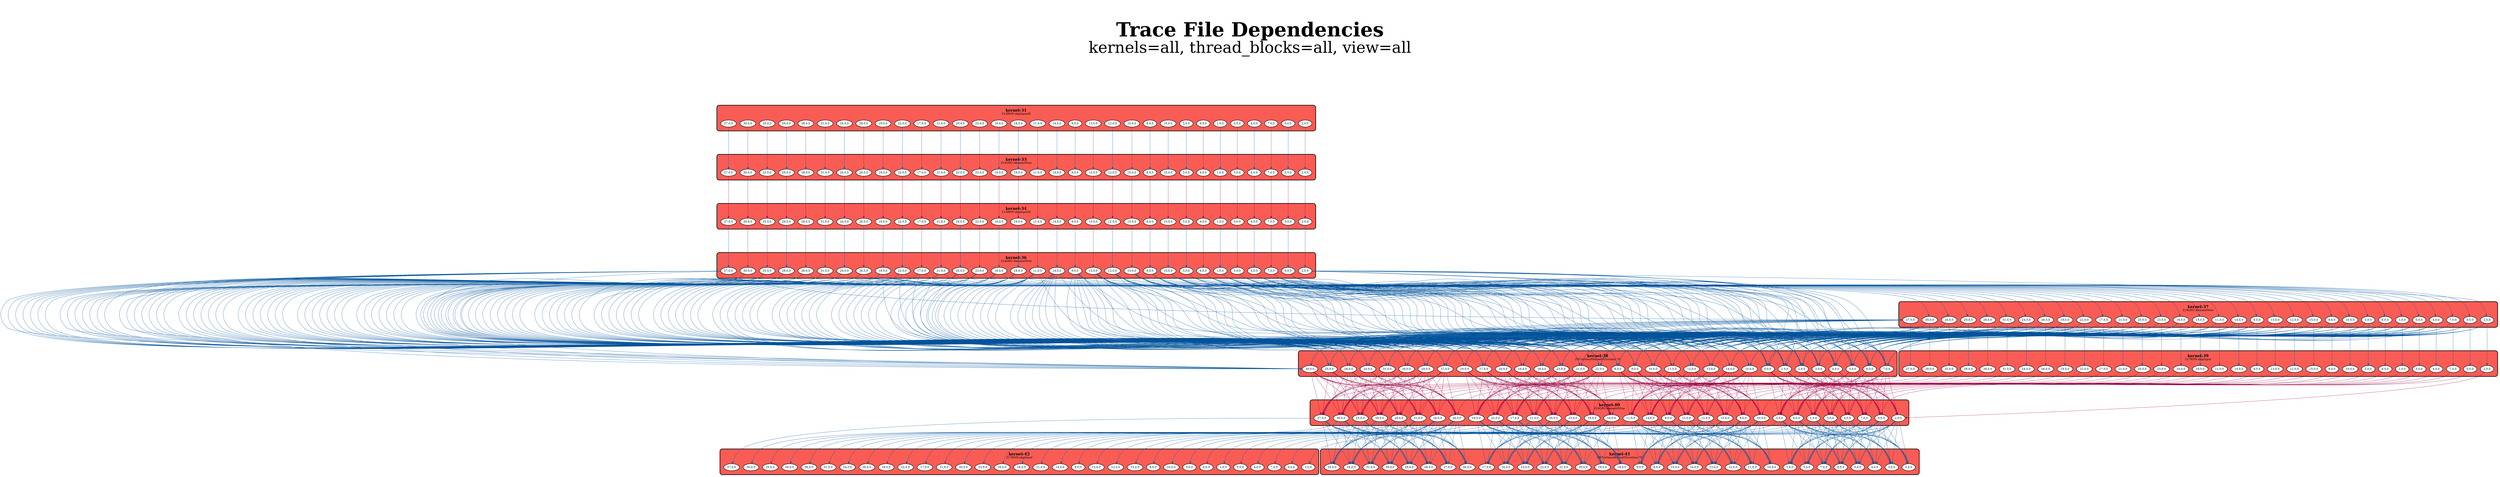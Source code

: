 // Kernel Trace Dependencies
strict digraph {
	label=<<font point-size="100"><br/><b>Trace File Dependencies</b><br/></font><font point-size="80">kernels=all, thread_blocks=all, view=all<br/><br/><br/><br/></font>> labelloc=t
	ranksep=3
	subgraph cluster30 {
		color=black fillcolor="#f72116bb" label=<<br/><font point-size="20"><b>kernel-30</b></font><br/><font point-size="14">ZN6thrust8cuda-cub4core13</font>> margin=20 pad=2 penwidth=3 style="rounded,filled"
	}
	subgraph cluster31 {
		color=black fillcolor="#f72116bb" label=<<br/><font point-size="20"><b>kernel-31</b></font><br/><font point-size="14">Z13RNN-skipInputI6</font>> margin=20 pad=2 penwidth=3 style="rounded,filled"
		"kernel-31_0,0,0" [label="0,0,0" color=black fillcolor=white penwidth=2 style="rounded,filled"]
		"kernel-31_1,0,0" [label="1,0,0" color=black fillcolor=white penwidth=2 style="rounded,filled"]
		"kernel-31_2,0,0" [label="2,0,0" color=black fillcolor=white penwidth=2 style="rounded,filled"]
		"kernel-31_3,0,0" [label="3,0,0" color=black fillcolor=white penwidth=2 style="rounded,filled"]
		"kernel-31_4,0,0" [label="4,0,0" color=black fillcolor=white penwidth=2 style="rounded,filled"]
		"kernel-31_5,0,0" [label="5,0,0" color=black fillcolor=white penwidth=2 style="rounded,filled"]
		"kernel-31_6,0,0" [label="6,0,0" color=black fillcolor=white penwidth=2 style="rounded,filled"]
		"kernel-31_7,0,0" [label="7,0,0" color=black fillcolor=white penwidth=2 style="rounded,filled"]
		"kernel-31_8,0,0" [label="8,0,0" color=black fillcolor=white penwidth=2 style="rounded,filled"]
		"kernel-31_9,0,0" [label="9,0,0" color=black fillcolor=white penwidth=2 style="rounded,filled"]
		"kernel-31_10,0,0" [label="10,0,0" color=black fillcolor=white penwidth=2 style="rounded,filled"]
		"kernel-31_11,0,0" [label="11,0,0" color=black fillcolor=white penwidth=2 style="rounded,filled"]
		"kernel-31_12,0,0" [label="12,0,0" color=black fillcolor=white penwidth=2 style="rounded,filled"]
		"kernel-31_13,0,0" [label="13,0,0" color=black fillcolor=white penwidth=2 style="rounded,filled"]
		"kernel-31_14,0,0" [label="14,0,0" color=black fillcolor=white penwidth=2 style="rounded,filled"]
		"kernel-31_15,0,0" [label="15,0,0" color=black fillcolor=white penwidth=2 style="rounded,filled"]
		"kernel-31_16,0,0" [label="16,0,0" color=black fillcolor=white penwidth=2 style="rounded,filled"]
		"kernel-31_17,0,0" [label="17,0,0" color=black fillcolor=white penwidth=2 style="rounded,filled"]
		"kernel-31_18,0,0" [label="18,0,0" color=black fillcolor=white penwidth=2 style="rounded,filled"]
		"kernel-31_19,0,0" [label="19,0,0" color=black fillcolor=white penwidth=2 style="rounded,filled"]
		"kernel-31_20,0,0" [label="20,0,0" color=black fillcolor=white penwidth=2 style="rounded,filled"]
		"kernel-31_21,0,0" [label="21,0,0" color=black fillcolor=white penwidth=2 style="rounded,filled"]
		"kernel-31_22,0,0" [label="22,0,0" color=black fillcolor=white penwidth=2 style="rounded,filled"]
		"kernel-31_23,0,0" [label="23,0,0" color=black fillcolor=white penwidth=2 style="rounded,filled"]
		"kernel-31_24,0,0" [label="24,0,0" color=black fillcolor=white penwidth=2 style="rounded,filled"]
		"kernel-31_25,0,0" [label="25,0,0" color=black fillcolor=white penwidth=2 style="rounded,filled"]
		"kernel-31_26,0,0" [label="26,0,0" color=black fillcolor=white penwidth=2 style="rounded,filled"]
		"kernel-31_27,0,0" [label="27,0,0" color=black fillcolor=white penwidth=2 style="rounded,filled"]
		"kernel-31_28,0,0" [label="28,0,0" color=black fillcolor=white penwidth=2 style="rounded,filled"]
		"kernel-31_29,0,0" [label="29,0,0" color=black fillcolor=white penwidth=2 style="rounded,filled"]
		"kernel-31_30,0,0" [label="30,0,0" color=black fillcolor=white penwidth=2 style="rounded,filled"]
		"kernel-31_31,0,0" [label="31,0,0" color=black fillcolor=white penwidth=2 style="rounded,filled"]
	}
	"kernel-31_0,0,0" -> "kernel-33_0,0,0" [color="#00529aff" penwidth=1]
	"kernel-31_0,0,0" -> "kernel-33_0,0,0" [color="#00529aff" penwidth=1]
	"kernel-31_0,0,0" -> "kernel-33_0,0,0" [color="#00529aff" penwidth=1]
	"kernel-31_0,0,0" -> "kernel-33_0,0,0" [color="#00529aff" penwidth=1]
	"kernel-31_0,0,0" -> "kernel-33_0,0,0" [color="#00529aff" penwidth=1]
	"kernel-31_0,0,0" -> "kernel-33_0,0,0" [color="#00529aff" penwidth=1]
	"kernel-31_0,0,0" -> "kernel-33_0,0,0" [color="#00529aff" penwidth=1]
	"kernel-31_0,0,0" -> "kernel-33_0,0,0" [color="#00529aff" penwidth=1]
	"kernel-31_0,0,0" -> "kernel-33_0,0,0" [color="#00529aff" penwidth=1]
	"kernel-31_0,0,0" -> "kernel-33_0,0,0" [color="#00529aff" penwidth=1]
	"kernel-31_0,0,0" -> "kernel-33_0,0,0" [color="#00529aff" penwidth=1]
	"kernel-31_0,0,0" -> "kernel-33_0,0,0" [color="#00529aff" penwidth=1]
	"kernel-31_1,0,0" -> "kernel-33_1,0,0" [color="#00529aff" penwidth=1]
	"kernel-31_1,0,0" -> "kernel-33_1,0,0" [color="#00529aff" penwidth=1]
	"kernel-31_1,0,0" -> "kernel-33_1,0,0" [color="#00529aff" penwidth=1]
	"kernel-31_1,0,0" -> "kernel-33_1,0,0" [color="#00529aff" penwidth=1]
	"kernel-31_1,0,0" -> "kernel-33_1,0,0" [color="#00529aff" penwidth=1]
	"kernel-31_1,0,0" -> "kernel-33_1,0,0" [color="#00529aff" penwidth=1]
	"kernel-31_1,0,0" -> "kernel-33_1,0,0" [color="#00529aff" penwidth=1]
	"kernel-31_1,0,0" -> "kernel-33_1,0,0" [color="#00529aff" penwidth=1]
	"kernel-31_1,0,0" -> "kernel-33_1,0,0" [color="#00529aff" penwidth=1]
	"kernel-31_1,0,0" -> "kernel-33_1,0,0" [color="#00529aff" penwidth=1]
	"kernel-31_1,0,0" -> "kernel-33_1,0,0" [color="#00529aff" penwidth=1]
	"kernel-31_1,0,0" -> "kernel-33_1,0,0" [color="#00529aff" penwidth=1]
	"kernel-31_2,0,0" -> "kernel-33_2,0,0" [color="#00529aff" penwidth=1]
	"kernel-31_2,0,0" -> "kernel-33_2,0,0" [color="#00529aff" penwidth=1]
	"kernel-31_2,0,0" -> "kernel-33_2,0,0" [color="#00529aff" penwidth=1]
	"kernel-31_2,0,0" -> "kernel-33_2,0,0" [color="#00529aff" penwidth=1]
	"kernel-31_2,0,0" -> "kernel-33_2,0,0" [color="#00529aff" penwidth=1]
	"kernel-31_2,0,0" -> "kernel-33_2,0,0" [color="#00529aff" penwidth=1]
	"kernel-31_2,0,0" -> "kernel-33_2,0,0" [color="#00529aff" penwidth=1]
	"kernel-31_2,0,0" -> "kernel-33_2,0,0" [color="#00529aff" penwidth=1]
	"kernel-31_2,0,0" -> "kernel-33_2,0,0" [color="#00529aff" penwidth=1]
	"kernel-31_2,0,0" -> "kernel-33_2,0,0" [color="#00529aff" penwidth=1]
	"kernel-31_2,0,0" -> "kernel-33_2,0,0" [color="#00529aff" penwidth=1]
	"kernel-31_2,0,0" -> "kernel-33_2,0,0" [color="#00529aff" penwidth=1]
	"kernel-31_3,0,0" -> "kernel-33_3,0,0" [color="#00529aff" penwidth=1]
	"kernel-31_3,0,0" -> "kernel-33_3,0,0" [color="#00529aff" penwidth=1]
	"kernel-31_3,0,0" -> "kernel-33_3,0,0" [color="#00529aff" penwidth=1]
	"kernel-31_3,0,0" -> "kernel-33_3,0,0" [color="#00529aff" penwidth=1]
	"kernel-31_3,0,0" -> "kernel-33_3,0,0" [color="#00529aff" penwidth=1]
	"kernel-31_3,0,0" -> "kernel-33_3,0,0" [color="#00529aff" penwidth=1]
	"kernel-31_3,0,0" -> "kernel-33_3,0,0" [color="#00529aff" penwidth=1]
	"kernel-31_3,0,0" -> "kernel-33_3,0,0" [color="#00529aff" penwidth=1]
	"kernel-31_3,0,0" -> "kernel-33_3,0,0" [color="#00529aff" penwidth=1]
	"kernel-31_3,0,0" -> "kernel-33_3,0,0" [color="#00529aff" penwidth=1]
	"kernel-31_3,0,0" -> "kernel-33_3,0,0" [color="#00529aff" penwidth=1]
	"kernel-31_3,0,0" -> "kernel-33_3,0,0" [color="#00529aff" penwidth=1]
	"kernel-31_4,0,0" -> "kernel-33_4,0,0" [color="#00529aff" penwidth=1]
	"kernel-31_4,0,0" -> "kernel-33_4,0,0" [color="#00529aff" penwidth=1]
	"kernel-31_4,0,0" -> "kernel-33_4,0,0" [color="#00529aff" penwidth=1]
	"kernel-31_4,0,0" -> "kernel-33_4,0,0" [color="#00529aff" penwidth=1]
	"kernel-31_4,0,0" -> "kernel-33_4,0,0" [color="#00529aff" penwidth=1]
	"kernel-31_4,0,0" -> "kernel-33_4,0,0" [color="#00529aff" penwidth=1]
	"kernel-31_4,0,0" -> "kernel-33_4,0,0" [color="#00529aff" penwidth=1]
	"kernel-31_4,0,0" -> "kernel-33_4,0,0" [color="#00529aff" penwidth=1]
	"kernel-31_4,0,0" -> "kernel-33_4,0,0" [color="#00529aff" penwidth=1]
	"kernel-31_4,0,0" -> "kernel-33_4,0,0" [color="#00529aff" penwidth=1]
	"kernel-31_4,0,0" -> "kernel-33_4,0,0" [color="#00529aff" penwidth=1]
	"kernel-31_4,0,0" -> "kernel-33_4,0,0" [color="#00529aff" penwidth=1]
	"kernel-31_5,0,0" -> "kernel-33_5,0,0" [color="#00529aff" penwidth=1]
	"kernel-31_5,0,0" -> "kernel-33_5,0,0" [color="#00529aff" penwidth=1]
	"kernel-31_5,0,0" -> "kernel-33_5,0,0" [color="#00529aff" penwidth=1]
	"kernel-31_5,0,0" -> "kernel-33_5,0,0" [color="#00529aff" penwidth=1]
	"kernel-31_5,0,0" -> "kernel-33_5,0,0" [color="#00529aff" penwidth=1]
	"kernel-31_5,0,0" -> "kernel-33_5,0,0" [color="#00529aff" penwidth=1]
	"kernel-31_5,0,0" -> "kernel-33_5,0,0" [color="#00529aff" penwidth=1]
	"kernel-31_5,0,0" -> "kernel-33_5,0,0" [color="#00529aff" penwidth=1]
	"kernel-31_5,0,0" -> "kernel-33_5,0,0" [color="#00529aff" penwidth=1]
	"kernel-31_5,0,0" -> "kernel-33_5,0,0" [color="#00529aff" penwidth=1]
	"kernel-31_5,0,0" -> "kernel-33_5,0,0" [color="#00529aff" penwidth=1]
	"kernel-31_5,0,0" -> "kernel-33_5,0,0" [color="#00529aff" penwidth=1]
	"kernel-31_6,0,0" -> "kernel-33_6,0,0" [color="#00529aff" penwidth=1]
	"kernel-31_6,0,0" -> "kernel-33_6,0,0" [color="#00529aff" penwidth=1]
	"kernel-31_6,0,0" -> "kernel-33_6,0,0" [color="#00529aff" penwidth=1]
	"kernel-31_6,0,0" -> "kernel-33_6,0,0" [color="#00529aff" penwidth=1]
	"kernel-31_6,0,0" -> "kernel-33_6,0,0" [color="#00529aff" penwidth=1]
	"kernel-31_6,0,0" -> "kernel-33_6,0,0" [color="#00529aff" penwidth=1]
	"kernel-31_6,0,0" -> "kernel-33_6,0,0" [color="#00529aff" penwidth=1]
	"kernel-31_6,0,0" -> "kernel-33_6,0,0" [color="#00529aff" penwidth=1]
	"kernel-31_6,0,0" -> "kernel-33_6,0,0" [color="#00529aff" penwidth=1]
	"kernel-31_6,0,0" -> "kernel-33_6,0,0" [color="#00529aff" penwidth=1]
	"kernel-31_6,0,0" -> "kernel-33_6,0,0" [color="#00529aff" penwidth=1]
	"kernel-31_6,0,0" -> "kernel-33_6,0,0" [color="#00529aff" penwidth=1]
	"kernel-31_7,0,0" -> "kernel-33_7,0,0" [color="#00529aff" penwidth=1]
	"kernel-31_7,0,0" -> "kernel-33_7,0,0" [color="#00529aff" penwidth=1]
	"kernel-31_7,0,0" -> "kernel-33_7,0,0" [color="#00529aff" penwidth=1]
	"kernel-31_7,0,0" -> "kernel-33_7,0,0" [color="#00529aff" penwidth=1]
	"kernel-31_7,0,0" -> "kernel-33_7,0,0" [color="#00529aff" penwidth=1]
	"kernel-31_7,0,0" -> "kernel-33_7,0,0" [color="#00529aff" penwidth=1]
	"kernel-31_7,0,0" -> "kernel-33_7,0,0" [color="#00529aff" penwidth=1]
	"kernel-31_7,0,0" -> "kernel-33_7,0,0" [color="#00529aff" penwidth=1]
	"kernel-31_7,0,0" -> "kernel-33_7,0,0" [color="#00529aff" penwidth=1]
	"kernel-31_7,0,0" -> "kernel-33_7,0,0" [color="#00529aff" penwidth=1]
	"kernel-31_7,0,0" -> "kernel-33_7,0,0" [color="#00529aff" penwidth=1]
	"kernel-31_7,0,0" -> "kernel-33_7,0,0" [color="#00529aff" penwidth=1]
	"kernel-31_8,0,0" -> "kernel-33_8,0,0" [color="#00529aff" penwidth=1]
	"kernel-31_8,0,0" -> "kernel-33_8,0,0" [color="#00529aff" penwidth=1]
	"kernel-31_8,0,0" -> "kernel-33_8,0,0" [color="#00529aff" penwidth=1]
	"kernel-31_8,0,0" -> "kernel-33_8,0,0" [color="#00529aff" penwidth=1]
	"kernel-31_8,0,0" -> "kernel-33_8,0,0" [color="#00529aff" penwidth=1]
	"kernel-31_8,0,0" -> "kernel-33_8,0,0" [color="#00529aff" penwidth=1]
	"kernel-31_8,0,0" -> "kernel-33_8,0,0" [color="#00529aff" penwidth=1]
	"kernel-31_8,0,0" -> "kernel-33_8,0,0" [color="#00529aff" penwidth=1]
	"kernel-31_8,0,0" -> "kernel-33_8,0,0" [color="#00529aff" penwidth=1]
	"kernel-31_8,0,0" -> "kernel-33_8,0,0" [color="#00529aff" penwidth=1]
	"kernel-31_8,0,0" -> "kernel-33_8,0,0" [color="#00529aff" penwidth=1]
	"kernel-31_8,0,0" -> "kernel-33_8,0,0" [color="#00529aff" penwidth=1]
	"kernel-31_9,0,0" -> "kernel-33_9,0,0" [color="#00529aff" penwidth=1]
	"kernel-31_9,0,0" -> "kernel-33_9,0,0" [color="#00529aff" penwidth=1]
	"kernel-31_9,0,0" -> "kernel-33_9,0,0" [color="#00529aff" penwidth=1]
	"kernel-31_9,0,0" -> "kernel-33_9,0,0" [color="#00529aff" penwidth=1]
	"kernel-31_9,0,0" -> "kernel-33_9,0,0" [color="#00529aff" penwidth=1]
	"kernel-31_9,0,0" -> "kernel-33_9,0,0" [color="#00529aff" penwidth=1]
	"kernel-31_9,0,0" -> "kernel-33_9,0,0" [color="#00529aff" penwidth=1]
	"kernel-31_9,0,0" -> "kernel-33_9,0,0" [color="#00529aff" penwidth=1]
	"kernel-31_9,0,0" -> "kernel-33_9,0,0" [color="#00529aff" penwidth=1]
	"kernel-31_9,0,0" -> "kernel-33_9,0,0" [color="#00529aff" penwidth=1]
	"kernel-31_9,0,0" -> "kernel-33_9,0,0" [color="#00529aff" penwidth=1]
	"kernel-31_9,0,0" -> "kernel-33_9,0,0" [color="#00529aff" penwidth=1]
	"kernel-31_10,0,0" -> "kernel-33_10,0,0" [color="#00529aff" penwidth=1]
	"kernel-31_10,0,0" -> "kernel-33_10,0,0" [color="#00529aff" penwidth=1]
	"kernel-31_10,0,0" -> "kernel-33_10,0,0" [color="#00529aff" penwidth=1]
	"kernel-31_10,0,0" -> "kernel-33_10,0,0" [color="#00529aff" penwidth=1]
	"kernel-31_10,0,0" -> "kernel-33_10,0,0" [color="#00529aff" penwidth=1]
	"kernel-31_10,0,0" -> "kernel-33_10,0,0" [color="#00529aff" penwidth=1]
	"kernel-31_10,0,0" -> "kernel-33_10,0,0" [color="#00529aff" penwidth=1]
	"kernel-31_10,0,0" -> "kernel-33_10,0,0" [color="#00529aff" penwidth=1]
	"kernel-31_10,0,0" -> "kernel-33_10,0,0" [color="#00529aff" penwidth=1]
	"kernel-31_10,0,0" -> "kernel-33_10,0,0" [color="#00529aff" penwidth=1]
	"kernel-31_10,0,0" -> "kernel-33_10,0,0" [color="#00529aff" penwidth=1]
	"kernel-31_10,0,0" -> "kernel-33_10,0,0" [color="#00529aff" penwidth=1]
	"kernel-31_11,0,0" -> "kernel-33_11,0,0" [color="#00529aff" penwidth=1]
	"kernel-31_11,0,0" -> "kernel-33_11,0,0" [color="#00529aff" penwidth=1]
	"kernel-31_11,0,0" -> "kernel-33_11,0,0" [color="#00529aff" penwidth=1]
	"kernel-31_11,0,0" -> "kernel-33_11,0,0" [color="#00529aff" penwidth=1]
	"kernel-31_11,0,0" -> "kernel-33_11,0,0" [color="#00529aff" penwidth=1]
	"kernel-31_11,0,0" -> "kernel-33_11,0,0" [color="#00529aff" penwidth=1]
	"kernel-31_11,0,0" -> "kernel-33_11,0,0" [color="#00529aff" penwidth=1]
	"kernel-31_11,0,0" -> "kernel-33_11,0,0" [color="#00529aff" penwidth=1]
	"kernel-31_11,0,0" -> "kernel-33_11,0,0" [color="#00529aff" penwidth=1]
	"kernel-31_11,0,0" -> "kernel-33_11,0,0" [color="#00529aff" penwidth=1]
	"kernel-31_11,0,0" -> "kernel-33_11,0,0" [color="#00529aff" penwidth=1]
	"kernel-31_11,0,0" -> "kernel-33_11,0,0" [color="#00529aff" penwidth=1]
	"kernel-31_12,0,0" -> "kernel-33_12,0,0" [color="#00529aff" penwidth=1]
	"kernel-31_12,0,0" -> "kernel-33_12,0,0" [color="#00529aff" penwidth=1]
	"kernel-31_12,0,0" -> "kernel-33_12,0,0" [color="#00529aff" penwidth=1]
	"kernel-31_12,0,0" -> "kernel-33_12,0,0" [color="#00529aff" penwidth=1]
	"kernel-31_12,0,0" -> "kernel-33_12,0,0" [color="#00529aff" penwidth=1]
	"kernel-31_12,0,0" -> "kernel-33_12,0,0" [color="#00529aff" penwidth=1]
	"kernel-31_12,0,0" -> "kernel-33_12,0,0" [color="#00529aff" penwidth=1]
	"kernel-31_12,0,0" -> "kernel-33_12,0,0" [color="#00529aff" penwidth=1]
	"kernel-31_12,0,0" -> "kernel-33_12,0,0" [color="#00529aff" penwidth=1]
	"kernel-31_12,0,0" -> "kernel-33_12,0,0" [color="#00529aff" penwidth=1]
	"kernel-31_12,0,0" -> "kernel-33_12,0,0" [color="#00529aff" penwidth=1]
	"kernel-31_12,0,0" -> "kernel-33_12,0,0" [color="#00529aff" penwidth=1]
	"kernel-31_13,0,0" -> "kernel-33_13,0,0" [color="#00529aff" penwidth=1]
	"kernel-31_13,0,0" -> "kernel-33_13,0,0" [color="#00529aff" penwidth=1]
	"kernel-31_13,0,0" -> "kernel-33_13,0,0" [color="#00529aff" penwidth=1]
	"kernel-31_13,0,0" -> "kernel-33_13,0,0" [color="#00529aff" penwidth=1]
	"kernel-31_13,0,0" -> "kernel-33_13,0,0" [color="#00529aff" penwidth=1]
	"kernel-31_13,0,0" -> "kernel-33_13,0,0" [color="#00529aff" penwidth=1]
	"kernel-31_13,0,0" -> "kernel-33_13,0,0" [color="#00529aff" penwidth=1]
	"kernel-31_13,0,0" -> "kernel-33_13,0,0" [color="#00529aff" penwidth=1]
	"kernel-31_13,0,0" -> "kernel-33_13,0,0" [color="#00529aff" penwidth=1]
	"kernel-31_13,0,0" -> "kernel-33_13,0,0" [color="#00529aff" penwidth=1]
	"kernel-31_13,0,0" -> "kernel-33_13,0,0" [color="#00529aff" penwidth=1]
	"kernel-31_13,0,0" -> "kernel-33_13,0,0" [color="#00529aff" penwidth=1]
	"kernel-31_14,0,0" -> "kernel-33_14,0,0" [color="#00529aff" penwidth=1]
	"kernel-31_14,0,0" -> "kernel-33_14,0,0" [color="#00529aff" penwidth=1]
	"kernel-31_14,0,0" -> "kernel-33_14,0,0" [color="#00529aff" penwidth=1]
	"kernel-31_14,0,0" -> "kernel-33_14,0,0" [color="#00529aff" penwidth=1]
	"kernel-31_14,0,0" -> "kernel-33_14,0,0" [color="#00529aff" penwidth=1]
	"kernel-31_14,0,0" -> "kernel-33_14,0,0" [color="#00529aff" penwidth=1]
	"kernel-31_14,0,0" -> "kernel-33_14,0,0" [color="#00529aff" penwidth=1]
	"kernel-31_14,0,0" -> "kernel-33_14,0,0" [color="#00529aff" penwidth=1]
	"kernel-31_14,0,0" -> "kernel-33_14,0,0" [color="#00529aff" penwidth=1]
	"kernel-31_14,0,0" -> "kernel-33_14,0,0" [color="#00529aff" penwidth=1]
	"kernel-31_14,0,0" -> "kernel-33_14,0,0" [color="#00529aff" penwidth=1]
	"kernel-31_14,0,0" -> "kernel-33_14,0,0" [color="#00529aff" penwidth=1]
	"kernel-31_15,0,0" -> "kernel-33_15,0,0" [color="#00529aff" penwidth=1]
	"kernel-31_15,0,0" -> "kernel-33_15,0,0" [color="#00529aff" penwidth=1]
	"kernel-31_15,0,0" -> "kernel-33_15,0,0" [color="#00529aff" penwidth=1]
	"kernel-31_15,0,0" -> "kernel-33_15,0,0" [color="#00529aff" penwidth=1]
	"kernel-31_15,0,0" -> "kernel-33_15,0,0" [color="#00529aff" penwidth=1]
	"kernel-31_15,0,0" -> "kernel-33_15,0,0" [color="#00529aff" penwidth=1]
	"kernel-31_15,0,0" -> "kernel-33_15,0,0" [color="#00529aff" penwidth=1]
	"kernel-31_15,0,0" -> "kernel-33_15,0,0" [color="#00529aff" penwidth=1]
	"kernel-31_15,0,0" -> "kernel-33_15,0,0" [color="#00529aff" penwidth=1]
	"kernel-31_15,0,0" -> "kernel-33_15,0,0" [color="#00529aff" penwidth=1]
	"kernel-31_15,0,0" -> "kernel-33_15,0,0" [color="#00529aff" penwidth=1]
	"kernel-31_15,0,0" -> "kernel-33_15,0,0" [color="#00529aff" penwidth=1]
	"kernel-31_16,0,0" -> "kernel-33_16,0,0" [color="#00529aff" penwidth=1]
	"kernel-31_16,0,0" -> "kernel-33_16,0,0" [color="#00529aff" penwidth=1]
	"kernel-31_16,0,0" -> "kernel-33_16,0,0" [color="#00529aff" penwidth=1]
	"kernel-31_16,0,0" -> "kernel-33_16,0,0" [color="#00529aff" penwidth=1]
	"kernel-31_16,0,0" -> "kernel-33_16,0,0" [color="#00529aff" penwidth=1]
	"kernel-31_16,0,0" -> "kernel-33_16,0,0" [color="#00529aff" penwidth=1]
	"kernel-31_16,0,0" -> "kernel-33_16,0,0" [color="#00529aff" penwidth=1]
	"kernel-31_16,0,0" -> "kernel-33_16,0,0" [color="#00529aff" penwidth=1]
	"kernel-31_16,0,0" -> "kernel-33_16,0,0" [color="#00529aff" penwidth=1]
	"kernel-31_16,0,0" -> "kernel-33_16,0,0" [color="#00529aff" penwidth=1]
	"kernel-31_16,0,0" -> "kernel-33_16,0,0" [color="#00529aff" penwidth=1]
	"kernel-31_16,0,0" -> "kernel-33_16,0,0" [color="#00529aff" penwidth=1]
	"kernel-31_17,0,0" -> "kernel-33_17,0,0" [color="#00529aff" penwidth=1]
	"kernel-31_17,0,0" -> "kernel-33_17,0,0" [color="#00529aff" penwidth=1]
	"kernel-31_17,0,0" -> "kernel-33_17,0,0" [color="#00529aff" penwidth=1]
	"kernel-31_17,0,0" -> "kernel-33_17,0,0" [color="#00529aff" penwidth=1]
	"kernel-31_17,0,0" -> "kernel-33_17,0,0" [color="#00529aff" penwidth=1]
	"kernel-31_17,0,0" -> "kernel-33_17,0,0" [color="#00529aff" penwidth=1]
	"kernel-31_17,0,0" -> "kernel-33_17,0,0" [color="#00529aff" penwidth=1]
	"kernel-31_17,0,0" -> "kernel-33_17,0,0" [color="#00529aff" penwidth=1]
	"kernel-31_17,0,0" -> "kernel-33_17,0,0" [color="#00529aff" penwidth=1]
	"kernel-31_17,0,0" -> "kernel-33_17,0,0" [color="#00529aff" penwidth=1]
	"kernel-31_17,0,0" -> "kernel-33_17,0,0" [color="#00529aff" penwidth=1]
	"kernel-31_17,0,0" -> "kernel-33_17,0,0" [color="#00529aff" penwidth=1]
	"kernel-31_18,0,0" -> "kernel-33_18,0,0" [color="#00529aff" penwidth=1]
	"kernel-31_18,0,0" -> "kernel-33_18,0,0" [color="#00529aff" penwidth=1]
	"kernel-31_18,0,0" -> "kernel-33_18,0,0" [color="#00529aff" penwidth=1]
	"kernel-31_18,0,0" -> "kernel-33_18,0,0" [color="#00529aff" penwidth=1]
	"kernel-31_18,0,0" -> "kernel-33_18,0,0" [color="#00529aff" penwidth=1]
	"kernel-31_18,0,0" -> "kernel-33_18,0,0" [color="#00529aff" penwidth=1]
	"kernel-31_18,0,0" -> "kernel-33_18,0,0" [color="#00529aff" penwidth=1]
	"kernel-31_18,0,0" -> "kernel-33_18,0,0" [color="#00529aff" penwidth=1]
	"kernel-31_18,0,0" -> "kernel-33_18,0,0" [color="#00529aff" penwidth=1]
	"kernel-31_18,0,0" -> "kernel-33_18,0,0" [color="#00529aff" penwidth=1]
	"kernel-31_18,0,0" -> "kernel-33_18,0,0" [color="#00529aff" penwidth=1]
	"kernel-31_18,0,0" -> "kernel-33_18,0,0" [color="#00529aff" penwidth=1]
	"kernel-31_19,0,0" -> "kernel-33_19,0,0" [color="#00529aff" penwidth=1]
	"kernel-31_19,0,0" -> "kernel-33_19,0,0" [color="#00529aff" penwidth=1]
	"kernel-31_19,0,0" -> "kernel-33_19,0,0" [color="#00529aff" penwidth=1]
	"kernel-31_19,0,0" -> "kernel-33_19,0,0" [color="#00529aff" penwidth=1]
	"kernel-31_19,0,0" -> "kernel-33_19,0,0" [color="#00529aff" penwidth=1]
	"kernel-31_19,0,0" -> "kernel-33_19,0,0" [color="#00529aff" penwidth=1]
	"kernel-31_19,0,0" -> "kernel-33_19,0,0" [color="#00529aff" penwidth=1]
	"kernel-31_19,0,0" -> "kernel-33_19,0,0" [color="#00529aff" penwidth=1]
	"kernel-31_19,0,0" -> "kernel-33_19,0,0" [color="#00529aff" penwidth=1]
	"kernel-31_19,0,0" -> "kernel-33_19,0,0" [color="#00529aff" penwidth=1]
	"kernel-31_19,0,0" -> "kernel-33_19,0,0" [color="#00529aff" penwidth=1]
	"kernel-31_19,0,0" -> "kernel-33_19,0,0" [color="#00529aff" penwidth=1]
	"kernel-31_20,0,0" -> "kernel-33_20,0,0" [color="#00529aff" penwidth=1]
	"kernel-31_20,0,0" -> "kernel-33_20,0,0" [color="#00529aff" penwidth=1]
	"kernel-31_20,0,0" -> "kernel-33_20,0,0" [color="#00529aff" penwidth=1]
	"kernel-31_20,0,0" -> "kernel-33_20,0,0" [color="#00529aff" penwidth=1]
	"kernel-31_20,0,0" -> "kernel-33_20,0,0" [color="#00529aff" penwidth=1]
	"kernel-31_20,0,0" -> "kernel-33_20,0,0" [color="#00529aff" penwidth=1]
	"kernel-31_20,0,0" -> "kernel-33_20,0,0" [color="#00529aff" penwidth=1]
	"kernel-31_20,0,0" -> "kernel-33_20,0,0" [color="#00529aff" penwidth=1]
	"kernel-31_20,0,0" -> "kernel-33_20,0,0" [color="#00529aff" penwidth=1]
	"kernel-31_20,0,0" -> "kernel-33_20,0,0" [color="#00529aff" penwidth=1]
	"kernel-31_20,0,0" -> "kernel-33_20,0,0" [color="#00529aff" penwidth=1]
	"kernel-31_20,0,0" -> "kernel-33_20,0,0" [color="#00529aff" penwidth=1]
	"kernel-31_21,0,0" -> "kernel-33_21,0,0" [color="#00529aff" penwidth=1]
	"kernel-31_21,0,0" -> "kernel-33_21,0,0" [color="#00529aff" penwidth=1]
	"kernel-31_21,0,0" -> "kernel-33_21,0,0" [color="#00529aff" penwidth=1]
	"kernel-31_21,0,0" -> "kernel-33_21,0,0" [color="#00529aff" penwidth=1]
	"kernel-31_21,0,0" -> "kernel-33_21,0,0" [color="#00529aff" penwidth=1]
	"kernel-31_21,0,0" -> "kernel-33_21,0,0" [color="#00529aff" penwidth=1]
	"kernel-31_21,0,0" -> "kernel-33_21,0,0" [color="#00529aff" penwidth=1]
	"kernel-31_21,0,0" -> "kernel-33_21,0,0" [color="#00529aff" penwidth=1]
	"kernel-31_21,0,0" -> "kernel-33_21,0,0" [color="#00529aff" penwidth=1]
	"kernel-31_21,0,0" -> "kernel-33_21,0,0" [color="#00529aff" penwidth=1]
	"kernel-31_21,0,0" -> "kernel-33_21,0,0" [color="#00529aff" penwidth=1]
	"kernel-31_21,0,0" -> "kernel-33_21,0,0" [color="#00529aff" penwidth=1]
	"kernel-31_22,0,0" -> "kernel-33_22,0,0" [color="#00529aff" penwidth=1]
	"kernel-31_22,0,0" -> "kernel-33_22,0,0" [color="#00529aff" penwidth=1]
	"kernel-31_22,0,0" -> "kernel-33_22,0,0" [color="#00529aff" penwidth=1]
	"kernel-31_22,0,0" -> "kernel-33_22,0,0" [color="#00529aff" penwidth=1]
	"kernel-31_22,0,0" -> "kernel-33_22,0,0" [color="#00529aff" penwidth=1]
	"kernel-31_22,0,0" -> "kernel-33_22,0,0" [color="#00529aff" penwidth=1]
	"kernel-31_22,0,0" -> "kernel-33_22,0,0" [color="#00529aff" penwidth=1]
	"kernel-31_22,0,0" -> "kernel-33_22,0,0" [color="#00529aff" penwidth=1]
	"kernel-31_22,0,0" -> "kernel-33_22,0,0" [color="#00529aff" penwidth=1]
	"kernel-31_22,0,0" -> "kernel-33_22,0,0" [color="#00529aff" penwidth=1]
	"kernel-31_22,0,0" -> "kernel-33_22,0,0" [color="#00529aff" penwidth=1]
	"kernel-31_22,0,0" -> "kernel-33_22,0,0" [color="#00529aff" penwidth=1]
	"kernel-31_23,0,0" -> "kernel-33_23,0,0" [color="#00529aff" penwidth=1]
	"kernel-31_23,0,0" -> "kernel-33_23,0,0" [color="#00529aff" penwidth=1]
	"kernel-31_23,0,0" -> "kernel-33_23,0,0" [color="#00529aff" penwidth=1]
	"kernel-31_23,0,0" -> "kernel-33_23,0,0" [color="#00529aff" penwidth=1]
	"kernel-31_23,0,0" -> "kernel-33_23,0,0" [color="#00529aff" penwidth=1]
	"kernel-31_23,0,0" -> "kernel-33_23,0,0" [color="#00529aff" penwidth=1]
	"kernel-31_23,0,0" -> "kernel-33_23,0,0" [color="#00529aff" penwidth=1]
	"kernel-31_23,0,0" -> "kernel-33_23,0,0" [color="#00529aff" penwidth=1]
	"kernel-31_23,0,0" -> "kernel-33_23,0,0" [color="#00529aff" penwidth=1]
	"kernel-31_23,0,0" -> "kernel-33_23,0,0" [color="#00529aff" penwidth=1]
	"kernel-31_23,0,0" -> "kernel-33_23,0,0" [color="#00529aff" penwidth=1]
	"kernel-31_23,0,0" -> "kernel-33_23,0,0" [color="#00529aff" penwidth=1]
	"kernel-31_24,0,0" -> "kernel-33_24,0,0" [color="#00529aff" penwidth=1]
	"kernel-31_24,0,0" -> "kernel-33_24,0,0" [color="#00529aff" penwidth=1]
	"kernel-31_24,0,0" -> "kernel-33_24,0,0" [color="#00529aff" penwidth=1]
	"kernel-31_24,0,0" -> "kernel-33_24,0,0" [color="#00529aff" penwidth=1]
	"kernel-31_24,0,0" -> "kernel-33_24,0,0" [color="#00529aff" penwidth=1]
	"kernel-31_24,0,0" -> "kernel-33_24,0,0" [color="#00529aff" penwidth=1]
	"kernel-31_24,0,0" -> "kernel-33_24,0,0" [color="#00529aff" penwidth=1]
	"kernel-31_24,0,0" -> "kernel-33_24,0,0" [color="#00529aff" penwidth=1]
	"kernel-31_24,0,0" -> "kernel-33_24,0,0" [color="#00529aff" penwidth=1]
	"kernel-31_24,0,0" -> "kernel-33_24,0,0" [color="#00529aff" penwidth=1]
	"kernel-31_24,0,0" -> "kernel-33_24,0,0" [color="#00529aff" penwidth=1]
	"kernel-31_24,0,0" -> "kernel-33_24,0,0" [color="#00529aff" penwidth=1]
	"kernel-31_25,0,0" -> "kernel-33_25,0,0" [color="#00529aff" penwidth=1]
	"kernel-31_25,0,0" -> "kernel-33_25,0,0" [color="#00529aff" penwidth=1]
	"kernel-31_25,0,0" -> "kernel-33_25,0,0" [color="#00529aff" penwidth=1]
	"kernel-31_25,0,0" -> "kernel-33_25,0,0" [color="#00529aff" penwidth=1]
	"kernel-31_25,0,0" -> "kernel-33_25,0,0" [color="#00529aff" penwidth=1]
	"kernel-31_25,0,0" -> "kernel-33_25,0,0" [color="#00529aff" penwidth=1]
	"kernel-31_25,0,0" -> "kernel-33_25,0,0" [color="#00529aff" penwidth=1]
	"kernel-31_25,0,0" -> "kernel-33_25,0,0" [color="#00529aff" penwidth=1]
	"kernel-31_25,0,0" -> "kernel-33_25,0,0" [color="#00529aff" penwidth=1]
	"kernel-31_25,0,0" -> "kernel-33_25,0,0" [color="#00529aff" penwidth=1]
	"kernel-31_25,0,0" -> "kernel-33_25,0,0" [color="#00529aff" penwidth=1]
	"kernel-31_25,0,0" -> "kernel-33_25,0,0" [color="#00529aff" penwidth=1]
	"kernel-31_26,0,0" -> "kernel-33_26,0,0" [color="#00529aff" penwidth=1]
	"kernel-31_26,0,0" -> "kernel-33_26,0,0" [color="#00529aff" penwidth=1]
	"kernel-31_26,0,0" -> "kernel-33_26,0,0" [color="#00529aff" penwidth=1]
	"kernel-31_26,0,0" -> "kernel-33_26,0,0" [color="#00529aff" penwidth=1]
	"kernel-31_26,0,0" -> "kernel-33_26,0,0" [color="#00529aff" penwidth=1]
	"kernel-31_26,0,0" -> "kernel-33_26,0,0" [color="#00529aff" penwidth=1]
	"kernel-31_26,0,0" -> "kernel-33_26,0,0" [color="#00529aff" penwidth=1]
	"kernel-31_26,0,0" -> "kernel-33_26,0,0" [color="#00529aff" penwidth=1]
	"kernel-31_26,0,0" -> "kernel-33_26,0,0" [color="#00529aff" penwidth=1]
	"kernel-31_26,0,0" -> "kernel-33_26,0,0" [color="#00529aff" penwidth=1]
	"kernel-31_26,0,0" -> "kernel-33_26,0,0" [color="#00529aff" penwidth=1]
	"kernel-31_26,0,0" -> "kernel-33_26,0,0" [color="#00529aff" penwidth=1]
	"kernel-31_27,0,0" -> "kernel-33_27,0,0" [color="#00529aff" penwidth=1]
	"kernel-31_27,0,0" -> "kernel-33_27,0,0" [color="#00529aff" penwidth=1]
	"kernel-31_27,0,0" -> "kernel-33_27,0,0" [color="#00529aff" penwidth=1]
	"kernel-31_27,0,0" -> "kernel-33_27,0,0" [color="#00529aff" penwidth=1]
	"kernel-31_27,0,0" -> "kernel-33_27,0,0" [color="#00529aff" penwidth=1]
	"kernel-31_27,0,0" -> "kernel-33_27,0,0" [color="#00529aff" penwidth=1]
	"kernel-31_27,0,0" -> "kernel-33_27,0,0" [color="#00529aff" penwidth=1]
	"kernel-31_27,0,0" -> "kernel-33_27,0,0" [color="#00529aff" penwidth=1]
	"kernel-31_27,0,0" -> "kernel-33_27,0,0" [color="#00529aff" penwidth=1]
	"kernel-31_27,0,0" -> "kernel-33_27,0,0" [color="#00529aff" penwidth=1]
	"kernel-31_27,0,0" -> "kernel-33_27,0,0" [color="#00529aff" penwidth=1]
	"kernel-31_27,0,0" -> "kernel-33_27,0,0" [color="#00529aff" penwidth=1]
	"kernel-31_28,0,0" -> "kernel-33_28,0,0" [color="#00529aff" penwidth=1]
	"kernel-31_28,0,0" -> "kernel-33_28,0,0" [color="#00529aff" penwidth=1]
	"kernel-31_28,0,0" -> "kernel-33_28,0,0" [color="#00529aff" penwidth=1]
	"kernel-31_28,0,0" -> "kernel-33_28,0,0" [color="#00529aff" penwidth=1]
	"kernel-31_28,0,0" -> "kernel-33_28,0,0" [color="#00529aff" penwidth=1]
	"kernel-31_28,0,0" -> "kernel-33_28,0,0" [color="#00529aff" penwidth=1]
	"kernel-31_28,0,0" -> "kernel-33_28,0,0" [color="#00529aff" penwidth=1]
	"kernel-31_28,0,0" -> "kernel-33_28,0,0" [color="#00529aff" penwidth=1]
	"kernel-31_28,0,0" -> "kernel-33_28,0,0" [color="#00529aff" penwidth=1]
	"kernel-31_28,0,0" -> "kernel-33_28,0,0" [color="#00529aff" penwidth=1]
	"kernel-31_28,0,0" -> "kernel-33_28,0,0" [color="#00529aff" penwidth=1]
	"kernel-31_28,0,0" -> "kernel-33_28,0,0" [color="#00529aff" penwidth=1]
	"kernel-31_29,0,0" -> "kernel-33_29,0,0" [color="#00529aff" penwidth=1]
	"kernel-31_29,0,0" -> "kernel-33_29,0,0" [color="#00529aff" penwidth=1]
	"kernel-31_29,0,0" -> "kernel-33_29,0,0" [color="#00529aff" penwidth=1]
	"kernel-31_29,0,0" -> "kernel-33_29,0,0" [color="#00529aff" penwidth=1]
	"kernel-31_29,0,0" -> "kernel-33_29,0,0" [color="#00529aff" penwidth=1]
	"kernel-31_29,0,0" -> "kernel-33_29,0,0" [color="#00529aff" penwidth=1]
	"kernel-31_29,0,0" -> "kernel-33_29,0,0" [color="#00529aff" penwidth=1]
	"kernel-31_29,0,0" -> "kernel-33_29,0,0" [color="#00529aff" penwidth=1]
	"kernel-31_29,0,0" -> "kernel-33_29,0,0" [color="#00529aff" penwidth=1]
	"kernel-31_29,0,0" -> "kernel-33_29,0,0" [color="#00529aff" penwidth=1]
	"kernel-31_29,0,0" -> "kernel-33_29,0,0" [color="#00529aff" penwidth=1]
	"kernel-31_29,0,0" -> "kernel-33_29,0,0" [color="#00529aff" penwidth=1]
	"kernel-31_30,0,0" -> "kernel-33_30,0,0" [color="#00529aff" penwidth=1]
	"kernel-31_30,0,0" -> "kernel-33_30,0,0" [color="#00529aff" penwidth=1]
	"kernel-31_30,0,0" -> "kernel-33_30,0,0" [color="#00529aff" penwidth=1]
	"kernel-31_30,0,0" -> "kernel-33_30,0,0" [color="#00529aff" penwidth=1]
	"kernel-31_30,0,0" -> "kernel-33_30,0,0" [color="#00529aff" penwidth=1]
	"kernel-31_30,0,0" -> "kernel-33_30,0,0" [color="#00529aff" penwidth=1]
	"kernel-31_30,0,0" -> "kernel-33_30,0,0" [color="#00529aff" penwidth=1]
	"kernel-31_30,0,0" -> "kernel-33_30,0,0" [color="#00529aff" penwidth=1]
	"kernel-31_30,0,0" -> "kernel-33_30,0,0" [color="#00529aff" penwidth=1]
	"kernel-31_30,0,0" -> "kernel-33_30,0,0" [color="#00529aff" penwidth=1]
	"kernel-31_30,0,0" -> "kernel-33_30,0,0" [color="#00529aff" penwidth=1]
	"kernel-31_30,0,0" -> "kernel-33_30,0,0" [color="#00529aff" penwidth=1]
	"kernel-31_31,0,0" -> "kernel-33_31,0,0" [color="#00529aff" penwidth=1]
	"kernel-31_31,0,0" -> "kernel-33_31,0,0" [color="#00529aff" penwidth=1]
	"kernel-31_31,0,0" -> "kernel-33_31,0,0" [color="#00529aff" penwidth=1]
	"kernel-31_31,0,0" -> "kernel-33_31,0,0" [color="#00529aff" penwidth=1]
	"kernel-31_31,0,0" -> "kernel-33_31,0,0" [color="#00529aff" penwidth=1]
	"kernel-31_31,0,0" -> "kernel-33_31,0,0" [color="#00529aff" penwidth=1]
	"kernel-31_31,0,0" -> "kernel-33_31,0,0" [color="#00529aff" penwidth=1]
	"kernel-31_31,0,0" -> "kernel-33_31,0,0" [color="#00529aff" penwidth=1]
	"kernel-31_31,0,0" -> "kernel-33_31,0,0" [color="#00529aff" penwidth=1]
	"kernel-31_31,0,0" -> "kernel-33_31,0,0" [color="#00529aff" penwidth=1]
	"kernel-31_31,0,0" -> "kernel-33_31,0,0" [color="#00529aff" penwidth=1]
	"kernel-31_31,0,0" -> "kernel-33_31,0,0" [color="#00529aff" penwidth=1]
	subgraph cluster33 {
		color=black fillcolor="#f72116bb" label=<<br/><font point-size="20"><b>kernel-33</b></font><br/><font point-size="14">Z18GRU-elementWise</font>> margin=20 pad=2 penwidth=3 style="rounded,filled"
		"kernel-33_0,0,0" [label="0,0,0" color=black fillcolor=white penwidth=2 style="rounded,filled"]
		"kernel-33_1,0,0" [label="1,0,0" color=black fillcolor=white penwidth=2 style="rounded,filled"]
		"kernel-33_2,0,0" [label="2,0,0" color=black fillcolor=white penwidth=2 style="rounded,filled"]
		"kernel-33_3,0,0" [label="3,0,0" color=black fillcolor=white penwidth=2 style="rounded,filled"]
		"kernel-33_4,0,0" [label="4,0,0" color=black fillcolor=white penwidth=2 style="rounded,filled"]
		"kernel-33_5,0,0" [label="5,0,0" color=black fillcolor=white penwidth=2 style="rounded,filled"]
		"kernel-33_6,0,0" [label="6,0,0" color=black fillcolor=white penwidth=2 style="rounded,filled"]
		"kernel-33_7,0,0" [label="7,0,0" color=black fillcolor=white penwidth=2 style="rounded,filled"]
		"kernel-33_8,0,0" [label="8,0,0" color=black fillcolor=white penwidth=2 style="rounded,filled"]
		"kernel-33_9,0,0" [label="9,0,0" color=black fillcolor=white penwidth=2 style="rounded,filled"]
		"kernel-33_10,0,0" [label="10,0,0" color=black fillcolor=white penwidth=2 style="rounded,filled"]
		"kernel-33_11,0,0" [label="11,0,0" color=black fillcolor=white penwidth=2 style="rounded,filled"]
		"kernel-33_12,0,0" [label="12,0,0" color=black fillcolor=white penwidth=2 style="rounded,filled"]
		"kernel-33_13,0,0" [label="13,0,0" color=black fillcolor=white penwidth=2 style="rounded,filled"]
		"kernel-33_14,0,0" [label="14,0,0" color=black fillcolor=white penwidth=2 style="rounded,filled"]
		"kernel-33_15,0,0" [label="15,0,0" color=black fillcolor=white penwidth=2 style="rounded,filled"]
		"kernel-33_16,0,0" [label="16,0,0" color=black fillcolor=white penwidth=2 style="rounded,filled"]
		"kernel-33_17,0,0" [label="17,0,0" color=black fillcolor=white penwidth=2 style="rounded,filled"]
		"kernel-33_18,0,0" [label="18,0,0" color=black fillcolor=white penwidth=2 style="rounded,filled"]
		"kernel-33_19,0,0" [label="19,0,0" color=black fillcolor=white penwidth=2 style="rounded,filled"]
		"kernel-33_20,0,0" [label="20,0,0" color=black fillcolor=white penwidth=2 style="rounded,filled"]
		"kernel-33_21,0,0" [label="21,0,0" color=black fillcolor=white penwidth=2 style="rounded,filled"]
		"kernel-33_22,0,0" [label="22,0,0" color=black fillcolor=white penwidth=2 style="rounded,filled"]
		"kernel-33_23,0,0" [label="23,0,0" color=black fillcolor=white penwidth=2 style="rounded,filled"]
		"kernel-33_24,0,0" [label="24,0,0" color=black fillcolor=white penwidth=2 style="rounded,filled"]
		"kernel-33_25,0,0" [label="25,0,0" color=black fillcolor=white penwidth=2 style="rounded,filled"]
		"kernel-33_26,0,0" [label="26,0,0" color=black fillcolor=white penwidth=2 style="rounded,filled"]
		"kernel-33_27,0,0" [label="27,0,0" color=black fillcolor=white penwidth=2 style="rounded,filled"]
		"kernel-33_28,0,0" [label="28,0,0" color=black fillcolor=white penwidth=2 style="rounded,filled"]
		"kernel-33_29,0,0" [label="29,0,0" color=black fillcolor=white penwidth=2 style="rounded,filled"]
		"kernel-33_30,0,0" [label="30,0,0" color=black fillcolor=white penwidth=2 style="rounded,filled"]
		"kernel-33_31,0,0" [label="31,0,0" color=black fillcolor=white penwidth=2 style="rounded,filled"]
	}
	"kernel-33_0,0,0" -> "kernel-34_0,0,0" [color="#9a0045ff" penwidth=1]
	"kernel-33_0,0,0" -> "kernel-34_0,0,0" [color="#9a0045ff" penwidth=1]
	"kernel-33_0,0,0" -> "kernel-34_0,0,0" [color="#9a0045ff" penwidth=1]
	"kernel-33_0,0,0" -> "kernel-34_0,0,0" [color="#9a0045ff" penwidth=1]
	"kernel-33_0,0,0" -> "kernel-34_0,0,0" [color="#9a0045ff" penwidth=1]
	"kernel-33_0,0,0" -> "kernel-34_0,0,0" [color="#9a0045ff" penwidth=1]
	"kernel-33_0,0,0" -> "kernel-34_0,0,0" [color="#9a0045ff" penwidth=1]
	"kernel-33_0,0,0" -> "kernel-34_0,0,0" [color="#9a0045ff" penwidth=1]
	"kernel-33_0,0,0" -> "kernel-34_0,0,0" [color="#9a0045ff" penwidth=1]
	"kernel-33_0,0,0" -> "kernel-34_0,0,0" [color="#9a0045ff" penwidth=1]
	"kernel-33_0,0,0" -> "kernel-34_0,0,0" [color="#9a0045ff" penwidth=1]
	"kernel-33_0,0,0" -> "kernel-34_0,0,0" [color="#9a0045ff" penwidth=1]
	"kernel-33_1,0,0" -> "kernel-34_1,0,0" [color="#9a0045ff" penwidth=1]
	"kernel-33_1,0,0" -> "kernel-34_1,0,0" [color="#9a0045ff" penwidth=1]
	"kernel-33_1,0,0" -> "kernel-34_1,0,0" [color="#9a0045ff" penwidth=1]
	"kernel-33_1,0,0" -> "kernel-34_1,0,0" [color="#9a0045ff" penwidth=1]
	"kernel-33_1,0,0" -> "kernel-34_1,0,0" [color="#9a0045ff" penwidth=1]
	"kernel-33_1,0,0" -> "kernel-34_1,0,0" [color="#9a0045ff" penwidth=1]
	"kernel-33_1,0,0" -> "kernel-34_1,0,0" [color="#9a0045ff" penwidth=1]
	"kernel-33_1,0,0" -> "kernel-34_1,0,0" [color="#9a0045ff" penwidth=1]
	"kernel-33_1,0,0" -> "kernel-34_1,0,0" [color="#9a0045ff" penwidth=1]
	"kernel-33_1,0,0" -> "kernel-34_1,0,0" [color="#9a0045ff" penwidth=1]
	"kernel-33_1,0,0" -> "kernel-34_1,0,0" [color="#9a0045ff" penwidth=1]
	"kernel-33_1,0,0" -> "kernel-34_1,0,0" [color="#9a0045ff" penwidth=1]
	"kernel-33_2,0,0" -> "kernel-34_2,0,0" [color="#9a0045ff" penwidth=1]
	"kernel-33_2,0,0" -> "kernel-34_2,0,0" [color="#9a0045ff" penwidth=1]
	"kernel-33_2,0,0" -> "kernel-34_2,0,0" [color="#9a0045ff" penwidth=1]
	"kernel-33_2,0,0" -> "kernel-34_2,0,0" [color="#9a0045ff" penwidth=1]
	"kernel-33_2,0,0" -> "kernel-34_2,0,0" [color="#9a0045ff" penwidth=1]
	"kernel-33_2,0,0" -> "kernel-34_2,0,0" [color="#9a0045ff" penwidth=1]
	"kernel-33_2,0,0" -> "kernel-34_2,0,0" [color="#9a0045ff" penwidth=1]
	"kernel-33_2,0,0" -> "kernel-34_2,0,0" [color="#9a0045ff" penwidth=1]
	"kernel-33_2,0,0" -> "kernel-34_2,0,0" [color="#9a0045ff" penwidth=1]
	"kernel-33_2,0,0" -> "kernel-34_2,0,0" [color="#9a0045ff" penwidth=1]
	"kernel-33_2,0,0" -> "kernel-34_2,0,0" [color="#9a0045ff" penwidth=1]
	"kernel-33_2,0,0" -> "kernel-34_2,0,0" [color="#9a0045ff" penwidth=1]
	"kernel-33_3,0,0" -> "kernel-34_3,0,0" [color="#9a0045ff" penwidth=1]
	"kernel-33_3,0,0" -> "kernel-34_3,0,0" [color="#9a0045ff" penwidth=1]
	"kernel-33_3,0,0" -> "kernel-34_3,0,0" [color="#9a0045ff" penwidth=1]
	"kernel-33_3,0,0" -> "kernel-34_3,0,0" [color="#9a0045ff" penwidth=1]
	"kernel-33_3,0,0" -> "kernel-34_3,0,0" [color="#9a0045ff" penwidth=1]
	"kernel-33_3,0,0" -> "kernel-34_3,0,0" [color="#9a0045ff" penwidth=1]
	"kernel-33_3,0,0" -> "kernel-34_3,0,0" [color="#9a0045ff" penwidth=1]
	"kernel-33_3,0,0" -> "kernel-34_3,0,0" [color="#9a0045ff" penwidth=1]
	"kernel-33_3,0,0" -> "kernel-34_3,0,0" [color="#9a0045ff" penwidth=1]
	"kernel-33_3,0,0" -> "kernel-34_3,0,0" [color="#9a0045ff" penwidth=1]
	"kernel-33_3,0,0" -> "kernel-34_3,0,0" [color="#9a0045ff" penwidth=1]
	"kernel-33_3,0,0" -> "kernel-34_3,0,0" [color="#9a0045ff" penwidth=1]
	"kernel-33_4,0,0" -> "kernel-34_4,0,0" [color="#9a0045ff" penwidth=1]
	"kernel-33_4,0,0" -> "kernel-34_4,0,0" [color="#9a0045ff" penwidth=1]
	"kernel-33_4,0,0" -> "kernel-34_4,0,0" [color="#9a0045ff" penwidth=1]
	"kernel-33_4,0,0" -> "kernel-34_4,0,0" [color="#9a0045ff" penwidth=1]
	"kernel-33_4,0,0" -> "kernel-34_4,0,0" [color="#9a0045ff" penwidth=1]
	"kernel-33_4,0,0" -> "kernel-34_4,0,0" [color="#9a0045ff" penwidth=1]
	"kernel-33_4,0,0" -> "kernel-34_4,0,0" [color="#9a0045ff" penwidth=1]
	"kernel-33_4,0,0" -> "kernel-34_4,0,0" [color="#9a0045ff" penwidth=1]
	"kernel-33_4,0,0" -> "kernel-34_4,0,0" [color="#9a0045ff" penwidth=1]
	"kernel-33_4,0,0" -> "kernel-34_4,0,0" [color="#9a0045ff" penwidth=1]
	"kernel-33_4,0,0" -> "kernel-34_4,0,0" [color="#9a0045ff" penwidth=1]
	"kernel-33_4,0,0" -> "kernel-34_4,0,0" [color="#9a0045ff" penwidth=1]
	"kernel-33_5,0,0" -> "kernel-34_5,0,0" [color="#9a0045ff" penwidth=1]
	"kernel-33_5,0,0" -> "kernel-34_5,0,0" [color="#9a0045ff" penwidth=1]
	"kernel-33_5,0,0" -> "kernel-34_5,0,0" [color="#9a0045ff" penwidth=1]
	"kernel-33_5,0,0" -> "kernel-34_5,0,0" [color="#9a0045ff" penwidth=1]
	"kernel-33_5,0,0" -> "kernel-34_5,0,0" [color="#9a0045ff" penwidth=1]
	"kernel-33_5,0,0" -> "kernel-34_5,0,0" [color="#9a0045ff" penwidth=1]
	"kernel-33_5,0,0" -> "kernel-34_5,0,0" [color="#9a0045ff" penwidth=1]
	"kernel-33_5,0,0" -> "kernel-34_5,0,0" [color="#9a0045ff" penwidth=1]
	"kernel-33_5,0,0" -> "kernel-34_5,0,0" [color="#9a0045ff" penwidth=1]
	"kernel-33_5,0,0" -> "kernel-34_5,0,0" [color="#9a0045ff" penwidth=1]
	"kernel-33_5,0,0" -> "kernel-34_5,0,0" [color="#9a0045ff" penwidth=1]
	"kernel-33_5,0,0" -> "kernel-34_5,0,0" [color="#9a0045ff" penwidth=1]
	"kernel-33_6,0,0" -> "kernel-34_6,0,0" [color="#9a0045ff" penwidth=1]
	"kernel-33_6,0,0" -> "kernel-34_6,0,0" [color="#9a0045ff" penwidth=1]
	"kernel-33_6,0,0" -> "kernel-34_6,0,0" [color="#9a0045ff" penwidth=1]
	"kernel-33_6,0,0" -> "kernel-34_6,0,0" [color="#9a0045ff" penwidth=1]
	"kernel-33_6,0,0" -> "kernel-34_6,0,0" [color="#9a0045ff" penwidth=1]
	"kernel-33_6,0,0" -> "kernel-34_6,0,0" [color="#9a0045ff" penwidth=1]
	"kernel-33_6,0,0" -> "kernel-34_6,0,0" [color="#9a0045ff" penwidth=1]
	"kernel-33_6,0,0" -> "kernel-34_6,0,0" [color="#9a0045ff" penwidth=1]
	"kernel-33_6,0,0" -> "kernel-34_6,0,0" [color="#9a0045ff" penwidth=1]
	"kernel-33_6,0,0" -> "kernel-34_6,0,0" [color="#9a0045ff" penwidth=1]
	"kernel-33_6,0,0" -> "kernel-34_6,0,0" [color="#9a0045ff" penwidth=1]
	"kernel-33_6,0,0" -> "kernel-34_6,0,0" [color="#9a0045ff" penwidth=1]
	"kernel-33_7,0,0" -> "kernel-34_7,0,0" [color="#9a0045ff" penwidth=1]
	"kernel-33_7,0,0" -> "kernel-34_7,0,0" [color="#9a0045ff" penwidth=1]
	"kernel-33_7,0,0" -> "kernel-34_7,0,0" [color="#9a0045ff" penwidth=1]
	"kernel-33_7,0,0" -> "kernel-34_7,0,0" [color="#9a0045ff" penwidth=1]
	"kernel-33_7,0,0" -> "kernel-34_7,0,0" [color="#9a0045ff" penwidth=1]
	"kernel-33_7,0,0" -> "kernel-34_7,0,0" [color="#9a0045ff" penwidth=1]
	"kernel-33_7,0,0" -> "kernel-34_7,0,0" [color="#9a0045ff" penwidth=1]
	"kernel-33_7,0,0" -> "kernel-34_7,0,0" [color="#9a0045ff" penwidth=1]
	"kernel-33_7,0,0" -> "kernel-34_7,0,0" [color="#9a0045ff" penwidth=1]
	"kernel-33_7,0,0" -> "kernel-34_7,0,0" [color="#9a0045ff" penwidth=1]
	"kernel-33_7,0,0" -> "kernel-34_7,0,0" [color="#9a0045ff" penwidth=1]
	"kernel-33_7,0,0" -> "kernel-34_7,0,0" [color="#9a0045ff" penwidth=1]
	"kernel-33_8,0,0" -> "kernel-34_8,0,0" [color="#9a0045ff" penwidth=1]
	"kernel-33_8,0,0" -> "kernel-34_8,0,0" [color="#9a0045ff" penwidth=1]
	"kernel-33_8,0,0" -> "kernel-34_8,0,0" [color="#9a0045ff" penwidth=1]
	"kernel-33_8,0,0" -> "kernel-34_8,0,0" [color="#9a0045ff" penwidth=1]
	"kernel-33_8,0,0" -> "kernel-34_8,0,0" [color="#9a0045ff" penwidth=1]
	"kernel-33_8,0,0" -> "kernel-34_8,0,0" [color="#9a0045ff" penwidth=1]
	"kernel-33_8,0,0" -> "kernel-34_8,0,0" [color="#9a0045ff" penwidth=1]
	"kernel-33_8,0,0" -> "kernel-34_8,0,0" [color="#9a0045ff" penwidth=1]
	"kernel-33_8,0,0" -> "kernel-34_8,0,0" [color="#9a0045ff" penwidth=1]
	"kernel-33_8,0,0" -> "kernel-34_8,0,0" [color="#9a0045ff" penwidth=1]
	"kernel-33_8,0,0" -> "kernel-34_8,0,0" [color="#9a0045ff" penwidth=1]
	"kernel-33_8,0,0" -> "kernel-34_8,0,0" [color="#9a0045ff" penwidth=1]
	"kernel-33_9,0,0" -> "kernel-34_9,0,0" [color="#9a0045ff" penwidth=1]
	"kernel-33_9,0,0" -> "kernel-34_9,0,0" [color="#9a0045ff" penwidth=1]
	"kernel-33_9,0,0" -> "kernel-34_9,0,0" [color="#9a0045ff" penwidth=1]
	"kernel-33_9,0,0" -> "kernel-34_9,0,0" [color="#9a0045ff" penwidth=1]
	"kernel-33_9,0,0" -> "kernel-34_9,0,0" [color="#9a0045ff" penwidth=1]
	"kernel-33_9,0,0" -> "kernel-34_9,0,0" [color="#9a0045ff" penwidth=1]
	"kernel-33_9,0,0" -> "kernel-34_9,0,0" [color="#9a0045ff" penwidth=1]
	"kernel-33_9,0,0" -> "kernel-34_9,0,0" [color="#9a0045ff" penwidth=1]
	"kernel-33_9,0,0" -> "kernel-34_9,0,0" [color="#9a0045ff" penwidth=1]
	"kernel-33_9,0,0" -> "kernel-34_9,0,0" [color="#9a0045ff" penwidth=1]
	"kernel-33_9,0,0" -> "kernel-34_9,0,0" [color="#9a0045ff" penwidth=1]
	"kernel-33_9,0,0" -> "kernel-34_9,0,0" [color="#9a0045ff" penwidth=1]
	"kernel-33_10,0,0" -> "kernel-34_10,0,0" [color="#9a0045ff" penwidth=1]
	"kernel-33_10,0,0" -> "kernel-34_10,0,0" [color="#9a0045ff" penwidth=1]
	"kernel-33_10,0,0" -> "kernel-34_10,0,0" [color="#9a0045ff" penwidth=1]
	"kernel-33_10,0,0" -> "kernel-34_10,0,0" [color="#9a0045ff" penwidth=1]
	"kernel-33_10,0,0" -> "kernel-34_10,0,0" [color="#9a0045ff" penwidth=1]
	"kernel-33_10,0,0" -> "kernel-34_10,0,0" [color="#9a0045ff" penwidth=1]
	"kernel-33_10,0,0" -> "kernel-34_10,0,0" [color="#9a0045ff" penwidth=1]
	"kernel-33_10,0,0" -> "kernel-34_10,0,0" [color="#9a0045ff" penwidth=1]
	"kernel-33_10,0,0" -> "kernel-34_10,0,0" [color="#9a0045ff" penwidth=1]
	"kernel-33_10,0,0" -> "kernel-34_10,0,0" [color="#9a0045ff" penwidth=1]
	"kernel-33_10,0,0" -> "kernel-34_10,0,0" [color="#9a0045ff" penwidth=1]
	"kernel-33_10,0,0" -> "kernel-34_10,0,0" [color="#9a0045ff" penwidth=1]
	"kernel-33_11,0,0" -> "kernel-34_11,0,0" [color="#9a0045ff" penwidth=1]
	"kernel-33_11,0,0" -> "kernel-34_11,0,0" [color="#9a0045ff" penwidth=1]
	"kernel-33_11,0,0" -> "kernel-34_11,0,0" [color="#9a0045ff" penwidth=1]
	"kernel-33_11,0,0" -> "kernel-34_11,0,0" [color="#9a0045ff" penwidth=1]
	"kernel-33_11,0,0" -> "kernel-34_11,0,0" [color="#9a0045ff" penwidth=1]
	"kernel-33_11,0,0" -> "kernel-34_11,0,0" [color="#9a0045ff" penwidth=1]
	"kernel-33_11,0,0" -> "kernel-34_11,0,0" [color="#9a0045ff" penwidth=1]
	"kernel-33_11,0,0" -> "kernel-34_11,0,0" [color="#9a0045ff" penwidth=1]
	"kernel-33_11,0,0" -> "kernel-34_11,0,0" [color="#9a0045ff" penwidth=1]
	"kernel-33_11,0,0" -> "kernel-34_11,0,0" [color="#9a0045ff" penwidth=1]
	"kernel-33_11,0,0" -> "kernel-34_11,0,0" [color="#9a0045ff" penwidth=1]
	"kernel-33_11,0,0" -> "kernel-34_11,0,0" [color="#9a0045ff" penwidth=1]
	"kernel-33_12,0,0" -> "kernel-34_12,0,0" [color="#9a0045ff" penwidth=1]
	"kernel-33_12,0,0" -> "kernel-34_12,0,0" [color="#9a0045ff" penwidth=1]
	"kernel-33_12,0,0" -> "kernel-34_12,0,0" [color="#9a0045ff" penwidth=1]
	"kernel-33_12,0,0" -> "kernel-34_12,0,0" [color="#9a0045ff" penwidth=1]
	"kernel-33_12,0,0" -> "kernel-34_12,0,0" [color="#9a0045ff" penwidth=1]
	"kernel-33_12,0,0" -> "kernel-34_12,0,0" [color="#9a0045ff" penwidth=1]
	"kernel-33_12,0,0" -> "kernel-34_12,0,0" [color="#9a0045ff" penwidth=1]
	"kernel-33_12,0,0" -> "kernel-34_12,0,0" [color="#9a0045ff" penwidth=1]
	"kernel-33_12,0,0" -> "kernel-34_12,0,0" [color="#9a0045ff" penwidth=1]
	"kernel-33_12,0,0" -> "kernel-34_12,0,0" [color="#9a0045ff" penwidth=1]
	"kernel-33_12,0,0" -> "kernel-34_12,0,0" [color="#9a0045ff" penwidth=1]
	"kernel-33_12,0,0" -> "kernel-34_12,0,0" [color="#9a0045ff" penwidth=1]
	"kernel-33_13,0,0" -> "kernel-34_13,0,0" [color="#9a0045ff" penwidth=1]
	"kernel-33_13,0,0" -> "kernel-34_13,0,0" [color="#9a0045ff" penwidth=1]
	"kernel-33_13,0,0" -> "kernel-34_13,0,0" [color="#9a0045ff" penwidth=1]
	"kernel-33_13,0,0" -> "kernel-34_13,0,0" [color="#9a0045ff" penwidth=1]
	"kernel-33_13,0,0" -> "kernel-34_13,0,0" [color="#9a0045ff" penwidth=1]
	"kernel-33_13,0,0" -> "kernel-34_13,0,0" [color="#9a0045ff" penwidth=1]
	"kernel-33_13,0,0" -> "kernel-34_13,0,0" [color="#9a0045ff" penwidth=1]
	"kernel-33_13,0,0" -> "kernel-34_13,0,0" [color="#9a0045ff" penwidth=1]
	"kernel-33_13,0,0" -> "kernel-34_13,0,0" [color="#9a0045ff" penwidth=1]
	"kernel-33_13,0,0" -> "kernel-34_13,0,0" [color="#9a0045ff" penwidth=1]
	"kernel-33_13,0,0" -> "kernel-34_13,0,0" [color="#9a0045ff" penwidth=1]
	"kernel-33_13,0,0" -> "kernel-34_13,0,0" [color="#9a0045ff" penwidth=1]
	"kernel-33_14,0,0" -> "kernel-34_14,0,0" [color="#9a0045ff" penwidth=1]
	"kernel-33_14,0,0" -> "kernel-34_14,0,0" [color="#9a0045ff" penwidth=1]
	"kernel-33_14,0,0" -> "kernel-34_14,0,0" [color="#9a0045ff" penwidth=1]
	"kernel-33_14,0,0" -> "kernel-34_14,0,0" [color="#9a0045ff" penwidth=1]
	"kernel-33_14,0,0" -> "kernel-34_14,0,0" [color="#9a0045ff" penwidth=1]
	"kernel-33_14,0,0" -> "kernel-34_14,0,0" [color="#9a0045ff" penwidth=1]
	"kernel-33_14,0,0" -> "kernel-34_14,0,0" [color="#9a0045ff" penwidth=1]
	"kernel-33_14,0,0" -> "kernel-34_14,0,0" [color="#9a0045ff" penwidth=1]
	"kernel-33_14,0,0" -> "kernel-34_14,0,0" [color="#9a0045ff" penwidth=1]
	"kernel-33_14,0,0" -> "kernel-34_14,0,0" [color="#9a0045ff" penwidth=1]
	"kernel-33_14,0,0" -> "kernel-34_14,0,0" [color="#9a0045ff" penwidth=1]
	"kernel-33_14,0,0" -> "kernel-34_14,0,0" [color="#9a0045ff" penwidth=1]
	"kernel-33_15,0,0" -> "kernel-34_15,0,0" [color="#9a0045ff" penwidth=1]
	"kernel-33_15,0,0" -> "kernel-34_15,0,0" [color="#9a0045ff" penwidth=1]
	"kernel-33_15,0,0" -> "kernel-34_15,0,0" [color="#9a0045ff" penwidth=1]
	"kernel-33_15,0,0" -> "kernel-34_15,0,0" [color="#9a0045ff" penwidth=1]
	"kernel-33_15,0,0" -> "kernel-34_15,0,0" [color="#9a0045ff" penwidth=1]
	"kernel-33_15,0,0" -> "kernel-34_15,0,0" [color="#9a0045ff" penwidth=1]
	"kernel-33_15,0,0" -> "kernel-34_15,0,0" [color="#9a0045ff" penwidth=1]
	"kernel-33_15,0,0" -> "kernel-34_15,0,0" [color="#9a0045ff" penwidth=1]
	"kernel-33_15,0,0" -> "kernel-34_15,0,0" [color="#9a0045ff" penwidth=1]
	"kernel-33_15,0,0" -> "kernel-34_15,0,0" [color="#9a0045ff" penwidth=1]
	"kernel-33_15,0,0" -> "kernel-34_15,0,0" [color="#9a0045ff" penwidth=1]
	"kernel-33_15,0,0" -> "kernel-34_15,0,0" [color="#9a0045ff" penwidth=1]
	"kernel-33_16,0,0" -> "kernel-34_16,0,0" [color="#9a0045ff" penwidth=1]
	"kernel-33_16,0,0" -> "kernel-34_16,0,0" [color="#9a0045ff" penwidth=1]
	"kernel-33_16,0,0" -> "kernel-34_16,0,0" [color="#9a0045ff" penwidth=1]
	"kernel-33_16,0,0" -> "kernel-34_16,0,0" [color="#9a0045ff" penwidth=1]
	"kernel-33_16,0,0" -> "kernel-34_16,0,0" [color="#9a0045ff" penwidth=1]
	"kernel-33_16,0,0" -> "kernel-34_16,0,0" [color="#9a0045ff" penwidth=1]
	"kernel-33_16,0,0" -> "kernel-34_16,0,0" [color="#9a0045ff" penwidth=1]
	"kernel-33_16,0,0" -> "kernel-34_16,0,0" [color="#9a0045ff" penwidth=1]
	"kernel-33_16,0,0" -> "kernel-34_16,0,0" [color="#9a0045ff" penwidth=1]
	"kernel-33_16,0,0" -> "kernel-34_16,0,0" [color="#9a0045ff" penwidth=1]
	"kernel-33_16,0,0" -> "kernel-34_16,0,0" [color="#9a0045ff" penwidth=1]
	"kernel-33_16,0,0" -> "kernel-34_16,0,0" [color="#9a0045ff" penwidth=1]
	"kernel-33_17,0,0" -> "kernel-34_17,0,0" [color="#9a0045ff" penwidth=1]
	"kernel-33_17,0,0" -> "kernel-34_17,0,0" [color="#9a0045ff" penwidth=1]
	"kernel-33_17,0,0" -> "kernel-34_17,0,0" [color="#9a0045ff" penwidth=1]
	"kernel-33_17,0,0" -> "kernel-34_17,0,0" [color="#9a0045ff" penwidth=1]
	"kernel-33_17,0,0" -> "kernel-34_17,0,0" [color="#9a0045ff" penwidth=1]
	"kernel-33_17,0,0" -> "kernel-34_17,0,0" [color="#9a0045ff" penwidth=1]
	"kernel-33_17,0,0" -> "kernel-34_17,0,0" [color="#9a0045ff" penwidth=1]
	"kernel-33_17,0,0" -> "kernel-34_17,0,0" [color="#9a0045ff" penwidth=1]
	"kernel-33_17,0,0" -> "kernel-34_17,0,0" [color="#9a0045ff" penwidth=1]
	"kernel-33_17,0,0" -> "kernel-34_17,0,0" [color="#9a0045ff" penwidth=1]
	"kernel-33_17,0,0" -> "kernel-34_17,0,0" [color="#9a0045ff" penwidth=1]
	"kernel-33_17,0,0" -> "kernel-34_17,0,0" [color="#9a0045ff" penwidth=1]
	"kernel-33_18,0,0" -> "kernel-34_18,0,0" [color="#9a0045ff" penwidth=1]
	"kernel-33_18,0,0" -> "kernel-34_18,0,0" [color="#9a0045ff" penwidth=1]
	"kernel-33_18,0,0" -> "kernel-34_18,0,0" [color="#9a0045ff" penwidth=1]
	"kernel-33_18,0,0" -> "kernel-34_18,0,0" [color="#9a0045ff" penwidth=1]
	"kernel-33_18,0,0" -> "kernel-34_18,0,0" [color="#9a0045ff" penwidth=1]
	"kernel-33_18,0,0" -> "kernel-34_18,0,0" [color="#9a0045ff" penwidth=1]
	"kernel-33_18,0,0" -> "kernel-34_18,0,0" [color="#9a0045ff" penwidth=1]
	"kernel-33_18,0,0" -> "kernel-34_18,0,0" [color="#9a0045ff" penwidth=1]
	"kernel-33_18,0,0" -> "kernel-34_18,0,0" [color="#9a0045ff" penwidth=1]
	"kernel-33_18,0,0" -> "kernel-34_18,0,0" [color="#9a0045ff" penwidth=1]
	"kernel-33_18,0,0" -> "kernel-34_18,0,0" [color="#9a0045ff" penwidth=1]
	"kernel-33_18,0,0" -> "kernel-34_18,0,0" [color="#9a0045ff" penwidth=1]
	"kernel-33_19,0,0" -> "kernel-34_19,0,0" [color="#9a0045ff" penwidth=1]
	"kernel-33_19,0,0" -> "kernel-34_19,0,0" [color="#9a0045ff" penwidth=1]
	"kernel-33_19,0,0" -> "kernel-34_19,0,0" [color="#9a0045ff" penwidth=1]
	"kernel-33_19,0,0" -> "kernel-34_19,0,0" [color="#9a0045ff" penwidth=1]
	"kernel-33_19,0,0" -> "kernel-34_19,0,0" [color="#9a0045ff" penwidth=1]
	"kernel-33_19,0,0" -> "kernel-34_19,0,0" [color="#9a0045ff" penwidth=1]
	"kernel-33_19,0,0" -> "kernel-34_19,0,0" [color="#9a0045ff" penwidth=1]
	"kernel-33_19,0,0" -> "kernel-34_19,0,0" [color="#9a0045ff" penwidth=1]
	"kernel-33_19,0,0" -> "kernel-34_19,0,0" [color="#9a0045ff" penwidth=1]
	"kernel-33_19,0,0" -> "kernel-34_19,0,0" [color="#9a0045ff" penwidth=1]
	"kernel-33_19,0,0" -> "kernel-34_19,0,0" [color="#9a0045ff" penwidth=1]
	"kernel-33_19,0,0" -> "kernel-34_19,0,0" [color="#9a0045ff" penwidth=1]
	"kernel-33_20,0,0" -> "kernel-34_20,0,0" [color="#9a0045ff" penwidth=1]
	"kernel-33_20,0,0" -> "kernel-34_20,0,0" [color="#9a0045ff" penwidth=1]
	"kernel-33_20,0,0" -> "kernel-34_20,0,0" [color="#9a0045ff" penwidth=1]
	"kernel-33_20,0,0" -> "kernel-34_20,0,0" [color="#9a0045ff" penwidth=1]
	"kernel-33_20,0,0" -> "kernel-34_20,0,0" [color="#9a0045ff" penwidth=1]
	"kernel-33_20,0,0" -> "kernel-34_20,0,0" [color="#9a0045ff" penwidth=1]
	"kernel-33_20,0,0" -> "kernel-34_20,0,0" [color="#9a0045ff" penwidth=1]
	"kernel-33_20,0,0" -> "kernel-34_20,0,0" [color="#9a0045ff" penwidth=1]
	"kernel-33_20,0,0" -> "kernel-34_20,0,0" [color="#9a0045ff" penwidth=1]
	"kernel-33_20,0,0" -> "kernel-34_20,0,0" [color="#9a0045ff" penwidth=1]
	"kernel-33_20,0,0" -> "kernel-34_20,0,0" [color="#9a0045ff" penwidth=1]
	"kernel-33_20,0,0" -> "kernel-34_20,0,0" [color="#9a0045ff" penwidth=1]
	"kernel-33_21,0,0" -> "kernel-34_21,0,0" [color="#9a0045ff" penwidth=1]
	"kernel-33_21,0,0" -> "kernel-34_21,0,0" [color="#9a0045ff" penwidth=1]
	"kernel-33_21,0,0" -> "kernel-34_21,0,0" [color="#9a0045ff" penwidth=1]
	"kernel-33_21,0,0" -> "kernel-34_21,0,0" [color="#9a0045ff" penwidth=1]
	"kernel-33_21,0,0" -> "kernel-34_21,0,0" [color="#9a0045ff" penwidth=1]
	"kernel-33_21,0,0" -> "kernel-34_21,0,0" [color="#9a0045ff" penwidth=1]
	"kernel-33_21,0,0" -> "kernel-34_21,0,0" [color="#9a0045ff" penwidth=1]
	"kernel-33_21,0,0" -> "kernel-34_21,0,0" [color="#9a0045ff" penwidth=1]
	"kernel-33_21,0,0" -> "kernel-34_21,0,0" [color="#9a0045ff" penwidth=1]
	"kernel-33_21,0,0" -> "kernel-34_21,0,0" [color="#9a0045ff" penwidth=1]
	"kernel-33_21,0,0" -> "kernel-34_21,0,0" [color="#9a0045ff" penwidth=1]
	"kernel-33_21,0,0" -> "kernel-34_21,0,0" [color="#9a0045ff" penwidth=1]
	"kernel-33_22,0,0" -> "kernel-34_22,0,0" [color="#9a0045ff" penwidth=1]
	"kernel-33_22,0,0" -> "kernel-34_22,0,0" [color="#9a0045ff" penwidth=1]
	"kernel-33_22,0,0" -> "kernel-34_22,0,0" [color="#9a0045ff" penwidth=1]
	"kernel-33_22,0,0" -> "kernel-34_22,0,0" [color="#9a0045ff" penwidth=1]
	"kernel-33_22,0,0" -> "kernel-34_22,0,0" [color="#9a0045ff" penwidth=1]
	"kernel-33_22,0,0" -> "kernel-34_22,0,0" [color="#9a0045ff" penwidth=1]
	"kernel-33_22,0,0" -> "kernel-34_22,0,0" [color="#9a0045ff" penwidth=1]
	"kernel-33_22,0,0" -> "kernel-34_22,0,0" [color="#9a0045ff" penwidth=1]
	"kernel-33_22,0,0" -> "kernel-34_22,0,0" [color="#9a0045ff" penwidth=1]
	"kernel-33_22,0,0" -> "kernel-34_22,0,0" [color="#9a0045ff" penwidth=1]
	"kernel-33_22,0,0" -> "kernel-34_22,0,0" [color="#9a0045ff" penwidth=1]
	"kernel-33_22,0,0" -> "kernel-34_22,0,0" [color="#9a0045ff" penwidth=1]
	"kernel-33_23,0,0" -> "kernel-34_23,0,0" [color="#9a0045ff" penwidth=1]
	"kernel-33_23,0,0" -> "kernel-34_23,0,0" [color="#9a0045ff" penwidth=1]
	"kernel-33_23,0,0" -> "kernel-34_23,0,0" [color="#9a0045ff" penwidth=1]
	"kernel-33_23,0,0" -> "kernel-34_23,0,0" [color="#9a0045ff" penwidth=1]
	"kernel-33_23,0,0" -> "kernel-34_23,0,0" [color="#9a0045ff" penwidth=1]
	"kernel-33_23,0,0" -> "kernel-34_23,0,0" [color="#9a0045ff" penwidth=1]
	"kernel-33_23,0,0" -> "kernel-34_23,0,0" [color="#9a0045ff" penwidth=1]
	"kernel-33_23,0,0" -> "kernel-34_23,0,0" [color="#9a0045ff" penwidth=1]
	"kernel-33_23,0,0" -> "kernel-34_23,0,0" [color="#9a0045ff" penwidth=1]
	"kernel-33_23,0,0" -> "kernel-34_23,0,0" [color="#9a0045ff" penwidth=1]
	"kernel-33_23,0,0" -> "kernel-34_23,0,0" [color="#9a0045ff" penwidth=1]
	"kernel-33_23,0,0" -> "kernel-34_23,0,0" [color="#9a0045ff" penwidth=1]
	"kernel-33_24,0,0" -> "kernel-34_24,0,0" [color="#9a0045ff" penwidth=1]
	"kernel-33_24,0,0" -> "kernel-34_24,0,0" [color="#9a0045ff" penwidth=1]
	"kernel-33_24,0,0" -> "kernel-34_24,0,0" [color="#9a0045ff" penwidth=1]
	"kernel-33_24,0,0" -> "kernel-34_24,0,0" [color="#9a0045ff" penwidth=1]
	"kernel-33_24,0,0" -> "kernel-34_24,0,0" [color="#9a0045ff" penwidth=1]
	"kernel-33_24,0,0" -> "kernel-34_24,0,0" [color="#9a0045ff" penwidth=1]
	"kernel-33_24,0,0" -> "kernel-34_24,0,0" [color="#9a0045ff" penwidth=1]
	"kernel-33_24,0,0" -> "kernel-34_24,0,0" [color="#9a0045ff" penwidth=1]
	"kernel-33_24,0,0" -> "kernel-34_24,0,0" [color="#9a0045ff" penwidth=1]
	"kernel-33_24,0,0" -> "kernel-34_24,0,0" [color="#9a0045ff" penwidth=1]
	"kernel-33_24,0,0" -> "kernel-34_24,0,0" [color="#9a0045ff" penwidth=1]
	"kernel-33_24,0,0" -> "kernel-34_24,0,0" [color="#9a0045ff" penwidth=1]
	"kernel-33_25,0,0" -> "kernel-34_25,0,0" [color="#9a0045ff" penwidth=1]
	"kernel-33_25,0,0" -> "kernel-34_25,0,0" [color="#9a0045ff" penwidth=1]
	"kernel-33_25,0,0" -> "kernel-34_25,0,0" [color="#9a0045ff" penwidth=1]
	"kernel-33_25,0,0" -> "kernel-34_25,0,0" [color="#9a0045ff" penwidth=1]
	"kernel-33_25,0,0" -> "kernel-34_25,0,0" [color="#9a0045ff" penwidth=1]
	"kernel-33_25,0,0" -> "kernel-34_25,0,0" [color="#9a0045ff" penwidth=1]
	"kernel-33_25,0,0" -> "kernel-34_25,0,0" [color="#9a0045ff" penwidth=1]
	"kernel-33_25,0,0" -> "kernel-34_25,0,0" [color="#9a0045ff" penwidth=1]
	"kernel-33_25,0,0" -> "kernel-34_25,0,0" [color="#9a0045ff" penwidth=1]
	"kernel-33_25,0,0" -> "kernel-34_25,0,0" [color="#9a0045ff" penwidth=1]
	"kernel-33_25,0,0" -> "kernel-34_25,0,0" [color="#9a0045ff" penwidth=1]
	"kernel-33_25,0,0" -> "kernel-34_25,0,0" [color="#9a0045ff" penwidth=1]
	"kernel-33_26,0,0" -> "kernel-34_26,0,0" [color="#9a0045ff" penwidth=1]
	"kernel-33_26,0,0" -> "kernel-34_26,0,0" [color="#9a0045ff" penwidth=1]
	"kernel-33_26,0,0" -> "kernel-34_26,0,0" [color="#9a0045ff" penwidth=1]
	"kernel-33_26,0,0" -> "kernel-34_26,0,0" [color="#9a0045ff" penwidth=1]
	"kernel-33_26,0,0" -> "kernel-34_26,0,0" [color="#9a0045ff" penwidth=1]
	"kernel-33_26,0,0" -> "kernel-34_26,0,0" [color="#9a0045ff" penwidth=1]
	"kernel-33_26,0,0" -> "kernel-34_26,0,0" [color="#9a0045ff" penwidth=1]
	"kernel-33_26,0,0" -> "kernel-34_26,0,0" [color="#9a0045ff" penwidth=1]
	"kernel-33_26,0,0" -> "kernel-34_26,0,0" [color="#9a0045ff" penwidth=1]
	"kernel-33_26,0,0" -> "kernel-34_26,0,0" [color="#9a0045ff" penwidth=1]
	"kernel-33_26,0,0" -> "kernel-34_26,0,0" [color="#9a0045ff" penwidth=1]
	"kernel-33_26,0,0" -> "kernel-34_26,0,0" [color="#9a0045ff" penwidth=1]
	"kernel-33_27,0,0" -> "kernel-34_27,0,0" [color="#9a0045ff" penwidth=1]
	"kernel-33_27,0,0" -> "kernel-34_27,0,0" [color="#9a0045ff" penwidth=1]
	"kernel-33_27,0,0" -> "kernel-34_27,0,0" [color="#9a0045ff" penwidth=1]
	"kernel-33_27,0,0" -> "kernel-34_27,0,0" [color="#9a0045ff" penwidth=1]
	"kernel-33_27,0,0" -> "kernel-34_27,0,0" [color="#9a0045ff" penwidth=1]
	"kernel-33_27,0,0" -> "kernel-34_27,0,0" [color="#9a0045ff" penwidth=1]
	"kernel-33_27,0,0" -> "kernel-34_27,0,0" [color="#9a0045ff" penwidth=1]
	"kernel-33_27,0,0" -> "kernel-34_27,0,0" [color="#9a0045ff" penwidth=1]
	"kernel-33_27,0,0" -> "kernel-34_27,0,0" [color="#9a0045ff" penwidth=1]
	"kernel-33_27,0,0" -> "kernel-34_27,0,0" [color="#9a0045ff" penwidth=1]
	"kernel-33_27,0,0" -> "kernel-34_27,0,0" [color="#9a0045ff" penwidth=1]
	"kernel-33_27,0,0" -> "kernel-34_27,0,0" [color="#9a0045ff" penwidth=1]
	"kernel-33_28,0,0" -> "kernel-34_28,0,0" [color="#9a0045ff" penwidth=1]
	"kernel-33_28,0,0" -> "kernel-34_28,0,0" [color="#9a0045ff" penwidth=1]
	"kernel-33_28,0,0" -> "kernel-34_28,0,0" [color="#9a0045ff" penwidth=1]
	"kernel-33_28,0,0" -> "kernel-34_28,0,0" [color="#9a0045ff" penwidth=1]
	"kernel-33_28,0,0" -> "kernel-34_28,0,0" [color="#9a0045ff" penwidth=1]
	"kernel-33_28,0,0" -> "kernel-34_28,0,0" [color="#9a0045ff" penwidth=1]
	"kernel-33_28,0,0" -> "kernel-34_28,0,0" [color="#9a0045ff" penwidth=1]
	"kernel-33_28,0,0" -> "kernel-34_28,0,0" [color="#9a0045ff" penwidth=1]
	"kernel-33_28,0,0" -> "kernel-34_28,0,0" [color="#9a0045ff" penwidth=1]
	"kernel-33_28,0,0" -> "kernel-34_28,0,0" [color="#9a0045ff" penwidth=1]
	"kernel-33_28,0,0" -> "kernel-34_28,0,0" [color="#9a0045ff" penwidth=1]
	"kernel-33_28,0,0" -> "kernel-34_28,0,0" [color="#9a0045ff" penwidth=1]
	"kernel-33_29,0,0" -> "kernel-34_29,0,0" [color="#9a0045ff" penwidth=1]
	"kernel-33_29,0,0" -> "kernel-34_29,0,0" [color="#9a0045ff" penwidth=1]
	"kernel-33_29,0,0" -> "kernel-34_29,0,0" [color="#9a0045ff" penwidth=1]
	"kernel-33_29,0,0" -> "kernel-34_29,0,0" [color="#9a0045ff" penwidth=1]
	"kernel-33_29,0,0" -> "kernel-34_29,0,0" [color="#9a0045ff" penwidth=1]
	"kernel-33_29,0,0" -> "kernel-34_29,0,0" [color="#9a0045ff" penwidth=1]
	"kernel-33_29,0,0" -> "kernel-34_29,0,0" [color="#9a0045ff" penwidth=1]
	"kernel-33_29,0,0" -> "kernel-34_29,0,0" [color="#9a0045ff" penwidth=1]
	"kernel-33_29,0,0" -> "kernel-34_29,0,0" [color="#9a0045ff" penwidth=1]
	"kernel-33_29,0,0" -> "kernel-34_29,0,0" [color="#9a0045ff" penwidth=1]
	"kernel-33_29,0,0" -> "kernel-34_29,0,0" [color="#9a0045ff" penwidth=1]
	"kernel-33_29,0,0" -> "kernel-34_29,0,0" [color="#9a0045ff" penwidth=1]
	"kernel-33_30,0,0" -> "kernel-34_30,0,0" [color="#9a0045ff" penwidth=1]
	"kernel-33_30,0,0" -> "kernel-34_30,0,0" [color="#9a0045ff" penwidth=1]
	"kernel-33_30,0,0" -> "kernel-34_30,0,0" [color="#9a0045ff" penwidth=1]
	"kernel-33_30,0,0" -> "kernel-34_30,0,0" [color="#9a0045ff" penwidth=1]
	"kernel-33_30,0,0" -> "kernel-34_30,0,0" [color="#9a0045ff" penwidth=1]
	"kernel-33_30,0,0" -> "kernel-34_30,0,0" [color="#9a0045ff" penwidth=1]
	"kernel-33_30,0,0" -> "kernel-34_30,0,0" [color="#9a0045ff" penwidth=1]
	"kernel-33_30,0,0" -> "kernel-34_30,0,0" [color="#9a0045ff" penwidth=1]
	"kernel-33_30,0,0" -> "kernel-34_30,0,0" [color="#9a0045ff" penwidth=1]
	"kernel-33_30,0,0" -> "kernel-34_30,0,0" [color="#9a0045ff" penwidth=1]
	"kernel-33_30,0,0" -> "kernel-34_30,0,0" [color="#9a0045ff" penwidth=1]
	"kernel-33_30,0,0" -> "kernel-34_30,0,0" [color="#9a0045ff" penwidth=1]
	"kernel-33_31,0,0" -> "kernel-34_31,0,0" [color="#9a0045ff" penwidth=1]
	"kernel-33_31,0,0" -> "kernel-34_31,0,0" [color="#9a0045ff" penwidth=1]
	"kernel-33_31,0,0" -> "kernel-34_31,0,0" [color="#9a0045ff" penwidth=1]
	"kernel-33_31,0,0" -> "kernel-34_31,0,0" [color="#9a0045ff" penwidth=1]
	"kernel-33_31,0,0" -> "kernel-34_31,0,0" [color="#9a0045ff" penwidth=1]
	"kernel-33_31,0,0" -> "kernel-34_31,0,0" [color="#9a0045ff" penwidth=1]
	"kernel-33_31,0,0" -> "kernel-34_31,0,0" [color="#9a0045ff" penwidth=1]
	"kernel-33_31,0,0" -> "kernel-34_31,0,0" [color="#9a0045ff" penwidth=1]
	"kernel-33_31,0,0" -> "kernel-34_31,0,0" [color="#9a0045ff" penwidth=1]
	"kernel-33_31,0,0" -> "kernel-34_31,0,0" [color="#9a0045ff" penwidth=1]
	"kernel-33_31,0,0" -> "kernel-34_31,0,0" [color="#9a0045ff" penwidth=1]
	"kernel-33_31,0,0" -> "kernel-34_31,0,0" [color="#9a0045ff" penwidth=1]
	subgraph cluster32 {
		color=black fillcolor="#f72116bb" label=<<br/><font point-size="20"><b>kernel-32</b></font><br/><font point-size="14">ZN7cutlass6KernelI52cutlass-70</font>> margin=20 pad=2 penwidth=3 style="rounded,filled"
	}
	subgraph cluster34 {
		color=black fillcolor="#f72116bb" label=<<br/><font point-size="20"><b>kernel-34</b></font><br/><font point-size="14">Z13RNN-skipInputI6</font>> margin=20 pad=2 penwidth=3 style="rounded,filled"
		"kernel-34_0,0,0" [label="0,0,0" color=black fillcolor=white penwidth=2 style="rounded,filled"]
		"kernel-34_1,0,0" [label="1,0,0" color=black fillcolor=white penwidth=2 style="rounded,filled"]
		"kernel-34_2,0,0" [label="2,0,0" color=black fillcolor=white penwidth=2 style="rounded,filled"]
		"kernel-34_3,0,0" [label="3,0,0" color=black fillcolor=white penwidth=2 style="rounded,filled"]
		"kernel-34_4,0,0" [label="4,0,0" color=black fillcolor=white penwidth=2 style="rounded,filled"]
		"kernel-34_5,0,0" [label="5,0,0" color=black fillcolor=white penwidth=2 style="rounded,filled"]
		"kernel-34_6,0,0" [label="6,0,0" color=black fillcolor=white penwidth=2 style="rounded,filled"]
		"kernel-34_7,0,0" [label="7,0,0" color=black fillcolor=white penwidth=2 style="rounded,filled"]
		"kernel-34_8,0,0" [label="8,0,0" color=black fillcolor=white penwidth=2 style="rounded,filled"]
		"kernel-34_9,0,0" [label="9,0,0" color=black fillcolor=white penwidth=2 style="rounded,filled"]
		"kernel-34_10,0,0" [label="10,0,0" color=black fillcolor=white penwidth=2 style="rounded,filled"]
		"kernel-34_11,0,0" [label="11,0,0" color=black fillcolor=white penwidth=2 style="rounded,filled"]
		"kernel-34_12,0,0" [label="12,0,0" color=black fillcolor=white penwidth=2 style="rounded,filled"]
		"kernel-34_13,0,0" [label="13,0,0" color=black fillcolor=white penwidth=2 style="rounded,filled"]
		"kernel-34_14,0,0" [label="14,0,0" color=black fillcolor=white penwidth=2 style="rounded,filled"]
		"kernel-34_15,0,0" [label="15,0,0" color=black fillcolor=white penwidth=2 style="rounded,filled"]
		"kernel-34_16,0,0" [label="16,0,0" color=black fillcolor=white penwidth=2 style="rounded,filled"]
		"kernel-34_17,0,0" [label="17,0,0" color=black fillcolor=white penwidth=2 style="rounded,filled"]
		"kernel-34_18,0,0" [label="18,0,0" color=black fillcolor=white penwidth=2 style="rounded,filled"]
		"kernel-34_19,0,0" [label="19,0,0" color=black fillcolor=white penwidth=2 style="rounded,filled"]
		"kernel-34_20,0,0" [label="20,0,0" color=black fillcolor=white penwidth=2 style="rounded,filled"]
		"kernel-34_21,0,0" [label="21,0,0" color=black fillcolor=white penwidth=2 style="rounded,filled"]
		"kernel-34_22,0,0" [label="22,0,0" color=black fillcolor=white penwidth=2 style="rounded,filled"]
		"kernel-34_23,0,0" [label="23,0,0" color=black fillcolor=white penwidth=2 style="rounded,filled"]
		"kernel-34_24,0,0" [label="24,0,0" color=black fillcolor=white penwidth=2 style="rounded,filled"]
		"kernel-34_25,0,0" [label="25,0,0" color=black fillcolor=white penwidth=2 style="rounded,filled"]
		"kernel-34_26,0,0" [label="26,0,0" color=black fillcolor=white penwidth=2 style="rounded,filled"]
		"kernel-34_27,0,0" [label="27,0,0" color=black fillcolor=white penwidth=2 style="rounded,filled"]
		"kernel-34_28,0,0" [label="28,0,0" color=black fillcolor=white penwidth=2 style="rounded,filled"]
		"kernel-34_29,0,0" [label="29,0,0" color=black fillcolor=white penwidth=2 style="rounded,filled"]
		"kernel-34_30,0,0" [label="30,0,0" color=black fillcolor=white penwidth=2 style="rounded,filled"]
		"kernel-34_31,0,0" [label="31,0,0" color=black fillcolor=white penwidth=2 style="rounded,filled"]
	}
	"kernel-34_0,0,0" -> "kernel-36_0,0,0" [color="#00529aff" penwidth=1]
	"kernel-34_0,0,0" -> "kernel-36_0,0,0" [color="#00529aff" penwidth=1]
	"kernel-34_0,0,0" -> "kernel-36_0,0,0" [color="#00529aff" penwidth=1]
	"kernel-34_0,0,0" -> "kernel-36_0,0,0" [color="#00529aff" penwidth=1]
	"kernel-34_0,0,0" -> "kernel-36_0,0,0" [color="#00529aff" penwidth=1]
	"kernel-34_0,0,0" -> "kernel-36_0,0,0" [color="#00529aff" penwidth=1]
	"kernel-34_0,0,0" -> "kernel-36_0,0,0" [color="#00529aff" penwidth=1]
	"kernel-34_0,0,0" -> "kernel-36_0,0,0" [color="#00529aff" penwidth=1]
	"kernel-34_0,0,0" -> "kernel-36_0,0,0" [color="#00529aff" penwidth=1]
	"kernel-34_0,0,0" -> "kernel-36_0,0,0" [color="#00529aff" penwidth=1]
	"kernel-34_0,0,0" -> "kernel-36_0,0,0" [color="#00529aff" penwidth=1]
	"kernel-34_0,0,0" -> "kernel-36_0,0,0" [color="#00529aff" penwidth=1]
	"kernel-34_1,0,0" -> "kernel-36_1,0,0" [color="#00529aff" penwidth=1]
	"kernel-34_1,0,0" -> "kernel-36_1,0,0" [color="#00529aff" penwidth=1]
	"kernel-34_1,0,0" -> "kernel-36_1,0,0" [color="#00529aff" penwidth=1]
	"kernel-34_1,0,0" -> "kernel-36_1,0,0" [color="#00529aff" penwidth=1]
	"kernel-34_1,0,0" -> "kernel-36_1,0,0" [color="#00529aff" penwidth=1]
	"kernel-34_1,0,0" -> "kernel-36_1,0,0" [color="#00529aff" penwidth=1]
	"kernel-34_1,0,0" -> "kernel-36_1,0,0" [color="#00529aff" penwidth=1]
	"kernel-34_1,0,0" -> "kernel-36_1,0,0" [color="#00529aff" penwidth=1]
	"kernel-34_1,0,0" -> "kernel-36_1,0,0" [color="#00529aff" penwidth=1]
	"kernel-34_1,0,0" -> "kernel-36_1,0,0" [color="#00529aff" penwidth=1]
	"kernel-34_1,0,0" -> "kernel-36_1,0,0" [color="#00529aff" penwidth=1]
	"kernel-34_1,0,0" -> "kernel-36_1,0,0" [color="#00529aff" penwidth=1]
	"kernel-34_2,0,0" -> "kernel-36_2,0,0" [color="#00529aff" penwidth=1]
	"kernel-34_2,0,0" -> "kernel-36_2,0,0" [color="#00529aff" penwidth=1]
	"kernel-34_2,0,0" -> "kernel-36_2,0,0" [color="#00529aff" penwidth=1]
	"kernel-34_2,0,0" -> "kernel-36_2,0,0" [color="#00529aff" penwidth=1]
	"kernel-34_2,0,0" -> "kernel-36_2,0,0" [color="#00529aff" penwidth=1]
	"kernel-34_2,0,0" -> "kernel-36_2,0,0" [color="#00529aff" penwidth=1]
	"kernel-34_2,0,0" -> "kernel-36_2,0,0" [color="#00529aff" penwidth=1]
	"kernel-34_2,0,0" -> "kernel-36_2,0,0" [color="#00529aff" penwidth=1]
	"kernel-34_2,0,0" -> "kernel-36_2,0,0" [color="#00529aff" penwidth=1]
	"kernel-34_2,0,0" -> "kernel-36_2,0,0" [color="#00529aff" penwidth=1]
	"kernel-34_2,0,0" -> "kernel-36_2,0,0" [color="#00529aff" penwidth=1]
	"kernel-34_2,0,0" -> "kernel-36_2,0,0" [color="#00529aff" penwidth=1]
	"kernel-34_3,0,0" -> "kernel-36_3,0,0" [color="#00529aff" penwidth=1]
	"kernel-34_3,0,0" -> "kernel-36_3,0,0" [color="#00529aff" penwidth=1]
	"kernel-34_3,0,0" -> "kernel-36_3,0,0" [color="#00529aff" penwidth=1]
	"kernel-34_3,0,0" -> "kernel-36_3,0,0" [color="#00529aff" penwidth=1]
	"kernel-34_3,0,0" -> "kernel-36_3,0,0" [color="#00529aff" penwidth=1]
	"kernel-34_3,0,0" -> "kernel-36_3,0,0" [color="#00529aff" penwidth=1]
	"kernel-34_3,0,0" -> "kernel-36_3,0,0" [color="#00529aff" penwidth=1]
	"kernel-34_3,0,0" -> "kernel-36_3,0,0" [color="#00529aff" penwidth=1]
	"kernel-34_3,0,0" -> "kernel-36_3,0,0" [color="#00529aff" penwidth=1]
	"kernel-34_3,0,0" -> "kernel-36_3,0,0" [color="#00529aff" penwidth=1]
	"kernel-34_3,0,0" -> "kernel-36_3,0,0" [color="#00529aff" penwidth=1]
	"kernel-34_3,0,0" -> "kernel-36_3,0,0" [color="#00529aff" penwidth=1]
	"kernel-34_4,0,0" -> "kernel-36_4,0,0" [color="#00529aff" penwidth=1]
	"kernel-34_4,0,0" -> "kernel-36_4,0,0" [color="#00529aff" penwidth=1]
	"kernel-34_4,0,0" -> "kernel-36_4,0,0" [color="#00529aff" penwidth=1]
	"kernel-34_4,0,0" -> "kernel-36_4,0,0" [color="#00529aff" penwidth=1]
	"kernel-34_4,0,0" -> "kernel-36_4,0,0" [color="#00529aff" penwidth=1]
	"kernel-34_4,0,0" -> "kernel-36_4,0,0" [color="#00529aff" penwidth=1]
	"kernel-34_4,0,0" -> "kernel-36_4,0,0" [color="#00529aff" penwidth=1]
	"kernel-34_4,0,0" -> "kernel-36_4,0,0" [color="#00529aff" penwidth=1]
	"kernel-34_4,0,0" -> "kernel-36_4,0,0" [color="#00529aff" penwidth=1]
	"kernel-34_4,0,0" -> "kernel-36_4,0,0" [color="#00529aff" penwidth=1]
	"kernel-34_4,0,0" -> "kernel-36_4,0,0" [color="#00529aff" penwidth=1]
	"kernel-34_4,0,0" -> "kernel-36_4,0,0" [color="#00529aff" penwidth=1]
	"kernel-34_5,0,0" -> "kernel-36_5,0,0" [color="#00529aff" penwidth=1]
	"kernel-34_5,0,0" -> "kernel-36_5,0,0" [color="#00529aff" penwidth=1]
	"kernel-34_5,0,0" -> "kernel-36_5,0,0" [color="#00529aff" penwidth=1]
	"kernel-34_5,0,0" -> "kernel-36_5,0,0" [color="#00529aff" penwidth=1]
	"kernel-34_5,0,0" -> "kernel-36_5,0,0" [color="#00529aff" penwidth=1]
	"kernel-34_5,0,0" -> "kernel-36_5,0,0" [color="#00529aff" penwidth=1]
	"kernel-34_5,0,0" -> "kernel-36_5,0,0" [color="#00529aff" penwidth=1]
	"kernel-34_5,0,0" -> "kernel-36_5,0,0" [color="#00529aff" penwidth=1]
	"kernel-34_5,0,0" -> "kernel-36_5,0,0" [color="#00529aff" penwidth=1]
	"kernel-34_5,0,0" -> "kernel-36_5,0,0" [color="#00529aff" penwidth=1]
	"kernel-34_5,0,0" -> "kernel-36_5,0,0" [color="#00529aff" penwidth=1]
	"kernel-34_5,0,0" -> "kernel-36_5,0,0" [color="#00529aff" penwidth=1]
	"kernel-34_6,0,0" -> "kernel-36_6,0,0" [color="#00529aff" penwidth=1]
	"kernel-34_6,0,0" -> "kernel-36_6,0,0" [color="#00529aff" penwidth=1]
	"kernel-34_6,0,0" -> "kernel-36_6,0,0" [color="#00529aff" penwidth=1]
	"kernel-34_6,0,0" -> "kernel-36_6,0,0" [color="#00529aff" penwidth=1]
	"kernel-34_6,0,0" -> "kernel-36_6,0,0" [color="#00529aff" penwidth=1]
	"kernel-34_6,0,0" -> "kernel-36_6,0,0" [color="#00529aff" penwidth=1]
	"kernel-34_6,0,0" -> "kernel-36_6,0,0" [color="#00529aff" penwidth=1]
	"kernel-34_6,0,0" -> "kernel-36_6,0,0" [color="#00529aff" penwidth=1]
	"kernel-34_6,0,0" -> "kernel-36_6,0,0" [color="#00529aff" penwidth=1]
	"kernel-34_6,0,0" -> "kernel-36_6,0,0" [color="#00529aff" penwidth=1]
	"kernel-34_6,0,0" -> "kernel-36_6,0,0" [color="#00529aff" penwidth=1]
	"kernel-34_6,0,0" -> "kernel-36_6,0,0" [color="#00529aff" penwidth=1]
	"kernel-34_7,0,0" -> "kernel-36_7,0,0" [color="#00529aff" penwidth=1]
	"kernel-34_7,0,0" -> "kernel-36_7,0,0" [color="#00529aff" penwidth=1]
	"kernel-34_7,0,0" -> "kernel-36_7,0,0" [color="#00529aff" penwidth=1]
	"kernel-34_7,0,0" -> "kernel-36_7,0,0" [color="#00529aff" penwidth=1]
	"kernel-34_7,0,0" -> "kernel-36_7,0,0" [color="#00529aff" penwidth=1]
	"kernel-34_7,0,0" -> "kernel-36_7,0,0" [color="#00529aff" penwidth=1]
	"kernel-34_7,0,0" -> "kernel-36_7,0,0" [color="#00529aff" penwidth=1]
	"kernel-34_7,0,0" -> "kernel-36_7,0,0" [color="#00529aff" penwidth=1]
	"kernel-34_7,0,0" -> "kernel-36_7,0,0" [color="#00529aff" penwidth=1]
	"kernel-34_7,0,0" -> "kernel-36_7,0,0" [color="#00529aff" penwidth=1]
	"kernel-34_7,0,0" -> "kernel-36_7,0,0" [color="#00529aff" penwidth=1]
	"kernel-34_7,0,0" -> "kernel-36_7,0,0" [color="#00529aff" penwidth=1]
	"kernel-34_8,0,0" -> "kernel-36_8,0,0" [color="#00529aff" penwidth=1]
	"kernel-34_8,0,0" -> "kernel-36_8,0,0" [color="#00529aff" penwidth=1]
	"kernel-34_8,0,0" -> "kernel-36_8,0,0" [color="#00529aff" penwidth=1]
	"kernel-34_8,0,0" -> "kernel-36_8,0,0" [color="#00529aff" penwidth=1]
	"kernel-34_8,0,0" -> "kernel-36_8,0,0" [color="#00529aff" penwidth=1]
	"kernel-34_8,0,0" -> "kernel-36_8,0,0" [color="#00529aff" penwidth=1]
	"kernel-34_8,0,0" -> "kernel-36_8,0,0" [color="#00529aff" penwidth=1]
	"kernel-34_8,0,0" -> "kernel-36_8,0,0" [color="#00529aff" penwidth=1]
	"kernel-34_8,0,0" -> "kernel-36_8,0,0" [color="#00529aff" penwidth=1]
	"kernel-34_8,0,0" -> "kernel-36_8,0,0" [color="#00529aff" penwidth=1]
	"kernel-34_8,0,0" -> "kernel-36_8,0,0" [color="#00529aff" penwidth=1]
	"kernel-34_8,0,0" -> "kernel-36_8,0,0" [color="#00529aff" penwidth=1]
	"kernel-34_9,0,0" -> "kernel-36_9,0,0" [color="#00529aff" penwidth=1]
	"kernel-34_9,0,0" -> "kernel-36_9,0,0" [color="#00529aff" penwidth=1]
	"kernel-34_9,0,0" -> "kernel-36_9,0,0" [color="#00529aff" penwidth=1]
	"kernel-34_9,0,0" -> "kernel-36_9,0,0" [color="#00529aff" penwidth=1]
	"kernel-34_9,0,0" -> "kernel-36_9,0,0" [color="#00529aff" penwidth=1]
	"kernel-34_9,0,0" -> "kernel-36_9,0,0" [color="#00529aff" penwidth=1]
	"kernel-34_9,0,0" -> "kernel-36_9,0,0" [color="#00529aff" penwidth=1]
	"kernel-34_9,0,0" -> "kernel-36_9,0,0" [color="#00529aff" penwidth=1]
	"kernel-34_9,0,0" -> "kernel-36_9,0,0" [color="#00529aff" penwidth=1]
	"kernel-34_9,0,0" -> "kernel-36_9,0,0" [color="#00529aff" penwidth=1]
	"kernel-34_9,0,0" -> "kernel-36_9,0,0" [color="#00529aff" penwidth=1]
	"kernel-34_9,0,0" -> "kernel-36_9,0,0" [color="#00529aff" penwidth=1]
	"kernel-34_10,0,0" -> "kernel-36_10,0,0" [color="#00529aff" penwidth=1]
	"kernel-34_10,0,0" -> "kernel-36_10,0,0" [color="#00529aff" penwidth=1]
	"kernel-34_10,0,0" -> "kernel-36_10,0,0" [color="#00529aff" penwidth=1]
	"kernel-34_10,0,0" -> "kernel-36_10,0,0" [color="#00529aff" penwidth=1]
	"kernel-34_10,0,0" -> "kernel-36_10,0,0" [color="#00529aff" penwidth=1]
	"kernel-34_10,0,0" -> "kernel-36_10,0,0" [color="#00529aff" penwidth=1]
	"kernel-34_10,0,0" -> "kernel-36_10,0,0" [color="#00529aff" penwidth=1]
	"kernel-34_10,0,0" -> "kernel-36_10,0,0" [color="#00529aff" penwidth=1]
	"kernel-34_10,0,0" -> "kernel-36_10,0,0" [color="#00529aff" penwidth=1]
	"kernel-34_10,0,0" -> "kernel-36_10,0,0" [color="#00529aff" penwidth=1]
	"kernel-34_10,0,0" -> "kernel-36_10,0,0" [color="#00529aff" penwidth=1]
	"kernel-34_10,0,0" -> "kernel-36_10,0,0" [color="#00529aff" penwidth=1]
	"kernel-34_11,0,0" -> "kernel-36_11,0,0" [color="#00529aff" penwidth=1]
	"kernel-34_11,0,0" -> "kernel-36_11,0,0" [color="#00529aff" penwidth=1]
	"kernel-34_11,0,0" -> "kernel-36_11,0,0" [color="#00529aff" penwidth=1]
	"kernel-34_11,0,0" -> "kernel-36_11,0,0" [color="#00529aff" penwidth=1]
	"kernel-34_11,0,0" -> "kernel-36_11,0,0" [color="#00529aff" penwidth=1]
	"kernel-34_11,0,0" -> "kernel-36_11,0,0" [color="#00529aff" penwidth=1]
	"kernel-34_11,0,0" -> "kernel-36_11,0,0" [color="#00529aff" penwidth=1]
	"kernel-34_11,0,0" -> "kernel-36_11,0,0" [color="#00529aff" penwidth=1]
	"kernel-34_11,0,0" -> "kernel-36_11,0,0" [color="#00529aff" penwidth=1]
	"kernel-34_11,0,0" -> "kernel-36_11,0,0" [color="#00529aff" penwidth=1]
	"kernel-34_11,0,0" -> "kernel-36_11,0,0" [color="#00529aff" penwidth=1]
	"kernel-34_11,0,0" -> "kernel-36_11,0,0" [color="#00529aff" penwidth=1]
	"kernel-34_12,0,0" -> "kernel-36_12,0,0" [color="#00529aff" penwidth=1]
	"kernel-34_12,0,0" -> "kernel-36_12,0,0" [color="#00529aff" penwidth=1]
	"kernel-34_12,0,0" -> "kernel-36_12,0,0" [color="#00529aff" penwidth=1]
	"kernel-34_12,0,0" -> "kernel-36_12,0,0" [color="#00529aff" penwidth=1]
	"kernel-34_12,0,0" -> "kernel-36_12,0,0" [color="#00529aff" penwidth=1]
	"kernel-34_12,0,0" -> "kernel-36_12,0,0" [color="#00529aff" penwidth=1]
	"kernel-34_12,0,0" -> "kernel-36_12,0,0" [color="#00529aff" penwidth=1]
	"kernel-34_12,0,0" -> "kernel-36_12,0,0" [color="#00529aff" penwidth=1]
	"kernel-34_12,0,0" -> "kernel-36_12,0,0" [color="#00529aff" penwidth=1]
	"kernel-34_12,0,0" -> "kernel-36_12,0,0" [color="#00529aff" penwidth=1]
	"kernel-34_12,0,0" -> "kernel-36_12,0,0" [color="#00529aff" penwidth=1]
	"kernel-34_12,0,0" -> "kernel-36_12,0,0" [color="#00529aff" penwidth=1]
	"kernel-34_13,0,0" -> "kernel-36_13,0,0" [color="#00529aff" penwidth=1]
	"kernel-34_13,0,0" -> "kernel-36_13,0,0" [color="#00529aff" penwidth=1]
	"kernel-34_13,0,0" -> "kernel-36_13,0,0" [color="#00529aff" penwidth=1]
	"kernel-34_13,0,0" -> "kernel-36_13,0,0" [color="#00529aff" penwidth=1]
	"kernel-34_13,0,0" -> "kernel-36_13,0,0" [color="#00529aff" penwidth=1]
	"kernel-34_13,0,0" -> "kernel-36_13,0,0" [color="#00529aff" penwidth=1]
	"kernel-34_13,0,0" -> "kernel-36_13,0,0" [color="#00529aff" penwidth=1]
	"kernel-34_13,0,0" -> "kernel-36_13,0,0" [color="#00529aff" penwidth=1]
	"kernel-34_13,0,0" -> "kernel-36_13,0,0" [color="#00529aff" penwidth=1]
	"kernel-34_13,0,0" -> "kernel-36_13,0,0" [color="#00529aff" penwidth=1]
	"kernel-34_13,0,0" -> "kernel-36_13,0,0" [color="#00529aff" penwidth=1]
	"kernel-34_13,0,0" -> "kernel-36_13,0,0" [color="#00529aff" penwidth=1]
	"kernel-34_14,0,0" -> "kernel-36_14,0,0" [color="#00529aff" penwidth=1]
	"kernel-34_14,0,0" -> "kernel-36_14,0,0" [color="#00529aff" penwidth=1]
	"kernel-34_14,0,0" -> "kernel-36_14,0,0" [color="#00529aff" penwidth=1]
	"kernel-34_14,0,0" -> "kernel-36_14,0,0" [color="#00529aff" penwidth=1]
	"kernel-34_14,0,0" -> "kernel-36_14,0,0" [color="#00529aff" penwidth=1]
	"kernel-34_14,0,0" -> "kernel-36_14,0,0" [color="#00529aff" penwidth=1]
	"kernel-34_14,0,0" -> "kernel-36_14,0,0" [color="#00529aff" penwidth=1]
	"kernel-34_14,0,0" -> "kernel-36_14,0,0" [color="#00529aff" penwidth=1]
	"kernel-34_14,0,0" -> "kernel-36_14,0,0" [color="#00529aff" penwidth=1]
	"kernel-34_14,0,0" -> "kernel-36_14,0,0" [color="#00529aff" penwidth=1]
	"kernel-34_14,0,0" -> "kernel-36_14,0,0" [color="#00529aff" penwidth=1]
	"kernel-34_14,0,0" -> "kernel-36_14,0,0" [color="#00529aff" penwidth=1]
	"kernel-34_15,0,0" -> "kernel-36_15,0,0" [color="#00529aff" penwidth=1]
	"kernel-34_15,0,0" -> "kernel-36_15,0,0" [color="#00529aff" penwidth=1]
	"kernel-34_15,0,0" -> "kernel-36_15,0,0" [color="#00529aff" penwidth=1]
	"kernel-34_15,0,0" -> "kernel-36_15,0,0" [color="#00529aff" penwidth=1]
	"kernel-34_15,0,0" -> "kernel-36_15,0,0" [color="#00529aff" penwidth=1]
	"kernel-34_15,0,0" -> "kernel-36_15,0,0" [color="#00529aff" penwidth=1]
	"kernel-34_15,0,0" -> "kernel-36_15,0,0" [color="#00529aff" penwidth=1]
	"kernel-34_15,0,0" -> "kernel-36_15,0,0" [color="#00529aff" penwidth=1]
	"kernel-34_15,0,0" -> "kernel-36_15,0,0" [color="#00529aff" penwidth=1]
	"kernel-34_15,0,0" -> "kernel-36_15,0,0" [color="#00529aff" penwidth=1]
	"kernel-34_15,0,0" -> "kernel-36_15,0,0" [color="#00529aff" penwidth=1]
	"kernel-34_15,0,0" -> "kernel-36_15,0,0" [color="#00529aff" penwidth=1]
	"kernel-34_16,0,0" -> "kernel-36_16,0,0" [color="#00529aff" penwidth=1]
	"kernel-34_16,0,0" -> "kernel-36_16,0,0" [color="#00529aff" penwidth=1]
	"kernel-34_16,0,0" -> "kernel-36_16,0,0" [color="#00529aff" penwidth=1]
	"kernel-34_16,0,0" -> "kernel-36_16,0,0" [color="#00529aff" penwidth=1]
	"kernel-34_16,0,0" -> "kernel-36_16,0,0" [color="#00529aff" penwidth=1]
	"kernel-34_16,0,0" -> "kernel-36_16,0,0" [color="#00529aff" penwidth=1]
	"kernel-34_16,0,0" -> "kernel-36_16,0,0" [color="#00529aff" penwidth=1]
	"kernel-34_16,0,0" -> "kernel-36_16,0,0" [color="#00529aff" penwidth=1]
	"kernel-34_16,0,0" -> "kernel-36_16,0,0" [color="#00529aff" penwidth=1]
	"kernel-34_16,0,0" -> "kernel-36_16,0,0" [color="#00529aff" penwidth=1]
	"kernel-34_16,0,0" -> "kernel-36_16,0,0" [color="#00529aff" penwidth=1]
	"kernel-34_16,0,0" -> "kernel-36_16,0,0" [color="#00529aff" penwidth=1]
	"kernel-34_17,0,0" -> "kernel-36_17,0,0" [color="#00529aff" penwidth=1]
	"kernel-34_17,0,0" -> "kernel-36_17,0,0" [color="#00529aff" penwidth=1]
	"kernel-34_17,0,0" -> "kernel-36_17,0,0" [color="#00529aff" penwidth=1]
	"kernel-34_17,0,0" -> "kernel-36_17,0,0" [color="#00529aff" penwidth=1]
	"kernel-34_17,0,0" -> "kernel-36_17,0,0" [color="#00529aff" penwidth=1]
	"kernel-34_17,0,0" -> "kernel-36_17,0,0" [color="#00529aff" penwidth=1]
	"kernel-34_17,0,0" -> "kernel-36_17,0,0" [color="#00529aff" penwidth=1]
	"kernel-34_17,0,0" -> "kernel-36_17,0,0" [color="#00529aff" penwidth=1]
	"kernel-34_17,0,0" -> "kernel-36_17,0,0" [color="#00529aff" penwidth=1]
	"kernel-34_17,0,0" -> "kernel-36_17,0,0" [color="#00529aff" penwidth=1]
	"kernel-34_17,0,0" -> "kernel-36_17,0,0" [color="#00529aff" penwidth=1]
	"kernel-34_17,0,0" -> "kernel-36_17,0,0" [color="#00529aff" penwidth=1]
	"kernel-34_18,0,0" -> "kernel-36_18,0,0" [color="#00529aff" penwidth=1]
	"kernel-34_18,0,0" -> "kernel-36_18,0,0" [color="#00529aff" penwidth=1]
	"kernel-34_18,0,0" -> "kernel-36_18,0,0" [color="#00529aff" penwidth=1]
	"kernel-34_18,0,0" -> "kernel-36_18,0,0" [color="#00529aff" penwidth=1]
	"kernel-34_18,0,0" -> "kernel-36_18,0,0" [color="#00529aff" penwidth=1]
	"kernel-34_18,0,0" -> "kernel-36_18,0,0" [color="#00529aff" penwidth=1]
	"kernel-34_18,0,0" -> "kernel-36_18,0,0" [color="#00529aff" penwidth=1]
	"kernel-34_18,0,0" -> "kernel-36_18,0,0" [color="#00529aff" penwidth=1]
	"kernel-34_18,0,0" -> "kernel-36_18,0,0" [color="#00529aff" penwidth=1]
	"kernel-34_18,0,0" -> "kernel-36_18,0,0" [color="#00529aff" penwidth=1]
	"kernel-34_18,0,0" -> "kernel-36_18,0,0" [color="#00529aff" penwidth=1]
	"kernel-34_18,0,0" -> "kernel-36_18,0,0" [color="#00529aff" penwidth=1]
	"kernel-34_19,0,0" -> "kernel-36_19,0,0" [color="#00529aff" penwidth=1]
	"kernel-34_19,0,0" -> "kernel-36_19,0,0" [color="#00529aff" penwidth=1]
	"kernel-34_19,0,0" -> "kernel-36_19,0,0" [color="#00529aff" penwidth=1]
	"kernel-34_19,0,0" -> "kernel-36_19,0,0" [color="#00529aff" penwidth=1]
	"kernel-34_19,0,0" -> "kernel-36_19,0,0" [color="#00529aff" penwidth=1]
	"kernel-34_19,0,0" -> "kernel-36_19,0,0" [color="#00529aff" penwidth=1]
	"kernel-34_19,0,0" -> "kernel-36_19,0,0" [color="#00529aff" penwidth=1]
	"kernel-34_19,0,0" -> "kernel-36_19,0,0" [color="#00529aff" penwidth=1]
	"kernel-34_19,0,0" -> "kernel-36_19,0,0" [color="#00529aff" penwidth=1]
	"kernel-34_19,0,0" -> "kernel-36_19,0,0" [color="#00529aff" penwidth=1]
	"kernel-34_19,0,0" -> "kernel-36_19,0,0" [color="#00529aff" penwidth=1]
	"kernel-34_19,0,0" -> "kernel-36_19,0,0" [color="#00529aff" penwidth=1]
	"kernel-34_20,0,0" -> "kernel-36_20,0,0" [color="#00529aff" penwidth=1]
	"kernel-34_20,0,0" -> "kernel-36_20,0,0" [color="#00529aff" penwidth=1]
	"kernel-34_20,0,0" -> "kernel-36_20,0,0" [color="#00529aff" penwidth=1]
	"kernel-34_20,0,0" -> "kernel-36_20,0,0" [color="#00529aff" penwidth=1]
	"kernel-34_20,0,0" -> "kernel-36_20,0,0" [color="#00529aff" penwidth=1]
	"kernel-34_20,0,0" -> "kernel-36_20,0,0" [color="#00529aff" penwidth=1]
	"kernel-34_20,0,0" -> "kernel-36_20,0,0" [color="#00529aff" penwidth=1]
	"kernel-34_20,0,0" -> "kernel-36_20,0,0" [color="#00529aff" penwidth=1]
	"kernel-34_20,0,0" -> "kernel-36_20,0,0" [color="#00529aff" penwidth=1]
	"kernel-34_20,0,0" -> "kernel-36_20,0,0" [color="#00529aff" penwidth=1]
	"kernel-34_20,0,0" -> "kernel-36_20,0,0" [color="#00529aff" penwidth=1]
	"kernel-34_20,0,0" -> "kernel-36_20,0,0" [color="#00529aff" penwidth=1]
	"kernel-34_21,0,0" -> "kernel-36_21,0,0" [color="#00529aff" penwidth=1]
	"kernel-34_21,0,0" -> "kernel-36_21,0,0" [color="#00529aff" penwidth=1]
	"kernel-34_21,0,0" -> "kernel-36_21,0,0" [color="#00529aff" penwidth=1]
	"kernel-34_21,0,0" -> "kernel-36_21,0,0" [color="#00529aff" penwidth=1]
	"kernel-34_21,0,0" -> "kernel-36_21,0,0" [color="#00529aff" penwidth=1]
	"kernel-34_21,0,0" -> "kernel-36_21,0,0" [color="#00529aff" penwidth=1]
	"kernel-34_21,0,0" -> "kernel-36_21,0,0" [color="#00529aff" penwidth=1]
	"kernel-34_21,0,0" -> "kernel-36_21,0,0" [color="#00529aff" penwidth=1]
	"kernel-34_21,0,0" -> "kernel-36_21,0,0" [color="#00529aff" penwidth=1]
	"kernel-34_21,0,0" -> "kernel-36_21,0,0" [color="#00529aff" penwidth=1]
	"kernel-34_21,0,0" -> "kernel-36_21,0,0" [color="#00529aff" penwidth=1]
	"kernel-34_21,0,0" -> "kernel-36_21,0,0" [color="#00529aff" penwidth=1]
	"kernel-34_22,0,0" -> "kernel-36_22,0,0" [color="#00529aff" penwidth=1]
	"kernel-34_22,0,0" -> "kernel-36_22,0,0" [color="#00529aff" penwidth=1]
	"kernel-34_22,0,0" -> "kernel-36_22,0,0" [color="#00529aff" penwidth=1]
	"kernel-34_22,0,0" -> "kernel-36_22,0,0" [color="#00529aff" penwidth=1]
	"kernel-34_22,0,0" -> "kernel-36_22,0,0" [color="#00529aff" penwidth=1]
	"kernel-34_22,0,0" -> "kernel-36_22,0,0" [color="#00529aff" penwidth=1]
	"kernel-34_22,0,0" -> "kernel-36_22,0,0" [color="#00529aff" penwidth=1]
	"kernel-34_22,0,0" -> "kernel-36_22,0,0" [color="#00529aff" penwidth=1]
	"kernel-34_22,0,0" -> "kernel-36_22,0,0" [color="#00529aff" penwidth=1]
	"kernel-34_22,0,0" -> "kernel-36_22,0,0" [color="#00529aff" penwidth=1]
	"kernel-34_22,0,0" -> "kernel-36_22,0,0" [color="#00529aff" penwidth=1]
	"kernel-34_22,0,0" -> "kernel-36_22,0,0" [color="#00529aff" penwidth=1]
	"kernel-34_23,0,0" -> "kernel-36_23,0,0" [color="#00529aff" penwidth=1]
	"kernel-34_23,0,0" -> "kernel-36_23,0,0" [color="#00529aff" penwidth=1]
	"kernel-34_23,0,0" -> "kernel-36_23,0,0" [color="#00529aff" penwidth=1]
	"kernel-34_23,0,0" -> "kernel-36_23,0,0" [color="#00529aff" penwidth=1]
	"kernel-34_23,0,0" -> "kernel-36_23,0,0" [color="#00529aff" penwidth=1]
	"kernel-34_23,0,0" -> "kernel-36_23,0,0" [color="#00529aff" penwidth=1]
	"kernel-34_23,0,0" -> "kernel-36_23,0,0" [color="#00529aff" penwidth=1]
	"kernel-34_23,0,0" -> "kernel-36_23,0,0" [color="#00529aff" penwidth=1]
	"kernel-34_23,0,0" -> "kernel-36_23,0,0" [color="#00529aff" penwidth=1]
	"kernel-34_23,0,0" -> "kernel-36_23,0,0" [color="#00529aff" penwidth=1]
	"kernel-34_23,0,0" -> "kernel-36_23,0,0" [color="#00529aff" penwidth=1]
	"kernel-34_23,0,0" -> "kernel-36_23,0,0" [color="#00529aff" penwidth=1]
	"kernel-34_24,0,0" -> "kernel-36_24,0,0" [color="#00529aff" penwidth=1]
	"kernel-34_24,0,0" -> "kernel-36_24,0,0" [color="#00529aff" penwidth=1]
	"kernel-34_24,0,0" -> "kernel-36_24,0,0" [color="#00529aff" penwidth=1]
	"kernel-34_24,0,0" -> "kernel-36_24,0,0" [color="#00529aff" penwidth=1]
	"kernel-34_24,0,0" -> "kernel-36_24,0,0" [color="#00529aff" penwidth=1]
	"kernel-34_24,0,0" -> "kernel-36_24,0,0" [color="#00529aff" penwidth=1]
	"kernel-34_24,0,0" -> "kernel-36_24,0,0" [color="#00529aff" penwidth=1]
	"kernel-34_24,0,0" -> "kernel-36_24,0,0" [color="#00529aff" penwidth=1]
	"kernel-34_24,0,0" -> "kernel-36_24,0,0" [color="#00529aff" penwidth=1]
	"kernel-34_24,0,0" -> "kernel-36_24,0,0" [color="#00529aff" penwidth=1]
	"kernel-34_24,0,0" -> "kernel-36_24,0,0" [color="#00529aff" penwidth=1]
	"kernel-34_24,0,0" -> "kernel-36_24,0,0" [color="#00529aff" penwidth=1]
	"kernel-34_25,0,0" -> "kernel-36_25,0,0" [color="#00529aff" penwidth=1]
	"kernel-34_25,0,0" -> "kernel-36_25,0,0" [color="#00529aff" penwidth=1]
	"kernel-34_25,0,0" -> "kernel-36_25,0,0" [color="#00529aff" penwidth=1]
	"kernel-34_25,0,0" -> "kernel-36_25,0,0" [color="#00529aff" penwidth=1]
	"kernel-34_25,0,0" -> "kernel-36_25,0,0" [color="#00529aff" penwidth=1]
	"kernel-34_25,0,0" -> "kernel-36_25,0,0" [color="#00529aff" penwidth=1]
	"kernel-34_25,0,0" -> "kernel-36_25,0,0" [color="#00529aff" penwidth=1]
	"kernel-34_25,0,0" -> "kernel-36_25,0,0" [color="#00529aff" penwidth=1]
	"kernel-34_25,0,0" -> "kernel-36_25,0,0" [color="#00529aff" penwidth=1]
	"kernel-34_25,0,0" -> "kernel-36_25,0,0" [color="#00529aff" penwidth=1]
	"kernel-34_25,0,0" -> "kernel-36_25,0,0" [color="#00529aff" penwidth=1]
	"kernel-34_25,0,0" -> "kernel-36_25,0,0" [color="#00529aff" penwidth=1]
	"kernel-34_26,0,0" -> "kernel-36_26,0,0" [color="#00529aff" penwidth=1]
	"kernel-34_26,0,0" -> "kernel-36_26,0,0" [color="#00529aff" penwidth=1]
	"kernel-34_26,0,0" -> "kernel-36_26,0,0" [color="#00529aff" penwidth=1]
	"kernel-34_26,0,0" -> "kernel-36_26,0,0" [color="#00529aff" penwidth=1]
	"kernel-34_26,0,0" -> "kernel-36_26,0,0" [color="#00529aff" penwidth=1]
	"kernel-34_26,0,0" -> "kernel-36_26,0,0" [color="#00529aff" penwidth=1]
	"kernel-34_26,0,0" -> "kernel-36_26,0,0" [color="#00529aff" penwidth=1]
	"kernel-34_26,0,0" -> "kernel-36_26,0,0" [color="#00529aff" penwidth=1]
	"kernel-34_26,0,0" -> "kernel-36_26,0,0" [color="#00529aff" penwidth=1]
	"kernel-34_26,0,0" -> "kernel-36_26,0,0" [color="#00529aff" penwidth=1]
	"kernel-34_26,0,0" -> "kernel-36_26,0,0" [color="#00529aff" penwidth=1]
	"kernel-34_26,0,0" -> "kernel-36_26,0,0" [color="#00529aff" penwidth=1]
	"kernel-34_27,0,0" -> "kernel-36_27,0,0" [color="#00529aff" penwidth=1]
	"kernel-34_27,0,0" -> "kernel-36_27,0,0" [color="#00529aff" penwidth=1]
	"kernel-34_27,0,0" -> "kernel-36_27,0,0" [color="#00529aff" penwidth=1]
	"kernel-34_27,0,0" -> "kernel-36_27,0,0" [color="#00529aff" penwidth=1]
	"kernel-34_27,0,0" -> "kernel-36_27,0,0" [color="#00529aff" penwidth=1]
	"kernel-34_27,0,0" -> "kernel-36_27,0,0" [color="#00529aff" penwidth=1]
	"kernel-34_27,0,0" -> "kernel-36_27,0,0" [color="#00529aff" penwidth=1]
	"kernel-34_27,0,0" -> "kernel-36_27,0,0" [color="#00529aff" penwidth=1]
	"kernel-34_27,0,0" -> "kernel-36_27,0,0" [color="#00529aff" penwidth=1]
	"kernel-34_27,0,0" -> "kernel-36_27,0,0" [color="#00529aff" penwidth=1]
	"kernel-34_27,0,0" -> "kernel-36_27,0,0" [color="#00529aff" penwidth=1]
	"kernel-34_27,0,0" -> "kernel-36_27,0,0" [color="#00529aff" penwidth=1]
	"kernel-34_28,0,0" -> "kernel-36_28,0,0" [color="#00529aff" penwidth=1]
	"kernel-34_28,0,0" -> "kernel-36_28,0,0" [color="#00529aff" penwidth=1]
	"kernel-34_28,0,0" -> "kernel-36_28,0,0" [color="#00529aff" penwidth=1]
	"kernel-34_28,0,0" -> "kernel-36_28,0,0" [color="#00529aff" penwidth=1]
	"kernel-34_28,0,0" -> "kernel-36_28,0,0" [color="#00529aff" penwidth=1]
	"kernel-34_28,0,0" -> "kernel-36_28,0,0" [color="#00529aff" penwidth=1]
	"kernel-34_28,0,0" -> "kernel-36_28,0,0" [color="#00529aff" penwidth=1]
	"kernel-34_28,0,0" -> "kernel-36_28,0,0" [color="#00529aff" penwidth=1]
	"kernel-34_28,0,0" -> "kernel-36_28,0,0" [color="#00529aff" penwidth=1]
	"kernel-34_28,0,0" -> "kernel-36_28,0,0" [color="#00529aff" penwidth=1]
	"kernel-34_28,0,0" -> "kernel-36_28,0,0" [color="#00529aff" penwidth=1]
	"kernel-34_28,0,0" -> "kernel-36_28,0,0" [color="#00529aff" penwidth=1]
	"kernel-34_29,0,0" -> "kernel-36_29,0,0" [color="#00529aff" penwidth=1]
	"kernel-34_29,0,0" -> "kernel-36_29,0,0" [color="#00529aff" penwidth=1]
	"kernel-34_29,0,0" -> "kernel-36_29,0,0" [color="#00529aff" penwidth=1]
	"kernel-34_29,0,0" -> "kernel-36_29,0,0" [color="#00529aff" penwidth=1]
	"kernel-34_29,0,0" -> "kernel-36_29,0,0" [color="#00529aff" penwidth=1]
	"kernel-34_29,0,0" -> "kernel-36_29,0,0" [color="#00529aff" penwidth=1]
	"kernel-34_29,0,0" -> "kernel-36_29,0,0" [color="#00529aff" penwidth=1]
	"kernel-34_29,0,0" -> "kernel-36_29,0,0" [color="#00529aff" penwidth=1]
	"kernel-34_29,0,0" -> "kernel-36_29,0,0" [color="#00529aff" penwidth=1]
	"kernel-34_29,0,0" -> "kernel-36_29,0,0" [color="#00529aff" penwidth=1]
	"kernel-34_29,0,0" -> "kernel-36_29,0,0" [color="#00529aff" penwidth=1]
	"kernel-34_29,0,0" -> "kernel-36_29,0,0" [color="#00529aff" penwidth=1]
	"kernel-34_30,0,0" -> "kernel-36_30,0,0" [color="#00529aff" penwidth=1]
	"kernel-34_30,0,0" -> "kernel-36_30,0,0" [color="#00529aff" penwidth=1]
	"kernel-34_30,0,0" -> "kernel-36_30,0,0" [color="#00529aff" penwidth=1]
	"kernel-34_30,0,0" -> "kernel-36_30,0,0" [color="#00529aff" penwidth=1]
	"kernel-34_30,0,0" -> "kernel-36_30,0,0" [color="#00529aff" penwidth=1]
	"kernel-34_30,0,0" -> "kernel-36_30,0,0" [color="#00529aff" penwidth=1]
	"kernel-34_30,0,0" -> "kernel-36_30,0,0" [color="#00529aff" penwidth=1]
	"kernel-34_30,0,0" -> "kernel-36_30,0,0" [color="#00529aff" penwidth=1]
	"kernel-34_30,0,0" -> "kernel-36_30,0,0" [color="#00529aff" penwidth=1]
	"kernel-34_30,0,0" -> "kernel-36_30,0,0" [color="#00529aff" penwidth=1]
	"kernel-34_30,0,0" -> "kernel-36_30,0,0" [color="#00529aff" penwidth=1]
	"kernel-34_30,0,0" -> "kernel-36_30,0,0" [color="#00529aff" penwidth=1]
	"kernel-34_31,0,0" -> "kernel-36_31,0,0" [color="#00529aff" penwidth=1]
	"kernel-34_31,0,0" -> "kernel-36_31,0,0" [color="#00529aff" penwidth=1]
	"kernel-34_31,0,0" -> "kernel-36_31,0,0" [color="#00529aff" penwidth=1]
	"kernel-34_31,0,0" -> "kernel-36_31,0,0" [color="#00529aff" penwidth=1]
	"kernel-34_31,0,0" -> "kernel-36_31,0,0" [color="#00529aff" penwidth=1]
	"kernel-34_31,0,0" -> "kernel-36_31,0,0" [color="#00529aff" penwidth=1]
	"kernel-34_31,0,0" -> "kernel-36_31,0,0" [color="#00529aff" penwidth=1]
	"kernel-34_31,0,0" -> "kernel-36_31,0,0" [color="#00529aff" penwidth=1]
	"kernel-34_31,0,0" -> "kernel-36_31,0,0" [color="#00529aff" penwidth=1]
	"kernel-34_31,0,0" -> "kernel-36_31,0,0" [color="#00529aff" penwidth=1]
	"kernel-34_31,0,0" -> "kernel-36_31,0,0" [color="#00529aff" penwidth=1]
	"kernel-34_31,0,0" -> "kernel-36_31,0,0" [color="#00529aff" penwidth=1]
	subgraph cluster36 {
		color=black fillcolor="#f72116bb" label=<<br/><font point-size="20"><b>kernel-36</b></font><br/><font point-size="14">Z18GRU-elementWise</font>> margin=20 pad=2 penwidth=3 style="rounded,filled"
		"kernel-36_0,0,0" [label="0,0,0" color=black fillcolor=white penwidth=2 style="rounded,filled"]
		"kernel-36_1,0,0" [label="1,0,0" color=black fillcolor=white penwidth=2 style="rounded,filled"]
		"kernel-36_2,0,0" [label="2,0,0" color=black fillcolor=white penwidth=2 style="rounded,filled"]
		"kernel-36_3,0,0" [label="3,0,0" color=black fillcolor=white penwidth=2 style="rounded,filled"]
		"kernel-36_4,0,0" [label="4,0,0" color=black fillcolor=white penwidth=2 style="rounded,filled"]
		"kernel-36_5,0,0" [label="5,0,0" color=black fillcolor=white penwidth=2 style="rounded,filled"]
		"kernel-36_6,0,0" [label="6,0,0" color=black fillcolor=white penwidth=2 style="rounded,filled"]
		"kernel-36_7,0,0" [label="7,0,0" color=black fillcolor=white penwidth=2 style="rounded,filled"]
		"kernel-36_8,0,0" [label="8,0,0" color=black fillcolor=white penwidth=2 style="rounded,filled"]
		"kernel-36_9,0,0" [label="9,0,0" color=black fillcolor=white penwidth=2 style="rounded,filled"]
		"kernel-36_10,0,0" [label="10,0,0" color=black fillcolor=white penwidth=2 style="rounded,filled"]
		"kernel-36_11,0,0" [label="11,0,0" color=black fillcolor=white penwidth=2 style="rounded,filled"]
		"kernel-36_12,0,0" [label="12,0,0" color=black fillcolor=white penwidth=2 style="rounded,filled"]
		"kernel-36_13,0,0" [label="13,0,0" color=black fillcolor=white penwidth=2 style="rounded,filled"]
		"kernel-36_14,0,0" [label="14,0,0" color=black fillcolor=white penwidth=2 style="rounded,filled"]
		"kernel-36_15,0,0" [label="15,0,0" color=black fillcolor=white penwidth=2 style="rounded,filled"]
		"kernel-36_16,0,0" [label="16,0,0" color=black fillcolor=white penwidth=2 style="rounded,filled"]
		"kernel-36_17,0,0" [label="17,0,0" color=black fillcolor=white penwidth=2 style="rounded,filled"]
		"kernel-36_18,0,0" [label="18,0,0" color=black fillcolor=white penwidth=2 style="rounded,filled"]
		"kernel-36_19,0,0" [label="19,0,0" color=black fillcolor=white penwidth=2 style="rounded,filled"]
		"kernel-36_20,0,0" [label="20,0,0" color=black fillcolor=white penwidth=2 style="rounded,filled"]
		"kernel-36_21,0,0" [label="21,0,0" color=black fillcolor=white penwidth=2 style="rounded,filled"]
		"kernel-36_22,0,0" [label="22,0,0" color=black fillcolor=white penwidth=2 style="rounded,filled"]
		"kernel-36_23,0,0" [label="23,0,0" color=black fillcolor=white penwidth=2 style="rounded,filled"]
		"kernel-36_24,0,0" [label="24,0,0" color=black fillcolor=white penwidth=2 style="rounded,filled"]
		"kernel-36_25,0,0" [label="25,0,0" color=black fillcolor=white penwidth=2 style="rounded,filled"]
		"kernel-36_26,0,0" [label="26,0,0" color=black fillcolor=white penwidth=2 style="rounded,filled"]
		"kernel-36_27,0,0" [label="27,0,0" color=black fillcolor=white penwidth=2 style="rounded,filled"]
		"kernel-36_28,0,0" [label="28,0,0" color=black fillcolor=white penwidth=2 style="rounded,filled"]
		"kernel-36_29,0,0" [label="29,0,0" color=black fillcolor=white penwidth=2 style="rounded,filled"]
		"kernel-36_30,0,0" [label="30,0,0" color=black fillcolor=white penwidth=2 style="rounded,filled"]
		"kernel-36_31,0,0" [label="31,0,0" color=black fillcolor=white penwidth=2 style="rounded,filled"]
	}
	"kernel-36_0,0,0" -> "kernel-37_0,0,0" [color="#00529aff" penwidth=1]
	"kernel-36_0,0,0" -> "kernel-37_0,0,0" [color="#00529aff" penwidth=1]
	"kernel-36_0,0,0" -> "kernel-38_0,0,0" [color="#00529aff" penwidth=1]
	"kernel-36_0,0,0" -> "kernel-38_1,0,0" [color="#00529aff" penwidth=1]
	"kernel-36_0,0,0" -> "kernel-38_2,0,0" [color="#00529aff" penwidth=1]
	"kernel-36_0,0,0" -> "kernel-38_3,0,0" [color="#00529aff" penwidth=1]
	"kernel-36_0,0,0" -> "kernel-38_4,0,0" [color="#00529aff" penwidth=1]
	"kernel-36_0,0,0" -> "kernel-38_5,0,0" [color="#00529aff" penwidth=1]
	"kernel-36_0,0,0" -> "kernel-38_6,0,0" [color="#00529aff" penwidth=1]
	"kernel-36_0,0,0" -> "kernel-38_7,0,0" [color="#00529aff" penwidth=1]
	"kernel-36_0,0,0" -> "kernel-37_0,0,0" [color="#00529aff" penwidth=1]
	"kernel-36_0,0,0" -> "kernel-37_0,0,0" [color="#00529aff" penwidth=1]
	"kernel-36_0,0,0" -> "kernel-37_0,0,0" [color="#00529aff" penwidth=1]
	"kernel-36_0,0,0" -> "kernel-37_0,0,0" [color="#00529aff" penwidth=1]
	"kernel-36_0,0,0" -> "kernel-37_0,0,0" [color="#00529aff" penwidth=1]
	"kernel-36_0,0,0" -> "kernel-37_0,0,0" [color="#00529aff" penwidth=1]
	"kernel-36_0,0,0" -> "kernel-37_0,0,0" [color="#00529aff" penwidth=1]
	"kernel-36_0,0,0" -> "kernel-37_0,0,0" [color="#00529aff" penwidth=1]
	"kernel-36_0,0,0" -> "kernel-37_0,0,0" [color="#00529aff" penwidth=1]
	"kernel-36_0,0,0" -> "kernel-38_0,0,0" [color="#00529aff" penwidth=1]
	"kernel-36_0,0,0" -> "kernel-38_1,0,0" [color="#00529aff" penwidth=1]
	"kernel-36_0,0,0" -> "kernel-38_2,0,0" [color="#00529aff" penwidth=1]
	"kernel-36_0,0,0" -> "kernel-38_3,0,0" [color="#00529aff" penwidth=1]
	"kernel-36_0,0,0" -> "kernel-38_4,0,0" [color="#00529aff" penwidth=1]
	"kernel-36_0,0,0" -> "kernel-38_5,0,0" [color="#00529aff" penwidth=1]
	"kernel-36_0,0,0" -> "kernel-38_6,0,0" [color="#00529aff" penwidth=1]
	"kernel-36_0,0,0" -> "kernel-38_7,0,0" [color="#00529aff" penwidth=1]
	"kernel-36_0,0,0" -> "kernel-37_0,0,0" [color="#00529aff" penwidth=1]
	"kernel-36_0,0,0" -> "kernel-37_0,0,0" [color="#00529aff" penwidth=1]
	"kernel-36_0,0,0" -> "kernel-37_0,0,0" [color="#00529aff" penwidth=1]
	"kernel-36_0,0,0" -> "kernel-37_0,0,0" [color="#00529aff" penwidth=1]
	"kernel-36_0,0,0" -> "kernel-37_0,0,0" [color="#00529aff" penwidth=1]
	"kernel-36_1,0,0" -> "kernel-37_1,0,0" [color="#00529aff" penwidth=1]
	"kernel-36_1,0,0" -> "kernel-37_1,0,0" [color="#00529aff" penwidth=1]
	"kernel-36_1,0,0" -> "kernel-38_0,0,0" [color="#00529aff" penwidth=1]
	"kernel-36_1,0,0" -> "kernel-38_1,0,0" [color="#00529aff" penwidth=1]
	"kernel-36_1,0,0" -> "kernel-38_2,0,0" [color="#00529aff" penwidth=1]
	"kernel-36_1,0,0" -> "kernel-38_3,0,0" [color="#00529aff" penwidth=1]
	"kernel-36_1,0,0" -> "kernel-38_4,0,0" [color="#00529aff" penwidth=1]
	"kernel-36_1,0,0" -> "kernel-38_5,0,0" [color="#00529aff" penwidth=1]
	"kernel-36_1,0,0" -> "kernel-38_6,0,0" [color="#00529aff" penwidth=1]
	"kernel-36_1,0,0" -> "kernel-38_7,0,0" [color="#00529aff" penwidth=1]
	"kernel-36_1,0,0" -> "kernel-37_1,0,0" [color="#00529aff" penwidth=1]
	"kernel-36_1,0,0" -> "kernel-37_1,0,0" [color="#00529aff" penwidth=1]
	"kernel-36_1,0,0" -> "kernel-37_1,0,0" [color="#00529aff" penwidth=1]
	"kernel-36_1,0,0" -> "kernel-37_1,0,0" [color="#00529aff" penwidth=1]
	"kernel-36_1,0,0" -> "kernel-37_1,0,0" [color="#00529aff" penwidth=1]
	"kernel-36_1,0,0" -> "kernel-37_1,0,0" [color="#00529aff" penwidth=1]
	"kernel-36_1,0,0" -> "kernel-37_1,0,0" [color="#00529aff" penwidth=1]
	"kernel-36_1,0,0" -> "kernel-37_1,0,0" [color="#00529aff" penwidth=1]
	"kernel-36_1,0,0" -> "kernel-37_1,0,0" [color="#00529aff" penwidth=1]
	"kernel-36_1,0,0" -> "kernel-38_0,0,0" [color="#00529aff" penwidth=1]
	"kernel-36_1,0,0" -> "kernel-38_1,0,0" [color="#00529aff" penwidth=1]
	"kernel-36_1,0,0" -> "kernel-38_2,0,0" [color="#00529aff" penwidth=1]
	"kernel-36_1,0,0" -> "kernel-38_3,0,0" [color="#00529aff" penwidth=1]
	"kernel-36_1,0,0" -> "kernel-38_4,0,0" [color="#00529aff" penwidth=1]
	"kernel-36_1,0,0" -> "kernel-38_5,0,0" [color="#00529aff" penwidth=1]
	"kernel-36_1,0,0" -> "kernel-38_6,0,0" [color="#00529aff" penwidth=1]
	"kernel-36_1,0,0" -> "kernel-38_7,0,0" [color="#00529aff" penwidth=1]
	"kernel-36_1,0,0" -> "kernel-37_1,0,0" [color="#00529aff" penwidth=1]
	"kernel-36_1,0,0" -> "kernel-37_1,0,0" [color="#00529aff" penwidth=1]
	"kernel-36_1,0,0" -> "kernel-37_1,0,0" [color="#00529aff" penwidth=1]
	"kernel-36_1,0,0" -> "kernel-37_1,0,0" [color="#00529aff" penwidth=1]
	"kernel-36_1,0,0" -> "kernel-37_1,0,0" [color="#00529aff" penwidth=1]
	"kernel-36_2,0,0" -> "kernel-37_2,0,0" [color="#00529aff" penwidth=1]
	"kernel-36_2,0,0" -> "kernel-37_2,0,0" [color="#00529aff" penwidth=1]
	"kernel-36_2,0,0" -> "kernel-38_0,0,0" [color="#00529aff" penwidth=1]
	"kernel-36_2,0,0" -> "kernel-38_1,0,0" [color="#00529aff" penwidth=1]
	"kernel-36_2,0,0" -> "kernel-38_2,0,0" [color="#00529aff" penwidth=1]
	"kernel-36_2,0,0" -> "kernel-38_3,0,0" [color="#00529aff" penwidth=1]
	"kernel-36_2,0,0" -> "kernel-38_4,0,0" [color="#00529aff" penwidth=1]
	"kernel-36_2,0,0" -> "kernel-38_5,0,0" [color="#00529aff" penwidth=1]
	"kernel-36_2,0,0" -> "kernel-38_6,0,0" [color="#00529aff" penwidth=1]
	"kernel-36_2,0,0" -> "kernel-38_7,0,0" [color="#00529aff" penwidth=1]
	"kernel-36_2,0,0" -> "kernel-37_2,0,0" [color="#00529aff" penwidth=1]
	"kernel-36_2,0,0" -> "kernel-37_2,0,0" [color="#00529aff" penwidth=1]
	"kernel-36_2,0,0" -> "kernel-37_2,0,0" [color="#00529aff" penwidth=1]
	"kernel-36_2,0,0" -> "kernel-37_2,0,0" [color="#00529aff" penwidth=1]
	"kernel-36_2,0,0" -> "kernel-37_2,0,0" [color="#00529aff" penwidth=1]
	"kernel-36_2,0,0" -> "kernel-37_2,0,0" [color="#00529aff" penwidth=1]
	"kernel-36_2,0,0" -> "kernel-37_2,0,0" [color="#00529aff" penwidth=1]
	"kernel-36_2,0,0" -> "kernel-37_2,0,0" [color="#00529aff" penwidth=1]
	"kernel-36_2,0,0" -> "kernel-37_2,0,0" [color="#00529aff" penwidth=1]
	"kernel-36_2,0,0" -> "kernel-38_0,0,0" [color="#00529aff" penwidth=1]
	"kernel-36_2,0,0" -> "kernel-38_1,0,0" [color="#00529aff" penwidth=1]
	"kernel-36_2,0,0" -> "kernel-38_2,0,0" [color="#00529aff" penwidth=1]
	"kernel-36_2,0,0" -> "kernel-38_3,0,0" [color="#00529aff" penwidth=1]
	"kernel-36_2,0,0" -> "kernel-38_4,0,0" [color="#00529aff" penwidth=1]
	"kernel-36_2,0,0" -> "kernel-38_5,0,0" [color="#00529aff" penwidth=1]
	"kernel-36_2,0,0" -> "kernel-38_6,0,0" [color="#00529aff" penwidth=1]
	"kernel-36_2,0,0" -> "kernel-38_7,0,0" [color="#00529aff" penwidth=1]
	"kernel-36_2,0,0" -> "kernel-37_2,0,0" [color="#00529aff" penwidth=1]
	"kernel-36_2,0,0" -> "kernel-37_2,0,0" [color="#00529aff" penwidth=1]
	"kernel-36_2,0,0" -> "kernel-37_2,0,0" [color="#00529aff" penwidth=1]
	"kernel-36_2,0,0" -> "kernel-37_2,0,0" [color="#00529aff" penwidth=1]
	"kernel-36_2,0,0" -> "kernel-37_2,0,0" [color="#00529aff" penwidth=1]
	"kernel-36_3,0,0" -> "kernel-37_3,0,0" [color="#00529aff" penwidth=1]
	"kernel-36_3,0,0" -> "kernel-37_3,0,0" [color="#00529aff" penwidth=1]
	"kernel-36_3,0,0" -> "kernel-38_0,0,0" [color="#00529aff" penwidth=1]
	"kernel-36_3,0,0" -> "kernel-38_1,0,0" [color="#00529aff" penwidth=1]
	"kernel-36_3,0,0" -> "kernel-38_2,0,0" [color="#00529aff" penwidth=1]
	"kernel-36_3,0,0" -> "kernel-38_3,0,0" [color="#00529aff" penwidth=1]
	"kernel-36_3,0,0" -> "kernel-38_4,0,0" [color="#00529aff" penwidth=1]
	"kernel-36_3,0,0" -> "kernel-38_5,0,0" [color="#00529aff" penwidth=1]
	"kernel-36_3,0,0" -> "kernel-38_6,0,0" [color="#00529aff" penwidth=1]
	"kernel-36_3,0,0" -> "kernel-38_7,0,0" [color="#00529aff" penwidth=1]
	"kernel-36_3,0,0" -> "kernel-37_3,0,0" [color="#00529aff" penwidth=1]
	"kernel-36_3,0,0" -> "kernel-37_3,0,0" [color="#00529aff" penwidth=1]
	"kernel-36_3,0,0" -> "kernel-37_3,0,0" [color="#00529aff" penwidth=1]
	"kernel-36_3,0,0" -> "kernel-37_3,0,0" [color="#00529aff" penwidth=1]
	"kernel-36_3,0,0" -> "kernel-37_3,0,0" [color="#00529aff" penwidth=1]
	"kernel-36_3,0,0" -> "kernel-37_3,0,0" [color="#00529aff" penwidth=1]
	"kernel-36_3,0,0" -> "kernel-37_3,0,0" [color="#00529aff" penwidth=1]
	"kernel-36_3,0,0" -> "kernel-37_3,0,0" [color="#00529aff" penwidth=1]
	"kernel-36_3,0,0" -> "kernel-37_3,0,0" [color="#00529aff" penwidth=1]
	"kernel-36_3,0,0" -> "kernel-38_0,0,0" [color="#00529aff" penwidth=1]
	"kernel-36_3,0,0" -> "kernel-38_1,0,0" [color="#00529aff" penwidth=1]
	"kernel-36_3,0,0" -> "kernel-38_2,0,0" [color="#00529aff" penwidth=1]
	"kernel-36_3,0,0" -> "kernel-38_3,0,0" [color="#00529aff" penwidth=1]
	"kernel-36_3,0,0" -> "kernel-38_4,0,0" [color="#00529aff" penwidth=1]
	"kernel-36_3,0,0" -> "kernel-38_5,0,0" [color="#00529aff" penwidth=1]
	"kernel-36_3,0,0" -> "kernel-38_6,0,0" [color="#00529aff" penwidth=1]
	"kernel-36_3,0,0" -> "kernel-38_7,0,0" [color="#00529aff" penwidth=1]
	"kernel-36_3,0,0" -> "kernel-37_3,0,0" [color="#00529aff" penwidth=1]
	"kernel-36_3,0,0" -> "kernel-37_3,0,0" [color="#00529aff" penwidth=1]
	"kernel-36_3,0,0" -> "kernel-37_3,0,0" [color="#00529aff" penwidth=1]
	"kernel-36_3,0,0" -> "kernel-37_3,0,0" [color="#00529aff" penwidth=1]
	"kernel-36_3,0,0" -> "kernel-37_3,0,0" [color="#00529aff" penwidth=1]
	"kernel-36_4,0,0" -> "kernel-37_4,0,0" [color="#00529aff" penwidth=1]
	"kernel-36_4,0,0" -> "kernel-37_4,0,0" [color="#00529aff" penwidth=1]
	"kernel-36_4,0,0" -> "kernel-38_0,0,0" [color="#00529aff" penwidth=1]
	"kernel-36_4,0,0" -> "kernel-38_1,0,0" [color="#00529aff" penwidth=1]
	"kernel-36_4,0,0" -> "kernel-38_2,0,0" [color="#00529aff" penwidth=1]
	"kernel-36_4,0,0" -> "kernel-38_3,0,0" [color="#00529aff" penwidth=1]
	"kernel-36_4,0,0" -> "kernel-38_4,0,0" [color="#00529aff" penwidth=1]
	"kernel-36_4,0,0" -> "kernel-38_5,0,0" [color="#00529aff" penwidth=1]
	"kernel-36_4,0,0" -> "kernel-38_6,0,0" [color="#00529aff" penwidth=1]
	"kernel-36_4,0,0" -> "kernel-38_7,0,0" [color="#00529aff" penwidth=1]
	"kernel-36_4,0,0" -> "kernel-37_4,0,0" [color="#00529aff" penwidth=1]
	"kernel-36_4,0,0" -> "kernel-37_4,0,0" [color="#00529aff" penwidth=1]
	"kernel-36_4,0,0" -> "kernel-37_4,0,0" [color="#00529aff" penwidth=1]
	"kernel-36_4,0,0" -> "kernel-37_4,0,0" [color="#00529aff" penwidth=1]
	"kernel-36_4,0,0" -> "kernel-37_4,0,0" [color="#00529aff" penwidth=1]
	"kernel-36_4,0,0" -> "kernel-37_4,0,0" [color="#00529aff" penwidth=1]
	"kernel-36_4,0,0" -> "kernel-37_4,0,0" [color="#00529aff" penwidth=1]
	"kernel-36_4,0,0" -> "kernel-37_4,0,0" [color="#00529aff" penwidth=1]
	"kernel-36_4,0,0" -> "kernel-37_4,0,0" [color="#00529aff" penwidth=1]
	"kernel-36_4,0,0" -> "kernel-38_0,0,0" [color="#00529aff" penwidth=1]
	"kernel-36_4,0,0" -> "kernel-38_1,0,0" [color="#00529aff" penwidth=1]
	"kernel-36_4,0,0" -> "kernel-38_2,0,0" [color="#00529aff" penwidth=1]
	"kernel-36_4,0,0" -> "kernel-38_3,0,0" [color="#00529aff" penwidth=1]
	"kernel-36_4,0,0" -> "kernel-38_4,0,0" [color="#00529aff" penwidth=1]
	"kernel-36_4,0,0" -> "kernel-38_5,0,0" [color="#00529aff" penwidth=1]
	"kernel-36_4,0,0" -> "kernel-38_6,0,0" [color="#00529aff" penwidth=1]
	"kernel-36_4,0,0" -> "kernel-38_7,0,0" [color="#00529aff" penwidth=1]
	"kernel-36_4,0,0" -> "kernel-37_4,0,0" [color="#00529aff" penwidth=1]
	"kernel-36_4,0,0" -> "kernel-37_4,0,0" [color="#00529aff" penwidth=1]
	"kernel-36_4,0,0" -> "kernel-37_4,0,0" [color="#00529aff" penwidth=1]
	"kernel-36_4,0,0" -> "kernel-37_4,0,0" [color="#00529aff" penwidth=1]
	"kernel-36_4,0,0" -> "kernel-37_4,0,0" [color="#00529aff" penwidth=1]
	"kernel-36_5,0,0" -> "kernel-37_5,0,0" [color="#00529aff" penwidth=1]
	"kernel-36_5,0,0" -> "kernel-37_5,0,0" [color="#00529aff" penwidth=1]
	"kernel-36_5,0,0" -> "kernel-38_0,0,0" [color="#00529aff" penwidth=1]
	"kernel-36_5,0,0" -> "kernel-38_1,0,0" [color="#00529aff" penwidth=1]
	"kernel-36_5,0,0" -> "kernel-38_2,0,0" [color="#00529aff" penwidth=1]
	"kernel-36_5,0,0" -> "kernel-38_3,0,0" [color="#00529aff" penwidth=1]
	"kernel-36_5,0,0" -> "kernel-38_4,0,0" [color="#00529aff" penwidth=1]
	"kernel-36_5,0,0" -> "kernel-38_5,0,0" [color="#00529aff" penwidth=1]
	"kernel-36_5,0,0" -> "kernel-38_6,0,0" [color="#00529aff" penwidth=1]
	"kernel-36_5,0,0" -> "kernel-38_7,0,0" [color="#00529aff" penwidth=1]
	"kernel-36_5,0,0" -> "kernel-37_5,0,0" [color="#00529aff" penwidth=1]
	"kernel-36_5,0,0" -> "kernel-37_5,0,0" [color="#00529aff" penwidth=1]
	"kernel-36_5,0,0" -> "kernel-37_5,0,0" [color="#00529aff" penwidth=1]
	"kernel-36_5,0,0" -> "kernel-37_5,0,0" [color="#00529aff" penwidth=1]
	"kernel-36_5,0,0" -> "kernel-37_5,0,0" [color="#00529aff" penwidth=1]
	"kernel-36_5,0,0" -> "kernel-37_5,0,0" [color="#00529aff" penwidth=1]
	"kernel-36_5,0,0" -> "kernel-37_5,0,0" [color="#00529aff" penwidth=1]
	"kernel-36_5,0,0" -> "kernel-37_5,0,0" [color="#00529aff" penwidth=1]
	"kernel-36_5,0,0" -> "kernel-37_5,0,0" [color="#00529aff" penwidth=1]
	"kernel-36_5,0,0" -> "kernel-38_0,0,0" [color="#00529aff" penwidth=1]
	"kernel-36_5,0,0" -> "kernel-38_1,0,0" [color="#00529aff" penwidth=1]
	"kernel-36_5,0,0" -> "kernel-38_2,0,0" [color="#00529aff" penwidth=1]
	"kernel-36_5,0,0" -> "kernel-38_3,0,0" [color="#00529aff" penwidth=1]
	"kernel-36_5,0,0" -> "kernel-38_4,0,0" [color="#00529aff" penwidth=1]
	"kernel-36_5,0,0" -> "kernel-38_5,0,0" [color="#00529aff" penwidth=1]
	"kernel-36_5,0,0" -> "kernel-38_6,0,0" [color="#00529aff" penwidth=1]
	"kernel-36_5,0,0" -> "kernel-38_7,0,0" [color="#00529aff" penwidth=1]
	"kernel-36_5,0,0" -> "kernel-37_5,0,0" [color="#00529aff" penwidth=1]
	"kernel-36_5,0,0" -> "kernel-37_5,0,0" [color="#00529aff" penwidth=1]
	"kernel-36_5,0,0" -> "kernel-37_5,0,0" [color="#00529aff" penwidth=1]
	"kernel-36_5,0,0" -> "kernel-37_5,0,0" [color="#00529aff" penwidth=1]
	"kernel-36_5,0,0" -> "kernel-37_5,0,0" [color="#00529aff" penwidth=1]
	"kernel-36_6,0,0" -> "kernel-37_6,0,0" [color="#00529aff" penwidth=1]
	"kernel-36_6,0,0" -> "kernel-37_6,0,0" [color="#00529aff" penwidth=1]
	"kernel-36_6,0,0" -> "kernel-38_0,0,0" [color="#00529aff" penwidth=1]
	"kernel-36_6,0,0" -> "kernel-38_1,0,0" [color="#00529aff" penwidth=1]
	"kernel-36_6,0,0" -> "kernel-38_2,0,0" [color="#00529aff" penwidth=1]
	"kernel-36_6,0,0" -> "kernel-38_3,0,0" [color="#00529aff" penwidth=1]
	"kernel-36_6,0,0" -> "kernel-38_4,0,0" [color="#00529aff" penwidth=1]
	"kernel-36_6,0,0" -> "kernel-38_5,0,0" [color="#00529aff" penwidth=1]
	"kernel-36_6,0,0" -> "kernel-38_6,0,0" [color="#00529aff" penwidth=1]
	"kernel-36_6,0,0" -> "kernel-38_7,0,0" [color="#00529aff" penwidth=1]
	"kernel-36_6,0,0" -> "kernel-37_6,0,0" [color="#00529aff" penwidth=1]
	"kernel-36_6,0,0" -> "kernel-37_6,0,0" [color="#00529aff" penwidth=1]
	"kernel-36_6,0,0" -> "kernel-37_6,0,0" [color="#00529aff" penwidth=1]
	"kernel-36_6,0,0" -> "kernel-37_6,0,0" [color="#00529aff" penwidth=1]
	"kernel-36_6,0,0" -> "kernel-37_6,0,0" [color="#00529aff" penwidth=1]
	"kernel-36_6,0,0" -> "kernel-37_6,0,0" [color="#00529aff" penwidth=1]
	"kernel-36_6,0,0" -> "kernel-37_6,0,0" [color="#00529aff" penwidth=1]
	"kernel-36_6,0,0" -> "kernel-37_6,0,0" [color="#00529aff" penwidth=1]
	"kernel-36_6,0,0" -> "kernel-37_6,0,0" [color="#00529aff" penwidth=1]
	"kernel-36_6,0,0" -> "kernel-38_0,0,0" [color="#00529aff" penwidth=1]
	"kernel-36_6,0,0" -> "kernel-38_1,0,0" [color="#00529aff" penwidth=1]
	"kernel-36_6,0,0" -> "kernel-38_2,0,0" [color="#00529aff" penwidth=1]
	"kernel-36_6,0,0" -> "kernel-38_3,0,0" [color="#00529aff" penwidth=1]
	"kernel-36_6,0,0" -> "kernel-38_4,0,0" [color="#00529aff" penwidth=1]
	"kernel-36_6,0,0" -> "kernel-38_5,0,0" [color="#00529aff" penwidth=1]
	"kernel-36_6,0,0" -> "kernel-38_6,0,0" [color="#00529aff" penwidth=1]
	"kernel-36_6,0,0" -> "kernel-38_7,0,0" [color="#00529aff" penwidth=1]
	"kernel-36_6,0,0" -> "kernel-37_6,0,0" [color="#00529aff" penwidth=1]
	"kernel-36_6,0,0" -> "kernel-37_6,0,0" [color="#00529aff" penwidth=1]
	"kernel-36_6,0,0" -> "kernel-37_6,0,0" [color="#00529aff" penwidth=1]
	"kernel-36_6,0,0" -> "kernel-37_6,0,0" [color="#00529aff" penwidth=1]
	"kernel-36_6,0,0" -> "kernel-37_6,0,0" [color="#00529aff" penwidth=1]
	"kernel-36_7,0,0" -> "kernel-37_7,0,0" [color="#00529aff" penwidth=1]
	"kernel-36_7,0,0" -> "kernel-37_7,0,0" [color="#00529aff" penwidth=1]
	"kernel-36_7,0,0" -> "kernel-38_0,0,0" [color="#00529aff" penwidth=1]
	"kernel-36_7,0,0" -> "kernel-38_1,0,0" [color="#00529aff" penwidth=1]
	"kernel-36_7,0,0" -> "kernel-38_2,0,0" [color="#00529aff" penwidth=1]
	"kernel-36_7,0,0" -> "kernel-38_3,0,0" [color="#00529aff" penwidth=1]
	"kernel-36_7,0,0" -> "kernel-38_4,0,0" [color="#00529aff" penwidth=1]
	"kernel-36_7,0,0" -> "kernel-38_5,0,0" [color="#00529aff" penwidth=1]
	"kernel-36_7,0,0" -> "kernel-38_6,0,0" [color="#00529aff" penwidth=1]
	"kernel-36_7,0,0" -> "kernel-38_7,0,0" [color="#00529aff" penwidth=1]
	"kernel-36_7,0,0" -> "kernel-37_7,0,0" [color="#00529aff" penwidth=1]
	"kernel-36_7,0,0" -> "kernel-37_7,0,0" [color="#00529aff" penwidth=1]
	"kernel-36_7,0,0" -> "kernel-37_7,0,0" [color="#00529aff" penwidth=1]
	"kernel-36_7,0,0" -> "kernel-37_7,0,0" [color="#00529aff" penwidth=1]
	"kernel-36_7,0,0" -> "kernel-37_7,0,0" [color="#00529aff" penwidth=1]
	"kernel-36_7,0,0" -> "kernel-37_7,0,0" [color="#00529aff" penwidth=1]
	"kernel-36_7,0,0" -> "kernel-37_7,0,0" [color="#00529aff" penwidth=1]
	"kernel-36_7,0,0" -> "kernel-37_7,0,0" [color="#00529aff" penwidth=1]
	"kernel-36_7,0,0" -> "kernel-37_7,0,0" [color="#00529aff" penwidth=1]
	"kernel-36_7,0,0" -> "kernel-38_0,0,0" [color="#00529aff" penwidth=1]
	"kernel-36_7,0,0" -> "kernel-38_1,0,0" [color="#00529aff" penwidth=1]
	"kernel-36_7,0,0" -> "kernel-38_2,0,0" [color="#00529aff" penwidth=1]
	"kernel-36_7,0,0" -> "kernel-38_3,0,0" [color="#00529aff" penwidth=1]
	"kernel-36_7,0,0" -> "kernel-38_4,0,0" [color="#00529aff" penwidth=1]
	"kernel-36_7,0,0" -> "kernel-38_5,0,0" [color="#00529aff" penwidth=1]
	"kernel-36_7,0,0" -> "kernel-38_6,0,0" [color="#00529aff" penwidth=1]
	"kernel-36_7,0,0" -> "kernel-38_7,0,0" [color="#00529aff" penwidth=1]
	"kernel-36_7,0,0" -> "kernel-37_7,0,0" [color="#00529aff" penwidth=1]
	"kernel-36_7,0,0" -> "kernel-37_7,0,0" [color="#00529aff" penwidth=1]
	"kernel-36_7,0,0" -> "kernel-37_7,0,0" [color="#00529aff" penwidth=1]
	"kernel-36_7,0,0" -> "kernel-37_7,0,0" [color="#00529aff" penwidth=1]
	"kernel-36_7,0,0" -> "kernel-37_7,0,0" [color="#00529aff" penwidth=1]
	"kernel-36_8,0,0" -> "kernel-37_8,0,0" [color="#00529aff" penwidth=1]
	"kernel-36_8,0,0" -> "kernel-37_8,0,0" [color="#00529aff" penwidth=1]
	"kernel-36_8,0,0" -> "kernel-38_8,0,0" [color="#00529aff" penwidth=1]
	"kernel-36_8,0,0" -> "kernel-38_9,0,0" [color="#00529aff" penwidth=1]
	"kernel-36_8,0,0" -> "kernel-38_10,0,0" [color="#00529aff" penwidth=1]
	"kernel-36_8,0,0" -> "kernel-38_11,0,0" [color="#00529aff" penwidth=1]
	"kernel-36_8,0,0" -> "kernel-38_12,0,0" [color="#00529aff" penwidth=1]
	"kernel-36_8,0,0" -> "kernel-38_13,0,0" [color="#00529aff" penwidth=1]
	"kernel-36_8,0,0" -> "kernel-38_14,0,0" [color="#00529aff" penwidth=1]
	"kernel-36_8,0,0" -> "kernel-38_15,0,0" [color="#00529aff" penwidth=1]
	"kernel-36_8,0,0" -> "kernel-37_8,0,0" [color="#00529aff" penwidth=1]
	"kernel-36_8,0,0" -> "kernel-37_8,0,0" [color="#00529aff" penwidth=1]
	"kernel-36_8,0,0" -> "kernel-37_8,0,0" [color="#00529aff" penwidth=1]
	"kernel-36_8,0,0" -> "kernel-37_8,0,0" [color="#00529aff" penwidth=1]
	"kernel-36_8,0,0" -> "kernel-37_8,0,0" [color="#00529aff" penwidth=1]
	"kernel-36_8,0,0" -> "kernel-37_8,0,0" [color="#00529aff" penwidth=1]
	"kernel-36_8,0,0" -> "kernel-37_8,0,0" [color="#00529aff" penwidth=1]
	"kernel-36_8,0,0" -> "kernel-37_8,0,0" [color="#00529aff" penwidth=1]
	"kernel-36_8,0,0" -> "kernel-37_8,0,0" [color="#00529aff" penwidth=1]
	"kernel-36_8,0,0" -> "kernel-38_8,0,0" [color="#00529aff" penwidth=1]
	"kernel-36_8,0,0" -> "kernel-38_9,0,0" [color="#00529aff" penwidth=1]
	"kernel-36_8,0,0" -> "kernel-38_10,0,0" [color="#00529aff" penwidth=1]
	"kernel-36_8,0,0" -> "kernel-38_11,0,0" [color="#00529aff" penwidth=1]
	"kernel-36_8,0,0" -> "kernel-38_12,0,0" [color="#00529aff" penwidth=1]
	"kernel-36_8,0,0" -> "kernel-38_13,0,0" [color="#00529aff" penwidth=1]
	"kernel-36_8,0,0" -> "kernel-38_14,0,0" [color="#00529aff" penwidth=1]
	"kernel-36_8,0,0" -> "kernel-38_15,0,0" [color="#00529aff" penwidth=1]
	"kernel-36_8,0,0" -> "kernel-37_8,0,0" [color="#00529aff" penwidth=1]
	"kernel-36_8,0,0" -> "kernel-37_8,0,0" [color="#00529aff" penwidth=1]
	"kernel-36_8,0,0" -> "kernel-37_8,0,0" [color="#00529aff" penwidth=1]
	"kernel-36_8,0,0" -> "kernel-37_8,0,0" [color="#00529aff" penwidth=1]
	"kernel-36_8,0,0" -> "kernel-37_8,0,0" [color="#00529aff" penwidth=1]
	"kernel-36_9,0,0" -> "kernel-37_9,0,0" [color="#00529aff" penwidth=1]
	"kernel-36_9,0,0" -> "kernel-37_9,0,0" [color="#00529aff" penwidth=1]
	"kernel-36_9,0,0" -> "kernel-38_8,0,0" [color="#00529aff" penwidth=1]
	"kernel-36_9,0,0" -> "kernel-38_9,0,0" [color="#00529aff" penwidth=1]
	"kernel-36_9,0,0" -> "kernel-38_10,0,0" [color="#00529aff" penwidth=1]
	"kernel-36_9,0,0" -> "kernel-38_11,0,0" [color="#00529aff" penwidth=1]
	"kernel-36_9,0,0" -> "kernel-38_12,0,0" [color="#00529aff" penwidth=1]
	"kernel-36_9,0,0" -> "kernel-38_13,0,0" [color="#00529aff" penwidth=1]
	"kernel-36_9,0,0" -> "kernel-38_14,0,0" [color="#00529aff" penwidth=1]
	"kernel-36_9,0,0" -> "kernel-38_15,0,0" [color="#00529aff" penwidth=1]
	"kernel-36_9,0,0" -> "kernel-37_9,0,0" [color="#00529aff" penwidth=1]
	"kernel-36_9,0,0" -> "kernel-37_9,0,0" [color="#00529aff" penwidth=1]
	"kernel-36_9,0,0" -> "kernel-37_9,0,0" [color="#00529aff" penwidth=1]
	"kernel-36_9,0,0" -> "kernel-37_9,0,0" [color="#00529aff" penwidth=1]
	"kernel-36_9,0,0" -> "kernel-37_9,0,0" [color="#00529aff" penwidth=1]
	"kernel-36_9,0,0" -> "kernel-37_9,0,0" [color="#00529aff" penwidth=1]
	"kernel-36_9,0,0" -> "kernel-37_9,0,0" [color="#00529aff" penwidth=1]
	"kernel-36_9,0,0" -> "kernel-37_9,0,0" [color="#00529aff" penwidth=1]
	"kernel-36_9,0,0" -> "kernel-37_9,0,0" [color="#00529aff" penwidth=1]
	"kernel-36_9,0,0" -> "kernel-38_8,0,0" [color="#00529aff" penwidth=1]
	"kernel-36_9,0,0" -> "kernel-38_9,0,0" [color="#00529aff" penwidth=1]
	"kernel-36_9,0,0" -> "kernel-38_10,0,0" [color="#00529aff" penwidth=1]
	"kernel-36_9,0,0" -> "kernel-38_11,0,0" [color="#00529aff" penwidth=1]
	"kernel-36_9,0,0" -> "kernel-38_12,0,0" [color="#00529aff" penwidth=1]
	"kernel-36_9,0,0" -> "kernel-38_13,0,0" [color="#00529aff" penwidth=1]
	"kernel-36_9,0,0" -> "kernel-38_14,0,0" [color="#00529aff" penwidth=1]
	"kernel-36_9,0,0" -> "kernel-38_15,0,0" [color="#00529aff" penwidth=1]
	"kernel-36_9,0,0" -> "kernel-37_9,0,0" [color="#00529aff" penwidth=1]
	"kernel-36_9,0,0" -> "kernel-37_9,0,0" [color="#00529aff" penwidth=1]
	"kernel-36_9,0,0" -> "kernel-37_9,0,0" [color="#00529aff" penwidth=1]
	"kernel-36_9,0,0" -> "kernel-37_9,0,0" [color="#00529aff" penwidth=1]
	"kernel-36_9,0,0" -> "kernel-37_9,0,0" [color="#00529aff" penwidth=1]
	"kernel-36_10,0,0" -> "kernel-37_10,0,0" [color="#00529aff" penwidth=1]
	"kernel-36_10,0,0" -> "kernel-37_10,0,0" [color="#00529aff" penwidth=1]
	"kernel-36_10,0,0" -> "kernel-38_8,0,0" [color="#00529aff" penwidth=1]
	"kernel-36_10,0,0" -> "kernel-38_9,0,0" [color="#00529aff" penwidth=1]
	"kernel-36_10,0,0" -> "kernel-38_10,0,0" [color="#00529aff" penwidth=1]
	"kernel-36_10,0,0" -> "kernel-38_11,0,0" [color="#00529aff" penwidth=1]
	"kernel-36_10,0,0" -> "kernel-38_12,0,0" [color="#00529aff" penwidth=1]
	"kernel-36_10,0,0" -> "kernel-38_13,0,0" [color="#00529aff" penwidth=1]
	"kernel-36_10,0,0" -> "kernel-38_14,0,0" [color="#00529aff" penwidth=1]
	"kernel-36_10,0,0" -> "kernel-38_15,0,0" [color="#00529aff" penwidth=1]
	"kernel-36_10,0,0" -> "kernel-37_10,0,0" [color="#00529aff" penwidth=1]
	"kernel-36_10,0,0" -> "kernel-37_10,0,0" [color="#00529aff" penwidth=1]
	"kernel-36_10,0,0" -> "kernel-37_10,0,0" [color="#00529aff" penwidth=1]
	"kernel-36_10,0,0" -> "kernel-37_10,0,0" [color="#00529aff" penwidth=1]
	"kernel-36_10,0,0" -> "kernel-37_10,0,0" [color="#00529aff" penwidth=1]
	"kernel-36_10,0,0" -> "kernel-37_10,0,0" [color="#00529aff" penwidth=1]
	"kernel-36_10,0,0" -> "kernel-37_10,0,0" [color="#00529aff" penwidth=1]
	"kernel-36_10,0,0" -> "kernel-37_10,0,0" [color="#00529aff" penwidth=1]
	"kernel-36_10,0,0" -> "kernel-37_10,0,0" [color="#00529aff" penwidth=1]
	"kernel-36_10,0,0" -> "kernel-38_8,0,0" [color="#00529aff" penwidth=1]
	"kernel-36_10,0,0" -> "kernel-38_9,0,0" [color="#00529aff" penwidth=1]
	"kernel-36_10,0,0" -> "kernel-38_10,0,0" [color="#00529aff" penwidth=1]
	"kernel-36_10,0,0" -> "kernel-38_11,0,0" [color="#00529aff" penwidth=1]
	"kernel-36_10,0,0" -> "kernel-38_12,0,0" [color="#00529aff" penwidth=1]
	"kernel-36_10,0,0" -> "kernel-38_13,0,0" [color="#00529aff" penwidth=1]
	"kernel-36_10,0,0" -> "kernel-38_14,0,0" [color="#00529aff" penwidth=1]
	"kernel-36_10,0,0" -> "kernel-38_15,0,0" [color="#00529aff" penwidth=1]
	"kernel-36_10,0,0" -> "kernel-37_10,0,0" [color="#00529aff" penwidth=1]
	"kernel-36_10,0,0" -> "kernel-37_10,0,0" [color="#00529aff" penwidth=1]
	"kernel-36_10,0,0" -> "kernel-37_10,0,0" [color="#00529aff" penwidth=1]
	"kernel-36_10,0,0" -> "kernel-37_10,0,0" [color="#00529aff" penwidth=1]
	"kernel-36_10,0,0" -> "kernel-37_10,0,0" [color="#00529aff" penwidth=1]
	"kernel-36_11,0,0" -> "kernel-37_11,0,0" [color="#00529aff" penwidth=1]
	"kernel-36_11,0,0" -> "kernel-37_11,0,0" [color="#00529aff" penwidth=1]
	"kernel-36_11,0,0" -> "kernel-38_8,0,0" [color="#00529aff" penwidth=1]
	"kernel-36_11,0,0" -> "kernel-38_9,0,0" [color="#00529aff" penwidth=1]
	"kernel-36_11,0,0" -> "kernel-38_10,0,0" [color="#00529aff" penwidth=1]
	"kernel-36_11,0,0" -> "kernel-38_11,0,0" [color="#00529aff" penwidth=1]
	"kernel-36_11,0,0" -> "kernel-38_12,0,0" [color="#00529aff" penwidth=1]
	"kernel-36_11,0,0" -> "kernel-38_13,0,0" [color="#00529aff" penwidth=1]
	"kernel-36_11,0,0" -> "kernel-38_14,0,0" [color="#00529aff" penwidth=1]
	"kernel-36_11,0,0" -> "kernel-38_15,0,0" [color="#00529aff" penwidth=1]
	"kernel-36_11,0,0" -> "kernel-37_11,0,0" [color="#00529aff" penwidth=1]
	"kernel-36_11,0,0" -> "kernel-37_11,0,0" [color="#00529aff" penwidth=1]
	"kernel-36_11,0,0" -> "kernel-37_11,0,0" [color="#00529aff" penwidth=1]
	"kernel-36_11,0,0" -> "kernel-37_11,0,0" [color="#00529aff" penwidth=1]
	"kernel-36_11,0,0" -> "kernel-37_11,0,0" [color="#00529aff" penwidth=1]
	"kernel-36_11,0,0" -> "kernel-37_11,0,0" [color="#00529aff" penwidth=1]
	"kernel-36_11,0,0" -> "kernel-37_11,0,0" [color="#00529aff" penwidth=1]
	"kernel-36_11,0,0" -> "kernel-37_11,0,0" [color="#00529aff" penwidth=1]
	"kernel-36_11,0,0" -> "kernel-37_11,0,0" [color="#00529aff" penwidth=1]
	"kernel-36_11,0,0" -> "kernel-38_8,0,0" [color="#00529aff" penwidth=1]
	"kernel-36_11,0,0" -> "kernel-38_9,0,0" [color="#00529aff" penwidth=1]
	"kernel-36_11,0,0" -> "kernel-38_10,0,0" [color="#00529aff" penwidth=1]
	"kernel-36_11,0,0" -> "kernel-38_11,0,0" [color="#00529aff" penwidth=1]
	"kernel-36_11,0,0" -> "kernel-38_12,0,0" [color="#00529aff" penwidth=1]
	"kernel-36_11,0,0" -> "kernel-38_13,0,0" [color="#00529aff" penwidth=1]
	"kernel-36_11,0,0" -> "kernel-38_14,0,0" [color="#00529aff" penwidth=1]
	"kernel-36_11,0,0" -> "kernel-38_15,0,0" [color="#00529aff" penwidth=1]
	"kernel-36_11,0,0" -> "kernel-37_11,0,0" [color="#00529aff" penwidth=1]
	"kernel-36_11,0,0" -> "kernel-37_11,0,0" [color="#00529aff" penwidth=1]
	"kernel-36_11,0,0" -> "kernel-37_11,0,0" [color="#00529aff" penwidth=1]
	"kernel-36_11,0,0" -> "kernel-37_11,0,0" [color="#00529aff" penwidth=1]
	"kernel-36_11,0,0" -> "kernel-37_11,0,0" [color="#00529aff" penwidth=1]
	"kernel-36_12,0,0" -> "kernel-37_12,0,0" [color="#00529aff" penwidth=1]
	"kernel-36_12,0,0" -> "kernel-37_12,0,0" [color="#00529aff" penwidth=1]
	"kernel-36_12,0,0" -> "kernel-38_8,0,0" [color="#00529aff" penwidth=1]
	"kernel-36_12,0,0" -> "kernel-38_9,0,0" [color="#00529aff" penwidth=1]
	"kernel-36_12,0,0" -> "kernel-38_10,0,0" [color="#00529aff" penwidth=1]
	"kernel-36_12,0,0" -> "kernel-38_11,0,0" [color="#00529aff" penwidth=1]
	"kernel-36_12,0,0" -> "kernel-38_12,0,0" [color="#00529aff" penwidth=1]
	"kernel-36_12,0,0" -> "kernel-38_13,0,0" [color="#00529aff" penwidth=1]
	"kernel-36_12,0,0" -> "kernel-38_14,0,0" [color="#00529aff" penwidth=1]
	"kernel-36_12,0,0" -> "kernel-38_15,0,0" [color="#00529aff" penwidth=1]
	"kernel-36_12,0,0" -> "kernel-37_12,0,0" [color="#00529aff" penwidth=1]
	"kernel-36_12,0,0" -> "kernel-37_12,0,0" [color="#00529aff" penwidth=1]
	"kernel-36_12,0,0" -> "kernel-37_12,0,0" [color="#00529aff" penwidth=1]
	"kernel-36_12,0,0" -> "kernel-37_12,0,0" [color="#00529aff" penwidth=1]
	"kernel-36_12,0,0" -> "kernel-37_12,0,0" [color="#00529aff" penwidth=1]
	"kernel-36_12,0,0" -> "kernel-37_12,0,0" [color="#00529aff" penwidth=1]
	"kernel-36_12,0,0" -> "kernel-37_12,0,0" [color="#00529aff" penwidth=1]
	"kernel-36_12,0,0" -> "kernel-37_12,0,0" [color="#00529aff" penwidth=1]
	"kernel-36_12,0,0" -> "kernel-37_12,0,0" [color="#00529aff" penwidth=1]
	"kernel-36_12,0,0" -> "kernel-38_8,0,0" [color="#00529aff" penwidth=1]
	"kernel-36_12,0,0" -> "kernel-38_9,0,0" [color="#00529aff" penwidth=1]
	"kernel-36_12,0,0" -> "kernel-38_10,0,0" [color="#00529aff" penwidth=1]
	"kernel-36_12,0,0" -> "kernel-38_11,0,0" [color="#00529aff" penwidth=1]
	"kernel-36_12,0,0" -> "kernel-38_12,0,0" [color="#00529aff" penwidth=1]
	"kernel-36_12,0,0" -> "kernel-38_13,0,0" [color="#00529aff" penwidth=1]
	"kernel-36_12,0,0" -> "kernel-38_14,0,0" [color="#00529aff" penwidth=1]
	"kernel-36_12,0,0" -> "kernel-38_15,0,0" [color="#00529aff" penwidth=1]
	"kernel-36_12,0,0" -> "kernel-37_12,0,0" [color="#00529aff" penwidth=1]
	"kernel-36_12,0,0" -> "kernel-37_12,0,0" [color="#00529aff" penwidth=1]
	"kernel-36_12,0,0" -> "kernel-37_12,0,0" [color="#00529aff" penwidth=1]
	"kernel-36_12,0,0" -> "kernel-37_12,0,0" [color="#00529aff" penwidth=1]
	"kernel-36_12,0,0" -> "kernel-37_12,0,0" [color="#00529aff" penwidth=1]
	"kernel-36_13,0,0" -> "kernel-37_13,0,0" [color="#00529aff" penwidth=1]
	"kernel-36_13,0,0" -> "kernel-37_13,0,0" [color="#00529aff" penwidth=1]
	"kernel-36_13,0,0" -> "kernel-38_8,0,0" [color="#00529aff" penwidth=1]
	"kernel-36_13,0,0" -> "kernel-38_9,0,0" [color="#00529aff" penwidth=1]
	"kernel-36_13,0,0" -> "kernel-38_10,0,0" [color="#00529aff" penwidth=1]
	"kernel-36_13,0,0" -> "kernel-38_11,0,0" [color="#00529aff" penwidth=1]
	"kernel-36_13,0,0" -> "kernel-38_12,0,0" [color="#00529aff" penwidth=1]
	"kernel-36_13,0,0" -> "kernel-38_13,0,0" [color="#00529aff" penwidth=1]
	"kernel-36_13,0,0" -> "kernel-38_14,0,0" [color="#00529aff" penwidth=1]
	"kernel-36_13,0,0" -> "kernel-38_15,0,0" [color="#00529aff" penwidth=1]
	"kernel-36_13,0,0" -> "kernel-37_13,0,0" [color="#00529aff" penwidth=1]
	"kernel-36_13,0,0" -> "kernel-37_13,0,0" [color="#00529aff" penwidth=1]
	"kernel-36_13,0,0" -> "kernel-37_13,0,0" [color="#00529aff" penwidth=1]
	"kernel-36_13,0,0" -> "kernel-37_13,0,0" [color="#00529aff" penwidth=1]
	"kernel-36_13,0,0" -> "kernel-37_13,0,0" [color="#00529aff" penwidth=1]
	"kernel-36_13,0,0" -> "kernel-37_13,0,0" [color="#00529aff" penwidth=1]
	"kernel-36_13,0,0" -> "kernel-37_13,0,0" [color="#00529aff" penwidth=1]
	"kernel-36_13,0,0" -> "kernel-37_13,0,0" [color="#00529aff" penwidth=1]
	"kernel-36_13,0,0" -> "kernel-37_13,0,0" [color="#00529aff" penwidth=1]
	"kernel-36_13,0,0" -> "kernel-38_8,0,0" [color="#00529aff" penwidth=1]
	"kernel-36_13,0,0" -> "kernel-38_9,0,0" [color="#00529aff" penwidth=1]
	"kernel-36_13,0,0" -> "kernel-38_10,0,0" [color="#00529aff" penwidth=1]
	"kernel-36_13,0,0" -> "kernel-38_11,0,0" [color="#00529aff" penwidth=1]
	"kernel-36_13,0,0" -> "kernel-38_12,0,0" [color="#00529aff" penwidth=1]
	"kernel-36_13,0,0" -> "kernel-38_13,0,0" [color="#00529aff" penwidth=1]
	"kernel-36_13,0,0" -> "kernel-38_14,0,0" [color="#00529aff" penwidth=1]
	"kernel-36_13,0,0" -> "kernel-38_15,0,0" [color="#00529aff" penwidth=1]
	"kernel-36_13,0,0" -> "kernel-37_13,0,0" [color="#00529aff" penwidth=1]
	"kernel-36_13,0,0" -> "kernel-37_13,0,0" [color="#00529aff" penwidth=1]
	"kernel-36_13,0,0" -> "kernel-37_13,0,0" [color="#00529aff" penwidth=1]
	"kernel-36_13,0,0" -> "kernel-37_13,0,0" [color="#00529aff" penwidth=1]
	"kernel-36_13,0,0" -> "kernel-37_13,0,0" [color="#00529aff" penwidth=1]
	"kernel-36_14,0,0" -> "kernel-37_14,0,0" [color="#00529aff" penwidth=1]
	"kernel-36_14,0,0" -> "kernel-37_14,0,0" [color="#00529aff" penwidth=1]
	"kernel-36_14,0,0" -> "kernel-38_8,0,0" [color="#00529aff" penwidth=1]
	"kernel-36_14,0,0" -> "kernel-38_9,0,0" [color="#00529aff" penwidth=1]
	"kernel-36_14,0,0" -> "kernel-38_10,0,0" [color="#00529aff" penwidth=1]
	"kernel-36_14,0,0" -> "kernel-38_11,0,0" [color="#00529aff" penwidth=1]
	"kernel-36_14,0,0" -> "kernel-38_12,0,0" [color="#00529aff" penwidth=1]
	"kernel-36_14,0,0" -> "kernel-38_13,0,0" [color="#00529aff" penwidth=1]
	"kernel-36_14,0,0" -> "kernel-38_14,0,0" [color="#00529aff" penwidth=1]
	"kernel-36_14,0,0" -> "kernel-38_15,0,0" [color="#00529aff" penwidth=1]
	"kernel-36_14,0,0" -> "kernel-37_14,0,0" [color="#00529aff" penwidth=1]
	"kernel-36_14,0,0" -> "kernel-37_14,0,0" [color="#00529aff" penwidth=1]
	"kernel-36_14,0,0" -> "kernel-37_14,0,0" [color="#00529aff" penwidth=1]
	"kernel-36_14,0,0" -> "kernel-37_14,0,0" [color="#00529aff" penwidth=1]
	"kernel-36_14,0,0" -> "kernel-37_14,0,0" [color="#00529aff" penwidth=1]
	"kernel-36_14,0,0" -> "kernel-37_14,0,0" [color="#00529aff" penwidth=1]
	"kernel-36_14,0,0" -> "kernel-37_14,0,0" [color="#00529aff" penwidth=1]
	"kernel-36_14,0,0" -> "kernel-37_14,0,0" [color="#00529aff" penwidth=1]
	"kernel-36_14,0,0" -> "kernel-37_14,0,0" [color="#00529aff" penwidth=1]
	"kernel-36_14,0,0" -> "kernel-38_8,0,0" [color="#00529aff" penwidth=1]
	"kernel-36_14,0,0" -> "kernel-38_9,0,0" [color="#00529aff" penwidth=1]
	"kernel-36_14,0,0" -> "kernel-38_10,0,0" [color="#00529aff" penwidth=1]
	"kernel-36_14,0,0" -> "kernel-38_11,0,0" [color="#00529aff" penwidth=1]
	"kernel-36_14,0,0" -> "kernel-38_12,0,0" [color="#00529aff" penwidth=1]
	"kernel-36_14,0,0" -> "kernel-38_13,0,0" [color="#00529aff" penwidth=1]
	"kernel-36_14,0,0" -> "kernel-38_14,0,0" [color="#00529aff" penwidth=1]
	"kernel-36_14,0,0" -> "kernel-38_15,0,0" [color="#00529aff" penwidth=1]
	"kernel-36_14,0,0" -> "kernel-37_14,0,0" [color="#00529aff" penwidth=1]
	"kernel-36_14,0,0" -> "kernel-37_14,0,0" [color="#00529aff" penwidth=1]
	"kernel-36_14,0,0" -> "kernel-37_14,0,0" [color="#00529aff" penwidth=1]
	"kernel-36_14,0,0" -> "kernel-37_14,0,0" [color="#00529aff" penwidth=1]
	"kernel-36_14,0,0" -> "kernel-37_14,0,0" [color="#00529aff" penwidth=1]
	"kernel-36_15,0,0" -> "kernel-37_15,0,0" [color="#00529aff" penwidth=1]
	"kernel-36_15,0,0" -> "kernel-37_15,0,0" [color="#00529aff" penwidth=1]
	"kernel-36_15,0,0" -> "kernel-38_8,0,0" [color="#00529aff" penwidth=1]
	"kernel-36_15,0,0" -> "kernel-38_9,0,0" [color="#00529aff" penwidth=1]
	"kernel-36_15,0,0" -> "kernel-38_10,0,0" [color="#00529aff" penwidth=1]
	"kernel-36_15,0,0" -> "kernel-38_11,0,0" [color="#00529aff" penwidth=1]
	"kernel-36_15,0,0" -> "kernel-38_12,0,0" [color="#00529aff" penwidth=1]
	"kernel-36_15,0,0" -> "kernel-38_13,0,0" [color="#00529aff" penwidth=1]
	"kernel-36_15,0,0" -> "kernel-38_14,0,0" [color="#00529aff" penwidth=1]
	"kernel-36_15,0,0" -> "kernel-38_15,0,0" [color="#00529aff" penwidth=1]
	"kernel-36_15,0,0" -> "kernel-37_15,0,0" [color="#00529aff" penwidth=1]
	"kernel-36_15,0,0" -> "kernel-37_15,0,0" [color="#00529aff" penwidth=1]
	"kernel-36_15,0,0" -> "kernel-37_15,0,0" [color="#00529aff" penwidth=1]
	"kernel-36_15,0,0" -> "kernel-37_15,0,0" [color="#00529aff" penwidth=1]
	"kernel-36_15,0,0" -> "kernel-37_15,0,0" [color="#00529aff" penwidth=1]
	"kernel-36_15,0,0" -> "kernel-37_15,0,0" [color="#00529aff" penwidth=1]
	"kernel-36_15,0,0" -> "kernel-37_15,0,0" [color="#00529aff" penwidth=1]
	"kernel-36_15,0,0" -> "kernel-37_15,0,0" [color="#00529aff" penwidth=1]
	"kernel-36_15,0,0" -> "kernel-37_15,0,0" [color="#00529aff" penwidth=1]
	"kernel-36_15,0,0" -> "kernel-38_8,0,0" [color="#00529aff" penwidth=1]
	"kernel-36_15,0,0" -> "kernel-38_9,0,0" [color="#00529aff" penwidth=1]
	"kernel-36_15,0,0" -> "kernel-38_10,0,0" [color="#00529aff" penwidth=1]
	"kernel-36_15,0,0" -> "kernel-38_11,0,0" [color="#00529aff" penwidth=1]
	"kernel-36_15,0,0" -> "kernel-38_12,0,0" [color="#00529aff" penwidth=1]
	"kernel-36_15,0,0" -> "kernel-38_13,0,0" [color="#00529aff" penwidth=1]
	"kernel-36_15,0,0" -> "kernel-38_14,0,0" [color="#00529aff" penwidth=1]
	"kernel-36_15,0,0" -> "kernel-38_15,0,0" [color="#00529aff" penwidth=1]
	"kernel-36_15,0,0" -> "kernel-37_15,0,0" [color="#00529aff" penwidth=1]
	"kernel-36_15,0,0" -> "kernel-37_15,0,0" [color="#00529aff" penwidth=1]
	"kernel-36_15,0,0" -> "kernel-37_15,0,0" [color="#00529aff" penwidth=1]
	"kernel-36_15,0,0" -> "kernel-37_15,0,0" [color="#00529aff" penwidth=1]
	"kernel-36_15,0,0" -> "kernel-37_15,0,0" [color="#00529aff" penwidth=1]
	"kernel-36_16,0,0" -> "kernel-37_16,0,0" [color="#00529aff" penwidth=1]
	"kernel-36_16,0,0" -> "kernel-37_16,0,0" [color="#00529aff" penwidth=1]
	"kernel-36_16,0,0" -> "kernel-38_16,0,0" [color="#00529aff" penwidth=1]
	"kernel-36_16,0,0" -> "kernel-38_17,0,0" [color="#00529aff" penwidth=1]
	"kernel-36_16,0,0" -> "kernel-38_18,0,0" [color="#00529aff" penwidth=1]
	"kernel-36_16,0,0" -> "kernel-38_19,0,0" [color="#00529aff" penwidth=1]
	"kernel-36_16,0,0" -> "kernel-38_20,0,0" [color="#00529aff" penwidth=1]
	"kernel-36_16,0,0" -> "kernel-38_21,0,0" [color="#00529aff" penwidth=1]
	"kernel-36_16,0,0" -> "kernel-38_22,0,0" [color="#00529aff" penwidth=1]
	"kernel-36_16,0,0" -> "kernel-38_23,0,0" [color="#00529aff" penwidth=1]
	"kernel-36_16,0,0" -> "kernel-37_16,0,0" [color="#00529aff" penwidth=1]
	"kernel-36_16,0,0" -> "kernel-37_16,0,0" [color="#00529aff" penwidth=1]
	"kernel-36_16,0,0" -> "kernel-37_16,0,0" [color="#00529aff" penwidth=1]
	"kernel-36_16,0,0" -> "kernel-37_16,0,0" [color="#00529aff" penwidth=1]
	"kernel-36_16,0,0" -> "kernel-37_16,0,0" [color="#00529aff" penwidth=1]
	"kernel-36_16,0,0" -> "kernel-37_16,0,0" [color="#00529aff" penwidth=1]
	"kernel-36_16,0,0" -> "kernel-37_16,0,0" [color="#00529aff" penwidth=1]
	"kernel-36_16,0,0" -> "kernel-37_16,0,0" [color="#00529aff" penwidth=1]
	"kernel-36_16,0,0" -> "kernel-37_16,0,0" [color="#00529aff" penwidth=1]
	"kernel-36_16,0,0" -> "kernel-38_16,0,0" [color="#00529aff" penwidth=1]
	"kernel-36_16,0,0" -> "kernel-38_17,0,0" [color="#00529aff" penwidth=1]
	"kernel-36_16,0,0" -> "kernel-38_18,0,0" [color="#00529aff" penwidth=1]
	"kernel-36_16,0,0" -> "kernel-38_19,0,0" [color="#00529aff" penwidth=1]
	"kernel-36_16,0,0" -> "kernel-38_20,0,0" [color="#00529aff" penwidth=1]
	"kernel-36_16,0,0" -> "kernel-38_21,0,0" [color="#00529aff" penwidth=1]
	"kernel-36_16,0,0" -> "kernel-38_22,0,0" [color="#00529aff" penwidth=1]
	"kernel-36_16,0,0" -> "kernel-38_23,0,0" [color="#00529aff" penwidth=1]
	"kernel-36_16,0,0" -> "kernel-37_16,0,0" [color="#00529aff" penwidth=1]
	"kernel-36_16,0,0" -> "kernel-37_16,0,0" [color="#00529aff" penwidth=1]
	"kernel-36_16,0,0" -> "kernel-37_16,0,0" [color="#00529aff" penwidth=1]
	"kernel-36_16,0,0" -> "kernel-37_16,0,0" [color="#00529aff" penwidth=1]
	"kernel-36_16,0,0" -> "kernel-37_16,0,0" [color="#00529aff" penwidth=1]
	"kernel-36_17,0,0" -> "kernel-37_17,0,0" [color="#00529aff" penwidth=1]
	"kernel-36_17,0,0" -> "kernel-37_17,0,0" [color="#00529aff" penwidth=1]
	"kernel-36_17,0,0" -> "kernel-38_16,0,0" [color="#00529aff" penwidth=1]
	"kernel-36_17,0,0" -> "kernel-38_17,0,0" [color="#00529aff" penwidth=1]
	"kernel-36_17,0,0" -> "kernel-38_18,0,0" [color="#00529aff" penwidth=1]
	"kernel-36_17,0,0" -> "kernel-38_19,0,0" [color="#00529aff" penwidth=1]
	"kernel-36_17,0,0" -> "kernel-38_20,0,0" [color="#00529aff" penwidth=1]
	"kernel-36_17,0,0" -> "kernel-38_21,0,0" [color="#00529aff" penwidth=1]
	"kernel-36_17,0,0" -> "kernel-38_22,0,0" [color="#00529aff" penwidth=1]
	"kernel-36_17,0,0" -> "kernel-38_23,0,0" [color="#00529aff" penwidth=1]
	"kernel-36_17,0,0" -> "kernel-37_17,0,0" [color="#00529aff" penwidth=1]
	"kernel-36_17,0,0" -> "kernel-37_17,0,0" [color="#00529aff" penwidth=1]
	"kernel-36_17,0,0" -> "kernel-37_17,0,0" [color="#00529aff" penwidth=1]
	"kernel-36_17,0,0" -> "kernel-37_17,0,0" [color="#00529aff" penwidth=1]
	"kernel-36_17,0,0" -> "kernel-37_17,0,0" [color="#00529aff" penwidth=1]
	"kernel-36_17,0,0" -> "kernel-37_17,0,0" [color="#00529aff" penwidth=1]
	"kernel-36_17,0,0" -> "kernel-37_17,0,0" [color="#00529aff" penwidth=1]
	"kernel-36_17,0,0" -> "kernel-37_17,0,0" [color="#00529aff" penwidth=1]
	"kernel-36_17,0,0" -> "kernel-37_17,0,0" [color="#00529aff" penwidth=1]
	"kernel-36_17,0,0" -> "kernel-38_16,0,0" [color="#00529aff" penwidth=1]
	"kernel-36_17,0,0" -> "kernel-38_17,0,0" [color="#00529aff" penwidth=1]
	"kernel-36_17,0,0" -> "kernel-38_18,0,0" [color="#00529aff" penwidth=1]
	"kernel-36_17,0,0" -> "kernel-38_19,0,0" [color="#00529aff" penwidth=1]
	"kernel-36_17,0,0" -> "kernel-38_20,0,0" [color="#00529aff" penwidth=1]
	"kernel-36_17,0,0" -> "kernel-38_21,0,0" [color="#00529aff" penwidth=1]
	"kernel-36_17,0,0" -> "kernel-38_22,0,0" [color="#00529aff" penwidth=1]
	"kernel-36_17,0,0" -> "kernel-38_23,0,0" [color="#00529aff" penwidth=1]
	"kernel-36_17,0,0" -> "kernel-37_17,0,0" [color="#00529aff" penwidth=1]
	"kernel-36_17,0,0" -> "kernel-37_17,0,0" [color="#00529aff" penwidth=1]
	"kernel-36_17,0,0" -> "kernel-37_17,0,0" [color="#00529aff" penwidth=1]
	"kernel-36_17,0,0" -> "kernel-37_17,0,0" [color="#00529aff" penwidth=1]
	"kernel-36_17,0,0" -> "kernel-37_17,0,0" [color="#00529aff" penwidth=1]
	"kernel-36_18,0,0" -> "kernel-37_18,0,0" [color="#00529aff" penwidth=1]
	"kernel-36_18,0,0" -> "kernel-37_18,0,0" [color="#00529aff" penwidth=1]
	"kernel-36_18,0,0" -> "kernel-38_16,0,0" [color="#00529aff" penwidth=1]
	"kernel-36_18,0,0" -> "kernel-38_17,0,0" [color="#00529aff" penwidth=1]
	"kernel-36_18,0,0" -> "kernel-38_18,0,0" [color="#00529aff" penwidth=1]
	"kernel-36_18,0,0" -> "kernel-38_19,0,0" [color="#00529aff" penwidth=1]
	"kernel-36_18,0,0" -> "kernel-38_20,0,0" [color="#00529aff" penwidth=1]
	"kernel-36_18,0,0" -> "kernel-38_21,0,0" [color="#00529aff" penwidth=1]
	"kernel-36_18,0,0" -> "kernel-38_22,0,0" [color="#00529aff" penwidth=1]
	"kernel-36_18,0,0" -> "kernel-38_23,0,0" [color="#00529aff" penwidth=1]
	"kernel-36_18,0,0" -> "kernel-37_18,0,0" [color="#00529aff" penwidth=1]
	"kernel-36_18,0,0" -> "kernel-37_18,0,0" [color="#00529aff" penwidth=1]
	"kernel-36_18,0,0" -> "kernel-37_18,0,0" [color="#00529aff" penwidth=1]
	"kernel-36_18,0,0" -> "kernel-37_18,0,0" [color="#00529aff" penwidth=1]
	"kernel-36_18,0,0" -> "kernel-37_18,0,0" [color="#00529aff" penwidth=1]
	"kernel-36_18,0,0" -> "kernel-37_18,0,0" [color="#00529aff" penwidth=1]
	"kernel-36_18,0,0" -> "kernel-37_18,0,0" [color="#00529aff" penwidth=1]
	"kernel-36_18,0,0" -> "kernel-37_18,0,0" [color="#00529aff" penwidth=1]
	"kernel-36_18,0,0" -> "kernel-37_18,0,0" [color="#00529aff" penwidth=1]
	"kernel-36_18,0,0" -> "kernel-38_16,0,0" [color="#00529aff" penwidth=1]
	"kernel-36_18,0,0" -> "kernel-38_17,0,0" [color="#00529aff" penwidth=1]
	"kernel-36_18,0,0" -> "kernel-38_18,0,0" [color="#00529aff" penwidth=1]
	"kernel-36_18,0,0" -> "kernel-38_19,0,0" [color="#00529aff" penwidth=1]
	"kernel-36_18,0,0" -> "kernel-38_20,0,0" [color="#00529aff" penwidth=1]
	"kernel-36_18,0,0" -> "kernel-38_21,0,0" [color="#00529aff" penwidth=1]
	"kernel-36_18,0,0" -> "kernel-38_22,0,0" [color="#00529aff" penwidth=1]
	"kernel-36_18,0,0" -> "kernel-38_23,0,0" [color="#00529aff" penwidth=1]
	"kernel-36_18,0,0" -> "kernel-37_18,0,0" [color="#00529aff" penwidth=1]
	"kernel-36_18,0,0" -> "kernel-37_18,0,0" [color="#00529aff" penwidth=1]
	"kernel-36_18,0,0" -> "kernel-37_18,0,0" [color="#00529aff" penwidth=1]
	"kernel-36_18,0,0" -> "kernel-37_18,0,0" [color="#00529aff" penwidth=1]
	"kernel-36_18,0,0" -> "kernel-37_18,0,0" [color="#00529aff" penwidth=1]
	"kernel-36_19,0,0" -> "kernel-37_19,0,0" [color="#00529aff" penwidth=1]
	"kernel-36_19,0,0" -> "kernel-37_19,0,0" [color="#00529aff" penwidth=1]
	"kernel-36_19,0,0" -> "kernel-38_16,0,0" [color="#00529aff" penwidth=1]
	"kernel-36_19,0,0" -> "kernel-38_17,0,0" [color="#00529aff" penwidth=1]
	"kernel-36_19,0,0" -> "kernel-38_18,0,0" [color="#00529aff" penwidth=1]
	"kernel-36_19,0,0" -> "kernel-38_19,0,0" [color="#00529aff" penwidth=1]
	"kernel-36_19,0,0" -> "kernel-38_20,0,0" [color="#00529aff" penwidth=1]
	"kernel-36_19,0,0" -> "kernel-38_21,0,0" [color="#00529aff" penwidth=1]
	"kernel-36_19,0,0" -> "kernel-38_22,0,0" [color="#00529aff" penwidth=1]
	"kernel-36_19,0,0" -> "kernel-38_23,0,0" [color="#00529aff" penwidth=1]
	"kernel-36_19,0,0" -> "kernel-37_19,0,0" [color="#00529aff" penwidth=1]
	"kernel-36_19,0,0" -> "kernel-37_19,0,0" [color="#00529aff" penwidth=1]
	"kernel-36_19,0,0" -> "kernel-37_19,0,0" [color="#00529aff" penwidth=1]
	"kernel-36_19,0,0" -> "kernel-37_19,0,0" [color="#00529aff" penwidth=1]
	"kernel-36_19,0,0" -> "kernel-37_19,0,0" [color="#00529aff" penwidth=1]
	"kernel-36_19,0,0" -> "kernel-37_19,0,0" [color="#00529aff" penwidth=1]
	"kernel-36_19,0,0" -> "kernel-37_19,0,0" [color="#00529aff" penwidth=1]
	"kernel-36_19,0,0" -> "kernel-37_19,0,0" [color="#00529aff" penwidth=1]
	"kernel-36_19,0,0" -> "kernel-37_19,0,0" [color="#00529aff" penwidth=1]
	"kernel-36_19,0,0" -> "kernel-38_16,0,0" [color="#00529aff" penwidth=1]
	"kernel-36_19,0,0" -> "kernel-38_17,0,0" [color="#00529aff" penwidth=1]
	"kernel-36_19,0,0" -> "kernel-38_18,0,0" [color="#00529aff" penwidth=1]
	"kernel-36_19,0,0" -> "kernel-38_19,0,0" [color="#00529aff" penwidth=1]
	"kernel-36_19,0,0" -> "kernel-38_20,0,0" [color="#00529aff" penwidth=1]
	"kernel-36_19,0,0" -> "kernel-38_21,0,0" [color="#00529aff" penwidth=1]
	"kernel-36_19,0,0" -> "kernel-38_22,0,0" [color="#00529aff" penwidth=1]
	"kernel-36_19,0,0" -> "kernel-38_23,0,0" [color="#00529aff" penwidth=1]
	"kernel-36_19,0,0" -> "kernel-37_19,0,0" [color="#00529aff" penwidth=1]
	"kernel-36_19,0,0" -> "kernel-37_19,0,0" [color="#00529aff" penwidth=1]
	"kernel-36_19,0,0" -> "kernel-37_19,0,0" [color="#00529aff" penwidth=1]
	"kernel-36_19,0,0" -> "kernel-37_19,0,0" [color="#00529aff" penwidth=1]
	"kernel-36_19,0,0" -> "kernel-37_19,0,0" [color="#00529aff" penwidth=1]
	"kernel-36_20,0,0" -> "kernel-37_20,0,0" [color="#00529aff" penwidth=1]
	"kernel-36_20,0,0" -> "kernel-37_20,0,0" [color="#00529aff" penwidth=1]
	"kernel-36_20,0,0" -> "kernel-38_16,0,0" [color="#00529aff" penwidth=1]
	"kernel-36_20,0,0" -> "kernel-38_17,0,0" [color="#00529aff" penwidth=1]
	"kernel-36_20,0,0" -> "kernel-38_18,0,0" [color="#00529aff" penwidth=1]
	"kernel-36_20,0,0" -> "kernel-38_19,0,0" [color="#00529aff" penwidth=1]
	"kernel-36_20,0,0" -> "kernel-38_20,0,0" [color="#00529aff" penwidth=1]
	"kernel-36_20,0,0" -> "kernel-38_21,0,0" [color="#00529aff" penwidth=1]
	"kernel-36_20,0,0" -> "kernel-38_22,0,0" [color="#00529aff" penwidth=1]
	"kernel-36_20,0,0" -> "kernel-38_23,0,0" [color="#00529aff" penwidth=1]
	"kernel-36_20,0,0" -> "kernel-37_20,0,0" [color="#00529aff" penwidth=1]
	"kernel-36_20,0,0" -> "kernel-37_20,0,0" [color="#00529aff" penwidth=1]
	"kernel-36_20,0,0" -> "kernel-37_20,0,0" [color="#00529aff" penwidth=1]
	"kernel-36_20,0,0" -> "kernel-37_20,0,0" [color="#00529aff" penwidth=1]
	"kernel-36_20,0,0" -> "kernel-37_20,0,0" [color="#00529aff" penwidth=1]
	"kernel-36_20,0,0" -> "kernel-37_20,0,0" [color="#00529aff" penwidth=1]
	"kernel-36_20,0,0" -> "kernel-37_20,0,0" [color="#00529aff" penwidth=1]
	"kernel-36_20,0,0" -> "kernel-37_20,0,0" [color="#00529aff" penwidth=1]
	"kernel-36_20,0,0" -> "kernel-37_20,0,0" [color="#00529aff" penwidth=1]
	"kernel-36_20,0,0" -> "kernel-38_16,0,0" [color="#00529aff" penwidth=1]
	"kernel-36_20,0,0" -> "kernel-38_17,0,0" [color="#00529aff" penwidth=1]
	"kernel-36_20,0,0" -> "kernel-38_18,0,0" [color="#00529aff" penwidth=1]
	"kernel-36_20,0,0" -> "kernel-38_19,0,0" [color="#00529aff" penwidth=1]
	"kernel-36_20,0,0" -> "kernel-38_20,0,0" [color="#00529aff" penwidth=1]
	"kernel-36_20,0,0" -> "kernel-38_21,0,0" [color="#00529aff" penwidth=1]
	"kernel-36_20,0,0" -> "kernel-38_22,0,0" [color="#00529aff" penwidth=1]
	"kernel-36_20,0,0" -> "kernel-38_23,0,0" [color="#00529aff" penwidth=1]
	"kernel-36_20,0,0" -> "kernel-37_20,0,0" [color="#00529aff" penwidth=1]
	"kernel-36_20,0,0" -> "kernel-37_20,0,0" [color="#00529aff" penwidth=1]
	"kernel-36_20,0,0" -> "kernel-37_20,0,0" [color="#00529aff" penwidth=1]
	"kernel-36_20,0,0" -> "kernel-37_20,0,0" [color="#00529aff" penwidth=1]
	"kernel-36_20,0,0" -> "kernel-37_20,0,0" [color="#00529aff" penwidth=1]
	"kernel-36_21,0,0" -> "kernel-37_21,0,0" [color="#00529aff" penwidth=1]
	"kernel-36_21,0,0" -> "kernel-37_21,0,0" [color="#00529aff" penwidth=1]
	"kernel-36_21,0,0" -> "kernel-38_16,0,0" [color="#00529aff" penwidth=1]
	"kernel-36_21,0,0" -> "kernel-38_17,0,0" [color="#00529aff" penwidth=1]
	"kernel-36_21,0,0" -> "kernel-38_18,0,0" [color="#00529aff" penwidth=1]
	"kernel-36_21,0,0" -> "kernel-38_19,0,0" [color="#00529aff" penwidth=1]
	"kernel-36_21,0,0" -> "kernel-38_20,0,0" [color="#00529aff" penwidth=1]
	"kernel-36_21,0,0" -> "kernel-38_21,0,0" [color="#00529aff" penwidth=1]
	"kernel-36_21,0,0" -> "kernel-38_22,0,0" [color="#00529aff" penwidth=1]
	"kernel-36_21,0,0" -> "kernel-38_23,0,0" [color="#00529aff" penwidth=1]
	"kernel-36_21,0,0" -> "kernel-37_21,0,0" [color="#00529aff" penwidth=1]
	"kernel-36_21,0,0" -> "kernel-37_21,0,0" [color="#00529aff" penwidth=1]
	"kernel-36_21,0,0" -> "kernel-37_21,0,0" [color="#00529aff" penwidth=1]
	"kernel-36_21,0,0" -> "kernel-37_21,0,0" [color="#00529aff" penwidth=1]
	"kernel-36_21,0,0" -> "kernel-37_21,0,0" [color="#00529aff" penwidth=1]
	"kernel-36_21,0,0" -> "kernel-37_21,0,0" [color="#00529aff" penwidth=1]
	"kernel-36_21,0,0" -> "kernel-37_21,0,0" [color="#00529aff" penwidth=1]
	"kernel-36_21,0,0" -> "kernel-37_21,0,0" [color="#00529aff" penwidth=1]
	"kernel-36_21,0,0" -> "kernel-37_21,0,0" [color="#00529aff" penwidth=1]
	"kernel-36_21,0,0" -> "kernel-38_16,0,0" [color="#00529aff" penwidth=1]
	"kernel-36_21,0,0" -> "kernel-38_17,0,0" [color="#00529aff" penwidth=1]
	"kernel-36_21,0,0" -> "kernel-38_18,0,0" [color="#00529aff" penwidth=1]
	"kernel-36_21,0,0" -> "kernel-38_19,0,0" [color="#00529aff" penwidth=1]
	"kernel-36_21,0,0" -> "kernel-38_20,0,0" [color="#00529aff" penwidth=1]
	"kernel-36_21,0,0" -> "kernel-38_21,0,0" [color="#00529aff" penwidth=1]
	"kernel-36_21,0,0" -> "kernel-38_22,0,0" [color="#00529aff" penwidth=1]
	"kernel-36_21,0,0" -> "kernel-38_23,0,0" [color="#00529aff" penwidth=1]
	"kernel-36_21,0,0" -> "kernel-37_21,0,0" [color="#00529aff" penwidth=1]
	"kernel-36_21,0,0" -> "kernel-37_21,0,0" [color="#00529aff" penwidth=1]
	"kernel-36_21,0,0" -> "kernel-37_21,0,0" [color="#00529aff" penwidth=1]
	"kernel-36_21,0,0" -> "kernel-37_21,0,0" [color="#00529aff" penwidth=1]
	"kernel-36_21,0,0" -> "kernel-37_21,0,0" [color="#00529aff" penwidth=1]
	"kernel-36_22,0,0" -> "kernel-37_22,0,0" [color="#00529aff" penwidth=1]
	"kernel-36_22,0,0" -> "kernel-37_22,0,0" [color="#00529aff" penwidth=1]
	"kernel-36_22,0,0" -> "kernel-38_16,0,0" [color="#00529aff" penwidth=1]
	"kernel-36_22,0,0" -> "kernel-38_17,0,0" [color="#00529aff" penwidth=1]
	"kernel-36_22,0,0" -> "kernel-38_18,0,0" [color="#00529aff" penwidth=1]
	"kernel-36_22,0,0" -> "kernel-38_19,0,0" [color="#00529aff" penwidth=1]
	"kernel-36_22,0,0" -> "kernel-38_20,0,0" [color="#00529aff" penwidth=1]
	"kernel-36_22,0,0" -> "kernel-38_21,0,0" [color="#00529aff" penwidth=1]
	"kernel-36_22,0,0" -> "kernel-38_22,0,0" [color="#00529aff" penwidth=1]
	"kernel-36_22,0,0" -> "kernel-38_23,0,0" [color="#00529aff" penwidth=1]
	"kernel-36_22,0,0" -> "kernel-37_22,0,0" [color="#00529aff" penwidth=1]
	"kernel-36_22,0,0" -> "kernel-37_22,0,0" [color="#00529aff" penwidth=1]
	"kernel-36_22,0,0" -> "kernel-37_22,0,0" [color="#00529aff" penwidth=1]
	"kernel-36_22,0,0" -> "kernel-37_22,0,0" [color="#00529aff" penwidth=1]
	"kernel-36_22,0,0" -> "kernel-37_22,0,0" [color="#00529aff" penwidth=1]
	"kernel-36_22,0,0" -> "kernel-37_22,0,0" [color="#00529aff" penwidth=1]
	"kernel-36_22,0,0" -> "kernel-37_22,0,0" [color="#00529aff" penwidth=1]
	"kernel-36_22,0,0" -> "kernel-37_22,0,0" [color="#00529aff" penwidth=1]
	"kernel-36_22,0,0" -> "kernel-37_22,0,0" [color="#00529aff" penwidth=1]
	"kernel-36_22,0,0" -> "kernel-38_16,0,0" [color="#00529aff" penwidth=1]
	"kernel-36_22,0,0" -> "kernel-38_17,0,0" [color="#00529aff" penwidth=1]
	"kernel-36_22,0,0" -> "kernel-38_18,0,0" [color="#00529aff" penwidth=1]
	"kernel-36_22,0,0" -> "kernel-38_19,0,0" [color="#00529aff" penwidth=1]
	"kernel-36_22,0,0" -> "kernel-38_20,0,0" [color="#00529aff" penwidth=1]
	"kernel-36_22,0,0" -> "kernel-38_21,0,0" [color="#00529aff" penwidth=1]
	"kernel-36_22,0,0" -> "kernel-38_22,0,0" [color="#00529aff" penwidth=1]
	"kernel-36_22,0,0" -> "kernel-38_23,0,0" [color="#00529aff" penwidth=1]
	"kernel-36_22,0,0" -> "kernel-37_22,0,0" [color="#00529aff" penwidth=1]
	"kernel-36_22,0,0" -> "kernel-37_22,0,0" [color="#00529aff" penwidth=1]
	"kernel-36_22,0,0" -> "kernel-37_22,0,0" [color="#00529aff" penwidth=1]
	"kernel-36_22,0,0" -> "kernel-37_22,0,0" [color="#00529aff" penwidth=1]
	"kernel-36_22,0,0" -> "kernel-37_22,0,0" [color="#00529aff" penwidth=1]
	"kernel-36_23,0,0" -> "kernel-37_23,0,0" [color="#00529aff" penwidth=1]
	"kernel-36_23,0,0" -> "kernel-37_23,0,0" [color="#00529aff" penwidth=1]
	"kernel-36_23,0,0" -> "kernel-38_16,0,0" [color="#00529aff" penwidth=1]
	"kernel-36_23,0,0" -> "kernel-38_17,0,0" [color="#00529aff" penwidth=1]
	"kernel-36_23,0,0" -> "kernel-38_18,0,0" [color="#00529aff" penwidth=1]
	"kernel-36_23,0,0" -> "kernel-38_19,0,0" [color="#00529aff" penwidth=1]
	"kernel-36_23,0,0" -> "kernel-38_20,0,0" [color="#00529aff" penwidth=1]
	"kernel-36_23,0,0" -> "kernel-38_21,0,0" [color="#00529aff" penwidth=1]
	"kernel-36_23,0,0" -> "kernel-38_22,0,0" [color="#00529aff" penwidth=1]
	"kernel-36_23,0,0" -> "kernel-38_23,0,0" [color="#00529aff" penwidth=1]
	"kernel-36_23,0,0" -> "kernel-37_23,0,0" [color="#00529aff" penwidth=1]
	"kernel-36_23,0,0" -> "kernel-37_23,0,0" [color="#00529aff" penwidth=1]
	"kernel-36_23,0,0" -> "kernel-37_23,0,0" [color="#00529aff" penwidth=1]
	"kernel-36_23,0,0" -> "kernel-37_23,0,0" [color="#00529aff" penwidth=1]
	"kernel-36_23,0,0" -> "kernel-37_23,0,0" [color="#00529aff" penwidth=1]
	"kernel-36_23,0,0" -> "kernel-37_23,0,0" [color="#00529aff" penwidth=1]
	"kernel-36_23,0,0" -> "kernel-37_23,0,0" [color="#00529aff" penwidth=1]
	"kernel-36_23,0,0" -> "kernel-37_23,0,0" [color="#00529aff" penwidth=1]
	"kernel-36_23,0,0" -> "kernel-37_23,0,0" [color="#00529aff" penwidth=1]
	"kernel-36_23,0,0" -> "kernel-38_16,0,0" [color="#00529aff" penwidth=1]
	"kernel-36_23,0,0" -> "kernel-38_17,0,0" [color="#00529aff" penwidth=1]
	"kernel-36_23,0,0" -> "kernel-38_18,0,0" [color="#00529aff" penwidth=1]
	"kernel-36_23,0,0" -> "kernel-38_19,0,0" [color="#00529aff" penwidth=1]
	"kernel-36_23,0,0" -> "kernel-38_20,0,0" [color="#00529aff" penwidth=1]
	"kernel-36_23,0,0" -> "kernel-38_21,0,0" [color="#00529aff" penwidth=1]
	"kernel-36_23,0,0" -> "kernel-38_22,0,0" [color="#00529aff" penwidth=1]
	"kernel-36_23,0,0" -> "kernel-38_23,0,0" [color="#00529aff" penwidth=1]
	"kernel-36_23,0,0" -> "kernel-37_23,0,0" [color="#00529aff" penwidth=1]
	"kernel-36_23,0,0" -> "kernel-37_23,0,0" [color="#00529aff" penwidth=1]
	"kernel-36_23,0,0" -> "kernel-37_23,0,0" [color="#00529aff" penwidth=1]
	"kernel-36_23,0,0" -> "kernel-37_23,0,0" [color="#00529aff" penwidth=1]
	"kernel-36_23,0,0" -> "kernel-37_23,0,0" [color="#00529aff" penwidth=1]
	"kernel-36_24,0,0" -> "kernel-37_24,0,0" [color="#00529aff" penwidth=1]
	"kernel-36_24,0,0" -> "kernel-37_24,0,0" [color="#00529aff" penwidth=1]
	"kernel-36_24,0,0" -> "kernel-38_24,0,0" [color="#00529aff" penwidth=1]
	"kernel-36_24,0,0" -> "kernel-38_25,0,0" [color="#00529aff" penwidth=1]
	"kernel-36_24,0,0" -> "kernel-38_26,0,0" [color="#00529aff" penwidth=1]
	"kernel-36_24,0,0" -> "kernel-38_27,0,0" [color="#00529aff" penwidth=1]
	"kernel-36_24,0,0" -> "kernel-38_28,0,0" [color="#00529aff" penwidth=1]
	"kernel-36_24,0,0" -> "kernel-38_29,0,0" [color="#00529aff" penwidth=1]
	"kernel-36_24,0,0" -> "kernel-38_30,0,0" [color="#00529aff" penwidth=1]
	"kernel-36_24,0,0" -> "kernel-38_31,0,0" [color="#00529aff" penwidth=1]
	"kernel-36_24,0,0" -> "kernel-37_24,0,0" [color="#00529aff" penwidth=1]
	"kernel-36_24,0,0" -> "kernel-37_24,0,0" [color="#00529aff" penwidth=1]
	"kernel-36_24,0,0" -> "kernel-37_24,0,0" [color="#00529aff" penwidth=1]
	"kernel-36_24,0,0" -> "kernel-37_24,0,0" [color="#00529aff" penwidth=1]
	"kernel-36_24,0,0" -> "kernel-37_24,0,0" [color="#00529aff" penwidth=1]
	"kernel-36_24,0,0" -> "kernel-37_24,0,0" [color="#00529aff" penwidth=1]
	"kernel-36_24,0,0" -> "kernel-37_24,0,0" [color="#00529aff" penwidth=1]
	"kernel-36_24,0,0" -> "kernel-37_24,0,0" [color="#00529aff" penwidth=1]
	"kernel-36_24,0,0" -> "kernel-37_24,0,0" [color="#00529aff" penwidth=1]
	"kernel-36_24,0,0" -> "kernel-38_24,0,0" [color="#00529aff" penwidth=1]
	"kernel-36_24,0,0" -> "kernel-38_25,0,0" [color="#00529aff" penwidth=1]
	"kernel-36_24,0,0" -> "kernel-38_26,0,0" [color="#00529aff" penwidth=1]
	"kernel-36_24,0,0" -> "kernel-38_27,0,0" [color="#00529aff" penwidth=1]
	"kernel-36_24,0,0" -> "kernel-38_28,0,0" [color="#00529aff" penwidth=1]
	"kernel-36_24,0,0" -> "kernel-38_29,0,0" [color="#00529aff" penwidth=1]
	"kernel-36_24,0,0" -> "kernel-38_30,0,0" [color="#00529aff" penwidth=1]
	"kernel-36_24,0,0" -> "kernel-38_31,0,0" [color="#00529aff" penwidth=1]
	"kernel-36_24,0,0" -> "kernel-37_24,0,0" [color="#00529aff" penwidth=1]
	"kernel-36_24,0,0" -> "kernel-37_24,0,0" [color="#00529aff" penwidth=1]
	"kernel-36_24,0,0" -> "kernel-37_24,0,0" [color="#00529aff" penwidth=1]
	"kernel-36_24,0,0" -> "kernel-37_24,0,0" [color="#00529aff" penwidth=1]
	"kernel-36_24,0,0" -> "kernel-37_24,0,0" [color="#00529aff" penwidth=1]
	"kernel-36_25,0,0" -> "kernel-37_25,0,0" [color="#00529aff" penwidth=1]
	"kernel-36_25,0,0" -> "kernel-37_25,0,0" [color="#00529aff" penwidth=1]
	"kernel-36_25,0,0" -> "kernel-38_24,0,0" [color="#00529aff" penwidth=1]
	"kernel-36_25,0,0" -> "kernel-38_25,0,0" [color="#00529aff" penwidth=1]
	"kernel-36_25,0,0" -> "kernel-38_26,0,0" [color="#00529aff" penwidth=1]
	"kernel-36_25,0,0" -> "kernel-38_27,0,0" [color="#00529aff" penwidth=1]
	"kernel-36_25,0,0" -> "kernel-38_28,0,0" [color="#00529aff" penwidth=1]
	"kernel-36_25,0,0" -> "kernel-38_29,0,0" [color="#00529aff" penwidth=1]
	"kernel-36_25,0,0" -> "kernel-38_30,0,0" [color="#00529aff" penwidth=1]
	"kernel-36_25,0,0" -> "kernel-38_31,0,0" [color="#00529aff" penwidth=1]
	"kernel-36_25,0,0" -> "kernel-37_25,0,0" [color="#00529aff" penwidth=1]
	"kernel-36_25,0,0" -> "kernel-37_25,0,0" [color="#00529aff" penwidth=1]
	"kernel-36_25,0,0" -> "kernel-37_25,0,0" [color="#00529aff" penwidth=1]
	"kernel-36_25,0,0" -> "kernel-37_25,0,0" [color="#00529aff" penwidth=1]
	"kernel-36_25,0,0" -> "kernel-37_25,0,0" [color="#00529aff" penwidth=1]
	"kernel-36_25,0,0" -> "kernel-37_25,0,0" [color="#00529aff" penwidth=1]
	"kernel-36_25,0,0" -> "kernel-37_25,0,0" [color="#00529aff" penwidth=1]
	"kernel-36_25,0,0" -> "kernel-37_25,0,0" [color="#00529aff" penwidth=1]
	"kernel-36_25,0,0" -> "kernel-37_25,0,0" [color="#00529aff" penwidth=1]
	"kernel-36_25,0,0" -> "kernel-38_24,0,0" [color="#00529aff" penwidth=1]
	"kernel-36_25,0,0" -> "kernel-38_25,0,0" [color="#00529aff" penwidth=1]
	"kernel-36_25,0,0" -> "kernel-38_26,0,0" [color="#00529aff" penwidth=1]
	"kernel-36_25,0,0" -> "kernel-38_27,0,0" [color="#00529aff" penwidth=1]
	"kernel-36_25,0,0" -> "kernel-38_28,0,0" [color="#00529aff" penwidth=1]
	"kernel-36_25,0,0" -> "kernel-38_29,0,0" [color="#00529aff" penwidth=1]
	"kernel-36_25,0,0" -> "kernel-38_30,0,0" [color="#00529aff" penwidth=1]
	"kernel-36_25,0,0" -> "kernel-38_31,0,0" [color="#00529aff" penwidth=1]
	"kernel-36_25,0,0" -> "kernel-37_25,0,0" [color="#00529aff" penwidth=1]
	"kernel-36_25,0,0" -> "kernel-37_25,0,0" [color="#00529aff" penwidth=1]
	"kernel-36_25,0,0" -> "kernel-37_25,0,0" [color="#00529aff" penwidth=1]
	"kernel-36_25,0,0" -> "kernel-37_25,0,0" [color="#00529aff" penwidth=1]
	"kernel-36_25,0,0" -> "kernel-37_25,0,0" [color="#00529aff" penwidth=1]
	"kernel-36_26,0,0" -> "kernel-37_26,0,0" [color="#00529aff" penwidth=1]
	"kernel-36_26,0,0" -> "kernel-37_26,0,0" [color="#00529aff" penwidth=1]
	"kernel-36_26,0,0" -> "kernel-38_24,0,0" [color="#00529aff" penwidth=1]
	"kernel-36_26,0,0" -> "kernel-38_25,0,0" [color="#00529aff" penwidth=1]
	"kernel-36_26,0,0" -> "kernel-38_26,0,0" [color="#00529aff" penwidth=1]
	"kernel-36_26,0,0" -> "kernel-38_27,0,0" [color="#00529aff" penwidth=1]
	"kernel-36_26,0,0" -> "kernel-38_28,0,0" [color="#00529aff" penwidth=1]
	"kernel-36_26,0,0" -> "kernel-38_29,0,0" [color="#00529aff" penwidth=1]
	"kernel-36_26,0,0" -> "kernel-38_30,0,0" [color="#00529aff" penwidth=1]
	"kernel-36_26,0,0" -> "kernel-38_31,0,0" [color="#00529aff" penwidth=1]
	"kernel-36_26,0,0" -> "kernel-37_26,0,0" [color="#00529aff" penwidth=1]
	"kernel-36_26,0,0" -> "kernel-37_26,0,0" [color="#00529aff" penwidth=1]
	"kernel-36_26,0,0" -> "kernel-37_26,0,0" [color="#00529aff" penwidth=1]
	"kernel-36_26,0,0" -> "kernel-37_26,0,0" [color="#00529aff" penwidth=1]
	"kernel-36_26,0,0" -> "kernel-37_26,0,0" [color="#00529aff" penwidth=1]
	"kernel-36_26,0,0" -> "kernel-37_26,0,0" [color="#00529aff" penwidth=1]
	"kernel-36_26,0,0" -> "kernel-37_26,0,0" [color="#00529aff" penwidth=1]
	"kernel-36_26,0,0" -> "kernel-37_26,0,0" [color="#00529aff" penwidth=1]
	"kernel-36_26,0,0" -> "kernel-37_26,0,0" [color="#00529aff" penwidth=1]
	"kernel-36_26,0,0" -> "kernel-38_24,0,0" [color="#00529aff" penwidth=1]
	"kernel-36_26,0,0" -> "kernel-38_25,0,0" [color="#00529aff" penwidth=1]
	"kernel-36_26,0,0" -> "kernel-38_26,0,0" [color="#00529aff" penwidth=1]
	"kernel-36_26,0,0" -> "kernel-38_27,0,0" [color="#00529aff" penwidth=1]
	"kernel-36_26,0,0" -> "kernel-38_28,0,0" [color="#00529aff" penwidth=1]
	"kernel-36_26,0,0" -> "kernel-38_29,0,0" [color="#00529aff" penwidth=1]
	"kernel-36_26,0,0" -> "kernel-38_30,0,0" [color="#00529aff" penwidth=1]
	"kernel-36_26,0,0" -> "kernel-38_31,0,0" [color="#00529aff" penwidth=1]
	"kernel-36_26,0,0" -> "kernel-37_26,0,0" [color="#00529aff" penwidth=1]
	"kernel-36_26,0,0" -> "kernel-37_26,0,0" [color="#00529aff" penwidth=1]
	"kernel-36_26,0,0" -> "kernel-37_26,0,0" [color="#00529aff" penwidth=1]
	"kernel-36_26,0,0" -> "kernel-37_26,0,0" [color="#00529aff" penwidth=1]
	"kernel-36_26,0,0" -> "kernel-37_26,0,0" [color="#00529aff" penwidth=1]
	"kernel-36_27,0,0" -> "kernel-37_27,0,0" [color="#00529aff" penwidth=1]
	"kernel-36_27,0,0" -> "kernel-37_27,0,0" [color="#00529aff" penwidth=1]
	"kernel-36_27,0,0" -> "kernel-38_24,0,0" [color="#00529aff" penwidth=1]
	"kernel-36_27,0,0" -> "kernel-38_25,0,0" [color="#00529aff" penwidth=1]
	"kernel-36_27,0,0" -> "kernel-38_26,0,0" [color="#00529aff" penwidth=1]
	"kernel-36_27,0,0" -> "kernel-38_27,0,0" [color="#00529aff" penwidth=1]
	"kernel-36_27,0,0" -> "kernel-38_28,0,0" [color="#00529aff" penwidth=1]
	"kernel-36_27,0,0" -> "kernel-38_29,0,0" [color="#00529aff" penwidth=1]
	"kernel-36_27,0,0" -> "kernel-38_30,0,0" [color="#00529aff" penwidth=1]
	"kernel-36_27,0,0" -> "kernel-38_31,0,0" [color="#00529aff" penwidth=1]
	"kernel-36_27,0,0" -> "kernel-37_27,0,0" [color="#00529aff" penwidth=1]
	"kernel-36_27,0,0" -> "kernel-37_27,0,0" [color="#00529aff" penwidth=1]
	"kernel-36_27,0,0" -> "kernel-37_27,0,0" [color="#00529aff" penwidth=1]
	"kernel-36_27,0,0" -> "kernel-37_27,0,0" [color="#00529aff" penwidth=1]
	"kernel-36_27,0,0" -> "kernel-37_27,0,0" [color="#00529aff" penwidth=1]
	"kernel-36_27,0,0" -> "kernel-37_27,0,0" [color="#00529aff" penwidth=1]
	"kernel-36_27,0,0" -> "kernel-37_27,0,0" [color="#00529aff" penwidth=1]
	"kernel-36_27,0,0" -> "kernel-37_27,0,0" [color="#00529aff" penwidth=1]
	"kernel-36_27,0,0" -> "kernel-37_27,0,0" [color="#00529aff" penwidth=1]
	"kernel-36_27,0,0" -> "kernel-38_24,0,0" [color="#00529aff" penwidth=1]
	"kernel-36_27,0,0" -> "kernel-38_25,0,0" [color="#00529aff" penwidth=1]
	"kernel-36_27,0,0" -> "kernel-38_26,0,0" [color="#00529aff" penwidth=1]
	"kernel-36_27,0,0" -> "kernel-38_27,0,0" [color="#00529aff" penwidth=1]
	"kernel-36_27,0,0" -> "kernel-38_28,0,0" [color="#00529aff" penwidth=1]
	"kernel-36_27,0,0" -> "kernel-38_29,0,0" [color="#00529aff" penwidth=1]
	"kernel-36_27,0,0" -> "kernel-38_30,0,0" [color="#00529aff" penwidth=1]
	"kernel-36_27,0,0" -> "kernel-38_31,0,0" [color="#00529aff" penwidth=1]
	"kernel-36_27,0,0" -> "kernel-37_27,0,0" [color="#00529aff" penwidth=1]
	"kernel-36_27,0,0" -> "kernel-37_27,0,0" [color="#00529aff" penwidth=1]
	"kernel-36_27,0,0" -> "kernel-37_27,0,0" [color="#00529aff" penwidth=1]
	"kernel-36_27,0,0" -> "kernel-37_27,0,0" [color="#00529aff" penwidth=1]
	"kernel-36_27,0,0" -> "kernel-37_27,0,0" [color="#00529aff" penwidth=1]
	"kernel-36_28,0,0" -> "kernel-37_28,0,0" [color="#00529aff" penwidth=1]
	"kernel-36_28,0,0" -> "kernel-37_28,0,0" [color="#00529aff" penwidth=1]
	"kernel-36_28,0,0" -> "kernel-38_24,0,0" [color="#00529aff" penwidth=1]
	"kernel-36_28,0,0" -> "kernel-38_25,0,0" [color="#00529aff" penwidth=1]
	"kernel-36_28,0,0" -> "kernel-38_26,0,0" [color="#00529aff" penwidth=1]
	"kernel-36_28,0,0" -> "kernel-38_27,0,0" [color="#00529aff" penwidth=1]
	"kernel-36_28,0,0" -> "kernel-38_28,0,0" [color="#00529aff" penwidth=1]
	"kernel-36_28,0,0" -> "kernel-38_29,0,0" [color="#00529aff" penwidth=1]
	"kernel-36_28,0,0" -> "kernel-38_30,0,0" [color="#00529aff" penwidth=1]
	"kernel-36_28,0,0" -> "kernel-38_31,0,0" [color="#00529aff" penwidth=1]
	"kernel-36_28,0,0" -> "kernel-37_28,0,0" [color="#00529aff" penwidth=1]
	"kernel-36_28,0,0" -> "kernel-37_28,0,0" [color="#00529aff" penwidth=1]
	"kernel-36_28,0,0" -> "kernel-37_28,0,0" [color="#00529aff" penwidth=1]
	"kernel-36_28,0,0" -> "kernel-37_28,0,0" [color="#00529aff" penwidth=1]
	"kernel-36_28,0,0" -> "kernel-37_28,0,0" [color="#00529aff" penwidth=1]
	"kernel-36_28,0,0" -> "kernel-37_28,0,0" [color="#00529aff" penwidth=1]
	"kernel-36_28,0,0" -> "kernel-37_28,0,0" [color="#00529aff" penwidth=1]
	"kernel-36_28,0,0" -> "kernel-37_28,0,0" [color="#00529aff" penwidth=1]
	"kernel-36_28,0,0" -> "kernel-37_28,0,0" [color="#00529aff" penwidth=1]
	"kernel-36_28,0,0" -> "kernel-38_24,0,0" [color="#00529aff" penwidth=1]
	"kernel-36_28,0,0" -> "kernel-38_25,0,0" [color="#00529aff" penwidth=1]
	"kernel-36_28,0,0" -> "kernel-38_26,0,0" [color="#00529aff" penwidth=1]
	"kernel-36_28,0,0" -> "kernel-38_27,0,0" [color="#00529aff" penwidth=1]
	"kernel-36_28,0,0" -> "kernel-38_28,0,0" [color="#00529aff" penwidth=1]
	"kernel-36_28,0,0" -> "kernel-38_29,0,0" [color="#00529aff" penwidth=1]
	"kernel-36_28,0,0" -> "kernel-38_30,0,0" [color="#00529aff" penwidth=1]
	"kernel-36_28,0,0" -> "kernel-38_31,0,0" [color="#00529aff" penwidth=1]
	"kernel-36_28,0,0" -> "kernel-37_28,0,0" [color="#00529aff" penwidth=1]
	"kernel-36_28,0,0" -> "kernel-37_28,0,0" [color="#00529aff" penwidth=1]
	"kernel-36_28,0,0" -> "kernel-37_28,0,0" [color="#00529aff" penwidth=1]
	"kernel-36_28,0,0" -> "kernel-37_28,0,0" [color="#00529aff" penwidth=1]
	"kernel-36_28,0,0" -> "kernel-37_28,0,0" [color="#00529aff" penwidth=1]
	"kernel-36_29,0,0" -> "kernel-37_29,0,0" [color="#00529aff" penwidth=1]
	"kernel-36_29,0,0" -> "kernel-37_29,0,0" [color="#00529aff" penwidth=1]
	"kernel-36_29,0,0" -> "kernel-38_24,0,0" [color="#00529aff" penwidth=1]
	"kernel-36_29,0,0" -> "kernel-38_25,0,0" [color="#00529aff" penwidth=1]
	"kernel-36_29,0,0" -> "kernel-38_26,0,0" [color="#00529aff" penwidth=1]
	"kernel-36_29,0,0" -> "kernel-38_27,0,0" [color="#00529aff" penwidth=1]
	"kernel-36_29,0,0" -> "kernel-38_28,0,0" [color="#00529aff" penwidth=1]
	"kernel-36_29,0,0" -> "kernel-38_29,0,0" [color="#00529aff" penwidth=1]
	"kernel-36_29,0,0" -> "kernel-38_30,0,0" [color="#00529aff" penwidth=1]
	"kernel-36_29,0,0" -> "kernel-38_31,0,0" [color="#00529aff" penwidth=1]
	"kernel-36_29,0,0" -> "kernel-37_29,0,0" [color="#00529aff" penwidth=1]
	"kernel-36_29,0,0" -> "kernel-37_29,0,0" [color="#00529aff" penwidth=1]
	"kernel-36_29,0,0" -> "kernel-37_29,0,0" [color="#00529aff" penwidth=1]
	"kernel-36_29,0,0" -> "kernel-37_29,0,0" [color="#00529aff" penwidth=1]
	"kernel-36_29,0,0" -> "kernel-37_29,0,0" [color="#00529aff" penwidth=1]
	"kernel-36_29,0,0" -> "kernel-37_29,0,0" [color="#00529aff" penwidth=1]
	"kernel-36_29,0,0" -> "kernel-37_29,0,0" [color="#00529aff" penwidth=1]
	"kernel-36_29,0,0" -> "kernel-37_29,0,0" [color="#00529aff" penwidth=1]
	"kernel-36_29,0,0" -> "kernel-37_29,0,0" [color="#00529aff" penwidth=1]
	"kernel-36_29,0,0" -> "kernel-38_24,0,0" [color="#00529aff" penwidth=1]
	"kernel-36_29,0,0" -> "kernel-38_25,0,0" [color="#00529aff" penwidth=1]
	"kernel-36_29,0,0" -> "kernel-38_26,0,0" [color="#00529aff" penwidth=1]
	"kernel-36_29,0,0" -> "kernel-38_27,0,0" [color="#00529aff" penwidth=1]
	"kernel-36_29,0,0" -> "kernel-38_28,0,0" [color="#00529aff" penwidth=1]
	"kernel-36_29,0,0" -> "kernel-38_29,0,0" [color="#00529aff" penwidth=1]
	"kernel-36_29,0,0" -> "kernel-38_30,0,0" [color="#00529aff" penwidth=1]
	"kernel-36_29,0,0" -> "kernel-38_31,0,0" [color="#00529aff" penwidth=1]
	"kernel-36_29,0,0" -> "kernel-37_29,0,0" [color="#00529aff" penwidth=1]
	"kernel-36_29,0,0" -> "kernel-37_29,0,0" [color="#00529aff" penwidth=1]
	"kernel-36_29,0,0" -> "kernel-37_29,0,0" [color="#00529aff" penwidth=1]
	"kernel-36_29,0,0" -> "kernel-37_29,0,0" [color="#00529aff" penwidth=1]
	"kernel-36_29,0,0" -> "kernel-37_29,0,0" [color="#00529aff" penwidth=1]
	"kernel-36_30,0,0" -> "kernel-37_30,0,0" [color="#00529aff" penwidth=1]
	"kernel-36_30,0,0" -> "kernel-37_30,0,0" [color="#00529aff" penwidth=1]
	"kernel-36_30,0,0" -> "kernel-38_24,0,0" [color="#00529aff" penwidth=1]
	"kernel-36_30,0,0" -> "kernel-38_25,0,0" [color="#00529aff" penwidth=1]
	"kernel-36_30,0,0" -> "kernel-38_26,0,0" [color="#00529aff" penwidth=1]
	"kernel-36_30,0,0" -> "kernel-38_27,0,0" [color="#00529aff" penwidth=1]
	"kernel-36_30,0,0" -> "kernel-38_28,0,0" [color="#00529aff" penwidth=1]
	"kernel-36_30,0,0" -> "kernel-38_29,0,0" [color="#00529aff" penwidth=1]
	"kernel-36_30,0,0" -> "kernel-38_30,0,0" [color="#00529aff" penwidth=1]
	"kernel-36_30,0,0" -> "kernel-38_31,0,0" [color="#00529aff" penwidth=1]
	"kernel-36_30,0,0" -> "kernel-37_30,0,0" [color="#00529aff" penwidth=1]
	"kernel-36_30,0,0" -> "kernel-37_30,0,0" [color="#00529aff" penwidth=1]
	"kernel-36_30,0,0" -> "kernel-37_30,0,0" [color="#00529aff" penwidth=1]
	"kernel-36_30,0,0" -> "kernel-37_30,0,0" [color="#00529aff" penwidth=1]
	"kernel-36_30,0,0" -> "kernel-37_30,0,0" [color="#00529aff" penwidth=1]
	"kernel-36_30,0,0" -> "kernel-37_30,0,0" [color="#00529aff" penwidth=1]
	"kernel-36_30,0,0" -> "kernel-37_30,0,0" [color="#00529aff" penwidth=1]
	"kernel-36_30,0,0" -> "kernel-37_30,0,0" [color="#00529aff" penwidth=1]
	"kernel-36_30,0,0" -> "kernel-37_30,0,0" [color="#00529aff" penwidth=1]
	"kernel-36_30,0,0" -> "kernel-38_24,0,0" [color="#00529aff" penwidth=1]
	"kernel-36_30,0,0" -> "kernel-38_25,0,0" [color="#00529aff" penwidth=1]
	"kernel-36_30,0,0" -> "kernel-38_26,0,0" [color="#00529aff" penwidth=1]
	"kernel-36_30,0,0" -> "kernel-38_27,0,0" [color="#00529aff" penwidth=1]
	"kernel-36_30,0,0" -> "kernel-38_28,0,0" [color="#00529aff" penwidth=1]
	"kernel-36_30,0,0" -> "kernel-38_29,0,0" [color="#00529aff" penwidth=1]
	"kernel-36_30,0,0" -> "kernel-38_30,0,0" [color="#00529aff" penwidth=1]
	"kernel-36_30,0,0" -> "kernel-38_31,0,0" [color="#00529aff" penwidth=1]
	"kernel-36_30,0,0" -> "kernel-37_30,0,0" [color="#00529aff" penwidth=1]
	"kernel-36_30,0,0" -> "kernel-37_30,0,0" [color="#00529aff" penwidth=1]
	"kernel-36_30,0,0" -> "kernel-37_30,0,0" [color="#00529aff" penwidth=1]
	"kernel-36_30,0,0" -> "kernel-37_30,0,0" [color="#00529aff" penwidth=1]
	"kernel-36_30,0,0" -> "kernel-37_30,0,0" [color="#00529aff" penwidth=1]
	"kernel-36_31,0,0" -> "kernel-37_31,0,0" [color="#00529aff" penwidth=1]
	"kernel-36_31,0,0" -> "kernel-37_31,0,0" [color="#00529aff" penwidth=1]
	"kernel-36_31,0,0" -> "kernel-38_24,0,0" [color="#00529aff" penwidth=1]
	"kernel-36_31,0,0" -> "kernel-38_25,0,0" [color="#00529aff" penwidth=1]
	"kernel-36_31,0,0" -> "kernel-38_26,0,0" [color="#00529aff" penwidth=1]
	"kernel-36_31,0,0" -> "kernel-38_27,0,0" [color="#00529aff" penwidth=1]
	"kernel-36_31,0,0" -> "kernel-38_28,0,0" [color="#00529aff" penwidth=1]
	"kernel-36_31,0,0" -> "kernel-38_29,0,0" [color="#00529aff" penwidth=1]
	"kernel-36_31,0,0" -> "kernel-38_30,0,0" [color="#00529aff" penwidth=1]
	"kernel-36_31,0,0" -> "kernel-38_31,0,0" [color="#00529aff" penwidth=1]
	"kernel-36_31,0,0" -> "kernel-37_31,0,0" [color="#00529aff" penwidth=1]
	"kernel-36_31,0,0" -> "kernel-37_31,0,0" [color="#00529aff" penwidth=1]
	"kernel-36_31,0,0" -> "kernel-37_31,0,0" [color="#00529aff" penwidth=1]
	"kernel-36_31,0,0" -> "kernel-37_31,0,0" [color="#00529aff" penwidth=1]
	"kernel-36_31,0,0" -> "kernel-37_31,0,0" [color="#00529aff" penwidth=1]
	"kernel-36_31,0,0" -> "kernel-37_31,0,0" [color="#00529aff" penwidth=1]
	"kernel-36_31,0,0" -> "kernel-37_31,0,0" [color="#00529aff" penwidth=1]
	"kernel-36_31,0,0" -> "kernel-37_31,0,0" [color="#00529aff" penwidth=1]
	"kernel-36_31,0,0" -> "kernel-37_31,0,0" [color="#00529aff" penwidth=1]
	"kernel-36_31,0,0" -> "kernel-38_24,0,0" [color="#00529aff" penwidth=1]
	"kernel-36_31,0,0" -> "kernel-38_25,0,0" [color="#00529aff" penwidth=1]
	"kernel-36_31,0,0" -> "kernel-38_26,0,0" [color="#00529aff" penwidth=1]
	"kernel-36_31,0,0" -> "kernel-38_27,0,0" [color="#00529aff" penwidth=1]
	"kernel-36_31,0,0" -> "kernel-38_28,0,0" [color="#00529aff" penwidth=1]
	"kernel-36_31,0,0" -> "kernel-38_29,0,0" [color="#00529aff" penwidth=1]
	"kernel-36_31,0,0" -> "kernel-38_30,0,0" [color="#00529aff" penwidth=1]
	"kernel-36_31,0,0" -> "kernel-38_31,0,0" [color="#00529aff" penwidth=1]
	"kernel-36_31,0,0" -> "kernel-37_31,0,0" [color="#00529aff" penwidth=1]
	"kernel-36_31,0,0" -> "kernel-37_31,0,0" [color="#00529aff" penwidth=1]
	"kernel-36_31,0,0" -> "kernel-37_31,0,0" [color="#00529aff" penwidth=1]
	"kernel-36_31,0,0" -> "kernel-37_31,0,0" [color="#00529aff" penwidth=1]
	"kernel-36_31,0,0" -> "kernel-37_31,0,0" [color="#00529aff" penwidth=1]
	subgraph cluster35 {
		color=black fillcolor="#f72116bb" label=<<br/><font point-size="20"><b>kernel-35</b></font><br/><font point-size="14">ZN7cutlass6KernelI52cutlass-70</font>> margin=20 pad=2 penwidth=3 style="rounded,filled"
	}
	subgraph cluster37 {
		color=black fillcolor="#f72116bb" label=<<br/><font point-size="20"><b>kernel-37</b></font><br/><font point-size="14">Z19GRU-elementWise</font>> margin=20 pad=2 penwidth=3 style="rounded,filled"
		"kernel-37_0,0,0" [label="0,0,0" color=black fillcolor=white penwidth=2 style="rounded,filled"]
		"kernel-37_1,0,0" [label="1,0,0" color=black fillcolor=white penwidth=2 style="rounded,filled"]
		"kernel-37_2,0,0" [label="2,0,0" color=black fillcolor=white penwidth=2 style="rounded,filled"]
		"kernel-37_3,0,0" [label="3,0,0" color=black fillcolor=white penwidth=2 style="rounded,filled"]
		"kernel-37_4,0,0" [label="4,0,0" color=black fillcolor=white penwidth=2 style="rounded,filled"]
		"kernel-37_5,0,0" [label="5,0,0" color=black fillcolor=white penwidth=2 style="rounded,filled"]
		"kernel-37_6,0,0" [label="6,0,0" color=black fillcolor=white penwidth=2 style="rounded,filled"]
		"kernel-37_7,0,0" [label="7,0,0" color=black fillcolor=white penwidth=2 style="rounded,filled"]
		"kernel-37_8,0,0" [label="8,0,0" color=black fillcolor=white penwidth=2 style="rounded,filled"]
		"kernel-37_9,0,0" [label="9,0,0" color=black fillcolor=white penwidth=2 style="rounded,filled"]
		"kernel-37_10,0,0" [label="10,0,0" color=black fillcolor=white penwidth=2 style="rounded,filled"]
		"kernel-37_11,0,0" [label="11,0,0" color=black fillcolor=white penwidth=2 style="rounded,filled"]
		"kernel-37_12,0,0" [label="12,0,0" color=black fillcolor=white penwidth=2 style="rounded,filled"]
		"kernel-37_13,0,0" [label="13,0,0" color=black fillcolor=white penwidth=2 style="rounded,filled"]
		"kernel-37_14,0,0" [label="14,0,0" color=black fillcolor=white penwidth=2 style="rounded,filled"]
		"kernel-37_15,0,0" [label="15,0,0" color=black fillcolor=white penwidth=2 style="rounded,filled"]
		"kernel-37_16,0,0" [label="16,0,0" color=black fillcolor=white penwidth=2 style="rounded,filled"]
		"kernel-37_17,0,0" [label="17,0,0" color=black fillcolor=white penwidth=2 style="rounded,filled"]
		"kernel-37_18,0,0" [label="18,0,0" color=black fillcolor=white penwidth=2 style="rounded,filled"]
		"kernel-37_19,0,0" [label="19,0,0" color=black fillcolor=white penwidth=2 style="rounded,filled"]
		"kernel-37_20,0,0" [label="20,0,0" color=black fillcolor=white penwidth=2 style="rounded,filled"]
		"kernel-37_21,0,0" [label="21,0,0" color=black fillcolor=white penwidth=2 style="rounded,filled"]
		"kernel-37_22,0,0" [label="22,0,0" color=black fillcolor=white penwidth=2 style="rounded,filled"]
		"kernel-37_23,0,0" [label="23,0,0" color=black fillcolor=white penwidth=2 style="rounded,filled"]
		"kernel-37_24,0,0" [label="24,0,0" color=black fillcolor=white penwidth=2 style="rounded,filled"]
		"kernel-37_25,0,0" [label="25,0,0" color=black fillcolor=white penwidth=2 style="rounded,filled"]
		"kernel-37_26,0,0" [label="26,0,0" color=black fillcolor=white penwidth=2 style="rounded,filled"]
		"kernel-37_27,0,0" [label="27,0,0" color=black fillcolor=white penwidth=2 style="rounded,filled"]
		"kernel-37_28,0,0" [label="28,0,0" color=black fillcolor=white penwidth=2 style="rounded,filled"]
		"kernel-37_29,0,0" [label="29,0,0" color=black fillcolor=white penwidth=2 style="rounded,filled"]
		"kernel-37_30,0,0" [label="30,0,0" color=black fillcolor=white penwidth=2 style="rounded,filled"]
		"kernel-37_31,0,0" [label="31,0,0" color=black fillcolor=white penwidth=2 style="rounded,filled"]
	}
	"kernel-37_0,0,0" -> "kernel-39_0,0,0" [color="#00529aff" penwidth=1]
	"kernel-37_0,0,0" -> "kernel-39_0,0,0" [color="#00529aff" penwidth=1]
	"kernel-37_0,0,0" -> "kernel-39_0,0,0" [color="#00529aff" penwidth=1]
	"kernel-37_0,0,0" -> "kernel-38_0,0,0" [color="#00529aff" penwidth=1]
	"kernel-37_0,0,0" -> "kernel-38_1,0,0" [color="#00529aff" penwidth=1]
	"kernel-37_0,0,0" -> "kernel-38_2,0,0" [color="#00529aff" penwidth=1]
	"kernel-37_0,0,0" -> "kernel-38_3,0,0" [color="#00529aff" penwidth=1]
	"kernel-37_0,0,0" -> "kernel-38_4,0,0" [color="#00529aff" penwidth=1]
	"kernel-37_0,0,0" -> "kernel-38_5,0,0" [color="#00529aff" penwidth=1]
	"kernel-37_0,0,0" -> "kernel-38_6,0,0" [color="#00529aff" penwidth=1]
	"kernel-37_0,0,0" -> "kernel-38_7,0,0" [color="#00529aff" penwidth=1]
	"kernel-37_0,0,0" -> "kernel-38_0,0,0" [color="#00529aff" penwidth=1]
	"kernel-37_0,0,0" -> "kernel-38_1,0,0" [color="#00529aff" penwidth=1]
	"kernel-37_0,0,0" -> "kernel-38_2,0,0" [color="#00529aff" penwidth=1]
	"kernel-37_0,0,0" -> "kernel-38_3,0,0" [color="#00529aff" penwidth=1]
	"kernel-37_0,0,0" -> "kernel-38_4,0,0" [color="#00529aff" penwidth=1]
	"kernel-37_0,0,0" -> "kernel-38_5,0,0" [color="#00529aff" penwidth=1]
	"kernel-37_0,0,0" -> "kernel-38_6,0,0" [color="#00529aff" penwidth=1]
	"kernel-37_0,0,0" -> "kernel-38_7,0,0" [color="#00529aff" penwidth=1]
	"kernel-37_0,0,0" -> "kernel-38_0,0,0" [color="#00529aff" penwidth=1]
	"kernel-37_0,0,0" -> "kernel-38_1,0,0" [color="#00529aff" penwidth=1]
	"kernel-37_0,0,0" -> "kernel-38_2,0,0" [color="#00529aff" penwidth=1]
	"kernel-37_0,0,0" -> "kernel-38_3,0,0" [color="#00529aff" penwidth=1]
	"kernel-37_0,0,0" -> "kernel-38_4,0,0" [color="#00529aff" penwidth=1]
	"kernel-37_0,0,0" -> "kernel-38_5,0,0" [color="#00529aff" penwidth=1]
	"kernel-37_0,0,0" -> "kernel-38_6,0,0" [color="#00529aff" penwidth=1]
	"kernel-37_0,0,0" -> "kernel-38_7,0,0" [color="#00529aff" penwidth=1]
	"kernel-37_0,0,0" -> "kernel-39_0,0,0" [color="#00529aff" penwidth=1]
	"kernel-37_0,0,0" -> "kernel-39_0,0,0" [color="#00529aff" penwidth=1]
	"kernel-37_0,0,0" -> "kernel-39_0,0,0" [color="#00529aff" penwidth=1]
	"kernel-37_0,0,0" -> "kernel-38_0,0,0" [color="#00529aff" penwidth=1]
	"kernel-37_0,0,0" -> "kernel-38_1,0,0" [color="#00529aff" penwidth=1]
	"kernel-37_0,0,0" -> "kernel-38_2,0,0" [color="#00529aff" penwidth=1]
	"kernel-37_0,0,0" -> "kernel-38_3,0,0" [color="#00529aff" penwidth=1]
	"kernel-37_0,0,0" -> "kernel-38_4,0,0" [color="#00529aff" penwidth=1]
	"kernel-37_0,0,0" -> "kernel-38_5,0,0" [color="#00529aff" penwidth=1]
	"kernel-37_0,0,0" -> "kernel-38_6,0,0" [color="#00529aff" penwidth=1]
	"kernel-37_0,0,0" -> "kernel-38_7,0,0" [color="#00529aff" penwidth=1]
	"kernel-37_0,0,0" -> "kernel-39_0,0,0" [color="#00529aff" penwidth=1]
	"kernel-37_0,0,0" -> "kernel-39_0,0,0" [color="#00529aff" penwidth=1]
	"kernel-37_0,0,0" -> "kernel-39_0,0,0" [color="#00529aff" penwidth=1]
	"kernel-37_0,0,0" -> "kernel-39_0,0,0" [color="#00529aff" penwidth=1]
	"kernel-37_0,0,0" -> "kernel-39_0,0,0" [color="#00529aff" penwidth=1]
	"kernel-37_0,0,0" -> "kernel-39_0,0,0" [color="#00529aff" penwidth=1]
	"kernel-37_1,0,0" -> "kernel-39_1,0,0" [color="#00529aff" penwidth=1]
	"kernel-37_1,0,0" -> "kernel-39_1,0,0" [color="#00529aff" penwidth=1]
	"kernel-37_1,0,0" -> "kernel-39_1,0,0" [color="#00529aff" penwidth=1]
	"kernel-37_1,0,0" -> "kernel-38_0,0,0" [color="#00529aff" penwidth=1]
	"kernel-37_1,0,0" -> "kernel-38_1,0,0" [color="#00529aff" penwidth=1]
	"kernel-37_1,0,0" -> "kernel-38_2,0,0" [color="#00529aff" penwidth=1]
	"kernel-37_1,0,0" -> "kernel-38_3,0,0" [color="#00529aff" penwidth=1]
	"kernel-37_1,0,0" -> "kernel-38_4,0,0" [color="#00529aff" penwidth=1]
	"kernel-37_1,0,0" -> "kernel-38_5,0,0" [color="#00529aff" penwidth=1]
	"kernel-37_1,0,0" -> "kernel-38_6,0,0" [color="#00529aff" penwidth=1]
	"kernel-37_1,0,0" -> "kernel-38_7,0,0" [color="#00529aff" penwidth=1]
	"kernel-37_1,0,0" -> "kernel-38_0,0,0" [color="#00529aff" penwidth=1]
	"kernel-37_1,0,0" -> "kernel-38_1,0,0" [color="#00529aff" penwidth=1]
	"kernel-37_1,0,0" -> "kernel-38_2,0,0" [color="#00529aff" penwidth=1]
	"kernel-37_1,0,0" -> "kernel-38_3,0,0" [color="#00529aff" penwidth=1]
	"kernel-37_1,0,0" -> "kernel-38_4,0,0" [color="#00529aff" penwidth=1]
	"kernel-37_1,0,0" -> "kernel-38_5,0,0" [color="#00529aff" penwidth=1]
	"kernel-37_1,0,0" -> "kernel-38_6,0,0" [color="#00529aff" penwidth=1]
	"kernel-37_1,0,0" -> "kernel-38_7,0,0" [color="#00529aff" penwidth=1]
	"kernel-37_1,0,0" -> "kernel-38_0,0,0" [color="#00529aff" penwidth=1]
	"kernel-37_1,0,0" -> "kernel-38_1,0,0" [color="#00529aff" penwidth=1]
	"kernel-37_1,0,0" -> "kernel-38_2,0,0" [color="#00529aff" penwidth=1]
	"kernel-37_1,0,0" -> "kernel-38_3,0,0" [color="#00529aff" penwidth=1]
	"kernel-37_1,0,0" -> "kernel-38_4,0,0" [color="#00529aff" penwidth=1]
	"kernel-37_1,0,0" -> "kernel-38_5,0,0" [color="#00529aff" penwidth=1]
	"kernel-37_1,0,0" -> "kernel-38_6,0,0" [color="#00529aff" penwidth=1]
	"kernel-37_1,0,0" -> "kernel-38_7,0,0" [color="#00529aff" penwidth=1]
	"kernel-37_1,0,0" -> "kernel-39_1,0,0" [color="#00529aff" penwidth=1]
	"kernel-37_1,0,0" -> "kernel-39_1,0,0" [color="#00529aff" penwidth=1]
	"kernel-37_1,0,0" -> "kernel-39_1,0,0" [color="#00529aff" penwidth=1]
	"kernel-37_1,0,0" -> "kernel-38_0,0,0" [color="#00529aff" penwidth=1]
	"kernel-37_1,0,0" -> "kernel-38_1,0,0" [color="#00529aff" penwidth=1]
	"kernel-37_1,0,0" -> "kernel-38_2,0,0" [color="#00529aff" penwidth=1]
	"kernel-37_1,0,0" -> "kernel-38_3,0,0" [color="#00529aff" penwidth=1]
	"kernel-37_1,0,0" -> "kernel-38_4,0,0" [color="#00529aff" penwidth=1]
	"kernel-37_1,0,0" -> "kernel-38_5,0,0" [color="#00529aff" penwidth=1]
	"kernel-37_1,0,0" -> "kernel-38_6,0,0" [color="#00529aff" penwidth=1]
	"kernel-37_1,0,0" -> "kernel-38_7,0,0" [color="#00529aff" penwidth=1]
	"kernel-37_1,0,0" -> "kernel-39_1,0,0" [color="#00529aff" penwidth=1]
	"kernel-37_1,0,0" -> "kernel-39_1,0,0" [color="#00529aff" penwidth=1]
	"kernel-37_1,0,0" -> "kernel-39_1,0,0" [color="#00529aff" penwidth=1]
	"kernel-37_1,0,0" -> "kernel-39_1,0,0" [color="#00529aff" penwidth=1]
	"kernel-37_1,0,0" -> "kernel-39_1,0,0" [color="#00529aff" penwidth=1]
	"kernel-37_1,0,0" -> "kernel-39_1,0,0" [color="#00529aff" penwidth=1]
	"kernel-37_2,0,0" -> "kernel-39_2,0,0" [color="#00529aff" penwidth=1]
	"kernel-37_2,0,0" -> "kernel-39_2,0,0" [color="#00529aff" penwidth=1]
	"kernel-37_2,0,0" -> "kernel-39_2,0,0" [color="#00529aff" penwidth=1]
	"kernel-37_2,0,0" -> "kernel-38_0,0,0" [color="#00529aff" penwidth=1]
	"kernel-37_2,0,0" -> "kernel-38_1,0,0" [color="#00529aff" penwidth=1]
	"kernel-37_2,0,0" -> "kernel-38_2,0,0" [color="#00529aff" penwidth=1]
	"kernel-37_2,0,0" -> "kernel-38_3,0,0" [color="#00529aff" penwidth=1]
	"kernel-37_2,0,0" -> "kernel-38_4,0,0" [color="#00529aff" penwidth=1]
	"kernel-37_2,0,0" -> "kernel-38_5,0,0" [color="#00529aff" penwidth=1]
	"kernel-37_2,0,0" -> "kernel-38_6,0,0" [color="#00529aff" penwidth=1]
	"kernel-37_2,0,0" -> "kernel-38_7,0,0" [color="#00529aff" penwidth=1]
	"kernel-37_2,0,0" -> "kernel-38_0,0,0" [color="#00529aff" penwidth=1]
	"kernel-37_2,0,0" -> "kernel-38_1,0,0" [color="#00529aff" penwidth=1]
	"kernel-37_2,0,0" -> "kernel-38_2,0,0" [color="#00529aff" penwidth=1]
	"kernel-37_2,0,0" -> "kernel-38_3,0,0" [color="#00529aff" penwidth=1]
	"kernel-37_2,0,0" -> "kernel-38_4,0,0" [color="#00529aff" penwidth=1]
	"kernel-37_2,0,0" -> "kernel-38_5,0,0" [color="#00529aff" penwidth=1]
	"kernel-37_2,0,0" -> "kernel-38_6,0,0" [color="#00529aff" penwidth=1]
	"kernel-37_2,0,0" -> "kernel-38_7,0,0" [color="#00529aff" penwidth=1]
	"kernel-37_2,0,0" -> "kernel-38_0,0,0" [color="#00529aff" penwidth=1]
	"kernel-37_2,0,0" -> "kernel-38_1,0,0" [color="#00529aff" penwidth=1]
	"kernel-37_2,0,0" -> "kernel-38_2,0,0" [color="#00529aff" penwidth=1]
	"kernel-37_2,0,0" -> "kernel-38_3,0,0" [color="#00529aff" penwidth=1]
	"kernel-37_2,0,0" -> "kernel-38_4,0,0" [color="#00529aff" penwidth=1]
	"kernel-37_2,0,0" -> "kernel-38_5,0,0" [color="#00529aff" penwidth=1]
	"kernel-37_2,0,0" -> "kernel-38_6,0,0" [color="#00529aff" penwidth=1]
	"kernel-37_2,0,0" -> "kernel-38_7,0,0" [color="#00529aff" penwidth=1]
	"kernel-37_2,0,0" -> "kernel-39_2,0,0" [color="#00529aff" penwidth=1]
	"kernel-37_2,0,0" -> "kernel-39_2,0,0" [color="#00529aff" penwidth=1]
	"kernel-37_2,0,0" -> "kernel-39_2,0,0" [color="#00529aff" penwidth=1]
	"kernel-37_2,0,0" -> "kernel-38_0,0,0" [color="#00529aff" penwidth=1]
	"kernel-37_2,0,0" -> "kernel-38_1,0,0" [color="#00529aff" penwidth=1]
	"kernel-37_2,0,0" -> "kernel-38_2,0,0" [color="#00529aff" penwidth=1]
	"kernel-37_2,0,0" -> "kernel-38_3,0,0" [color="#00529aff" penwidth=1]
	"kernel-37_2,0,0" -> "kernel-38_4,0,0" [color="#00529aff" penwidth=1]
	"kernel-37_2,0,0" -> "kernel-38_5,0,0" [color="#00529aff" penwidth=1]
	"kernel-37_2,0,0" -> "kernel-38_6,0,0" [color="#00529aff" penwidth=1]
	"kernel-37_2,0,0" -> "kernel-38_7,0,0" [color="#00529aff" penwidth=1]
	"kernel-37_2,0,0" -> "kernel-39_2,0,0" [color="#00529aff" penwidth=1]
	"kernel-37_2,0,0" -> "kernel-39_2,0,0" [color="#00529aff" penwidth=1]
	"kernel-37_2,0,0" -> "kernel-39_2,0,0" [color="#00529aff" penwidth=1]
	"kernel-37_2,0,0" -> "kernel-39_2,0,0" [color="#00529aff" penwidth=1]
	"kernel-37_2,0,0" -> "kernel-39_2,0,0" [color="#00529aff" penwidth=1]
	"kernel-37_2,0,0" -> "kernel-39_2,0,0" [color="#00529aff" penwidth=1]
	"kernel-37_3,0,0" -> "kernel-39_3,0,0" [color="#00529aff" penwidth=1]
	"kernel-37_3,0,0" -> "kernel-39_3,0,0" [color="#00529aff" penwidth=1]
	"kernel-37_3,0,0" -> "kernel-39_3,0,0" [color="#00529aff" penwidth=1]
	"kernel-37_3,0,0" -> "kernel-38_0,0,0" [color="#00529aff" penwidth=1]
	"kernel-37_3,0,0" -> "kernel-38_1,0,0" [color="#00529aff" penwidth=1]
	"kernel-37_3,0,0" -> "kernel-38_2,0,0" [color="#00529aff" penwidth=1]
	"kernel-37_3,0,0" -> "kernel-38_3,0,0" [color="#00529aff" penwidth=1]
	"kernel-37_3,0,0" -> "kernel-38_4,0,0" [color="#00529aff" penwidth=1]
	"kernel-37_3,0,0" -> "kernel-38_5,0,0" [color="#00529aff" penwidth=1]
	"kernel-37_3,0,0" -> "kernel-38_6,0,0" [color="#00529aff" penwidth=1]
	"kernel-37_3,0,0" -> "kernel-38_7,0,0" [color="#00529aff" penwidth=1]
	"kernel-37_3,0,0" -> "kernel-38_0,0,0" [color="#00529aff" penwidth=1]
	"kernel-37_3,0,0" -> "kernel-38_1,0,0" [color="#00529aff" penwidth=1]
	"kernel-37_3,0,0" -> "kernel-38_2,0,0" [color="#00529aff" penwidth=1]
	"kernel-37_3,0,0" -> "kernel-38_3,0,0" [color="#00529aff" penwidth=1]
	"kernel-37_3,0,0" -> "kernel-38_4,0,0" [color="#00529aff" penwidth=1]
	"kernel-37_3,0,0" -> "kernel-38_5,0,0" [color="#00529aff" penwidth=1]
	"kernel-37_3,0,0" -> "kernel-38_6,0,0" [color="#00529aff" penwidth=1]
	"kernel-37_3,0,0" -> "kernel-38_7,0,0" [color="#00529aff" penwidth=1]
	"kernel-37_3,0,0" -> "kernel-38_0,0,0" [color="#00529aff" penwidth=1]
	"kernel-37_3,0,0" -> "kernel-38_1,0,0" [color="#00529aff" penwidth=1]
	"kernel-37_3,0,0" -> "kernel-38_2,0,0" [color="#00529aff" penwidth=1]
	"kernel-37_3,0,0" -> "kernel-38_3,0,0" [color="#00529aff" penwidth=1]
	"kernel-37_3,0,0" -> "kernel-38_4,0,0" [color="#00529aff" penwidth=1]
	"kernel-37_3,0,0" -> "kernel-38_5,0,0" [color="#00529aff" penwidth=1]
	"kernel-37_3,0,0" -> "kernel-38_6,0,0" [color="#00529aff" penwidth=1]
	"kernel-37_3,0,0" -> "kernel-38_7,0,0" [color="#00529aff" penwidth=1]
	"kernel-37_3,0,0" -> "kernel-39_3,0,0" [color="#00529aff" penwidth=1]
	"kernel-37_3,0,0" -> "kernel-39_3,0,0" [color="#00529aff" penwidth=1]
	"kernel-37_3,0,0" -> "kernel-39_3,0,0" [color="#00529aff" penwidth=1]
	"kernel-37_3,0,0" -> "kernel-38_0,0,0" [color="#00529aff" penwidth=1]
	"kernel-37_3,0,0" -> "kernel-38_1,0,0" [color="#00529aff" penwidth=1]
	"kernel-37_3,0,0" -> "kernel-38_2,0,0" [color="#00529aff" penwidth=1]
	"kernel-37_3,0,0" -> "kernel-38_3,0,0" [color="#00529aff" penwidth=1]
	"kernel-37_3,0,0" -> "kernel-38_4,0,0" [color="#00529aff" penwidth=1]
	"kernel-37_3,0,0" -> "kernel-38_5,0,0" [color="#00529aff" penwidth=1]
	"kernel-37_3,0,0" -> "kernel-38_6,0,0" [color="#00529aff" penwidth=1]
	"kernel-37_3,0,0" -> "kernel-38_7,0,0" [color="#00529aff" penwidth=1]
	"kernel-37_3,0,0" -> "kernel-39_3,0,0" [color="#00529aff" penwidth=1]
	"kernel-37_3,0,0" -> "kernel-39_3,0,0" [color="#00529aff" penwidth=1]
	"kernel-37_3,0,0" -> "kernel-39_3,0,0" [color="#00529aff" penwidth=1]
	"kernel-37_3,0,0" -> "kernel-39_3,0,0" [color="#00529aff" penwidth=1]
	"kernel-37_3,0,0" -> "kernel-39_3,0,0" [color="#00529aff" penwidth=1]
	"kernel-37_3,0,0" -> "kernel-39_3,0,0" [color="#00529aff" penwidth=1]
	"kernel-37_4,0,0" -> "kernel-39_4,0,0" [color="#00529aff" penwidth=1]
	"kernel-37_4,0,0" -> "kernel-39_4,0,0" [color="#00529aff" penwidth=1]
	"kernel-37_4,0,0" -> "kernel-39_4,0,0" [color="#00529aff" penwidth=1]
	"kernel-37_4,0,0" -> "kernel-38_0,0,0" [color="#00529aff" penwidth=1]
	"kernel-37_4,0,0" -> "kernel-38_1,0,0" [color="#00529aff" penwidth=1]
	"kernel-37_4,0,0" -> "kernel-38_2,0,0" [color="#00529aff" penwidth=1]
	"kernel-37_4,0,0" -> "kernel-38_3,0,0" [color="#00529aff" penwidth=1]
	"kernel-37_4,0,0" -> "kernel-38_4,0,0" [color="#00529aff" penwidth=1]
	"kernel-37_4,0,0" -> "kernel-38_5,0,0" [color="#00529aff" penwidth=1]
	"kernel-37_4,0,0" -> "kernel-38_6,0,0" [color="#00529aff" penwidth=1]
	"kernel-37_4,0,0" -> "kernel-38_7,0,0" [color="#00529aff" penwidth=1]
	"kernel-37_4,0,0" -> "kernel-38_0,0,0" [color="#00529aff" penwidth=1]
	"kernel-37_4,0,0" -> "kernel-38_1,0,0" [color="#00529aff" penwidth=1]
	"kernel-37_4,0,0" -> "kernel-38_2,0,0" [color="#00529aff" penwidth=1]
	"kernel-37_4,0,0" -> "kernel-38_3,0,0" [color="#00529aff" penwidth=1]
	"kernel-37_4,0,0" -> "kernel-38_4,0,0" [color="#00529aff" penwidth=1]
	"kernel-37_4,0,0" -> "kernel-38_5,0,0" [color="#00529aff" penwidth=1]
	"kernel-37_4,0,0" -> "kernel-38_6,0,0" [color="#00529aff" penwidth=1]
	"kernel-37_4,0,0" -> "kernel-38_7,0,0" [color="#00529aff" penwidth=1]
	"kernel-37_4,0,0" -> "kernel-38_0,0,0" [color="#00529aff" penwidth=1]
	"kernel-37_4,0,0" -> "kernel-38_1,0,0" [color="#00529aff" penwidth=1]
	"kernel-37_4,0,0" -> "kernel-38_2,0,0" [color="#00529aff" penwidth=1]
	"kernel-37_4,0,0" -> "kernel-38_3,0,0" [color="#00529aff" penwidth=1]
	"kernel-37_4,0,0" -> "kernel-38_4,0,0" [color="#00529aff" penwidth=1]
	"kernel-37_4,0,0" -> "kernel-38_5,0,0" [color="#00529aff" penwidth=1]
	"kernel-37_4,0,0" -> "kernel-38_6,0,0" [color="#00529aff" penwidth=1]
	"kernel-37_4,0,0" -> "kernel-38_7,0,0" [color="#00529aff" penwidth=1]
	"kernel-37_4,0,0" -> "kernel-39_4,0,0" [color="#00529aff" penwidth=1]
	"kernel-37_4,0,0" -> "kernel-39_4,0,0" [color="#00529aff" penwidth=1]
	"kernel-37_4,0,0" -> "kernel-39_4,0,0" [color="#00529aff" penwidth=1]
	"kernel-37_4,0,0" -> "kernel-38_0,0,0" [color="#00529aff" penwidth=1]
	"kernel-37_4,0,0" -> "kernel-38_1,0,0" [color="#00529aff" penwidth=1]
	"kernel-37_4,0,0" -> "kernel-38_2,0,0" [color="#00529aff" penwidth=1]
	"kernel-37_4,0,0" -> "kernel-38_3,0,0" [color="#00529aff" penwidth=1]
	"kernel-37_4,0,0" -> "kernel-38_4,0,0" [color="#00529aff" penwidth=1]
	"kernel-37_4,0,0" -> "kernel-38_5,0,0" [color="#00529aff" penwidth=1]
	"kernel-37_4,0,0" -> "kernel-38_6,0,0" [color="#00529aff" penwidth=1]
	"kernel-37_4,0,0" -> "kernel-38_7,0,0" [color="#00529aff" penwidth=1]
	"kernel-37_4,0,0" -> "kernel-39_4,0,0" [color="#00529aff" penwidth=1]
	"kernel-37_4,0,0" -> "kernel-39_4,0,0" [color="#00529aff" penwidth=1]
	"kernel-37_4,0,0" -> "kernel-39_4,0,0" [color="#00529aff" penwidth=1]
	"kernel-37_4,0,0" -> "kernel-39_4,0,0" [color="#00529aff" penwidth=1]
	"kernel-37_4,0,0" -> "kernel-39_4,0,0" [color="#00529aff" penwidth=1]
	"kernel-37_4,0,0" -> "kernel-39_4,0,0" [color="#00529aff" penwidth=1]
	"kernel-37_5,0,0" -> "kernel-39_5,0,0" [color="#00529aff" penwidth=1]
	"kernel-37_5,0,0" -> "kernel-39_5,0,0" [color="#00529aff" penwidth=1]
	"kernel-37_5,0,0" -> "kernel-39_5,0,0" [color="#00529aff" penwidth=1]
	"kernel-37_5,0,0" -> "kernel-38_0,0,0" [color="#00529aff" penwidth=1]
	"kernel-37_5,0,0" -> "kernel-38_1,0,0" [color="#00529aff" penwidth=1]
	"kernel-37_5,0,0" -> "kernel-38_2,0,0" [color="#00529aff" penwidth=1]
	"kernel-37_5,0,0" -> "kernel-38_3,0,0" [color="#00529aff" penwidth=1]
	"kernel-37_5,0,0" -> "kernel-38_4,0,0" [color="#00529aff" penwidth=1]
	"kernel-37_5,0,0" -> "kernel-38_5,0,0" [color="#00529aff" penwidth=1]
	"kernel-37_5,0,0" -> "kernel-38_6,0,0" [color="#00529aff" penwidth=1]
	"kernel-37_5,0,0" -> "kernel-38_7,0,0" [color="#00529aff" penwidth=1]
	"kernel-37_5,0,0" -> "kernel-38_0,0,0" [color="#00529aff" penwidth=1]
	"kernel-37_5,0,0" -> "kernel-38_1,0,0" [color="#00529aff" penwidth=1]
	"kernel-37_5,0,0" -> "kernel-38_2,0,0" [color="#00529aff" penwidth=1]
	"kernel-37_5,0,0" -> "kernel-38_3,0,0" [color="#00529aff" penwidth=1]
	"kernel-37_5,0,0" -> "kernel-38_4,0,0" [color="#00529aff" penwidth=1]
	"kernel-37_5,0,0" -> "kernel-38_5,0,0" [color="#00529aff" penwidth=1]
	"kernel-37_5,0,0" -> "kernel-38_6,0,0" [color="#00529aff" penwidth=1]
	"kernel-37_5,0,0" -> "kernel-38_7,0,0" [color="#00529aff" penwidth=1]
	"kernel-37_5,0,0" -> "kernel-38_0,0,0" [color="#00529aff" penwidth=1]
	"kernel-37_5,0,0" -> "kernel-38_1,0,0" [color="#00529aff" penwidth=1]
	"kernel-37_5,0,0" -> "kernel-38_2,0,0" [color="#00529aff" penwidth=1]
	"kernel-37_5,0,0" -> "kernel-38_3,0,0" [color="#00529aff" penwidth=1]
	"kernel-37_5,0,0" -> "kernel-38_4,0,0" [color="#00529aff" penwidth=1]
	"kernel-37_5,0,0" -> "kernel-38_5,0,0" [color="#00529aff" penwidth=1]
	"kernel-37_5,0,0" -> "kernel-38_6,0,0" [color="#00529aff" penwidth=1]
	"kernel-37_5,0,0" -> "kernel-38_7,0,0" [color="#00529aff" penwidth=1]
	"kernel-37_5,0,0" -> "kernel-39_5,0,0" [color="#00529aff" penwidth=1]
	"kernel-37_5,0,0" -> "kernel-39_5,0,0" [color="#00529aff" penwidth=1]
	"kernel-37_5,0,0" -> "kernel-39_5,0,0" [color="#00529aff" penwidth=1]
	"kernel-37_5,0,0" -> "kernel-38_0,0,0" [color="#00529aff" penwidth=1]
	"kernel-37_5,0,0" -> "kernel-38_1,0,0" [color="#00529aff" penwidth=1]
	"kernel-37_5,0,0" -> "kernel-38_2,0,0" [color="#00529aff" penwidth=1]
	"kernel-37_5,0,0" -> "kernel-38_3,0,0" [color="#00529aff" penwidth=1]
	"kernel-37_5,0,0" -> "kernel-38_4,0,0" [color="#00529aff" penwidth=1]
	"kernel-37_5,0,0" -> "kernel-38_5,0,0" [color="#00529aff" penwidth=1]
	"kernel-37_5,0,0" -> "kernel-38_6,0,0" [color="#00529aff" penwidth=1]
	"kernel-37_5,0,0" -> "kernel-38_7,0,0" [color="#00529aff" penwidth=1]
	"kernel-37_5,0,0" -> "kernel-39_5,0,0" [color="#00529aff" penwidth=1]
	"kernel-37_5,0,0" -> "kernel-39_5,0,0" [color="#00529aff" penwidth=1]
	"kernel-37_5,0,0" -> "kernel-39_5,0,0" [color="#00529aff" penwidth=1]
	"kernel-37_5,0,0" -> "kernel-39_5,0,0" [color="#00529aff" penwidth=1]
	"kernel-37_5,0,0" -> "kernel-39_5,0,0" [color="#00529aff" penwidth=1]
	"kernel-37_5,0,0" -> "kernel-39_5,0,0" [color="#00529aff" penwidth=1]
	"kernel-37_6,0,0" -> "kernel-39_6,0,0" [color="#00529aff" penwidth=1]
	"kernel-37_6,0,0" -> "kernel-39_6,0,0" [color="#00529aff" penwidth=1]
	"kernel-37_6,0,0" -> "kernel-39_6,0,0" [color="#00529aff" penwidth=1]
	"kernel-37_6,0,0" -> "kernel-38_0,0,0" [color="#00529aff" penwidth=1]
	"kernel-37_6,0,0" -> "kernel-38_1,0,0" [color="#00529aff" penwidth=1]
	"kernel-37_6,0,0" -> "kernel-38_2,0,0" [color="#00529aff" penwidth=1]
	"kernel-37_6,0,0" -> "kernel-38_3,0,0" [color="#00529aff" penwidth=1]
	"kernel-37_6,0,0" -> "kernel-38_4,0,0" [color="#00529aff" penwidth=1]
	"kernel-37_6,0,0" -> "kernel-38_5,0,0" [color="#00529aff" penwidth=1]
	"kernel-37_6,0,0" -> "kernel-38_6,0,0" [color="#00529aff" penwidth=1]
	"kernel-37_6,0,0" -> "kernel-38_7,0,0" [color="#00529aff" penwidth=1]
	"kernel-37_6,0,0" -> "kernel-38_0,0,0" [color="#00529aff" penwidth=1]
	"kernel-37_6,0,0" -> "kernel-38_1,0,0" [color="#00529aff" penwidth=1]
	"kernel-37_6,0,0" -> "kernel-38_2,0,0" [color="#00529aff" penwidth=1]
	"kernel-37_6,0,0" -> "kernel-38_3,0,0" [color="#00529aff" penwidth=1]
	"kernel-37_6,0,0" -> "kernel-38_4,0,0" [color="#00529aff" penwidth=1]
	"kernel-37_6,0,0" -> "kernel-38_5,0,0" [color="#00529aff" penwidth=1]
	"kernel-37_6,0,0" -> "kernel-38_6,0,0" [color="#00529aff" penwidth=1]
	"kernel-37_6,0,0" -> "kernel-38_7,0,0" [color="#00529aff" penwidth=1]
	"kernel-37_6,0,0" -> "kernel-38_0,0,0" [color="#00529aff" penwidth=1]
	"kernel-37_6,0,0" -> "kernel-38_1,0,0" [color="#00529aff" penwidth=1]
	"kernel-37_6,0,0" -> "kernel-38_2,0,0" [color="#00529aff" penwidth=1]
	"kernel-37_6,0,0" -> "kernel-38_3,0,0" [color="#00529aff" penwidth=1]
	"kernel-37_6,0,0" -> "kernel-38_4,0,0" [color="#00529aff" penwidth=1]
	"kernel-37_6,0,0" -> "kernel-38_5,0,0" [color="#00529aff" penwidth=1]
	"kernel-37_6,0,0" -> "kernel-38_6,0,0" [color="#00529aff" penwidth=1]
	"kernel-37_6,0,0" -> "kernel-38_7,0,0" [color="#00529aff" penwidth=1]
	"kernel-37_6,0,0" -> "kernel-39_6,0,0" [color="#00529aff" penwidth=1]
	"kernel-37_6,0,0" -> "kernel-39_6,0,0" [color="#00529aff" penwidth=1]
	"kernel-37_6,0,0" -> "kernel-39_6,0,0" [color="#00529aff" penwidth=1]
	"kernel-37_6,0,0" -> "kernel-38_0,0,0" [color="#00529aff" penwidth=1]
	"kernel-37_6,0,0" -> "kernel-38_1,0,0" [color="#00529aff" penwidth=1]
	"kernel-37_6,0,0" -> "kernel-38_2,0,0" [color="#00529aff" penwidth=1]
	"kernel-37_6,0,0" -> "kernel-38_3,0,0" [color="#00529aff" penwidth=1]
	"kernel-37_6,0,0" -> "kernel-38_4,0,0" [color="#00529aff" penwidth=1]
	"kernel-37_6,0,0" -> "kernel-38_5,0,0" [color="#00529aff" penwidth=1]
	"kernel-37_6,0,0" -> "kernel-38_6,0,0" [color="#00529aff" penwidth=1]
	"kernel-37_6,0,0" -> "kernel-38_7,0,0" [color="#00529aff" penwidth=1]
	"kernel-37_6,0,0" -> "kernel-39_6,0,0" [color="#00529aff" penwidth=1]
	"kernel-37_6,0,0" -> "kernel-39_6,0,0" [color="#00529aff" penwidth=1]
	"kernel-37_6,0,0" -> "kernel-39_6,0,0" [color="#00529aff" penwidth=1]
	"kernel-37_6,0,0" -> "kernel-39_6,0,0" [color="#00529aff" penwidth=1]
	"kernel-37_6,0,0" -> "kernel-39_6,0,0" [color="#00529aff" penwidth=1]
	"kernel-37_6,0,0" -> "kernel-39_6,0,0" [color="#00529aff" penwidth=1]
	"kernel-37_7,0,0" -> "kernel-39_7,0,0" [color="#00529aff" penwidth=1]
	"kernel-37_7,0,0" -> "kernel-39_7,0,0" [color="#00529aff" penwidth=1]
	"kernel-37_7,0,0" -> "kernel-39_7,0,0" [color="#00529aff" penwidth=1]
	"kernel-37_7,0,0" -> "kernel-38_0,0,0" [color="#00529aff" penwidth=1]
	"kernel-37_7,0,0" -> "kernel-38_1,0,0" [color="#00529aff" penwidth=1]
	"kernel-37_7,0,0" -> "kernel-38_2,0,0" [color="#00529aff" penwidth=1]
	"kernel-37_7,0,0" -> "kernel-38_3,0,0" [color="#00529aff" penwidth=1]
	"kernel-37_7,0,0" -> "kernel-38_4,0,0" [color="#00529aff" penwidth=1]
	"kernel-37_7,0,0" -> "kernel-38_5,0,0" [color="#00529aff" penwidth=1]
	"kernel-37_7,0,0" -> "kernel-38_6,0,0" [color="#00529aff" penwidth=1]
	"kernel-37_7,0,0" -> "kernel-38_7,0,0" [color="#00529aff" penwidth=1]
	"kernel-37_7,0,0" -> "kernel-38_0,0,0" [color="#00529aff" penwidth=1]
	"kernel-37_7,0,0" -> "kernel-38_1,0,0" [color="#00529aff" penwidth=1]
	"kernel-37_7,0,0" -> "kernel-38_2,0,0" [color="#00529aff" penwidth=1]
	"kernel-37_7,0,0" -> "kernel-38_3,0,0" [color="#00529aff" penwidth=1]
	"kernel-37_7,0,0" -> "kernel-38_4,0,0" [color="#00529aff" penwidth=1]
	"kernel-37_7,0,0" -> "kernel-38_5,0,0" [color="#00529aff" penwidth=1]
	"kernel-37_7,0,0" -> "kernel-38_6,0,0" [color="#00529aff" penwidth=1]
	"kernel-37_7,0,0" -> "kernel-38_7,0,0" [color="#00529aff" penwidth=1]
	"kernel-37_7,0,0" -> "kernel-38_0,0,0" [color="#00529aff" penwidth=1]
	"kernel-37_7,0,0" -> "kernel-38_1,0,0" [color="#00529aff" penwidth=1]
	"kernel-37_7,0,0" -> "kernel-38_2,0,0" [color="#00529aff" penwidth=1]
	"kernel-37_7,0,0" -> "kernel-38_3,0,0" [color="#00529aff" penwidth=1]
	"kernel-37_7,0,0" -> "kernel-38_4,0,0" [color="#00529aff" penwidth=1]
	"kernel-37_7,0,0" -> "kernel-38_5,0,0" [color="#00529aff" penwidth=1]
	"kernel-37_7,0,0" -> "kernel-38_6,0,0" [color="#00529aff" penwidth=1]
	"kernel-37_7,0,0" -> "kernel-38_7,0,0" [color="#00529aff" penwidth=1]
	"kernel-37_7,0,0" -> "kernel-39_7,0,0" [color="#00529aff" penwidth=1]
	"kernel-37_7,0,0" -> "kernel-39_7,0,0" [color="#00529aff" penwidth=1]
	"kernel-37_7,0,0" -> "kernel-39_7,0,0" [color="#00529aff" penwidth=1]
	"kernel-37_7,0,0" -> "kernel-38_0,0,0" [color="#00529aff" penwidth=1]
	"kernel-37_7,0,0" -> "kernel-38_1,0,0" [color="#00529aff" penwidth=1]
	"kernel-37_7,0,0" -> "kernel-38_2,0,0" [color="#00529aff" penwidth=1]
	"kernel-37_7,0,0" -> "kernel-38_3,0,0" [color="#00529aff" penwidth=1]
	"kernel-37_7,0,0" -> "kernel-38_4,0,0" [color="#00529aff" penwidth=1]
	"kernel-37_7,0,0" -> "kernel-38_5,0,0" [color="#00529aff" penwidth=1]
	"kernel-37_7,0,0" -> "kernel-38_6,0,0" [color="#00529aff" penwidth=1]
	"kernel-37_7,0,0" -> "kernel-38_7,0,0" [color="#00529aff" penwidth=1]
	"kernel-37_7,0,0" -> "kernel-39_7,0,0" [color="#00529aff" penwidth=1]
	"kernel-37_7,0,0" -> "kernel-39_7,0,0" [color="#00529aff" penwidth=1]
	"kernel-37_7,0,0" -> "kernel-39_7,0,0" [color="#00529aff" penwidth=1]
	"kernel-37_7,0,0" -> "kernel-39_7,0,0" [color="#00529aff" penwidth=1]
	"kernel-37_7,0,0" -> "kernel-39_7,0,0" [color="#00529aff" penwidth=1]
	"kernel-37_7,0,0" -> "kernel-39_7,0,0" [color="#00529aff" penwidth=1]
	"kernel-37_8,0,0" -> "kernel-39_8,0,0" [color="#00529aff" penwidth=1]
	"kernel-37_8,0,0" -> "kernel-39_8,0,0" [color="#00529aff" penwidth=1]
	"kernel-37_8,0,0" -> "kernel-39_8,0,0" [color="#00529aff" penwidth=1]
	"kernel-37_8,0,0" -> "kernel-38_8,0,0" [color="#00529aff" penwidth=1]
	"kernel-37_8,0,0" -> "kernel-38_9,0,0" [color="#00529aff" penwidth=1]
	"kernel-37_8,0,0" -> "kernel-38_10,0,0" [color="#00529aff" penwidth=1]
	"kernel-37_8,0,0" -> "kernel-38_11,0,0" [color="#00529aff" penwidth=1]
	"kernel-37_8,0,0" -> "kernel-38_12,0,0" [color="#00529aff" penwidth=1]
	"kernel-37_8,0,0" -> "kernel-38_13,0,0" [color="#00529aff" penwidth=1]
	"kernel-37_8,0,0" -> "kernel-38_14,0,0" [color="#00529aff" penwidth=1]
	"kernel-37_8,0,0" -> "kernel-38_15,0,0" [color="#00529aff" penwidth=1]
	"kernel-37_8,0,0" -> "kernel-38_8,0,0" [color="#00529aff" penwidth=1]
	"kernel-37_8,0,0" -> "kernel-38_9,0,0" [color="#00529aff" penwidth=1]
	"kernel-37_8,0,0" -> "kernel-38_10,0,0" [color="#00529aff" penwidth=1]
	"kernel-37_8,0,0" -> "kernel-38_11,0,0" [color="#00529aff" penwidth=1]
	"kernel-37_8,0,0" -> "kernel-38_12,0,0" [color="#00529aff" penwidth=1]
	"kernel-37_8,0,0" -> "kernel-38_13,0,0" [color="#00529aff" penwidth=1]
	"kernel-37_8,0,0" -> "kernel-38_14,0,0" [color="#00529aff" penwidth=1]
	"kernel-37_8,0,0" -> "kernel-38_15,0,0" [color="#00529aff" penwidth=1]
	"kernel-37_8,0,0" -> "kernel-38_8,0,0" [color="#00529aff" penwidth=1]
	"kernel-37_8,0,0" -> "kernel-38_9,0,0" [color="#00529aff" penwidth=1]
	"kernel-37_8,0,0" -> "kernel-38_10,0,0" [color="#00529aff" penwidth=1]
	"kernel-37_8,0,0" -> "kernel-38_11,0,0" [color="#00529aff" penwidth=1]
	"kernel-37_8,0,0" -> "kernel-38_12,0,0" [color="#00529aff" penwidth=1]
	"kernel-37_8,0,0" -> "kernel-38_13,0,0" [color="#00529aff" penwidth=1]
	"kernel-37_8,0,0" -> "kernel-38_14,0,0" [color="#00529aff" penwidth=1]
	"kernel-37_8,0,0" -> "kernel-38_15,0,0" [color="#00529aff" penwidth=1]
	"kernel-37_8,0,0" -> "kernel-39_8,0,0" [color="#00529aff" penwidth=1]
	"kernel-37_8,0,0" -> "kernel-39_8,0,0" [color="#00529aff" penwidth=1]
	"kernel-37_8,0,0" -> "kernel-39_8,0,0" [color="#00529aff" penwidth=1]
	"kernel-37_8,0,0" -> "kernel-38_8,0,0" [color="#00529aff" penwidth=1]
	"kernel-37_8,0,0" -> "kernel-38_9,0,0" [color="#00529aff" penwidth=1]
	"kernel-37_8,0,0" -> "kernel-38_10,0,0" [color="#00529aff" penwidth=1]
	"kernel-37_8,0,0" -> "kernel-38_11,0,0" [color="#00529aff" penwidth=1]
	"kernel-37_8,0,0" -> "kernel-38_12,0,0" [color="#00529aff" penwidth=1]
	"kernel-37_8,0,0" -> "kernel-38_13,0,0" [color="#00529aff" penwidth=1]
	"kernel-37_8,0,0" -> "kernel-38_14,0,0" [color="#00529aff" penwidth=1]
	"kernel-37_8,0,0" -> "kernel-38_15,0,0" [color="#00529aff" penwidth=1]
	"kernel-37_8,0,0" -> "kernel-39_8,0,0" [color="#00529aff" penwidth=1]
	"kernel-37_8,0,0" -> "kernel-39_8,0,0" [color="#00529aff" penwidth=1]
	"kernel-37_8,0,0" -> "kernel-39_8,0,0" [color="#00529aff" penwidth=1]
	"kernel-37_8,0,0" -> "kernel-39_8,0,0" [color="#00529aff" penwidth=1]
	"kernel-37_8,0,0" -> "kernel-39_8,0,0" [color="#00529aff" penwidth=1]
	"kernel-37_8,0,0" -> "kernel-39_8,0,0" [color="#00529aff" penwidth=1]
	"kernel-37_9,0,0" -> "kernel-39_9,0,0" [color="#00529aff" penwidth=1]
	"kernel-37_9,0,0" -> "kernel-39_9,0,0" [color="#00529aff" penwidth=1]
	"kernel-37_9,0,0" -> "kernel-39_9,0,0" [color="#00529aff" penwidth=1]
	"kernel-37_9,0,0" -> "kernel-38_8,0,0" [color="#00529aff" penwidth=1]
	"kernel-37_9,0,0" -> "kernel-38_9,0,0" [color="#00529aff" penwidth=1]
	"kernel-37_9,0,0" -> "kernel-38_10,0,0" [color="#00529aff" penwidth=1]
	"kernel-37_9,0,0" -> "kernel-38_11,0,0" [color="#00529aff" penwidth=1]
	"kernel-37_9,0,0" -> "kernel-38_12,0,0" [color="#00529aff" penwidth=1]
	"kernel-37_9,0,0" -> "kernel-38_13,0,0" [color="#00529aff" penwidth=1]
	"kernel-37_9,0,0" -> "kernel-38_14,0,0" [color="#00529aff" penwidth=1]
	"kernel-37_9,0,0" -> "kernel-38_15,0,0" [color="#00529aff" penwidth=1]
	"kernel-37_9,0,0" -> "kernel-38_8,0,0" [color="#00529aff" penwidth=1]
	"kernel-37_9,0,0" -> "kernel-38_9,0,0" [color="#00529aff" penwidth=1]
	"kernel-37_9,0,0" -> "kernel-38_10,0,0" [color="#00529aff" penwidth=1]
	"kernel-37_9,0,0" -> "kernel-38_11,0,0" [color="#00529aff" penwidth=1]
	"kernel-37_9,0,0" -> "kernel-38_12,0,0" [color="#00529aff" penwidth=1]
	"kernel-37_9,0,0" -> "kernel-38_13,0,0" [color="#00529aff" penwidth=1]
	"kernel-37_9,0,0" -> "kernel-38_14,0,0" [color="#00529aff" penwidth=1]
	"kernel-37_9,0,0" -> "kernel-38_15,0,0" [color="#00529aff" penwidth=1]
	"kernel-37_9,0,0" -> "kernel-38_8,0,0" [color="#00529aff" penwidth=1]
	"kernel-37_9,0,0" -> "kernel-38_9,0,0" [color="#00529aff" penwidth=1]
	"kernel-37_9,0,0" -> "kernel-38_10,0,0" [color="#00529aff" penwidth=1]
	"kernel-37_9,0,0" -> "kernel-38_11,0,0" [color="#00529aff" penwidth=1]
	"kernel-37_9,0,0" -> "kernel-38_12,0,0" [color="#00529aff" penwidth=1]
	"kernel-37_9,0,0" -> "kernel-38_13,0,0" [color="#00529aff" penwidth=1]
	"kernel-37_9,0,0" -> "kernel-38_14,0,0" [color="#00529aff" penwidth=1]
	"kernel-37_9,0,0" -> "kernel-38_15,0,0" [color="#00529aff" penwidth=1]
	"kernel-37_9,0,0" -> "kernel-39_9,0,0" [color="#00529aff" penwidth=1]
	"kernel-37_9,0,0" -> "kernel-39_9,0,0" [color="#00529aff" penwidth=1]
	"kernel-37_9,0,0" -> "kernel-39_9,0,0" [color="#00529aff" penwidth=1]
	"kernel-37_9,0,0" -> "kernel-38_8,0,0" [color="#00529aff" penwidth=1]
	"kernel-37_9,0,0" -> "kernel-38_9,0,0" [color="#00529aff" penwidth=1]
	"kernel-37_9,0,0" -> "kernel-38_10,0,0" [color="#00529aff" penwidth=1]
	"kernel-37_9,0,0" -> "kernel-38_11,0,0" [color="#00529aff" penwidth=1]
	"kernel-37_9,0,0" -> "kernel-38_12,0,0" [color="#00529aff" penwidth=1]
	"kernel-37_9,0,0" -> "kernel-38_13,0,0" [color="#00529aff" penwidth=1]
	"kernel-37_9,0,0" -> "kernel-38_14,0,0" [color="#00529aff" penwidth=1]
	"kernel-37_9,0,0" -> "kernel-38_15,0,0" [color="#00529aff" penwidth=1]
	"kernel-37_9,0,0" -> "kernel-39_9,0,0" [color="#00529aff" penwidth=1]
	"kernel-37_9,0,0" -> "kernel-39_9,0,0" [color="#00529aff" penwidth=1]
	"kernel-37_9,0,0" -> "kernel-39_9,0,0" [color="#00529aff" penwidth=1]
	"kernel-37_9,0,0" -> "kernel-39_9,0,0" [color="#00529aff" penwidth=1]
	"kernel-37_9,0,0" -> "kernel-39_9,0,0" [color="#00529aff" penwidth=1]
	"kernel-37_9,0,0" -> "kernel-39_9,0,0" [color="#00529aff" penwidth=1]
	"kernel-37_10,0,0" -> "kernel-39_10,0,0" [color="#00529aff" penwidth=1]
	"kernel-37_10,0,0" -> "kernel-39_10,0,0" [color="#00529aff" penwidth=1]
	"kernel-37_10,0,0" -> "kernel-39_10,0,0" [color="#00529aff" penwidth=1]
	"kernel-37_10,0,0" -> "kernel-38_8,0,0" [color="#00529aff" penwidth=1]
	"kernel-37_10,0,0" -> "kernel-38_9,0,0" [color="#00529aff" penwidth=1]
	"kernel-37_10,0,0" -> "kernel-38_10,0,0" [color="#00529aff" penwidth=1]
	"kernel-37_10,0,0" -> "kernel-38_11,0,0" [color="#00529aff" penwidth=1]
	"kernel-37_10,0,0" -> "kernel-38_12,0,0" [color="#00529aff" penwidth=1]
	"kernel-37_10,0,0" -> "kernel-38_13,0,0" [color="#00529aff" penwidth=1]
	"kernel-37_10,0,0" -> "kernel-38_14,0,0" [color="#00529aff" penwidth=1]
	"kernel-37_10,0,0" -> "kernel-38_15,0,0" [color="#00529aff" penwidth=1]
	"kernel-37_10,0,0" -> "kernel-38_8,0,0" [color="#00529aff" penwidth=1]
	"kernel-37_10,0,0" -> "kernel-38_9,0,0" [color="#00529aff" penwidth=1]
	"kernel-37_10,0,0" -> "kernel-38_10,0,0" [color="#00529aff" penwidth=1]
	"kernel-37_10,0,0" -> "kernel-38_11,0,0" [color="#00529aff" penwidth=1]
	"kernel-37_10,0,0" -> "kernel-38_12,0,0" [color="#00529aff" penwidth=1]
	"kernel-37_10,0,0" -> "kernel-38_13,0,0" [color="#00529aff" penwidth=1]
	"kernel-37_10,0,0" -> "kernel-38_14,0,0" [color="#00529aff" penwidth=1]
	"kernel-37_10,0,0" -> "kernel-38_15,0,0" [color="#00529aff" penwidth=1]
	"kernel-37_10,0,0" -> "kernel-38_8,0,0" [color="#00529aff" penwidth=1]
	"kernel-37_10,0,0" -> "kernel-38_9,0,0" [color="#00529aff" penwidth=1]
	"kernel-37_10,0,0" -> "kernel-38_10,0,0" [color="#00529aff" penwidth=1]
	"kernel-37_10,0,0" -> "kernel-38_11,0,0" [color="#00529aff" penwidth=1]
	"kernel-37_10,0,0" -> "kernel-38_12,0,0" [color="#00529aff" penwidth=1]
	"kernel-37_10,0,0" -> "kernel-38_13,0,0" [color="#00529aff" penwidth=1]
	"kernel-37_10,0,0" -> "kernel-38_14,0,0" [color="#00529aff" penwidth=1]
	"kernel-37_10,0,0" -> "kernel-38_15,0,0" [color="#00529aff" penwidth=1]
	"kernel-37_10,0,0" -> "kernel-39_10,0,0" [color="#00529aff" penwidth=1]
	"kernel-37_10,0,0" -> "kernel-39_10,0,0" [color="#00529aff" penwidth=1]
	"kernel-37_10,0,0" -> "kernel-39_10,0,0" [color="#00529aff" penwidth=1]
	"kernel-37_10,0,0" -> "kernel-38_8,0,0" [color="#00529aff" penwidth=1]
	"kernel-37_10,0,0" -> "kernel-38_9,0,0" [color="#00529aff" penwidth=1]
	"kernel-37_10,0,0" -> "kernel-38_10,0,0" [color="#00529aff" penwidth=1]
	"kernel-37_10,0,0" -> "kernel-38_11,0,0" [color="#00529aff" penwidth=1]
	"kernel-37_10,0,0" -> "kernel-38_12,0,0" [color="#00529aff" penwidth=1]
	"kernel-37_10,0,0" -> "kernel-38_13,0,0" [color="#00529aff" penwidth=1]
	"kernel-37_10,0,0" -> "kernel-38_14,0,0" [color="#00529aff" penwidth=1]
	"kernel-37_10,0,0" -> "kernel-38_15,0,0" [color="#00529aff" penwidth=1]
	"kernel-37_10,0,0" -> "kernel-39_10,0,0" [color="#00529aff" penwidth=1]
	"kernel-37_10,0,0" -> "kernel-39_10,0,0" [color="#00529aff" penwidth=1]
	"kernel-37_10,0,0" -> "kernel-39_10,0,0" [color="#00529aff" penwidth=1]
	"kernel-37_10,0,0" -> "kernel-39_10,0,0" [color="#00529aff" penwidth=1]
	"kernel-37_10,0,0" -> "kernel-39_10,0,0" [color="#00529aff" penwidth=1]
	"kernel-37_10,0,0" -> "kernel-39_10,0,0" [color="#00529aff" penwidth=1]
	"kernel-37_11,0,0" -> "kernel-39_11,0,0" [color="#00529aff" penwidth=1]
	"kernel-37_11,0,0" -> "kernel-39_11,0,0" [color="#00529aff" penwidth=1]
	"kernel-37_11,0,0" -> "kernel-39_11,0,0" [color="#00529aff" penwidth=1]
	"kernel-37_11,0,0" -> "kernel-38_8,0,0" [color="#00529aff" penwidth=1]
	"kernel-37_11,0,0" -> "kernel-38_9,0,0" [color="#00529aff" penwidth=1]
	"kernel-37_11,0,0" -> "kernel-38_10,0,0" [color="#00529aff" penwidth=1]
	"kernel-37_11,0,0" -> "kernel-38_11,0,0" [color="#00529aff" penwidth=1]
	"kernel-37_11,0,0" -> "kernel-38_12,0,0" [color="#00529aff" penwidth=1]
	"kernel-37_11,0,0" -> "kernel-38_13,0,0" [color="#00529aff" penwidth=1]
	"kernel-37_11,0,0" -> "kernel-38_14,0,0" [color="#00529aff" penwidth=1]
	"kernel-37_11,0,0" -> "kernel-38_15,0,0" [color="#00529aff" penwidth=1]
	"kernel-37_11,0,0" -> "kernel-38_8,0,0" [color="#00529aff" penwidth=1]
	"kernel-37_11,0,0" -> "kernel-38_9,0,0" [color="#00529aff" penwidth=1]
	"kernel-37_11,0,0" -> "kernel-38_10,0,0" [color="#00529aff" penwidth=1]
	"kernel-37_11,0,0" -> "kernel-38_11,0,0" [color="#00529aff" penwidth=1]
	"kernel-37_11,0,0" -> "kernel-38_12,0,0" [color="#00529aff" penwidth=1]
	"kernel-37_11,0,0" -> "kernel-38_13,0,0" [color="#00529aff" penwidth=1]
	"kernel-37_11,0,0" -> "kernel-38_14,0,0" [color="#00529aff" penwidth=1]
	"kernel-37_11,0,0" -> "kernel-38_15,0,0" [color="#00529aff" penwidth=1]
	"kernel-37_11,0,0" -> "kernel-38_8,0,0" [color="#00529aff" penwidth=1]
	"kernel-37_11,0,0" -> "kernel-38_9,0,0" [color="#00529aff" penwidth=1]
	"kernel-37_11,0,0" -> "kernel-38_10,0,0" [color="#00529aff" penwidth=1]
	"kernel-37_11,0,0" -> "kernel-38_11,0,0" [color="#00529aff" penwidth=1]
	"kernel-37_11,0,0" -> "kernel-38_12,0,0" [color="#00529aff" penwidth=1]
	"kernel-37_11,0,0" -> "kernel-38_13,0,0" [color="#00529aff" penwidth=1]
	"kernel-37_11,0,0" -> "kernel-38_14,0,0" [color="#00529aff" penwidth=1]
	"kernel-37_11,0,0" -> "kernel-38_15,0,0" [color="#00529aff" penwidth=1]
	"kernel-37_11,0,0" -> "kernel-39_11,0,0" [color="#00529aff" penwidth=1]
	"kernel-37_11,0,0" -> "kernel-39_11,0,0" [color="#00529aff" penwidth=1]
	"kernel-37_11,0,0" -> "kernel-39_11,0,0" [color="#00529aff" penwidth=1]
	"kernel-37_11,0,0" -> "kernel-38_8,0,0" [color="#00529aff" penwidth=1]
	"kernel-37_11,0,0" -> "kernel-38_9,0,0" [color="#00529aff" penwidth=1]
	"kernel-37_11,0,0" -> "kernel-38_10,0,0" [color="#00529aff" penwidth=1]
	"kernel-37_11,0,0" -> "kernel-38_11,0,0" [color="#00529aff" penwidth=1]
	"kernel-37_11,0,0" -> "kernel-38_12,0,0" [color="#00529aff" penwidth=1]
	"kernel-37_11,0,0" -> "kernel-38_13,0,0" [color="#00529aff" penwidth=1]
	"kernel-37_11,0,0" -> "kernel-38_14,0,0" [color="#00529aff" penwidth=1]
	"kernel-37_11,0,0" -> "kernel-38_15,0,0" [color="#00529aff" penwidth=1]
	"kernel-37_11,0,0" -> "kernel-39_11,0,0" [color="#00529aff" penwidth=1]
	"kernel-37_11,0,0" -> "kernel-39_11,0,0" [color="#00529aff" penwidth=1]
	"kernel-37_11,0,0" -> "kernel-39_11,0,0" [color="#00529aff" penwidth=1]
	"kernel-37_11,0,0" -> "kernel-39_11,0,0" [color="#00529aff" penwidth=1]
	"kernel-37_11,0,0" -> "kernel-39_11,0,0" [color="#00529aff" penwidth=1]
	"kernel-37_11,0,0" -> "kernel-39_11,0,0" [color="#00529aff" penwidth=1]
	"kernel-37_12,0,0" -> "kernel-39_12,0,0" [color="#00529aff" penwidth=1]
	"kernel-37_12,0,0" -> "kernel-39_12,0,0" [color="#00529aff" penwidth=1]
	"kernel-37_12,0,0" -> "kernel-39_12,0,0" [color="#00529aff" penwidth=1]
	"kernel-37_12,0,0" -> "kernel-38_8,0,0" [color="#00529aff" penwidth=1]
	"kernel-37_12,0,0" -> "kernel-38_9,0,0" [color="#00529aff" penwidth=1]
	"kernel-37_12,0,0" -> "kernel-38_10,0,0" [color="#00529aff" penwidth=1]
	"kernel-37_12,0,0" -> "kernel-38_11,0,0" [color="#00529aff" penwidth=1]
	"kernel-37_12,0,0" -> "kernel-38_12,0,0" [color="#00529aff" penwidth=1]
	"kernel-37_12,0,0" -> "kernel-38_13,0,0" [color="#00529aff" penwidth=1]
	"kernel-37_12,0,0" -> "kernel-38_14,0,0" [color="#00529aff" penwidth=1]
	"kernel-37_12,0,0" -> "kernel-38_15,0,0" [color="#00529aff" penwidth=1]
	"kernel-37_12,0,0" -> "kernel-38_8,0,0" [color="#00529aff" penwidth=1]
	"kernel-37_12,0,0" -> "kernel-38_9,0,0" [color="#00529aff" penwidth=1]
	"kernel-37_12,0,0" -> "kernel-38_10,0,0" [color="#00529aff" penwidth=1]
	"kernel-37_12,0,0" -> "kernel-38_11,0,0" [color="#00529aff" penwidth=1]
	"kernel-37_12,0,0" -> "kernel-38_12,0,0" [color="#00529aff" penwidth=1]
	"kernel-37_12,0,0" -> "kernel-38_13,0,0" [color="#00529aff" penwidth=1]
	"kernel-37_12,0,0" -> "kernel-38_14,0,0" [color="#00529aff" penwidth=1]
	"kernel-37_12,0,0" -> "kernel-38_15,0,0" [color="#00529aff" penwidth=1]
	"kernel-37_12,0,0" -> "kernel-38_8,0,0" [color="#00529aff" penwidth=1]
	"kernel-37_12,0,0" -> "kernel-38_9,0,0" [color="#00529aff" penwidth=1]
	"kernel-37_12,0,0" -> "kernel-38_10,0,0" [color="#00529aff" penwidth=1]
	"kernel-37_12,0,0" -> "kernel-38_11,0,0" [color="#00529aff" penwidth=1]
	"kernel-37_12,0,0" -> "kernel-38_12,0,0" [color="#00529aff" penwidth=1]
	"kernel-37_12,0,0" -> "kernel-38_13,0,0" [color="#00529aff" penwidth=1]
	"kernel-37_12,0,0" -> "kernel-38_14,0,0" [color="#00529aff" penwidth=1]
	"kernel-37_12,0,0" -> "kernel-38_15,0,0" [color="#00529aff" penwidth=1]
	"kernel-37_12,0,0" -> "kernel-39_12,0,0" [color="#00529aff" penwidth=1]
	"kernel-37_12,0,0" -> "kernel-39_12,0,0" [color="#00529aff" penwidth=1]
	"kernel-37_12,0,0" -> "kernel-39_12,0,0" [color="#00529aff" penwidth=1]
	"kernel-37_12,0,0" -> "kernel-38_8,0,0" [color="#00529aff" penwidth=1]
	"kernel-37_12,0,0" -> "kernel-38_9,0,0" [color="#00529aff" penwidth=1]
	"kernel-37_12,0,0" -> "kernel-38_10,0,0" [color="#00529aff" penwidth=1]
	"kernel-37_12,0,0" -> "kernel-38_11,0,0" [color="#00529aff" penwidth=1]
	"kernel-37_12,0,0" -> "kernel-38_12,0,0" [color="#00529aff" penwidth=1]
	"kernel-37_12,0,0" -> "kernel-38_13,0,0" [color="#00529aff" penwidth=1]
	"kernel-37_12,0,0" -> "kernel-38_14,0,0" [color="#00529aff" penwidth=1]
	"kernel-37_12,0,0" -> "kernel-38_15,0,0" [color="#00529aff" penwidth=1]
	"kernel-37_12,0,0" -> "kernel-39_12,0,0" [color="#00529aff" penwidth=1]
	"kernel-37_12,0,0" -> "kernel-39_12,0,0" [color="#00529aff" penwidth=1]
	"kernel-37_12,0,0" -> "kernel-39_12,0,0" [color="#00529aff" penwidth=1]
	"kernel-37_12,0,0" -> "kernel-39_12,0,0" [color="#00529aff" penwidth=1]
	"kernel-37_12,0,0" -> "kernel-39_12,0,0" [color="#00529aff" penwidth=1]
	"kernel-37_12,0,0" -> "kernel-39_12,0,0" [color="#00529aff" penwidth=1]
	"kernel-37_13,0,0" -> "kernel-39_13,0,0" [color="#00529aff" penwidth=1]
	"kernel-37_13,0,0" -> "kernel-39_13,0,0" [color="#00529aff" penwidth=1]
	"kernel-37_13,0,0" -> "kernel-39_13,0,0" [color="#00529aff" penwidth=1]
	"kernel-37_13,0,0" -> "kernel-38_8,0,0" [color="#00529aff" penwidth=1]
	"kernel-37_13,0,0" -> "kernel-38_9,0,0" [color="#00529aff" penwidth=1]
	"kernel-37_13,0,0" -> "kernel-38_10,0,0" [color="#00529aff" penwidth=1]
	"kernel-37_13,0,0" -> "kernel-38_11,0,0" [color="#00529aff" penwidth=1]
	"kernel-37_13,0,0" -> "kernel-38_12,0,0" [color="#00529aff" penwidth=1]
	"kernel-37_13,0,0" -> "kernel-38_13,0,0" [color="#00529aff" penwidth=1]
	"kernel-37_13,0,0" -> "kernel-38_14,0,0" [color="#00529aff" penwidth=1]
	"kernel-37_13,0,0" -> "kernel-38_15,0,0" [color="#00529aff" penwidth=1]
	"kernel-37_13,0,0" -> "kernel-38_8,0,0" [color="#00529aff" penwidth=1]
	"kernel-37_13,0,0" -> "kernel-38_9,0,0" [color="#00529aff" penwidth=1]
	"kernel-37_13,0,0" -> "kernel-38_10,0,0" [color="#00529aff" penwidth=1]
	"kernel-37_13,0,0" -> "kernel-38_11,0,0" [color="#00529aff" penwidth=1]
	"kernel-37_13,0,0" -> "kernel-38_12,0,0" [color="#00529aff" penwidth=1]
	"kernel-37_13,0,0" -> "kernel-38_13,0,0" [color="#00529aff" penwidth=1]
	"kernel-37_13,0,0" -> "kernel-38_14,0,0" [color="#00529aff" penwidth=1]
	"kernel-37_13,0,0" -> "kernel-38_15,0,0" [color="#00529aff" penwidth=1]
	"kernel-37_13,0,0" -> "kernel-38_8,0,0" [color="#00529aff" penwidth=1]
	"kernel-37_13,0,0" -> "kernel-38_9,0,0" [color="#00529aff" penwidth=1]
	"kernel-37_13,0,0" -> "kernel-38_10,0,0" [color="#00529aff" penwidth=1]
	"kernel-37_13,0,0" -> "kernel-38_11,0,0" [color="#00529aff" penwidth=1]
	"kernel-37_13,0,0" -> "kernel-38_12,0,0" [color="#00529aff" penwidth=1]
	"kernel-37_13,0,0" -> "kernel-38_13,0,0" [color="#00529aff" penwidth=1]
	"kernel-37_13,0,0" -> "kernel-38_14,0,0" [color="#00529aff" penwidth=1]
	"kernel-37_13,0,0" -> "kernel-38_15,0,0" [color="#00529aff" penwidth=1]
	"kernel-37_13,0,0" -> "kernel-39_13,0,0" [color="#00529aff" penwidth=1]
	"kernel-37_13,0,0" -> "kernel-39_13,0,0" [color="#00529aff" penwidth=1]
	"kernel-37_13,0,0" -> "kernel-39_13,0,0" [color="#00529aff" penwidth=1]
	"kernel-37_13,0,0" -> "kernel-38_8,0,0" [color="#00529aff" penwidth=1]
	"kernel-37_13,0,0" -> "kernel-38_9,0,0" [color="#00529aff" penwidth=1]
	"kernel-37_13,0,0" -> "kernel-38_10,0,0" [color="#00529aff" penwidth=1]
	"kernel-37_13,0,0" -> "kernel-38_11,0,0" [color="#00529aff" penwidth=1]
	"kernel-37_13,0,0" -> "kernel-38_12,0,0" [color="#00529aff" penwidth=1]
	"kernel-37_13,0,0" -> "kernel-38_13,0,0" [color="#00529aff" penwidth=1]
	"kernel-37_13,0,0" -> "kernel-38_14,0,0" [color="#00529aff" penwidth=1]
	"kernel-37_13,0,0" -> "kernel-38_15,0,0" [color="#00529aff" penwidth=1]
	"kernel-37_13,0,0" -> "kernel-39_13,0,0" [color="#00529aff" penwidth=1]
	"kernel-37_13,0,0" -> "kernel-39_13,0,0" [color="#00529aff" penwidth=1]
	"kernel-37_13,0,0" -> "kernel-39_13,0,0" [color="#00529aff" penwidth=1]
	"kernel-37_13,0,0" -> "kernel-39_13,0,0" [color="#00529aff" penwidth=1]
	"kernel-37_13,0,0" -> "kernel-39_13,0,0" [color="#00529aff" penwidth=1]
	"kernel-37_13,0,0" -> "kernel-39_13,0,0" [color="#00529aff" penwidth=1]
	"kernel-37_14,0,0" -> "kernel-39_14,0,0" [color="#00529aff" penwidth=1]
	"kernel-37_14,0,0" -> "kernel-39_14,0,0" [color="#00529aff" penwidth=1]
	"kernel-37_14,0,0" -> "kernel-39_14,0,0" [color="#00529aff" penwidth=1]
	"kernel-37_14,0,0" -> "kernel-38_8,0,0" [color="#00529aff" penwidth=1]
	"kernel-37_14,0,0" -> "kernel-38_9,0,0" [color="#00529aff" penwidth=1]
	"kernel-37_14,0,0" -> "kernel-38_10,0,0" [color="#00529aff" penwidth=1]
	"kernel-37_14,0,0" -> "kernel-38_11,0,0" [color="#00529aff" penwidth=1]
	"kernel-37_14,0,0" -> "kernel-38_12,0,0" [color="#00529aff" penwidth=1]
	"kernel-37_14,0,0" -> "kernel-38_13,0,0" [color="#00529aff" penwidth=1]
	"kernel-37_14,0,0" -> "kernel-38_14,0,0" [color="#00529aff" penwidth=1]
	"kernel-37_14,0,0" -> "kernel-38_15,0,0" [color="#00529aff" penwidth=1]
	"kernel-37_14,0,0" -> "kernel-38_8,0,0" [color="#00529aff" penwidth=1]
	"kernel-37_14,0,0" -> "kernel-38_9,0,0" [color="#00529aff" penwidth=1]
	"kernel-37_14,0,0" -> "kernel-38_10,0,0" [color="#00529aff" penwidth=1]
	"kernel-37_14,0,0" -> "kernel-38_11,0,0" [color="#00529aff" penwidth=1]
	"kernel-37_14,0,0" -> "kernel-38_12,0,0" [color="#00529aff" penwidth=1]
	"kernel-37_14,0,0" -> "kernel-38_13,0,0" [color="#00529aff" penwidth=1]
	"kernel-37_14,0,0" -> "kernel-38_14,0,0" [color="#00529aff" penwidth=1]
	"kernel-37_14,0,0" -> "kernel-38_15,0,0" [color="#00529aff" penwidth=1]
	"kernel-37_14,0,0" -> "kernel-38_8,0,0" [color="#00529aff" penwidth=1]
	"kernel-37_14,0,0" -> "kernel-38_9,0,0" [color="#00529aff" penwidth=1]
	"kernel-37_14,0,0" -> "kernel-38_10,0,0" [color="#00529aff" penwidth=1]
	"kernel-37_14,0,0" -> "kernel-38_11,0,0" [color="#00529aff" penwidth=1]
	"kernel-37_14,0,0" -> "kernel-38_12,0,0" [color="#00529aff" penwidth=1]
	"kernel-37_14,0,0" -> "kernel-38_13,0,0" [color="#00529aff" penwidth=1]
	"kernel-37_14,0,0" -> "kernel-38_14,0,0" [color="#00529aff" penwidth=1]
	"kernel-37_14,0,0" -> "kernel-38_15,0,0" [color="#00529aff" penwidth=1]
	"kernel-37_14,0,0" -> "kernel-39_14,0,0" [color="#00529aff" penwidth=1]
	"kernel-37_14,0,0" -> "kernel-39_14,0,0" [color="#00529aff" penwidth=1]
	"kernel-37_14,0,0" -> "kernel-39_14,0,0" [color="#00529aff" penwidth=1]
	"kernel-37_14,0,0" -> "kernel-38_8,0,0" [color="#00529aff" penwidth=1]
	"kernel-37_14,0,0" -> "kernel-38_9,0,0" [color="#00529aff" penwidth=1]
	"kernel-37_14,0,0" -> "kernel-38_10,0,0" [color="#00529aff" penwidth=1]
	"kernel-37_14,0,0" -> "kernel-38_11,0,0" [color="#00529aff" penwidth=1]
	"kernel-37_14,0,0" -> "kernel-38_12,0,0" [color="#00529aff" penwidth=1]
	"kernel-37_14,0,0" -> "kernel-38_13,0,0" [color="#00529aff" penwidth=1]
	"kernel-37_14,0,0" -> "kernel-38_14,0,0" [color="#00529aff" penwidth=1]
	"kernel-37_14,0,0" -> "kernel-38_15,0,0" [color="#00529aff" penwidth=1]
	"kernel-37_14,0,0" -> "kernel-39_14,0,0" [color="#00529aff" penwidth=1]
	"kernel-37_14,0,0" -> "kernel-39_14,0,0" [color="#00529aff" penwidth=1]
	"kernel-37_14,0,0" -> "kernel-39_14,0,0" [color="#00529aff" penwidth=1]
	"kernel-37_14,0,0" -> "kernel-39_14,0,0" [color="#00529aff" penwidth=1]
	"kernel-37_14,0,0" -> "kernel-39_14,0,0" [color="#00529aff" penwidth=1]
	"kernel-37_14,0,0" -> "kernel-39_14,0,0" [color="#00529aff" penwidth=1]
	"kernel-37_15,0,0" -> "kernel-39_15,0,0" [color="#00529aff" penwidth=1]
	"kernel-37_15,0,0" -> "kernel-39_15,0,0" [color="#00529aff" penwidth=1]
	"kernel-37_15,0,0" -> "kernel-39_15,0,0" [color="#00529aff" penwidth=1]
	"kernel-37_15,0,0" -> "kernel-38_8,0,0" [color="#00529aff" penwidth=1]
	"kernel-37_15,0,0" -> "kernel-38_9,0,0" [color="#00529aff" penwidth=1]
	"kernel-37_15,0,0" -> "kernel-38_10,0,0" [color="#00529aff" penwidth=1]
	"kernel-37_15,0,0" -> "kernel-38_11,0,0" [color="#00529aff" penwidth=1]
	"kernel-37_15,0,0" -> "kernel-38_12,0,0" [color="#00529aff" penwidth=1]
	"kernel-37_15,0,0" -> "kernel-38_13,0,0" [color="#00529aff" penwidth=1]
	"kernel-37_15,0,0" -> "kernel-38_14,0,0" [color="#00529aff" penwidth=1]
	"kernel-37_15,0,0" -> "kernel-38_15,0,0" [color="#00529aff" penwidth=1]
	"kernel-37_15,0,0" -> "kernel-38_8,0,0" [color="#00529aff" penwidth=1]
	"kernel-37_15,0,0" -> "kernel-38_9,0,0" [color="#00529aff" penwidth=1]
	"kernel-37_15,0,0" -> "kernel-38_10,0,0" [color="#00529aff" penwidth=1]
	"kernel-37_15,0,0" -> "kernel-38_11,0,0" [color="#00529aff" penwidth=1]
	"kernel-37_15,0,0" -> "kernel-38_12,0,0" [color="#00529aff" penwidth=1]
	"kernel-37_15,0,0" -> "kernel-38_13,0,0" [color="#00529aff" penwidth=1]
	"kernel-37_15,0,0" -> "kernel-38_14,0,0" [color="#00529aff" penwidth=1]
	"kernel-37_15,0,0" -> "kernel-38_15,0,0" [color="#00529aff" penwidth=1]
	"kernel-37_15,0,0" -> "kernel-38_8,0,0" [color="#00529aff" penwidth=1]
	"kernel-37_15,0,0" -> "kernel-38_9,0,0" [color="#00529aff" penwidth=1]
	"kernel-37_15,0,0" -> "kernel-38_10,0,0" [color="#00529aff" penwidth=1]
	"kernel-37_15,0,0" -> "kernel-38_11,0,0" [color="#00529aff" penwidth=1]
	"kernel-37_15,0,0" -> "kernel-38_12,0,0" [color="#00529aff" penwidth=1]
	"kernel-37_15,0,0" -> "kernel-38_13,0,0" [color="#00529aff" penwidth=1]
	"kernel-37_15,0,0" -> "kernel-38_14,0,0" [color="#00529aff" penwidth=1]
	"kernel-37_15,0,0" -> "kernel-38_15,0,0" [color="#00529aff" penwidth=1]
	"kernel-37_15,0,0" -> "kernel-39_15,0,0" [color="#00529aff" penwidth=1]
	"kernel-37_15,0,0" -> "kernel-39_15,0,0" [color="#00529aff" penwidth=1]
	"kernel-37_15,0,0" -> "kernel-39_15,0,0" [color="#00529aff" penwidth=1]
	"kernel-37_15,0,0" -> "kernel-38_8,0,0" [color="#00529aff" penwidth=1]
	"kernel-37_15,0,0" -> "kernel-38_9,0,0" [color="#00529aff" penwidth=1]
	"kernel-37_15,0,0" -> "kernel-38_10,0,0" [color="#00529aff" penwidth=1]
	"kernel-37_15,0,0" -> "kernel-38_11,0,0" [color="#00529aff" penwidth=1]
	"kernel-37_15,0,0" -> "kernel-38_12,0,0" [color="#00529aff" penwidth=1]
	"kernel-37_15,0,0" -> "kernel-38_13,0,0" [color="#00529aff" penwidth=1]
	"kernel-37_15,0,0" -> "kernel-38_14,0,0" [color="#00529aff" penwidth=1]
	"kernel-37_15,0,0" -> "kernel-38_15,0,0" [color="#00529aff" penwidth=1]
	"kernel-37_15,0,0" -> "kernel-39_15,0,0" [color="#00529aff" penwidth=1]
	"kernel-37_15,0,0" -> "kernel-39_15,0,0" [color="#00529aff" penwidth=1]
	"kernel-37_15,0,0" -> "kernel-39_15,0,0" [color="#00529aff" penwidth=1]
	"kernel-37_15,0,0" -> "kernel-39_15,0,0" [color="#00529aff" penwidth=1]
	"kernel-37_15,0,0" -> "kernel-39_15,0,0" [color="#00529aff" penwidth=1]
	"kernel-37_15,0,0" -> "kernel-39_15,0,0" [color="#00529aff" penwidth=1]
	"kernel-37_16,0,0" -> "kernel-39_16,0,0" [color="#00529aff" penwidth=1]
	"kernel-37_16,0,0" -> "kernel-39_16,0,0" [color="#00529aff" penwidth=1]
	"kernel-37_16,0,0" -> "kernel-39_16,0,0" [color="#00529aff" penwidth=1]
	"kernel-37_16,0,0" -> "kernel-38_16,0,0" [color="#00529aff" penwidth=1]
	"kernel-37_16,0,0" -> "kernel-38_17,0,0" [color="#00529aff" penwidth=1]
	"kernel-37_16,0,0" -> "kernel-38_18,0,0" [color="#00529aff" penwidth=1]
	"kernel-37_16,0,0" -> "kernel-38_19,0,0" [color="#00529aff" penwidth=1]
	"kernel-37_16,0,0" -> "kernel-38_20,0,0" [color="#00529aff" penwidth=1]
	"kernel-37_16,0,0" -> "kernel-38_21,0,0" [color="#00529aff" penwidth=1]
	"kernel-37_16,0,0" -> "kernel-38_22,0,0" [color="#00529aff" penwidth=1]
	"kernel-37_16,0,0" -> "kernel-38_23,0,0" [color="#00529aff" penwidth=1]
	"kernel-37_16,0,0" -> "kernel-38_16,0,0" [color="#00529aff" penwidth=1]
	"kernel-37_16,0,0" -> "kernel-38_17,0,0" [color="#00529aff" penwidth=1]
	"kernel-37_16,0,0" -> "kernel-38_18,0,0" [color="#00529aff" penwidth=1]
	"kernel-37_16,0,0" -> "kernel-38_19,0,0" [color="#00529aff" penwidth=1]
	"kernel-37_16,0,0" -> "kernel-38_20,0,0" [color="#00529aff" penwidth=1]
	"kernel-37_16,0,0" -> "kernel-38_21,0,0" [color="#00529aff" penwidth=1]
	"kernel-37_16,0,0" -> "kernel-38_22,0,0" [color="#00529aff" penwidth=1]
	"kernel-37_16,0,0" -> "kernel-38_23,0,0" [color="#00529aff" penwidth=1]
	"kernel-37_16,0,0" -> "kernel-38_16,0,0" [color="#00529aff" penwidth=1]
	"kernel-37_16,0,0" -> "kernel-38_17,0,0" [color="#00529aff" penwidth=1]
	"kernel-37_16,0,0" -> "kernel-38_18,0,0" [color="#00529aff" penwidth=1]
	"kernel-37_16,0,0" -> "kernel-38_19,0,0" [color="#00529aff" penwidth=1]
	"kernel-37_16,0,0" -> "kernel-38_20,0,0" [color="#00529aff" penwidth=1]
	"kernel-37_16,0,0" -> "kernel-38_21,0,0" [color="#00529aff" penwidth=1]
	"kernel-37_16,0,0" -> "kernel-38_22,0,0" [color="#00529aff" penwidth=1]
	"kernel-37_16,0,0" -> "kernel-38_23,0,0" [color="#00529aff" penwidth=1]
	"kernel-37_16,0,0" -> "kernel-39_16,0,0" [color="#00529aff" penwidth=1]
	"kernel-37_16,0,0" -> "kernel-39_16,0,0" [color="#00529aff" penwidth=1]
	"kernel-37_16,0,0" -> "kernel-39_16,0,0" [color="#00529aff" penwidth=1]
	"kernel-37_16,0,0" -> "kernel-38_16,0,0" [color="#00529aff" penwidth=1]
	"kernel-37_16,0,0" -> "kernel-38_17,0,0" [color="#00529aff" penwidth=1]
	"kernel-37_16,0,0" -> "kernel-38_18,0,0" [color="#00529aff" penwidth=1]
	"kernel-37_16,0,0" -> "kernel-38_19,0,0" [color="#00529aff" penwidth=1]
	"kernel-37_16,0,0" -> "kernel-38_20,0,0" [color="#00529aff" penwidth=1]
	"kernel-37_16,0,0" -> "kernel-38_21,0,0" [color="#00529aff" penwidth=1]
	"kernel-37_16,0,0" -> "kernel-38_22,0,0" [color="#00529aff" penwidth=1]
	"kernel-37_16,0,0" -> "kernel-38_23,0,0" [color="#00529aff" penwidth=1]
	"kernel-37_16,0,0" -> "kernel-39_16,0,0" [color="#00529aff" penwidth=1]
	"kernel-37_16,0,0" -> "kernel-39_16,0,0" [color="#00529aff" penwidth=1]
	"kernel-37_16,0,0" -> "kernel-39_16,0,0" [color="#00529aff" penwidth=1]
	"kernel-37_16,0,0" -> "kernel-39_16,0,0" [color="#00529aff" penwidth=1]
	"kernel-37_16,0,0" -> "kernel-39_16,0,0" [color="#00529aff" penwidth=1]
	"kernel-37_16,0,0" -> "kernel-39_16,0,0" [color="#00529aff" penwidth=1]
	"kernel-37_17,0,0" -> "kernel-39_17,0,0" [color="#00529aff" penwidth=1]
	"kernel-37_17,0,0" -> "kernel-39_17,0,0" [color="#00529aff" penwidth=1]
	"kernel-37_17,0,0" -> "kernel-39_17,0,0" [color="#00529aff" penwidth=1]
	"kernel-37_17,0,0" -> "kernel-38_16,0,0" [color="#00529aff" penwidth=1]
	"kernel-37_17,0,0" -> "kernel-38_17,0,0" [color="#00529aff" penwidth=1]
	"kernel-37_17,0,0" -> "kernel-38_18,0,0" [color="#00529aff" penwidth=1]
	"kernel-37_17,0,0" -> "kernel-38_19,0,0" [color="#00529aff" penwidth=1]
	"kernel-37_17,0,0" -> "kernel-38_20,0,0" [color="#00529aff" penwidth=1]
	"kernel-37_17,0,0" -> "kernel-38_21,0,0" [color="#00529aff" penwidth=1]
	"kernel-37_17,0,0" -> "kernel-38_22,0,0" [color="#00529aff" penwidth=1]
	"kernel-37_17,0,0" -> "kernel-38_23,0,0" [color="#00529aff" penwidth=1]
	"kernel-37_17,0,0" -> "kernel-38_16,0,0" [color="#00529aff" penwidth=1]
	"kernel-37_17,0,0" -> "kernel-38_17,0,0" [color="#00529aff" penwidth=1]
	"kernel-37_17,0,0" -> "kernel-38_18,0,0" [color="#00529aff" penwidth=1]
	"kernel-37_17,0,0" -> "kernel-38_19,0,0" [color="#00529aff" penwidth=1]
	"kernel-37_17,0,0" -> "kernel-38_20,0,0" [color="#00529aff" penwidth=1]
	"kernel-37_17,0,0" -> "kernel-38_21,0,0" [color="#00529aff" penwidth=1]
	"kernel-37_17,0,0" -> "kernel-38_22,0,0" [color="#00529aff" penwidth=1]
	"kernel-37_17,0,0" -> "kernel-38_23,0,0" [color="#00529aff" penwidth=1]
	"kernel-37_17,0,0" -> "kernel-38_16,0,0" [color="#00529aff" penwidth=1]
	"kernel-37_17,0,0" -> "kernel-38_17,0,0" [color="#00529aff" penwidth=1]
	"kernel-37_17,0,0" -> "kernel-38_18,0,0" [color="#00529aff" penwidth=1]
	"kernel-37_17,0,0" -> "kernel-38_19,0,0" [color="#00529aff" penwidth=1]
	"kernel-37_17,0,0" -> "kernel-38_20,0,0" [color="#00529aff" penwidth=1]
	"kernel-37_17,0,0" -> "kernel-38_21,0,0" [color="#00529aff" penwidth=1]
	"kernel-37_17,0,0" -> "kernel-38_22,0,0" [color="#00529aff" penwidth=1]
	"kernel-37_17,0,0" -> "kernel-38_23,0,0" [color="#00529aff" penwidth=1]
	"kernel-37_17,0,0" -> "kernel-39_17,0,0" [color="#00529aff" penwidth=1]
	"kernel-37_17,0,0" -> "kernel-39_17,0,0" [color="#00529aff" penwidth=1]
	"kernel-37_17,0,0" -> "kernel-39_17,0,0" [color="#00529aff" penwidth=1]
	"kernel-37_17,0,0" -> "kernel-38_16,0,0" [color="#00529aff" penwidth=1]
	"kernel-37_17,0,0" -> "kernel-38_17,0,0" [color="#00529aff" penwidth=1]
	"kernel-37_17,0,0" -> "kernel-38_18,0,0" [color="#00529aff" penwidth=1]
	"kernel-37_17,0,0" -> "kernel-38_19,0,0" [color="#00529aff" penwidth=1]
	"kernel-37_17,0,0" -> "kernel-38_20,0,0" [color="#00529aff" penwidth=1]
	"kernel-37_17,0,0" -> "kernel-38_21,0,0" [color="#00529aff" penwidth=1]
	"kernel-37_17,0,0" -> "kernel-38_22,0,0" [color="#00529aff" penwidth=1]
	"kernel-37_17,0,0" -> "kernel-38_23,0,0" [color="#00529aff" penwidth=1]
	"kernel-37_17,0,0" -> "kernel-39_17,0,0" [color="#00529aff" penwidth=1]
	"kernel-37_17,0,0" -> "kernel-39_17,0,0" [color="#00529aff" penwidth=1]
	"kernel-37_17,0,0" -> "kernel-39_17,0,0" [color="#00529aff" penwidth=1]
	"kernel-37_17,0,0" -> "kernel-39_17,0,0" [color="#00529aff" penwidth=1]
	"kernel-37_17,0,0" -> "kernel-39_17,0,0" [color="#00529aff" penwidth=1]
	"kernel-37_17,0,0" -> "kernel-39_17,0,0" [color="#00529aff" penwidth=1]
	"kernel-37_18,0,0" -> "kernel-39_18,0,0" [color="#00529aff" penwidth=1]
	"kernel-37_18,0,0" -> "kernel-39_18,0,0" [color="#00529aff" penwidth=1]
	"kernel-37_18,0,0" -> "kernel-39_18,0,0" [color="#00529aff" penwidth=1]
	"kernel-37_18,0,0" -> "kernel-38_16,0,0" [color="#00529aff" penwidth=1]
	"kernel-37_18,0,0" -> "kernel-38_17,0,0" [color="#00529aff" penwidth=1]
	"kernel-37_18,0,0" -> "kernel-38_18,0,0" [color="#00529aff" penwidth=1]
	"kernel-37_18,0,0" -> "kernel-38_19,0,0" [color="#00529aff" penwidth=1]
	"kernel-37_18,0,0" -> "kernel-38_20,0,0" [color="#00529aff" penwidth=1]
	"kernel-37_18,0,0" -> "kernel-38_21,0,0" [color="#00529aff" penwidth=1]
	"kernel-37_18,0,0" -> "kernel-38_22,0,0" [color="#00529aff" penwidth=1]
	"kernel-37_18,0,0" -> "kernel-38_23,0,0" [color="#00529aff" penwidth=1]
	"kernel-37_18,0,0" -> "kernel-38_16,0,0" [color="#00529aff" penwidth=1]
	"kernel-37_18,0,0" -> "kernel-38_17,0,0" [color="#00529aff" penwidth=1]
	"kernel-37_18,0,0" -> "kernel-38_18,0,0" [color="#00529aff" penwidth=1]
	"kernel-37_18,0,0" -> "kernel-38_19,0,0" [color="#00529aff" penwidth=1]
	"kernel-37_18,0,0" -> "kernel-38_20,0,0" [color="#00529aff" penwidth=1]
	"kernel-37_18,0,0" -> "kernel-38_21,0,0" [color="#00529aff" penwidth=1]
	"kernel-37_18,0,0" -> "kernel-38_22,0,0" [color="#00529aff" penwidth=1]
	"kernel-37_18,0,0" -> "kernel-38_23,0,0" [color="#00529aff" penwidth=1]
	"kernel-37_18,0,0" -> "kernel-38_16,0,0" [color="#00529aff" penwidth=1]
	"kernel-37_18,0,0" -> "kernel-38_17,0,0" [color="#00529aff" penwidth=1]
	"kernel-37_18,0,0" -> "kernel-38_18,0,0" [color="#00529aff" penwidth=1]
	"kernel-37_18,0,0" -> "kernel-38_19,0,0" [color="#00529aff" penwidth=1]
	"kernel-37_18,0,0" -> "kernel-38_20,0,0" [color="#00529aff" penwidth=1]
	"kernel-37_18,0,0" -> "kernel-38_21,0,0" [color="#00529aff" penwidth=1]
	"kernel-37_18,0,0" -> "kernel-38_22,0,0" [color="#00529aff" penwidth=1]
	"kernel-37_18,0,0" -> "kernel-38_23,0,0" [color="#00529aff" penwidth=1]
	"kernel-37_18,0,0" -> "kernel-39_18,0,0" [color="#00529aff" penwidth=1]
	"kernel-37_18,0,0" -> "kernel-39_18,0,0" [color="#00529aff" penwidth=1]
	"kernel-37_18,0,0" -> "kernel-39_18,0,0" [color="#00529aff" penwidth=1]
	"kernel-37_18,0,0" -> "kernel-38_16,0,0" [color="#00529aff" penwidth=1]
	"kernel-37_18,0,0" -> "kernel-38_17,0,0" [color="#00529aff" penwidth=1]
	"kernel-37_18,0,0" -> "kernel-38_18,0,0" [color="#00529aff" penwidth=1]
	"kernel-37_18,0,0" -> "kernel-38_19,0,0" [color="#00529aff" penwidth=1]
	"kernel-37_18,0,0" -> "kernel-38_20,0,0" [color="#00529aff" penwidth=1]
	"kernel-37_18,0,0" -> "kernel-38_21,0,0" [color="#00529aff" penwidth=1]
	"kernel-37_18,0,0" -> "kernel-38_22,0,0" [color="#00529aff" penwidth=1]
	"kernel-37_18,0,0" -> "kernel-38_23,0,0" [color="#00529aff" penwidth=1]
	"kernel-37_18,0,0" -> "kernel-39_18,0,0" [color="#00529aff" penwidth=1]
	"kernel-37_18,0,0" -> "kernel-39_18,0,0" [color="#00529aff" penwidth=1]
	"kernel-37_18,0,0" -> "kernel-39_18,0,0" [color="#00529aff" penwidth=1]
	"kernel-37_18,0,0" -> "kernel-39_18,0,0" [color="#00529aff" penwidth=1]
	"kernel-37_18,0,0" -> "kernel-39_18,0,0" [color="#00529aff" penwidth=1]
	"kernel-37_18,0,0" -> "kernel-39_18,0,0" [color="#00529aff" penwidth=1]
	"kernel-37_19,0,0" -> "kernel-39_19,0,0" [color="#00529aff" penwidth=1]
	"kernel-37_19,0,0" -> "kernel-39_19,0,0" [color="#00529aff" penwidth=1]
	"kernel-37_19,0,0" -> "kernel-39_19,0,0" [color="#00529aff" penwidth=1]
	"kernel-37_19,0,0" -> "kernel-38_16,0,0" [color="#00529aff" penwidth=1]
	"kernel-37_19,0,0" -> "kernel-38_17,0,0" [color="#00529aff" penwidth=1]
	"kernel-37_19,0,0" -> "kernel-38_18,0,0" [color="#00529aff" penwidth=1]
	"kernel-37_19,0,0" -> "kernel-38_19,0,0" [color="#00529aff" penwidth=1]
	"kernel-37_19,0,0" -> "kernel-38_20,0,0" [color="#00529aff" penwidth=1]
	"kernel-37_19,0,0" -> "kernel-38_21,0,0" [color="#00529aff" penwidth=1]
	"kernel-37_19,0,0" -> "kernel-38_22,0,0" [color="#00529aff" penwidth=1]
	"kernel-37_19,0,0" -> "kernel-38_23,0,0" [color="#00529aff" penwidth=1]
	"kernel-37_19,0,0" -> "kernel-38_16,0,0" [color="#00529aff" penwidth=1]
	"kernel-37_19,0,0" -> "kernel-38_17,0,0" [color="#00529aff" penwidth=1]
	"kernel-37_19,0,0" -> "kernel-38_18,0,0" [color="#00529aff" penwidth=1]
	"kernel-37_19,0,0" -> "kernel-38_19,0,0" [color="#00529aff" penwidth=1]
	"kernel-37_19,0,0" -> "kernel-38_20,0,0" [color="#00529aff" penwidth=1]
	"kernel-37_19,0,0" -> "kernel-38_21,0,0" [color="#00529aff" penwidth=1]
	"kernel-37_19,0,0" -> "kernel-38_22,0,0" [color="#00529aff" penwidth=1]
	"kernel-37_19,0,0" -> "kernel-38_23,0,0" [color="#00529aff" penwidth=1]
	"kernel-37_19,0,0" -> "kernel-38_16,0,0" [color="#00529aff" penwidth=1]
	"kernel-37_19,0,0" -> "kernel-38_17,0,0" [color="#00529aff" penwidth=1]
	"kernel-37_19,0,0" -> "kernel-38_18,0,0" [color="#00529aff" penwidth=1]
	"kernel-37_19,0,0" -> "kernel-38_19,0,0" [color="#00529aff" penwidth=1]
	"kernel-37_19,0,0" -> "kernel-38_20,0,0" [color="#00529aff" penwidth=1]
	"kernel-37_19,0,0" -> "kernel-38_21,0,0" [color="#00529aff" penwidth=1]
	"kernel-37_19,0,0" -> "kernel-38_22,0,0" [color="#00529aff" penwidth=1]
	"kernel-37_19,0,0" -> "kernel-38_23,0,0" [color="#00529aff" penwidth=1]
	"kernel-37_19,0,0" -> "kernel-39_19,0,0" [color="#00529aff" penwidth=1]
	"kernel-37_19,0,0" -> "kernel-39_19,0,0" [color="#00529aff" penwidth=1]
	"kernel-37_19,0,0" -> "kernel-39_19,0,0" [color="#00529aff" penwidth=1]
	"kernel-37_19,0,0" -> "kernel-38_16,0,0" [color="#00529aff" penwidth=1]
	"kernel-37_19,0,0" -> "kernel-38_17,0,0" [color="#00529aff" penwidth=1]
	"kernel-37_19,0,0" -> "kernel-38_18,0,0" [color="#00529aff" penwidth=1]
	"kernel-37_19,0,0" -> "kernel-38_19,0,0" [color="#00529aff" penwidth=1]
	"kernel-37_19,0,0" -> "kernel-38_20,0,0" [color="#00529aff" penwidth=1]
	"kernel-37_19,0,0" -> "kernel-38_21,0,0" [color="#00529aff" penwidth=1]
	"kernel-37_19,0,0" -> "kernel-38_22,0,0" [color="#00529aff" penwidth=1]
	"kernel-37_19,0,0" -> "kernel-38_23,0,0" [color="#00529aff" penwidth=1]
	"kernel-37_19,0,0" -> "kernel-39_19,0,0" [color="#00529aff" penwidth=1]
	"kernel-37_19,0,0" -> "kernel-39_19,0,0" [color="#00529aff" penwidth=1]
	"kernel-37_19,0,0" -> "kernel-39_19,0,0" [color="#00529aff" penwidth=1]
	"kernel-37_19,0,0" -> "kernel-39_19,0,0" [color="#00529aff" penwidth=1]
	"kernel-37_19,0,0" -> "kernel-39_19,0,0" [color="#00529aff" penwidth=1]
	"kernel-37_19,0,0" -> "kernel-39_19,0,0" [color="#00529aff" penwidth=1]
	"kernel-37_20,0,0" -> "kernel-39_20,0,0" [color="#00529aff" penwidth=1]
	"kernel-37_20,0,0" -> "kernel-39_20,0,0" [color="#00529aff" penwidth=1]
	"kernel-37_20,0,0" -> "kernel-39_20,0,0" [color="#00529aff" penwidth=1]
	"kernel-37_20,0,0" -> "kernel-38_16,0,0" [color="#00529aff" penwidth=1]
	"kernel-37_20,0,0" -> "kernel-38_17,0,0" [color="#00529aff" penwidth=1]
	"kernel-37_20,0,0" -> "kernel-38_18,0,0" [color="#00529aff" penwidth=1]
	"kernel-37_20,0,0" -> "kernel-38_19,0,0" [color="#00529aff" penwidth=1]
	"kernel-37_20,0,0" -> "kernel-38_20,0,0" [color="#00529aff" penwidth=1]
	"kernel-37_20,0,0" -> "kernel-38_21,0,0" [color="#00529aff" penwidth=1]
	"kernel-37_20,0,0" -> "kernel-38_22,0,0" [color="#00529aff" penwidth=1]
	"kernel-37_20,0,0" -> "kernel-38_23,0,0" [color="#00529aff" penwidth=1]
	"kernel-37_20,0,0" -> "kernel-38_16,0,0" [color="#00529aff" penwidth=1]
	"kernel-37_20,0,0" -> "kernel-38_17,0,0" [color="#00529aff" penwidth=1]
	"kernel-37_20,0,0" -> "kernel-38_18,0,0" [color="#00529aff" penwidth=1]
	"kernel-37_20,0,0" -> "kernel-38_19,0,0" [color="#00529aff" penwidth=1]
	"kernel-37_20,0,0" -> "kernel-38_20,0,0" [color="#00529aff" penwidth=1]
	"kernel-37_20,0,0" -> "kernel-38_21,0,0" [color="#00529aff" penwidth=1]
	"kernel-37_20,0,0" -> "kernel-38_22,0,0" [color="#00529aff" penwidth=1]
	"kernel-37_20,0,0" -> "kernel-38_23,0,0" [color="#00529aff" penwidth=1]
	"kernel-37_20,0,0" -> "kernel-38_16,0,0" [color="#00529aff" penwidth=1]
	"kernel-37_20,0,0" -> "kernel-38_17,0,0" [color="#00529aff" penwidth=1]
	"kernel-37_20,0,0" -> "kernel-38_18,0,0" [color="#00529aff" penwidth=1]
	"kernel-37_20,0,0" -> "kernel-38_19,0,0" [color="#00529aff" penwidth=1]
	"kernel-37_20,0,0" -> "kernel-38_20,0,0" [color="#00529aff" penwidth=1]
	"kernel-37_20,0,0" -> "kernel-38_21,0,0" [color="#00529aff" penwidth=1]
	"kernel-37_20,0,0" -> "kernel-38_22,0,0" [color="#00529aff" penwidth=1]
	"kernel-37_20,0,0" -> "kernel-38_23,0,0" [color="#00529aff" penwidth=1]
	"kernel-37_20,0,0" -> "kernel-39_20,0,0" [color="#00529aff" penwidth=1]
	"kernel-37_20,0,0" -> "kernel-39_20,0,0" [color="#00529aff" penwidth=1]
	"kernel-37_20,0,0" -> "kernel-39_20,0,0" [color="#00529aff" penwidth=1]
	"kernel-37_20,0,0" -> "kernel-38_16,0,0" [color="#00529aff" penwidth=1]
	"kernel-37_20,0,0" -> "kernel-38_17,0,0" [color="#00529aff" penwidth=1]
	"kernel-37_20,0,0" -> "kernel-38_18,0,0" [color="#00529aff" penwidth=1]
	"kernel-37_20,0,0" -> "kernel-38_19,0,0" [color="#00529aff" penwidth=1]
	"kernel-37_20,0,0" -> "kernel-38_20,0,0" [color="#00529aff" penwidth=1]
	"kernel-37_20,0,0" -> "kernel-38_21,0,0" [color="#00529aff" penwidth=1]
	"kernel-37_20,0,0" -> "kernel-38_22,0,0" [color="#00529aff" penwidth=1]
	"kernel-37_20,0,0" -> "kernel-38_23,0,0" [color="#00529aff" penwidth=1]
	"kernel-37_20,0,0" -> "kernel-39_20,0,0" [color="#00529aff" penwidth=1]
	"kernel-37_20,0,0" -> "kernel-39_20,0,0" [color="#00529aff" penwidth=1]
	"kernel-37_20,0,0" -> "kernel-39_20,0,0" [color="#00529aff" penwidth=1]
	"kernel-37_20,0,0" -> "kernel-39_20,0,0" [color="#00529aff" penwidth=1]
	"kernel-37_20,0,0" -> "kernel-39_20,0,0" [color="#00529aff" penwidth=1]
	"kernel-37_20,0,0" -> "kernel-39_20,0,0" [color="#00529aff" penwidth=1]
	"kernel-37_21,0,0" -> "kernel-39_21,0,0" [color="#00529aff" penwidth=1]
	"kernel-37_21,0,0" -> "kernel-39_21,0,0" [color="#00529aff" penwidth=1]
	"kernel-37_21,0,0" -> "kernel-39_21,0,0" [color="#00529aff" penwidth=1]
	"kernel-37_21,0,0" -> "kernel-38_16,0,0" [color="#00529aff" penwidth=1]
	"kernel-37_21,0,0" -> "kernel-38_17,0,0" [color="#00529aff" penwidth=1]
	"kernel-37_21,0,0" -> "kernel-38_18,0,0" [color="#00529aff" penwidth=1]
	"kernel-37_21,0,0" -> "kernel-38_19,0,0" [color="#00529aff" penwidth=1]
	"kernel-37_21,0,0" -> "kernel-38_20,0,0" [color="#00529aff" penwidth=1]
	"kernel-37_21,0,0" -> "kernel-38_21,0,0" [color="#00529aff" penwidth=1]
	"kernel-37_21,0,0" -> "kernel-38_22,0,0" [color="#00529aff" penwidth=1]
	"kernel-37_21,0,0" -> "kernel-38_23,0,0" [color="#00529aff" penwidth=1]
	"kernel-37_21,0,0" -> "kernel-38_16,0,0" [color="#00529aff" penwidth=1]
	"kernel-37_21,0,0" -> "kernel-38_17,0,0" [color="#00529aff" penwidth=1]
	"kernel-37_21,0,0" -> "kernel-38_18,0,0" [color="#00529aff" penwidth=1]
	"kernel-37_21,0,0" -> "kernel-38_19,0,0" [color="#00529aff" penwidth=1]
	"kernel-37_21,0,0" -> "kernel-38_20,0,0" [color="#00529aff" penwidth=1]
	"kernel-37_21,0,0" -> "kernel-38_21,0,0" [color="#00529aff" penwidth=1]
	"kernel-37_21,0,0" -> "kernel-38_22,0,0" [color="#00529aff" penwidth=1]
	"kernel-37_21,0,0" -> "kernel-38_23,0,0" [color="#00529aff" penwidth=1]
	"kernel-37_21,0,0" -> "kernel-38_16,0,0" [color="#00529aff" penwidth=1]
	"kernel-37_21,0,0" -> "kernel-38_17,0,0" [color="#00529aff" penwidth=1]
	"kernel-37_21,0,0" -> "kernel-38_18,0,0" [color="#00529aff" penwidth=1]
	"kernel-37_21,0,0" -> "kernel-38_19,0,0" [color="#00529aff" penwidth=1]
	"kernel-37_21,0,0" -> "kernel-38_20,0,0" [color="#00529aff" penwidth=1]
	"kernel-37_21,0,0" -> "kernel-38_21,0,0" [color="#00529aff" penwidth=1]
	"kernel-37_21,0,0" -> "kernel-38_22,0,0" [color="#00529aff" penwidth=1]
	"kernel-37_21,0,0" -> "kernel-38_23,0,0" [color="#00529aff" penwidth=1]
	"kernel-37_21,0,0" -> "kernel-39_21,0,0" [color="#00529aff" penwidth=1]
	"kernel-37_21,0,0" -> "kernel-39_21,0,0" [color="#00529aff" penwidth=1]
	"kernel-37_21,0,0" -> "kernel-39_21,0,0" [color="#00529aff" penwidth=1]
	"kernel-37_21,0,0" -> "kernel-38_16,0,0" [color="#00529aff" penwidth=1]
	"kernel-37_21,0,0" -> "kernel-38_17,0,0" [color="#00529aff" penwidth=1]
	"kernel-37_21,0,0" -> "kernel-38_18,0,0" [color="#00529aff" penwidth=1]
	"kernel-37_21,0,0" -> "kernel-38_19,0,0" [color="#00529aff" penwidth=1]
	"kernel-37_21,0,0" -> "kernel-38_20,0,0" [color="#00529aff" penwidth=1]
	"kernel-37_21,0,0" -> "kernel-38_21,0,0" [color="#00529aff" penwidth=1]
	"kernel-37_21,0,0" -> "kernel-38_22,0,0" [color="#00529aff" penwidth=1]
	"kernel-37_21,0,0" -> "kernel-38_23,0,0" [color="#00529aff" penwidth=1]
	"kernel-37_21,0,0" -> "kernel-39_21,0,0" [color="#00529aff" penwidth=1]
	"kernel-37_21,0,0" -> "kernel-39_21,0,0" [color="#00529aff" penwidth=1]
	"kernel-37_21,0,0" -> "kernel-39_21,0,0" [color="#00529aff" penwidth=1]
	"kernel-37_21,0,0" -> "kernel-39_21,0,0" [color="#00529aff" penwidth=1]
	"kernel-37_21,0,0" -> "kernel-39_21,0,0" [color="#00529aff" penwidth=1]
	"kernel-37_21,0,0" -> "kernel-39_21,0,0" [color="#00529aff" penwidth=1]
	"kernel-37_22,0,0" -> "kernel-39_22,0,0" [color="#00529aff" penwidth=1]
	"kernel-37_22,0,0" -> "kernel-39_22,0,0" [color="#00529aff" penwidth=1]
	"kernel-37_22,0,0" -> "kernel-39_22,0,0" [color="#00529aff" penwidth=1]
	"kernel-37_22,0,0" -> "kernel-38_16,0,0" [color="#00529aff" penwidth=1]
	"kernel-37_22,0,0" -> "kernel-38_17,0,0" [color="#00529aff" penwidth=1]
	"kernel-37_22,0,0" -> "kernel-38_18,0,0" [color="#00529aff" penwidth=1]
	"kernel-37_22,0,0" -> "kernel-38_19,0,0" [color="#00529aff" penwidth=1]
	"kernel-37_22,0,0" -> "kernel-38_20,0,0" [color="#00529aff" penwidth=1]
	"kernel-37_22,0,0" -> "kernel-38_21,0,0" [color="#00529aff" penwidth=1]
	"kernel-37_22,0,0" -> "kernel-38_22,0,0" [color="#00529aff" penwidth=1]
	"kernel-37_22,0,0" -> "kernel-38_23,0,0" [color="#00529aff" penwidth=1]
	"kernel-37_22,0,0" -> "kernel-38_16,0,0" [color="#00529aff" penwidth=1]
	"kernel-37_22,0,0" -> "kernel-38_17,0,0" [color="#00529aff" penwidth=1]
	"kernel-37_22,0,0" -> "kernel-38_18,0,0" [color="#00529aff" penwidth=1]
	"kernel-37_22,0,0" -> "kernel-38_19,0,0" [color="#00529aff" penwidth=1]
	"kernel-37_22,0,0" -> "kernel-38_20,0,0" [color="#00529aff" penwidth=1]
	"kernel-37_22,0,0" -> "kernel-38_21,0,0" [color="#00529aff" penwidth=1]
	"kernel-37_22,0,0" -> "kernel-38_22,0,0" [color="#00529aff" penwidth=1]
	"kernel-37_22,0,0" -> "kernel-38_23,0,0" [color="#00529aff" penwidth=1]
	"kernel-37_22,0,0" -> "kernel-38_16,0,0" [color="#00529aff" penwidth=1]
	"kernel-37_22,0,0" -> "kernel-38_17,0,0" [color="#00529aff" penwidth=1]
	"kernel-37_22,0,0" -> "kernel-38_18,0,0" [color="#00529aff" penwidth=1]
	"kernel-37_22,0,0" -> "kernel-38_19,0,0" [color="#00529aff" penwidth=1]
	"kernel-37_22,0,0" -> "kernel-38_20,0,0" [color="#00529aff" penwidth=1]
	"kernel-37_22,0,0" -> "kernel-38_21,0,0" [color="#00529aff" penwidth=1]
	"kernel-37_22,0,0" -> "kernel-38_22,0,0" [color="#00529aff" penwidth=1]
	"kernel-37_22,0,0" -> "kernel-38_23,0,0" [color="#00529aff" penwidth=1]
	"kernel-37_22,0,0" -> "kernel-39_22,0,0" [color="#00529aff" penwidth=1]
	"kernel-37_22,0,0" -> "kernel-39_22,0,0" [color="#00529aff" penwidth=1]
	"kernel-37_22,0,0" -> "kernel-39_22,0,0" [color="#00529aff" penwidth=1]
	"kernel-37_22,0,0" -> "kernel-38_16,0,0" [color="#00529aff" penwidth=1]
	"kernel-37_22,0,0" -> "kernel-38_17,0,0" [color="#00529aff" penwidth=1]
	"kernel-37_22,0,0" -> "kernel-38_18,0,0" [color="#00529aff" penwidth=1]
	"kernel-37_22,0,0" -> "kernel-38_19,0,0" [color="#00529aff" penwidth=1]
	"kernel-37_22,0,0" -> "kernel-38_20,0,0" [color="#00529aff" penwidth=1]
	"kernel-37_22,0,0" -> "kernel-38_21,0,0" [color="#00529aff" penwidth=1]
	"kernel-37_22,0,0" -> "kernel-38_22,0,0" [color="#00529aff" penwidth=1]
	"kernel-37_22,0,0" -> "kernel-38_23,0,0" [color="#00529aff" penwidth=1]
	"kernel-37_22,0,0" -> "kernel-39_22,0,0" [color="#00529aff" penwidth=1]
	"kernel-37_22,0,0" -> "kernel-39_22,0,0" [color="#00529aff" penwidth=1]
	"kernel-37_22,0,0" -> "kernel-39_22,0,0" [color="#00529aff" penwidth=1]
	"kernel-37_22,0,0" -> "kernel-39_22,0,0" [color="#00529aff" penwidth=1]
	"kernel-37_22,0,0" -> "kernel-39_22,0,0" [color="#00529aff" penwidth=1]
	"kernel-37_22,0,0" -> "kernel-39_22,0,0" [color="#00529aff" penwidth=1]
	"kernel-37_23,0,0" -> "kernel-39_23,0,0" [color="#00529aff" penwidth=1]
	"kernel-37_23,0,0" -> "kernel-39_23,0,0" [color="#00529aff" penwidth=1]
	"kernel-37_23,0,0" -> "kernel-39_23,0,0" [color="#00529aff" penwidth=1]
	"kernel-37_23,0,0" -> "kernel-38_16,0,0" [color="#00529aff" penwidth=1]
	"kernel-37_23,0,0" -> "kernel-38_17,0,0" [color="#00529aff" penwidth=1]
	"kernel-37_23,0,0" -> "kernel-38_18,0,0" [color="#00529aff" penwidth=1]
	"kernel-37_23,0,0" -> "kernel-38_19,0,0" [color="#00529aff" penwidth=1]
	"kernel-37_23,0,0" -> "kernel-38_20,0,0" [color="#00529aff" penwidth=1]
	"kernel-37_23,0,0" -> "kernel-38_21,0,0" [color="#00529aff" penwidth=1]
	"kernel-37_23,0,0" -> "kernel-38_22,0,0" [color="#00529aff" penwidth=1]
	"kernel-37_23,0,0" -> "kernel-38_23,0,0" [color="#00529aff" penwidth=1]
	"kernel-37_23,0,0" -> "kernel-38_16,0,0" [color="#00529aff" penwidth=1]
	"kernel-37_23,0,0" -> "kernel-38_17,0,0" [color="#00529aff" penwidth=1]
	"kernel-37_23,0,0" -> "kernel-38_18,0,0" [color="#00529aff" penwidth=1]
	"kernel-37_23,0,0" -> "kernel-38_19,0,0" [color="#00529aff" penwidth=1]
	"kernel-37_23,0,0" -> "kernel-38_20,0,0" [color="#00529aff" penwidth=1]
	"kernel-37_23,0,0" -> "kernel-38_21,0,0" [color="#00529aff" penwidth=1]
	"kernel-37_23,0,0" -> "kernel-38_22,0,0" [color="#00529aff" penwidth=1]
	"kernel-37_23,0,0" -> "kernel-38_23,0,0" [color="#00529aff" penwidth=1]
	"kernel-37_23,0,0" -> "kernel-38_16,0,0" [color="#00529aff" penwidth=1]
	"kernel-37_23,0,0" -> "kernel-38_17,0,0" [color="#00529aff" penwidth=1]
	"kernel-37_23,0,0" -> "kernel-38_18,0,0" [color="#00529aff" penwidth=1]
	"kernel-37_23,0,0" -> "kernel-38_19,0,0" [color="#00529aff" penwidth=1]
	"kernel-37_23,0,0" -> "kernel-38_20,0,0" [color="#00529aff" penwidth=1]
	"kernel-37_23,0,0" -> "kernel-38_21,0,0" [color="#00529aff" penwidth=1]
	"kernel-37_23,0,0" -> "kernel-38_22,0,0" [color="#00529aff" penwidth=1]
	"kernel-37_23,0,0" -> "kernel-38_23,0,0" [color="#00529aff" penwidth=1]
	"kernel-37_23,0,0" -> "kernel-39_23,0,0" [color="#00529aff" penwidth=1]
	"kernel-37_23,0,0" -> "kernel-39_23,0,0" [color="#00529aff" penwidth=1]
	"kernel-37_23,0,0" -> "kernel-39_23,0,0" [color="#00529aff" penwidth=1]
	"kernel-37_23,0,0" -> "kernel-38_16,0,0" [color="#00529aff" penwidth=1]
	"kernel-37_23,0,0" -> "kernel-38_17,0,0" [color="#00529aff" penwidth=1]
	"kernel-37_23,0,0" -> "kernel-38_18,0,0" [color="#00529aff" penwidth=1]
	"kernel-37_23,0,0" -> "kernel-38_19,0,0" [color="#00529aff" penwidth=1]
	"kernel-37_23,0,0" -> "kernel-38_20,0,0" [color="#00529aff" penwidth=1]
	"kernel-37_23,0,0" -> "kernel-38_21,0,0" [color="#00529aff" penwidth=1]
	"kernel-37_23,0,0" -> "kernel-38_22,0,0" [color="#00529aff" penwidth=1]
	"kernel-37_23,0,0" -> "kernel-38_23,0,0" [color="#00529aff" penwidth=1]
	"kernel-37_23,0,0" -> "kernel-39_23,0,0" [color="#00529aff" penwidth=1]
	"kernel-37_23,0,0" -> "kernel-39_23,0,0" [color="#00529aff" penwidth=1]
	"kernel-37_23,0,0" -> "kernel-39_23,0,0" [color="#00529aff" penwidth=1]
	"kernel-37_23,0,0" -> "kernel-39_23,0,0" [color="#00529aff" penwidth=1]
	"kernel-37_23,0,0" -> "kernel-39_23,0,0" [color="#00529aff" penwidth=1]
	"kernel-37_23,0,0" -> "kernel-39_23,0,0" [color="#00529aff" penwidth=1]
	"kernel-37_24,0,0" -> "kernel-39_24,0,0" [color="#00529aff" penwidth=1]
	"kernel-37_24,0,0" -> "kernel-39_24,0,0" [color="#00529aff" penwidth=1]
	"kernel-37_24,0,0" -> "kernel-39_24,0,0" [color="#00529aff" penwidth=1]
	"kernel-37_24,0,0" -> "kernel-38_24,0,0" [color="#00529aff" penwidth=1]
	"kernel-37_24,0,0" -> "kernel-38_25,0,0" [color="#00529aff" penwidth=1]
	"kernel-37_24,0,0" -> "kernel-38_26,0,0" [color="#00529aff" penwidth=1]
	"kernel-37_24,0,0" -> "kernel-38_27,0,0" [color="#00529aff" penwidth=1]
	"kernel-37_24,0,0" -> "kernel-38_28,0,0" [color="#00529aff" penwidth=1]
	"kernel-37_24,0,0" -> "kernel-38_29,0,0" [color="#00529aff" penwidth=1]
	"kernel-37_24,0,0" -> "kernel-38_30,0,0" [color="#00529aff" penwidth=1]
	"kernel-37_24,0,0" -> "kernel-38_31,0,0" [color="#00529aff" penwidth=1]
	"kernel-37_24,0,0" -> "kernel-38_24,0,0" [color="#00529aff" penwidth=1]
	"kernel-37_24,0,0" -> "kernel-38_25,0,0" [color="#00529aff" penwidth=1]
	"kernel-37_24,0,0" -> "kernel-38_26,0,0" [color="#00529aff" penwidth=1]
	"kernel-37_24,0,0" -> "kernel-38_27,0,0" [color="#00529aff" penwidth=1]
	"kernel-37_24,0,0" -> "kernel-38_28,0,0" [color="#00529aff" penwidth=1]
	"kernel-37_24,0,0" -> "kernel-38_29,0,0" [color="#00529aff" penwidth=1]
	"kernel-37_24,0,0" -> "kernel-38_30,0,0" [color="#00529aff" penwidth=1]
	"kernel-37_24,0,0" -> "kernel-38_31,0,0" [color="#00529aff" penwidth=1]
	"kernel-37_24,0,0" -> "kernel-38_24,0,0" [color="#00529aff" penwidth=1]
	"kernel-37_24,0,0" -> "kernel-38_25,0,0" [color="#00529aff" penwidth=1]
	"kernel-37_24,0,0" -> "kernel-38_26,0,0" [color="#00529aff" penwidth=1]
	"kernel-37_24,0,0" -> "kernel-38_27,0,0" [color="#00529aff" penwidth=1]
	"kernel-37_24,0,0" -> "kernel-38_28,0,0" [color="#00529aff" penwidth=1]
	"kernel-37_24,0,0" -> "kernel-38_29,0,0" [color="#00529aff" penwidth=1]
	"kernel-37_24,0,0" -> "kernel-38_30,0,0" [color="#00529aff" penwidth=1]
	"kernel-37_24,0,0" -> "kernel-38_31,0,0" [color="#00529aff" penwidth=1]
	"kernel-37_24,0,0" -> "kernel-39_24,0,0" [color="#00529aff" penwidth=1]
	"kernel-37_24,0,0" -> "kernel-39_24,0,0" [color="#00529aff" penwidth=1]
	"kernel-37_24,0,0" -> "kernel-39_24,0,0" [color="#00529aff" penwidth=1]
	"kernel-37_24,0,0" -> "kernel-38_24,0,0" [color="#00529aff" penwidth=1]
	"kernel-37_24,0,0" -> "kernel-38_25,0,0" [color="#00529aff" penwidth=1]
	"kernel-37_24,0,0" -> "kernel-38_26,0,0" [color="#00529aff" penwidth=1]
	"kernel-37_24,0,0" -> "kernel-38_27,0,0" [color="#00529aff" penwidth=1]
	"kernel-37_24,0,0" -> "kernel-38_28,0,0" [color="#00529aff" penwidth=1]
	"kernel-37_24,0,0" -> "kernel-38_29,0,0" [color="#00529aff" penwidth=1]
	"kernel-37_24,0,0" -> "kernel-38_30,0,0" [color="#00529aff" penwidth=1]
	"kernel-37_24,0,0" -> "kernel-38_31,0,0" [color="#00529aff" penwidth=1]
	"kernel-37_24,0,0" -> "kernel-39_24,0,0" [color="#00529aff" penwidth=1]
	"kernel-37_24,0,0" -> "kernel-39_24,0,0" [color="#00529aff" penwidth=1]
	"kernel-37_24,0,0" -> "kernel-39_24,0,0" [color="#00529aff" penwidth=1]
	"kernel-37_24,0,0" -> "kernel-39_24,0,0" [color="#00529aff" penwidth=1]
	"kernel-37_24,0,0" -> "kernel-39_24,0,0" [color="#00529aff" penwidth=1]
	"kernel-37_24,0,0" -> "kernel-39_24,0,0" [color="#00529aff" penwidth=1]
	"kernel-37_25,0,0" -> "kernel-39_25,0,0" [color="#00529aff" penwidth=1]
	"kernel-37_25,0,0" -> "kernel-39_25,0,0" [color="#00529aff" penwidth=1]
	"kernel-37_25,0,0" -> "kernel-39_25,0,0" [color="#00529aff" penwidth=1]
	"kernel-37_25,0,0" -> "kernel-38_24,0,0" [color="#00529aff" penwidth=1]
	"kernel-37_25,0,0" -> "kernel-38_25,0,0" [color="#00529aff" penwidth=1]
	"kernel-37_25,0,0" -> "kernel-38_26,0,0" [color="#00529aff" penwidth=1]
	"kernel-37_25,0,0" -> "kernel-38_27,0,0" [color="#00529aff" penwidth=1]
	"kernel-37_25,0,0" -> "kernel-38_28,0,0" [color="#00529aff" penwidth=1]
	"kernel-37_25,0,0" -> "kernel-38_29,0,0" [color="#00529aff" penwidth=1]
	"kernel-37_25,0,0" -> "kernel-38_30,0,0" [color="#00529aff" penwidth=1]
	"kernel-37_25,0,0" -> "kernel-38_31,0,0" [color="#00529aff" penwidth=1]
	"kernel-37_25,0,0" -> "kernel-38_24,0,0" [color="#00529aff" penwidth=1]
	"kernel-37_25,0,0" -> "kernel-38_25,0,0" [color="#00529aff" penwidth=1]
	"kernel-37_25,0,0" -> "kernel-38_26,0,0" [color="#00529aff" penwidth=1]
	"kernel-37_25,0,0" -> "kernel-38_27,0,0" [color="#00529aff" penwidth=1]
	"kernel-37_25,0,0" -> "kernel-38_28,0,0" [color="#00529aff" penwidth=1]
	"kernel-37_25,0,0" -> "kernel-38_29,0,0" [color="#00529aff" penwidth=1]
	"kernel-37_25,0,0" -> "kernel-38_30,0,0" [color="#00529aff" penwidth=1]
	"kernel-37_25,0,0" -> "kernel-38_31,0,0" [color="#00529aff" penwidth=1]
	"kernel-37_25,0,0" -> "kernel-38_24,0,0" [color="#00529aff" penwidth=1]
	"kernel-37_25,0,0" -> "kernel-38_25,0,0" [color="#00529aff" penwidth=1]
	"kernel-37_25,0,0" -> "kernel-38_26,0,0" [color="#00529aff" penwidth=1]
	"kernel-37_25,0,0" -> "kernel-38_27,0,0" [color="#00529aff" penwidth=1]
	"kernel-37_25,0,0" -> "kernel-38_28,0,0" [color="#00529aff" penwidth=1]
	"kernel-37_25,0,0" -> "kernel-38_29,0,0" [color="#00529aff" penwidth=1]
	"kernel-37_25,0,0" -> "kernel-38_30,0,0" [color="#00529aff" penwidth=1]
	"kernel-37_25,0,0" -> "kernel-38_31,0,0" [color="#00529aff" penwidth=1]
	"kernel-37_25,0,0" -> "kernel-39_25,0,0" [color="#00529aff" penwidth=1]
	"kernel-37_25,0,0" -> "kernel-39_25,0,0" [color="#00529aff" penwidth=1]
	"kernel-37_25,0,0" -> "kernel-39_25,0,0" [color="#00529aff" penwidth=1]
	"kernel-37_25,0,0" -> "kernel-38_24,0,0" [color="#00529aff" penwidth=1]
	"kernel-37_25,0,0" -> "kernel-38_25,0,0" [color="#00529aff" penwidth=1]
	"kernel-37_25,0,0" -> "kernel-38_26,0,0" [color="#00529aff" penwidth=1]
	"kernel-37_25,0,0" -> "kernel-38_27,0,0" [color="#00529aff" penwidth=1]
	"kernel-37_25,0,0" -> "kernel-38_28,0,0" [color="#00529aff" penwidth=1]
	"kernel-37_25,0,0" -> "kernel-38_29,0,0" [color="#00529aff" penwidth=1]
	"kernel-37_25,0,0" -> "kernel-38_30,0,0" [color="#00529aff" penwidth=1]
	"kernel-37_25,0,0" -> "kernel-38_31,0,0" [color="#00529aff" penwidth=1]
	"kernel-37_25,0,0" -> "kernel-39_25,0,0" [color="#00529aff" penwidth=1]
	"kernel-37_25,0,0" -> "kernel-39_25,0,0" [color="#00529aff" penwidth=1]
	"kernel-37_25,0,0" -> "kernel-39_25,0,0" [color="#00529aff" penwidth=1]
	"kernel-37_25,0,0" -> "kernel-39_25,0,0" [color="#00529aff" penwidth=1]
	"kernel-37_25,0,0" -> "kernel-39_25,0,0" [color="#00529aff" penwidth=1]
	"kernel-37_25,0,0" -> "kernel-39_25,0,0" [color="#00529aff" penwidth=1]
	"kernel-37_26,0,0" -> "kernel-39_26,0,0" [color="#00529aff" penwidth=1]
	"kernel-37_26,0,0" -> "kernel-39_26,0,0" [color="#00529aff" penwidth=1]
	"kernel-37_26,0,0" -> "kernel-39_26,0,0" [color="#00529aff" penwidth=1]
	"kernel-37_26,0,0" -> "kernel-38_24,0,0" [color="#00529aff" penwidth=1]
	"kernel-37_26,0,0" -> "kernel-38_25,0,0" [color="#00529aff" penwidth=1]
	"kernel-37_26,0,0" -> "kernel-38_26,0,0" [color="#00529aff" penwidth=1]
	"kernel-37_26,0,0" -> "kernel-38_27,0,0" [color="#00529aff" penwidth=1]
	"kernel-37_26,0,0" -> "kernel-38_28,0,0" [color="#00529aff" penwidth=1]
	"kernel-37_26,0,0" -> "kernel-38_29,0,0" [color="#00529aff" penwidth=1]
	"kernel-37_26,0,0" -> "kernel-38_30,0,0" [color="#00529aff" penwidth=1]
	"kernel-37_26,0,0" -> "kernel-38_31,0,0" [color="#00529aff" penwidth=1]
	"kernel-37_26,0,0" -> "kernel-38_24,0,0" [color="#00529aff" penwidth=1]
	"kernel-37_26,0,0" -> "kernel-38_25,0,0" [color="#00529aff" penwidth=1]
	"kernel-37_26,0,0" -> "kernel-38_26,0,0" [color="#00529aff" penwidth=1]
	"kernel-37_26,0,0" -> "kernel-38_27,0,0" [color="#00529aff" penwidth=1]
	"kernel-37_26,0,0" -> "kernel-38_28,0,0" [color="#00529aff" penwidth=1]
	"kernel-37_26,0,0" -> "kernel-38_29,0,0" [color="#00529aff" penwidth=1]
	"kernel-37_26,0,0" -> "kernel-38_30,0,0" [color="#00529aff" penwidth=1]
	"kernel-37_26,0,0" -> "kernel-38_31,0,0" [color="#00529aff" penwidth=1]
	"kernel-37_26,0,0" -> "kernel-38_24,0,0" [color="#00529aff" penwidth=1]
	"kernel-37_26,0,0" -> "kernel-38_25,0,0" [color="#00529aff" penwidth=1]
	"kernel-37_26,0,0" -> "kernel-38_26,0,0" [color="#00529aff" penwidth=1]
	"kernel-37_26,0,0" -> "kernel-38_27,0,0" [color="#00529aff" penwidth=1]
	"kernel-37_26,0,0" -> "kernel-38_28,0,0" [color="#00529aff" penwidth=1]
	"kernel-37_26,0,0" -> "kernel-38_29,0,0" [color="#00529aff" penwidth=1]
	"kernel-37_26,0,0" -> "kernel-38_30,0,0" [color="#00529aff" penwidth=1]
	"kernel-37_26,0,0" -> "kernel-38_31,0,0" [color="#00529aff" penwidth=1]
	"kernel-37_26,0,0" -> "kernel-39_26,0,0" [color="#00529aff" penwidth=1]
	"kernel-37_26,0,0" -> "kernel-39_26,0,0" [color="#00529aff" penwidth=1]
	"kernel-37_26,0,0" -> "kernel-39_26,0,0" [color="#00529aff" penwidth=1]
	"kernel-37_26,0,0" -> "kernel-38_24,0,0" [color="#00529aff" penwidth=1]
	"kernel-37_26,0,0" -> "kernel-38_25,0,0" [color="#00529aff" penwidth=1]
	"kernel-37_26,0,0" -> "kernel-38_26,0,0" [color="#00529aff" penwidth=1]
	"kernel-37_26,0,0" -> "kernel-38_27,0,0" [color="#00529aff" penwidth=1]
	"kernel-37_26,0,0" -> "kernel-38_28,0,0" [color="#00529aff" penwidth=1]
	"kernel-37_26,0,0" -> "kernel-38_29,0,0" [color="#00529aff" penwidth=1]
	"kernel-37_26,0,0" -> "kernel-38_30,0,0" [color="#00529aff" penwidth=1]
	"kernel-37_26,0,0" -> "kernel-38_31,0,0" [color="#00529aff" penwidth=1]
	"kernel-37_26,0,0" -> "kernel-39_26,0,0" [color="#00529aff" penwidth=1]
	"kernel-37_26,0,0" -> "kernel-39_26,0,0" [color="#00529aff" penwidth=1]
	"kernel-37_26,0,0" -> "kernel-39_26,0,0" [color="#00529aff" penwidth=1]
	"kernel-37_26,0,0" -> "kernel-39_26,0,0" [color="#00529aff" penwidth=1]
	"kernel-37_26,0,0" -> "kernel-39_26,0,0" [color="#00529aff" penwidth=1]
	"kernel-37_26,0,0" -> "kernel-39_26,0,0" [color="#00529aff" penwidth=1]
	"kernel-37_27,0,0" -> "kernel-39_27,0,0" [color="#00529aff" penwidth=1]
	"kernel-37_27,0,0" -> "kernel-39_27,0,0" [color="#00529aff" penwidth=1]
	"kernel-37_27,0,0" -> "kernel-39_27,0,0" [color="#00529aff" penwidth=1]
	"kernel-37_27,0,0" -> "kernel-38_24,0,0" [color="#00529aff" penwidth=1]
	"kernel-37_27,0,0" -> "kernel-38_25,0,0" [color="#00529aff" penwidth=1]
	"kernel-37_27,0,0" -> "kernel-38_26,0,0" [color="#00529aff" penwidth=1]
	"kernel-37_27,0,0" -> "kernel-38_27,0,0" [color="#00529aff" penwidth=1]
	"kernel-37_27,0,0" -> "kernel-38_28,0,0" [color="#00529aff" penwidth=1]
	"kernel-37_27,0,0" -> "kernel-38_29,0,0" [color="#00529aff" penwidth=1]
	"kernel-37_27,0,0" -> "kernel-38_30,0,0" [color="#00529aff" penwidth=1]
	"kernel-37_27,0,0" -> "kernel-38_31,0,0" [color="#00529aff" penwidth=1]
	"kernel-37_27,0,0" -> "kernel-38_24,0,0" [color="#00529aff" penwidth=1]
	"kernel-37_27,0,0" -> "kernel-38_25,0,0" [color="#00529aff" penwidth=1]
	"kernel-37_27,0,0" -> "kernel-38_26,0,0" [color="#00529aff" penwidth=1]
	"kernel-37_27,0,0" -> "kernel-38_27,0,0" [color="#00529aff" penwidth=1]
	"kernel-37_27,0,0" -> "kernel-38_28,0,0" [color="#00529aff" penwidth=1]
	"kernel-37_27,0,0" -> "kernel-38_29,0,0" [color="#00529aff" penwidth=1]
	"kernel-37_27,0,0" -> "kernel-38_30,0,0" [color="#00529aff" penwidth=1]
	"kernel-37_27,0,0" -> "kernel-38_31,0,0" [color="#00529aff" penwidth=1]
	"kernel-37_27,0,0" -> "kernel-38_24,0,0" [color="#00529aff" penwidth=1]
	"kernel-37_27,0,0" -> "kernel-38_25,0,0" [color="#00529aff" penwidth=1]
	"kernel-37_27,0,0" -> "kernel-38_26,0,0" [color="#00529aff" penwidth=1]
	"kernel-37_27,0,0" -> "kernel-38_27,0,0" [color="#00529aff" penwidth=1]
	"kernel-37_27,0,0" -> "kernel-38_28,0,0" [color="#00529aff" penwidth=1]
	"kernel-37_27,0,0" -> "kernel-38_29,0,0" [color="#00529aff" penwidth=1]
	"kernel-37_27,0,0" -> "kernel-38_30,0,0" [color="#00529aff" penwidth=1]
	"kernel-37_27,0,0" -> "kernel-38_31,0,0" [color="#00529aff" penwidth=1]
	"kernel-37_27,0,0" -> "kernel-39_27,0,0" [color="#00529aff" penwidth=1]
	"kernel-37_27,0,0" -> "kernel-39_27,0,0" [color="#00529aff" penwidth=1]
	"kernel-37_27,0,0" -> "kernel-39_27,0,0" [color="#00529aff" penwidth=1]
	"kernel-37_27,0,0" -> "kernel-38_24,0,0" [color="#00529aff" penwidth=1]
	"kernel-37_27,0,0" -> "kernel-38_25,0,0" [color="#00529aff" penwidth=1]
	"kernel-37_27,0,0" -> "kernel-38_26,0,0" [color="#00529aff" penwidth=1]
	"kernel-37_27,0,0" -> "kernel-38_27,0,0" [color="#00529aff" penwidth=1]
	"kernel-37_27,0,0" -> "kernel-38_28,0,0" [color="#00529aff" penwidth=1]
	"kernel-37_27,0,0" -> "kernel-38_29,0,0" [color="#00529aff" penwidth=1]
	"kernel-37_27,0,0" -> "kernel-38_30,0,0" [color="#00529aff" penwidth=1]
	"kernel-37_27,0,0" -> "kernel-38_31,0,0" [color="#00529aff" penwidth=1]
	"kernel-37_27,0,0" -> "kernel-39_27,0,0" [color="#00529aff" penwidth=1]
	"kernel-37_27,0,0" -> "kernel-39_27,0,0" [color="#00529aff" penwidth=1]
	"kernel-37_27,0,0" -> "kernel-39_27,0,0" [color="#00529aff" penwidth=1]
	"kernel-37_27,0,0" -> "kernel-39_27,0,0" [color="#00529aff" penwidth=1]
	"kernel-37_27,0,0" -> "kernel-39_27,0,0" [color="#00529aff" penwidth=1]
	"kernel-37_27,0,0" -> "kernel-39_27,0,0" [color="#00529aff" penwidth=1]
	"kernel-37_28,0,0" -> "kernel-39_28,0,0" [color="#00529aff" penwidth=1]
	"kernel-37_28,0,0" -> "kernel-39_28,0,0" [color="#00529aff" penwidth=1]
	"kernel-37_28,0,0" -> "kernel-39_28,0,0" [color="#00529aff" penwidth=1]
	"kernel-37_28,0,0" -> "kernel-38_24,0,0" [color="#00529aff" penwidth=1]
	"kernel-37_28,0,0" -> "kernel-38_25,0,0" [color="#00529aff" penwidth=1]
	"kernel-37_28,0,0" -> "kernel-38_26,0,0" [color="#00529aff" penwidth=1]
	"kernel-37_28,0,0" -> "kernel-38_27,0,0" [color="#00529aff" penwidth=1]
	"kernel-37_28,0,0" -> "kernel-38_28,0,0" [color="#00529aff" penwidth=1]
	"kernel-37_28,0,0" -> "kernel-38_29,0,0" [color="#00529aff" penwidth=1]
	"kernel-37_28,0,0" -> "kernel-38_30,0,0" [color="#00529aff" penwidth=1]
	"kernel-37_28,0,0" -> "kernel-38_31,0,0" [color="#00529aff" penwidth=1]
	"kernel-37_28,0,0" -> "kernel-38_24,0,0" [color="#00529aff" penwidth=1]
	"kernel-37_28,0,0" -> "kernel-38_25,0,0" [color="#00529aff" penwidth=1]
	"kernel-37_28,0,0" -> "kernel-38_26,0,0" [color="#00529aff" penwidth=1]
	"kernel-37_28,0,0" -> "kernel-38_27,0,0" [color="#00529aff" penwidth=1]
	"kernel-37_28,0,0" -> "kernel-38_28,0,0" [color="#00529aff" penwidth=1]
	"kernel-37_28,0,0" -> "kernel-38_29,0,0" [color="#00529aff" penwidth=1]
	"kernel-37_28,0,0" -> "kernel-38_30,0,0" [color="#00529aff" penwidth=1]
	"kernel-37_28,0,0" -> "kernel-38_31,0,0" [color="#00529aff" penwidth=1]
	"kernel-37_28,0,0" -> "kernel-38_24,0,0" [color="#00529aff" penwidth=1]
	"kernel-37_28,0,0" -> "kernel-38_25,0,0" [color="#00529aff" penwidth=1]
	"kernel-37_28,0,0" -> "kernel-38_26,0,0" [color="#00529aff" penwidth=1]
	"kernel-37_28,0,0" -> "kernel-38_27,0,0" [color="#00529aff" penwidth=1]
	"kernel-37_28,0,0" -> "kernel-38_28,0,0" [color="#00529aff" penwidth=1]
	"kernel-37_28,0,0" -> "kernel-38_29,0,0" [color="#00529aff" penwidth=1]
	"kernel-37_28,0,0" -> "kernel-38_30,0,0" [color="#00529aff" penwidth=1]
	"kernel-37_28,0,0" -> "kernel-38_31,0,0" [color="#00529aff" penwidth=1]
	"kernel-37_28,0,0" -> "kernel-39_28,0,0" [color="#00529aff" penwidth=1]
	"kernel-37_28,0,0" -> "kernel-39_28,0,0" [color="#00529aff" penwidth=1]
	"kernel-37_28,0,0" -> "kernel-39_28,0,0" [color="#00529aff" penwidth=1]
	"kernel-37_28,0,0" -> "kernel-38_24,0,0" [color="#00529aff" penwidth=1]
	"kernel-37_28,0,0" -> "kernel-38_25,0,0" [color="#00529aff" penwidth=1]
	"kernel-37_28,0,0" -> "kernel-38_26,0,0" [color="#00529aff" penwidth=1]
	"kernel-37_28,0,0" -> "kernel-38_27,0,0" [color="#00529aff" penwidth=1]
	"kernel-37_28,0,0" -> "kernel-38_28,0,0" [color="#00529aff" penwidth=1]
	"kernel-37_28,0,0" -> "kernel-38_29,0,0" [color="#00529aff" penwidth=1]
	"kernel-37_28,0,0" -> "kernel-38_30,0,0" [color="#00529aff" penwidth=1]
	"kernel-37_28,0,0" -> "kernel-38_31,0,0" [color="#00529aff" penwidth=1]
	"kernel-37_28,0,0" -> "kernel-39_28,0,0" [color="#00529aff" penwidth=1]
	"kernel-37_28,0,0" -> "kernel-39_28,0,0" [color="#00529aff" penwidth=1]
	"kernel-37_28,0,0" -> "kernel-39_28,0,0" [color="#00529aff" penwidth=1]
	"kernel-37_28,0,0" -> "kernel-39_28,0,0" [color="#00529aff" penwidth=1]
	"kernel-37_28,0,0" -> "kernel-39_28,0,0" [color="#00529aff" penwidth=1]
	"kernel-37_28,0,0" -> "kernel-39_28,0,0" [color="#00529aff" penwidth=1]
	"kernel-37_29,0,0" -> "kernel-39_29,0,0" [color="#00529aff" penwidth=1]
	"kernel-37_29,0,0" -> "kernel-39_29,0,0" [color="#00529aff" penwidth=1]
	"kernel-37_29,0,0" -> "kernel-39_29,0,0" [color="#00529aff" penwidth=1]
	"kernel-37_29,0,0" -> "kernel-38_24,0,0" [color="#00529aff" penwidth=1]
	"kernel-37_29,0,0" -> "kernel-38_25,0,0" [color="#00529aff" penwidth=1]
	"kernel-37_29,0,0" -> "kernel-38_26,0,0" [color="#00529aff" penwidth=1]
	"kernel-37_29,0,0" -> "kernel-38_27,0,0" [color="#00529aff" penwidth=1]
	"kernel-37_29,0,0" -> "kernel-38_28,0,0" [color="#00529aff" penwidth=1]
	"kernel-37_29,0,0" -> "kernel-38_29,0,0" [color="#00529aff" penwidth=1]
	"kernel-37_29,0,0" -> "kernel-38_30,0,0" [color="#00529aff" penwidth=1]
	"kernel-37_29,0,0" -> "kernel-38_31,0,0" [color="#00529aff" penwidth=1]
	"kernel-37_29,0,0" -> "kernel-38_24,0,0" [color="#00529aff" penwidth=1]
	"kernel-37_29,0,0" -> "kernel-38_25,0,0" [color="#00529aff" penwidth=1]
	"kernel-37_29,0,0" -> "kernel-38_26,0,0" [color="#00529aff" penwidth=1]
	"kernel-37_29,0,0" -> "kernel-38_27,0,0" [color="#00529aff" penwidth=1]
	"kernel-37_29,0,0" -> "kernel-38_28,0,0" [color="#00529aff" penwidth=1]
	"kernel-37_29,0,0" -> "kernel-38_29,0,0" [color="#00529aff" penwidth=1]
	"kernel-37_29,0,0" -> "kernel-38_30,0,0" [color="#00529aff" penwidth=1]
	"kernel-37_29,0,0" -> "kernel-38_31,0,0" [color="#00529aff" penwidth=1]
	"kernel-37_29,0,0" -> "kernel-38_24,0,0" [color="#00529aff" penwidth=1]
	"kernel-37_29,0,0" -> "kernel-38_25,0,0" [color="#00529aff" penwidth=1]
	"kernel-37_29,0,0" -> "kernel-38_26,0,0" [color="#00529aff" penwidth=1]
	"kernel-37_29,0,0" -> "kernel-38_27,0,0" [color="#00529aff" penwidth=1]
	"kernel-37_29,0,0" -> "kernel-38_28,0,0" [color="#00529aff" penwidth=1]
	"kernel-37_29,0,0" -> "kernel-38_29,0,0" [color="#00529aff" penwidth=1]
	"kernel-37_29,0,0" -> "kernel-38_30,0,0" [color="#00529aff" penwidth=1]
	"kernel-37_29,0,0" -> "kernel-38_31,0,0" [color="#00529aff" penwidth=1]
	"kernel-37_29,0,0" -> "kernel-39_29,0,0" [color="#00529aff" penwidth=1]
	"kernel-37_29,0,0" -> "kernel-39_29,0,0" [color="#00529aff" penwidth=1]
	"kernel-37_29,0,0" -> "kernel-39_29,0,0" [color="#00529aff" penwidth=1]
	"kernel-37_29,0,0" -> "kernel-38_24,0,0" [color="#00529aff" penwidth=1]
	"kernel-37_29,0,0" -> "kernel-38_25,0,0" [color="#00529aff" penwidth=1]
	"kernel-37_29,0,0" -> "kernel-38_26,0,0" [color="#00529aff" penwidth=1]
	"kernel-37_29,0,0" -> "kernel-38_27,0,0" [color="#00529aff" penwidth=1]
	"kernel-37_29,0,0" -> "kernel-38_28,0,0" [color="#00529aff" penwidth=1]
	"kernel-37_29,0,0" -> "kernel-38_29,0,0" [color="#00529aff" penwidth=1]
	"kernel-37_29,0,0" -> "kernel-38_30,0,0" [color="#00529aff" penwidth=1]
	"kernel-37_29,0,0" -> "kernel-38_31,0,0" [color="#00529aff" penwidth=1]
	"kernel-37_29,0,0" -> "kernel-39_29,0,0" [color="#00529aff" penwidth=1]
	"kernel-37_29,0,0" -> "kernel-39_29,0,0" [color="#00529aff" penwidth=1]
	"kernel-37_29,0,0" -> "kernel-39_29,0,0" [color="#00529aff" penwidth=1]
	"kernel-37_29,0,0" -> "kernel-39_29,0,0" [color="#00529aff" penwidth=1]
	"kernel-37_29,0,0" -> "kernel-39_29,0,0" [color="#00529aff" penwidth=1]
	"kernel-37_29,0,0" -> "kernel-39_29,0,0" [color="#00529aff" penwidth=1]
	"kernel-37_30,0,0" -> "kernel-39_30,0,0" [color="#00529aff" penwidth=1]
	"kernel-37_30,0,0" -> "kernel-39_30,0,0" [color="#00529aff" penwidth=1]
	"kernel-37_30,0,0" -> "kernel-39_30,0,0" [color="#00529aff" penwidth=1]
	"kernel-37_30,0,0" -> "kernel-38_24,0,0" [color="#00529aff" penwidth=1]
	"kernel-37_30,0,0" -> "kernel-38_25,0,0" [color="#00529aff" penwidth=1]
	"kernel-37_30,0,0" -> "kernel-38_26,0,0" [color="#00529aff" penwidth=1]
	"kernel-37_30,0,0" -> "kernel-38_27,0,0" [color="#00529aff" penwidth=1]
	"kernel-37_30,0,0" -> "kernel-38_28,0,0" [color="#00529aff" penwidth=1]
	"kernel-37_30,0,0" -> "kernel-38_29,0,0" [color="#00529aff" penwidth=1]
	"kernel-37_30,0,0" -> "kernel-38_30,0,0" [color="#00529aff" penwidth=1]
	"kernel-37_30,0,0" -> "kernel-38_31,0,0" [color="#00529aff" penwidth=1]
	"kernel-37_30,0,0" -> "kernel-38_24,0,0" [color="#00529aff" penwidth=1]
	"kernel-37_30,0,0" -> "kernel-38_25,0,0" [color="#00529aff" penwidth=1]
	"kernel-37_30,0,0" -> "kernel-38_26,0,0" [color="#00529aff" penwidth=1]
	"kernel-37_30,0,0" -> "kernel-38_27,0,0" [color="#00529aff" penwidth=1]
	"kernel-37_30,0,0" -> "kernel-38_28,0,0" [color="#00529aff" penwidth=1]
	"kernel-37_30,0,0" -> "kernel-38_29,0,0" [color="#00529aff" penwidth=1]
	"kernel-37_30,0,0" -> "kernel-38_30,0,0" [color="#00529aff" penwidth=1]
	"kernel-37_30,0,0" -> "kernel-38_31,0,0" [color="#00529aff" penwidth=1]
	"kernel-37_30,0,0" -> "kernel-38_24,0,0" [color="#00529aff" penwidth=1]
	"kernel-37_30,0,0" -> "kernel-38_25,0,0" [color="#00529aff" penwidth=1]
	"kernel-37_30,0,0" -> "kernel-38_26,0,0" [color="#00529aff" penwidth=1]
	"kernel-37_30,0,0" -> "kernel-38_27,0,0" [color="#00529aff" penwidth=1]
	"kernel-37_30,0,0" -> "kernel-38_28,0,0" [color="#00529aff" penwidth=1]
	"kernel-37_30,0,0" -> "kernel-38_29,0,0" [color="#00529aff" penwidth=1]
	"kernel-37_30,0,0" -> "kernel-38_30,0,0" [color="#00529aff" penwidth=1]
	"kernel-37_30,0,0" -> "kernel-38_31,0,0" [color="#00529aff" penwidth=1]
	"kernel-37_30,0,0" -> "kernel-39_30,0,0" [color="#00529aff" penwidth=1]
	"kernel-37_30,0,0" -> "kernel-39_30,0,0" [color="#00529aff" penwidth=1]
	"kernel-37_30,0,0" -> "kernel-39_30,0,0" [color="#00529aff" penwidth=1]
	"kernel-37_30,0,0" -> "kernel-38_24,0,0" [color="#00529aff" penwidth=1]
	"kernel-37_30,0,0" -> "kernel-38_25,0,0" [color="#00529aff" penwidth=1]
	"kernel-37_30,0,0" -> "kernel-38_26,0,0" [color="#00529aff" penwidth=1]
	"kernel-37_30,0,0" -> "kernel-38_27,0,0" [color="#00529aff" penwidth=1]
	"kernel-37_30,0,0" -> "kernel-38_28,0,0" [color="#00529aff" penwidth=1]
	"kernel-37_30,0,0" -> "kernel-38_29,0,0" [color="#00529aff" penwidth=1]
	"kernel-37_30,0,0" -> "kernel-38_30,0,0" [color="#00529aff" penwidth=1]
	"kernel-37_30,0,0" -> "kernel-38_31,0,0" [color="#00529aff" penwidth=1]
	"kernel-37_30,0,0" -> "kernel-39_30,0,0" [color="#00529aff" penwidth=1]
	"kernel-37_30,0,0" -> "kernel-39_30,0,0" [color="#00529aff" penwidth=1]
	"kernel-37_30,0,0" -> "kernel-39_30,0,0" [color="#00529aff" penwidth=1]
	"kernel-37_30,0,0" -> "kernel-39_30,0,0" [color="#00529aff" penwidth=1]
	"kernel-37_30,0,0" -> "kernel-39_30,0,0" [color="#00529aff" penwidth=1]
	"kernel-37_30,0,0" -> "kernel-39_30,0,0" [color="#00529aff" penwidth=1]
	"kernel-37_31,0,0" -> "kernel-39_31,0,0" [color="#00529aff" penwidth=1]
	"kernel-37_31,0,0" -> "kernel-39_31,0,0" [color="#00529aff" penwidth=1]
	"kernel-37_31,0,0" -> "kernel-39_31,0,0" [color="#00529aff" penwidth=1]
	"kernel-37_31,0,0" -> "kernel-38_24,0,0" [color="#00529aff" penwidth=1]
	"kernel-37_31,0,0" -> "kernel-38_25,0,0" [color="#00529aff" penwidth=1]
	"kernel-37_31,0,0" -> "kernel-38_26,0,0" [color="#00529aff" penwidth=1]
	"kernel-37_31,0,0" -> "kernel-38_27,0,0" [color="#00529aff" penwidth=1]
	"kernel-37_31,0,0" -> "kernel-38_28,0,0" [color="#00529aff" penwidth=1]
	"kernel-37_31,0,0" -> "kernel-38_29,0,0" [color="#00529aff" penwidth=1]
	"kernel-37_31,0,0" -> "kernel-38_30,0,0" [color="#00529aff" penwidth=1]
	"kernel-37_31,0,0" -> "kernel-38_31,0,0" [color="#00529aff" penwidth=1]
	"kernel-37_31,0,0" -> "kernel-38_24,0,0" [color="#00529aff" penwidth=1]
	"kernel-37_31,0,0" -> "kernel-38_25,0,0" [color="#00529aff" penwidth=1]
	"kernel-37_31,0,0" -> "kernel-38_26,0,0" [color="#00529aff" penwidth=1]
	"kernel-37_31,0,0" -> "kernel-38_27,0,0" [color="#00529aff" penwidth=1]
	"kernel-37_31,0,0" -> "kernel-38_28,0,0" [color="#00529aff" penwidth=1]
	"kernel-37_31,0,0" -> "kernel-38_29,0,0" [color="#00529aff" penwidth=1]
	"kernel-37_31,0,0" -> "kernel-38_30,0,0" [color="#00529aff" penwidth=1]
	"kernel-37_31,0,0" -> "kernel-38_31,0,0" [color="#00529aff" penwidth=1]
	"kernel-37_31,0,0" -> "kernel-38_24,0,0" [color="#00529aff" penwidth=1]
	"kernel-37_31,0,0" -> "kernel-38_25,0,0" [color="#00529aff" penwidth=1]
	"kernel-37_31,0,0" -> "kernel-38_26,0,0" [color="#00529aff" penwidth=1]
	"kernel-37_31,0,0" -> "kernel-38_27,0,0" [color="#00529aff" penwidth=1]
	"kernel-37_31,0,0" -> "kernel-38_28,0,0" [color="#00529aff" penwidth=1]
	"kernel-37_31,0,0" -> "kernel-38_29,0,0" [color="#00529aff" penwidth=1]
	"kernel-37_31,0,0" -> "kernel-38_30,0,0" [color="#00529aff" penwidth=1]
	"kernel-37_31,0,0" -> "kernel-38_31,0,0" [color="#00529aff" penwidth=1]
	"kernel-37_31,0,0" -> "kernel-39_31,0,0" [color="#00529aff" penwidth=1]
	"kernel-37_31,0,0" -> "kernel-39_31,0,0" [color="#00529aff" penwidth=1]
	"kernel-37_31,0,0" -> "kernel-39_31,0,0" [color="#00529aff" penwidth=1]
	"kernel-37_31,0,0" -> "kernel-38_24,0,0" [color="#00529aff" penwidth=1]
	"kernel-37_31,0,0" -> "kernel-38_25,0,0" [color="#00529aff" penwidth=1]
	"kernel-37_31,0,0" -> "kernel-38_26,0,0" [color="#00529aff" penwidth=1]
	"kernel-37_31,0,0" -> "kernel-38_27,0,0" [color="#00529aff" penwidth=1]
	"kernel-37_31,0,0" -> "kernel-38_28,0,0" [color="#00529aff" penwidth=1]
	"kernel-37_31,0,0" -> "kernel-38_29,0,0" [color="#00529aff" penwidth=1]
	"kernel-37_31,0,0" -> "kernel-38_30,0,0" [color="#00529aff" penwidth=1]
	"kernel-37_31,0,0" -> "kernel-38_31,0,0" [color="#00529aff" penwidth=1]
	"kernel-37_31,0,0" -> "kernel-39_31,0,0" [color="#00529aff" penwidth=1]
	"kernel-37_31,0,0" -> "kernel-39_31,0,0" [color="#00529aff" penwidth=1]
	"kernel-37_31,0,0" -> "kernel-39_31,0,0" [color="#00529aff" penwidth=1]
	"kernel-37_31,0,0" -> "kernel-39_31,0,0" [color="#00529aff" penwidth=1]
	"kernel-37_31,0,0" -> "kernel-39_31,0,0" [color="#00529aff" penwidth=1]
	"kernel-37_31,0,0" -> "kernel-39_31,0,0" [color="#00529aff" penwidth=1]
	subgraph cluster38 {
		color=black fillcolor="#f72116bb" label=<<br/><font point-size="20"><b>kernel-38</b></font><br/><font point-size="14">ZN7cutlass6KernelI52cutlass-70</font>> margin=20 pad=2 penwidth=3 style="rounded,filled"
		"kernel-38_0,0,0" [label="0,0,0" color=black fillcolor=white penwidth=2 style="rounded,filled"]
		"kernel-38_1,0,0" [label="1,0,0" color=black fillcolor=white penwidth=2 style="rounded,filled"]
		"kernel-38_2,0,0" [label="2,0,0" color=black fillcolor=white penwidth=2 style="rounded,filled"]
		"kernel-38_3,0,0" [label="3,0,0" color=black fillcolor=white penwidth=2 style="rounded,filled"]
		"kernel-38_4,0,0" [label="4,0,0" color=black fillcolor=white penwidth=2 style="rounded,filled"]
		"kernel-38_5,0,0" [label="5,0,0" color=black fillcolor=white penwidth=2 style="rounded,filled"]
		"kernel-38_6,0,0" [label="6,0,0" color=black fillcolor=white penwidth=2 style="rounded,filled"]
		"kernel-38_7,0,0" [label="7,0,0" color=black fillcolor=white penwidth=2 style="rounded,filled"]
		"kernel-38_8,0,0" [label="8,0,0" color=black fillcolor=white penwidth=2 style="rounded,filled"]
		"kernel-38_9,0,0" [label="9,0,0" color=black fillcolor=white penwidth=2 style="rounded,filled"]
		"kernel-38_10,0,0" [label="10,0,0" color=black fillcolor=white penwidth=2 style="rounded,filled"]
		"kernel-38_11,0,0" [label="11,0,0" color=black fillcolor=white penwidth=2 style="rounded,filled"]
		"kernel-38_12,0,0" [label="12,0,0" color=black fillcolor=white penwidth=2 style="rounded,filled"]
		"kernel-38_13,0,0" [label="13,0,0" color=black fillcolor=white penwidth=2 style="rounded,filled"]
		"kernel-38_14,0,0" [label="14,0,0" color=black fillcolor=white penwidth=2 style="rounded,filled"]
		"kernel-38_15,0,0" [label="15,0,0" color=black fillcolor=white penwidth=2 style="rounded,filled"]
		"kernel-38_16,0,0" [label="16,0,0" color=black fillcolor=white penwidth=2 style="rounded,filled"]
		"kernel-38_17,0,0" [label="17,0,0" color=black fillcolor=white penwidth=2 style="rounded,filled"]
		"kernel-38_18,0,0" [label="18,0,0" color=black fillcolor=white penwidth=2 style="rounded,filled"]
		"kernel-38_19,0,0" [label="19,0,0" color=black fillcolor=white penwidth=2 style="rounded,filled"]
		"kernel-38_20,0,0" [label="20,0,0" color=black fillcolor=white penwidth=2 style="rounded,filled"]
		"kernel-38_21,0,0" [label="21,0,0" color=black fillcolor=white penwidth=2 style="rounded,filled"]
		"kernel-38_22,0,0" [label="22,0,0" color=black fillcolor=white penwidth=2 style="rounded,filled"]
		"kernel-38_23,0,0" [label="23,0,0" color=black fillcolor=white penwidth=2 style="rounded,filled"]
		"kernel-38_24,0,0" [label="24,0,0" color=black fillcolor=white penwidth=2 style="rounded,filled"]
		"kernel-38_25,0,0" [label="25,0,0" color=black fillcolor=white penwidth=2 style="rounded,filled"]
		"kernel-38_26,0,0" [label="26,0,0" color=black fillcolor=white penwidth=2 style="rounded,filled"]
		"kernel-38_27,0,0" [label="27,0,0" color=black fillcolor=white penwidth=2 style="rounded,filled"]
		"kernel-38_28,0,0" [label="28,0,0" color=black fillcolor=white penwidth=2 style="rounded,filled"]
		"kernel-38_29,0,0" [label="29,0,0" color=black fillcolor=white penwidth=2 style="rounded,filled"]
		"kernel-38_30,0,0" [label="30,0,0" color=black fillcolor=white penwidth=2 style="rounded,filled"]
		"kernel-38_31,0,0" [label="31,0,0" color=black fillcolor=white penwidth=2 style="rounded,filled"]
	}
	"kernel-38_0,0,0" -> "kernel-40_0,0,0" [color="#9a0045ff" penwidth=1]
	"kernel-38_0,0,0" -> "kernel-40_1,0,0" [color="#9a0045ff" penwidth=1]
	"kernel-38_0,0,0" -> "kernel-40_2,0,0" [color="#9a0045ff" penwidth=1]
	"kernel-38_0,0,0" -> "kernel-40_3,0,0" [color="#9a0045ff" penwidth=1]
	"kernel-38_0,0,0" -> "kernel-40_4,0,0" [color="#9a0045ff" penwidth=1]
	"kernel-38_0,0,0" -> "kernel-40_5,0,0" [color="#9a0045ff" penwidth=1]
	"kernel-38_0,0,0" -> "kernel-40_6,0,0" [color="#9a0045ff" penwidth=1]
	"kernel-38_0,0,0" -> "kernel-40_7,0,0" [color="#9a0045ff" penwidth=1]
	"kernel-38_0,0,0" -> "kernel-40_0,0,0" [color="#9a0045ff" penwidth=1]
	"kernel-38_0,0,0" -> "kernel-40_1,0,0" [color="#9a0045ff" penwidth=1]
	"kernel-38_0,0,0" -> "kernel-40_2,0,0" [color="#9a0045ff" penwidth=1]
	"kernel-38_0,0,0" -> "kernel-40_3,0,0" [color="#9a0045ff" penwidth=1]
	"kernel-38_0,0,0" -> "kernel-40_4,0,0" [color="#9a0045ff" penwidth=1]
	"kernel-38_0,0,0" -> "kernel-40_5,0,0" [color="#9a0045ff" penwidth=1]
	"kernel-38_0,0,0" -> "kernel-40_6,0,0" [color="#9a0045ff" penwidth=1]
	"kernel-38_0,0,0" -> "kernel-40_7,0,0" [color="#9a0045ff" penwidth=1]
	"kernel-38_0,0,0" -> "kernel-40_0,0,0" [color="#9a0045ff" penwidth=1]
	"kernel-38_0,0,0" -> "kernel-40_1,0,0" [color="#9a0045ff" penwidth=1]
	"kernel-38_0,0,0" -> "kernel-40_2,0,0" [color="#9a0045ff" penwidth=1]
	"kernel-38_0,0,0" -> "kernel-40_3,0,0" [color="#9a0045ff" penwidth=1]
	"kernel-38_0,0,0" -> "kernel-40_4,0,0" [color="#9a0045ff" penwidth=1]
	"kernel-38_0,0,0" -> "kernel-40_5,0,0" [color="#9a0045ff" penwidth=1]
	"kernel-38_0,0,0" -> "kernel-40_6,0,0" [color="#9a0045ff" penwidth=1]
	"kernel-38_0,0,0" -> "kernel-40_7,0,0" [color="#9a0045ff" penwidth=1]
	"kernel-38_0,0,0" -> "kernel-40_0,0,0" [color="#9a0045ff" penwidth=1]
	"kernel-38_0,0,0" -> "kernel-40_1,0,0" [color="#9a0045ff" penwidth=1]
	"kernel-38_0,0,0" -> "kernel-40_2,0,0" [color="#9a0045ff" penwidth=1]
	"kernel-38_0,0,0" -> "kernel-40_3,0,0" [color="#9a0045ff" penwidth=1]
	"kernel-38_0,0,0" -> "kernel-40_4,0,0" [color="#9a0045ff" penwidth=1]
	"kernel-38_0,0,0" -> "kernel-40_5,0,0" [color="#9a0045ff" penwidth=1]
	"kernel-38_0,0,0" -> "kernel-40_6,0,0" [color="#9a0045ff" penwidth=1]
	"kernel-38_0,0,0" -> "kernel-40_7,0,0" [color="#9a0045ff" penwidth=1]
	"kernel-38_1,0,0" -> "kernel-40_0,0,0" [color="#9a0045ff" penwidth=1]
	"kernel-38_1,0,0" -> "kernel-40_1,0,0" [color="#9a0045ff" penwidth=1]
	"kernel-38_1,0,0" -> "kernel-40_2,0,0" [color="#9a0045ff" penwidth=1]
	"kernel-38_1,0,0" -> "kernel-40_3,0,0" [color="#9a0045ff" penwidth=1]
	"kernel-38_1,0,0" -> "kernel-40_4,0,0" [color="#9a0045ff" penwidth=1]
	"kernel-38_1,0,0" -> "kernel-40_5,0,0" [color="#9a0045ff" penwidth=1]
	"kernel-38_1,0,0" -> "kernel-40_6,0,0" [color="#9a0045ff" penwidth=1]
	"kernel-38_1,0,0" -> "kernel-40_7,0,0" [color="#9a0045ff" penwidth=1]
	"kernel-38_1,0,0" -> "kernel-40_0,0,0" [color="#9a0045ff" penwidth=1]
	"kernel-38_1,0,0" -> "kernel-40_1,0,0" [color="#9a0045ff" penwidth=1]
	"kernel-38_1,0,0" -> "kernel-40_2,0,0" [color="#9a0045ff" penwidth=1]
	"kernel-38_1,0,0" -> "kernel-40_3,0,0" [color="#9a0045ff" penwidth=1]
	"kernel-38_1,0,0" -> "kernel-40_4,0,0" [color="#9a0045ff" penwidth=1]
	"kernel-38_1,0,0" -> "kernel-40_5,0,0" [color="#9a0045ff" penwidth=1]
	"kernel-38_1,0,0" -> "kernel-40_6,0,0" [color="#9a0045ff" penwidth=1]
	"kernel-38_1,0,0" -> "kernel-40_7,0,0" [color="#9a0045ff" penwidth=1]
	"kernel-38_1,0,0" -> "kernel-40_0,0,0" [color="#9a0045ff" penwidth=1]
	"kernel-38_1,0,0" -> "kernel-40_1,0,0" [color="#9a0045ff" penwidth=1]
	"kernel-38_1,0,0" -> "kernel-40_2,0,0" [color="#9a0045ff" penwidth=1]
	"kernel-38_1,0,0" -> "kernel-40_3,0,0" [color="#9a0045ff" penwidth=1]
	"kernel-38_1,0,0" -> "kernel-40_4,0,0" [color="#9a0045ff" penwidth=1]
	"kernel-38_1,0,0" -> "kernel-40_5,0,0" [color="#9a0045ff" penwidth=1]
	"kernel-38_1,0,0" -> "kernel-40_6,0,0" [color="#9a0045ff" penwidth=1]
	"kernel-38_1,0,0" -> "kernel-40_7,0,0" [color="#9a0045ff" penwidth=1]
	"kernel-38_1,0,0" -> "kernel-40_0,0,0" [color="#9a0045ff" penwidth=1]
	"kernel-38_1,0,0" -> "kernel-40_1,0,0" [color="#9a0045ff" penwidth=1]
	"kernel-38_1,0,0" -> "kernel-40_2,0,0" [color="#9a0045ff" penwidth=1]
	"kernel-38_1,0,0" -> "kernel-40_3,0,0" [color="#9a0045ff" penwidth=1]
	"kernel-38_1,0,0" -> "kernel-40_4,0,0" [color="#9a0045ff" penwidth=1]
	"kernel-38_1,0,0" -> "kernel-40_5,0,0" [color="#9a0045ff" penwidth=1]
	"kernel-38_1,0,0" -> "kernel-40_6,0,0" [color="#9a0045ff" penwidth=1]
	"kernel-38_1,0,0" -> "kernel-40_7,0,0" [color="#9a0045ff" penwidth=1]
	"kernel-38_2,0,0" -> "kernel-40_0,0,0" [color="#9a0045ff" penwidth=1]
	"kernel-38_2,0,0" -> "kernel-40_1,0,0" [color="#9a0045ff" penwidth=1]
	"kernel-38_2,0,0" -> "kernel-40_2,0,0" [color="#9a0045ff" penwidth=1]
	"kernel-38_2,0,0" -> "kernel-40_3,0,0" [color="#9a0045ff" penwidth=1]
	"kernel-38_2,0,0" -> "kernel-40_4,0,0" [color="#9a0045ff" penwidth=1]
	"kernel-38_2,0,0" -> "kernel-40_5,0,0" [color="#9a0045ff" penwidth=1]
	"kernel-38_2,0,0" -> "kernel-40_6,0,0" [color="#9a0045ff" penwidth=1]
	"kernel-38_2,0,0" -> "kernel-40_7,0,0" [color="#9a0045ff" penwidth=1]
	"kernel-38_2,0,0" -> "kernel-40_0,0,0" [color="#9a0045ff" penwidth=1]
	"kernel-38_2,0,0" -> "kernel-40_1,0,0" [color="#9a0045ff" penwidth=1]
	"kernel-38_2,0,0" -> "kernel-40_2,0,0" [color="#9a0045ff" penwidth=1]
	"kernel-38_2,0,0" -> "kernel-40_3,0,0" [color="#9a0045ff" penwidth=1]
	"kernel-38_2,0,0" -> "kernel-40_4,0,0" [color="#9a0045ff" penwidth=1]
	"kernel-38_2,0,0" -> "kernel-40_5,0,0" [color="#9a0045ff" penwidth=1]
	"kernel-38_2,0,0" -> "kernel-40_6,0,0" [color="#9a0045ff" penwidth=1]
	"kernel-38_2,0,0" -> "kernel-40_7,0,0" [color="#9a0045ff" penwidth=1]
	"kernel-38_2,0,0" -> "kernel-40_0,0,0" [color="#9a0045ff" penwidth=1]
	"kernel-38_2,0,0" -> "kernel-40_1,0,0" [color="#9a0045ff" penwidth=1]
	"kernel-38_2,0,0" -> "kernel-40_2,0,0" [color="#9a0045ff" penwidth=1]
	"kernel-38_2,0,0" -> "kernel-40_3,0,0" [color="#9a0045ff" penwidth=1]
	"kernel-38_2,0,0" -> "kernel-40_4,0,0" [color="#9a0045ff" penwidth=1]
	"kernel-38_2,0,0" -> "kernel-40_5,0,0" [color="#9a0045ff" penwidth=1]
	"kernel-38_2,0,0" -> "kernel-40_6,0,0" [color="#9a0045ff" penwidth=1]
	"kernel-38_2,0,0" -> "kernel-40_7,0,0" [color="#9a0045ff" penwidth=1]
	"kernel-38_2,0,0" -> "kernel-40_0,0,0" [color="#9a0045ff" penwidth=1]
	"kernel-38_2,0,0" -> "kernel-40_1,0,0" [color="#9a0045ff" penwidth=1]
	"kernel-38_2,0,0" -> "kernel-40_2,0,0" [color="#9a0045ff" penwidth=1]
	"kernel-38_2,0,0" -> "kernel-40_3,0,0" [color="#9a0045ff" penwidth=1]
	"kernel-38_2,0,0" -> "kernel-40_4,0,0" [color="#9a0045ff" penwidth=1]
	"kernel-38_2,0,0" -> "kernel-40_5,0,0" [color="#9a0045ff" penwidth=1]
	"kernel-38_2,0,0" -> "kernel-40_6,0,0" [color="#9a0045ff" penwidth=1]
	"kernel-38_2,0,0" -> "kernel-40_7,0,0" [color="#9a0045ff" penwidth=1]
	"kernel-38_3,0,0" -> "kernel-40_0,0,0" [color="#9a0045ff" penwidth=1]
	"kernel-38_3,0,0" -> "kernel-40_1,0,0" [color="#9a0045ff" penwidth=1]
	"kernel-38_3,0,0" -> "kernel-40_2,0,0" [color="#9a0045ff" penwidth=1]
	"kernel-38_3,0,0" -> "kernel-40_3,0,0" [color="#9a0045ff" penwidth=1]
	"kernel-38_3,0,0" -> "kernel-40_4,0,0" [color="#9a0045ff" penwidth=1]
	"kernel-38_3,0,0" -> "kernel-40_5,0,0" [color="#9a0045ff" penwidth=1]
	"kernel-38_3,0,0" -> "kernel-40_6,0,0" [color="#9a0045ff" penwidth=1]
	"kernel-38_3,0,0" -> "kernel-40_7,0,0" [color="#9a0045ff" penwidth=1]
	"kernel-38_3,0,0" -> "kernel-40_0,0,0" [color="#9a0045ff" penwidth=1]
	"kernel-38_3,0,0" -> "kernel-40_1,0,0" [color="#9a0045ff" penwidth=1]
	"kernel-38_3,0,0" -> "kernel-40_2,0,0" [color="#9a0045ff" penwidth=1]
	"kernel-38_3,0,0" -> "kernel-40_3,0,0" [color="#9a0045ff" penwidth=1]
	"kernel-38_3,0,0" -> "kernel-40_4,0,0" [color="#9a0045ff" penwidth=1]
	"kernel-38_3,0,0" -> "kernel-40_5,0,0" [color="#9a0045ff" penwidth=1]
	"kernel-38_3,0,0" -> "kernel-40_6,0,0" [color="#9a0045ff" penwidth=1]
	"kernel-38_3,0,0" -> "kernel-40_7,0,0" [color="#9a0045ff" penwidth=1]
	"kernel-38_3,0,0" -> "kernel-40_0,0,0" [color="#9a0045ff" penwidth=1]
	"kernel-38_3,0,0" -> "kernel-40_1,0,0" [color="#9a0045ff" penwidth=1]
	"kernel-38_3,0,0" -> "kernel-40_2,0,0" [color="#9a0045ff" penwidth=1]
	"kernel-38_3,0,0" -> "kernel-40_3,0,0" [color="#9a0045ff" penwidth=1]
	"kernel-38_3,0,0" -> "kernel-40_4,0,0" [color="#9a0045ff" penwidth=1]
	"kernel-38_3,0,0" -> "kernel-40_5,0,0" [color="#9a0045ff" penwidth=1]
	"kernel-38_3,0,0" -> "kernel-40_6,0,0" [color="#9a0045ff" penwidth=1]
	"kernel-38_3,0,0" -> "kernel-40_7,0,0" [color="#9a0045ff" penwidth=1]
	"kernel-38_3,0,0" -> "kernel-40_0,0,0" [color="#9a0045ff" penwidth=1]
	"kernel-38_3,0,0" -> "kernel-40_1,0,0" [color="#9a0045ff" penwidth=1]
	"kernel-38_3,0,0" -> "kernel-40_2,0,0" [color="#9a0045ff" penwidth=1]
	"kernel-38_3,0,0" -> "kernel-40_3,0,0" [color="#9a0045ff" penwidth=1]
	"kernel-38_3,0,0" -> "kernel-40_4,0,0" [color="#9a0045ff" penwidth=1]
	"kernel-38_3,0,0" -> "kernel-40_5,0,0" [color="#9a0045ff" penwidth=1]
	"kernel-38_3,0,0" -> "kernel-40_6,0,0" [color="#9a0045ff" penwidth=1]
	"kernel-38_3,0,0" -> "kernel-40_7,0,0" [color="#9a0045ff" penwidth=1]
	"kernel-38_4,0,0" -> "kernel-40_0,0,0" [color="#9a0045ff" penwidth=1]
	"kernel-38_4,0,0" -> "kernel-40_1,0,0" [color="#9a0045ff" penwidth=1]
	"kernel-38_4,0,0" -> "kernel-40_2,0,0" [color="#9a0045ff" penwidth=1]
	"kernel-38_4,0,0" -> "kernel-40_3,0,0" [color="#9a0045ff" penwidth=1]
	"kernel-38_4,0,0" -> "kernel-40_4,0,0" [color="#9a0045ff" penwidth=1]
	"kernel-38_4,0,0" -> "kernel-40_5,0,0" [color="#9a0045ff" penwidth=1]
	"kernel-38_4,0,0" -> "kernel-40_6,0,0" [color="#9a0045ff" penwidth=1]
	"kernel-38_4,0,0" -> "kernel-40_7,0,0" [color="#9a0045ff" penwidth=1]
	"kernel-38_4,0,0" -> "kernel-40_0,0,0" [color="#9a0045ff" penwidth=1]
	"kernel-38_4,0,0" -> "kernel-40_1,0,0" [color="#9a0045ff" penwidth=1]
	"kernel-38_4,0,0" -> "kernel-40_2,0,0" [color="#9a0045ff" penwidth=1]
	"kernel-38_4,0,0" -> "kernel-40_3,0,0" [color="#9a0045ff" penwidth=1]
	"kernel-38_4,0,0" -> "kernel-40_4,0,0" [color="#9a0045ff" penwidth=1]
	"kernel-38_4,0,0" -> "kernel-40_5,0,0" [color="#9a0045ff" penwidth=1]
	"kernel-38_4,0,0" -> "kernel-40_6,0,0" [color="#9a0045ff" penwidth=1]
	"kernel-38_4,0,0" -> "kernel-40_7,0,0" [color="#9a0045ff" penwidth=1]
	"kernel-38_4,0,0" -> "kernel-40_0,0,0" [color="#9a0045ff" penwidth=1]
	"kernel-38_4,0,0" -> "kernel-40_1,0,0" [color="#9a0045ff" penwidth=1]
	"kernel-38_4,0,0" -> "kernel-40_2,0,0" [color="#9a0045ff" penwidth=1]
	"kernel-38_4,0,0" -> "kernel-40_3,0,0" [color="#9a0045ff" penwidth=1]
	"kernel-38_4,0,0" -> "kernel-40_4,0,0" [color="#9a0045ff" penwidth=1]
	"kernel-38_4,0,0" -> "kernel-40_5,0,0" [color="#9a0045ff" penwidth=1]
	"kernel-38_4,0,0" -> "kernel-40_6,0,0" [color="#9a0045ff" penwidth=1]
	"kernel-38_4,0,0" -> "kernel-40_7,0,0" [color="#9a0045ff" penwidth=1]
	"kernel-38_4,0,0" -> "kernel-40_0,0,0" [color="#9a0045ff" penwidth=1]
	"kernel-38_4,0,0" -> "kernel-40_1,0,0" [color="#9a0045ff" penwidth=1]
	"kernel-38_4,0,0" -> "kernel-40_2,0,0" [color="#9a0045ff" penwidth=1]
	"kernel-38_4,0,0" -> "kernel-40_3,0,0" [color="#9a0045ff" penwidth=1]
	"kernel-38_4,0,0" -> "kernel-40_4,0,0" [color="#9a0045ff" penwidth=1]
	"kernel-38_4,0,0" -> "kernel-40_5,0,0" [color="#9a0045ff" penwidth=1]
	"kernel-38_4,0,0" -> "kernel-40_6,0,0" [color="#9a0045ff" penwidth=1]
	"kernel-38_4,0,0" -> "kernel-40_7,0,0" [color="#9a0045ff" penwidth=1]
	"kernel-38_5,0,0" -> "kernel-40_0,0,0" [color="#9a0045ff" penwidth=1]
	"kernel-38_5,0,0" -> "kernel-40_1,0,0" [color="#9a0045ff" penwidth=1]
	"kernel-38_5,0,0" -> "kernel-40_2,0,0" [color="#9a0045ff" penwidth=1]
	"kernel-38_5,0,0" -> "kernel-40_3,0,0" [color="#9a0045ff" penwidth=1]
	"kernel-38_5,0,0" -> "kernel-40_4,0,0" [color="#9a0045ff" penwidth=1]
	"kernel-38_5,0,0" -> "kernel-40_5,0,0" [color="#9a0045ff" penwidth=1]
	"kernel-38_5,0,0" -> "kernel-40_6,0,0" [color="#9a0045ff" penwidth=1]
	"kernel-38_5,0,0" -> "kernel-40_7,0,0" [color="#9a0045ff" penwidth=1]
	"kernel-38_5,0,0" -> "kernel-40_0,0,0" [color="#9a0045ff" penwidth=1]
	"kernel-38_5,0,0" -> "kernel-40_1,0,0" [color="#9a0045ff" penwidth=1]
	"kernel-38_5,0,0" -> "kernel-40_2,0,0" [color="#9a0045ff" penwidth=1]
	"kernel-38_5,0,0" -> "kernel-40_3,0,0" [color="#9a0045ff" penwidth=1]
	"kernel-38_5,0,0" -> "kernel-40_4,0,0" [color="#9a0045ff" penwidth=1]
	"kernel-38_5,0,0" -> "kernel-40_5,0,0" [color="#9a0045ff" penwidth=1]
	"kernel-38_5,0,0" -> "kernel-40_6,0,0" [color="#9a0045ff" penwidth=1]
	"kernel-38_5,0,0" -> "kernel-40_7,0,0" [color="#9a0045ff" penwidth=1]
	"kernel-38_5,0,0" -> "kernel-40_0,0,0" [color="#9a0045ff" penwidth=1]
	"kernel-38_5,0,0" -> "kernel-40_1,0,0" [color="#9a0045ff" penwidth=1]
	"kernel-38_5,0,0" -> "kernel-40_2,0,0" [color="#9a0045ff" penwidth=1]
	"kernel-38_5,0,0" -> "kernel-40_3,0,0" [color="#9a0045ff" penwidth=1]
	"kernel-38_5,0,0" -> "kernel-40_4,0,0" [color="#9a0045ff" penwidth=1]
	"kernel-38_5,0,0" -> "kernel-40_5,0,0" [color="#9a0045ff" penwidth=1]
	"kernel-38_5,0,0" -> "kernel-40_6,0,0" [color="#9a0045ff" penwidth=1]
	"kernel-38_5,0,0" -> "kernel-40_7,0,0" [color="#9a0045ff" penwidth=1]
	"kernel-38_5,0,0" -> "kernel-40_0,0,0" [color="#9a0045ff" penwidth=1]
	"kernel-38_5,0,0" -> "kernel-40_1,0,0" [color="#9a0045ff" penwidth=1]
	"kernel-38_5,0,0" -> "kernel-40_2,0,0" [color="#9a0045ff" penwidth=1]
	"kernel-38_5,0,0" -> "kernel-40_3,0,0" [color="#9a0045ff" penwidth=1]
	"kernel-38_5,0,0" -> "kernel-40_4,0,0" [color="#9a0045ff" penwidth=1]
	"kernel-38_5,0,0" -> "kernel-40_5,0,0" [color="#9a0045ff" penwidth=1]
	"kernel-38_5,0,0" -> "kernel-40_6,0,0" [color="#9a0045ff" penwidth=1]
	"kernel-38_5,0,0" -> "kernel-40_7,0,0" [color="#9a0045ff" penwidth=1]
	"kernel-38_6,0,0" -> "kernel-40_0,0,0" [color="#9a0045ff" penwidth=1]
	"kernel-38_6,0,0" -> "kernel-40_1,0,0" [color="#9a0045ff" penwidth=1]
	"kernel-38_6,0,0" -> "kernel-40_2,0,0" [color="#9a0045ff" penwidth=1]
	"kernel-38_6,0,0" -> "kernel-40_3,0,0" [color="#9a0045ff" penwidth=1]
	"kernel-38_6,0,0" -> "kernel-40_4,0,0" [color="#9a0045ff" penwidth=1]
	"kernel-38_6,0,0" -> "kernel-40_5,0,0" [color="#9a0045ff" penwidth=1]
	"kernel-38_6,0,0" -> "kernel-40_6,0,0" [color="#9a0045ff" penwidth=1]
	"kernel-38_6,0,0" -> "kernel-40_7,0,0" [color="#9a0045ff" penwidth=1]
	"kernel-38_6,0,0" -> "kernel-40_0,0,0" [color="#9a0045ff" penwidth=1]
	"kernel-38_6,0,0" -> "kernel-40_1,0,0" [color="#9a0045ff" penwidth=1]
	"kernel-38_6,0,0" -> "kernel-40_2,0,0" [color="#9a0045ff" penwidth=1]
	"kernel-38_6,0,0" -> "kernel-40_3,0,0" [color="#9a0045ff" penwidth=1]
	"kernel-38_6,0,0" -> "kernel-40_4,0,0" [color="#9a0045ff" penwidth=1]
	"kernel-38_6,0,0" -> "kernel-40_5,0,0" [color="#9a0045ff" penwidth=1]
	"kernel-38_6,0,0" -> "kernel-40_6,0,0" [color="#9a0045ff" penwidth=1]
	"kernel-38_6,0,0" -> "kernel-40_7,0,0" [color="#9a0045ff" penwidth=1]
	"kernel-38_6,0,0" -> "kernel-40_0,0,0" [color="#9a0045ff" penwidth=1]
	"kernel-38_6,0,0" -> "kernel-40_1,0,0" [color="#9a0045ff" penwidth=1]
	"kernel-38_6,0,0" -> "kernel-40_2,0,0" [color="#9a0045ff" penwidth=1]
	"kernel-38_6,0,0" -> "kernel-40_3,0,0" [color="#9a0045ff" penwidth=1]
	"kernel-38_6,0,0" -> "kernel-40_4,0,0" [color="#9a0045ff" penwidth=1]
	"kernel-38_6,0,0" -> "kernel-40_5,0,0" [color="#9a0045ff" penwidth=1]
	"kernel-38_6,0,0" -> "kernel-40_6,0,0" [color="#9a0045ff" penwidth=1]
	"kernel-38_6,0,0" -> "kernel-40_7,0,0" [color="#9a0045ff" penwidth=1]
	"kernel-38_6,0,0" -> "kernel-40_0,0,0" [color="#9a0045ff" penwidth=1]
	"kernel-38_6,0,0" -> "kernel-40_1,0,0" [color="#9a0045ff" penwidth=1]
	"kernel-38_6,0,0" -> "kernel-40_2,0,0" [color="#9a0045ff" penwidth=1]
	"kernel-38_6,0,0" -> "kernel-40_3,0,0" [color="#9a0045ff" penwidth=1]
	"kernel-38_6,0,0" -> "kernel-40_4,0,0" [color="#9a0045ff" penwidth=1]
	"kernel-38_6,0,0" -> "kernel-40_5,0,0" [color="#9a0045ff" penwidth=1]
	"kernel-38_6,0,0" -> "kernel-40_6,0,0" [color="#9a0045ff" penwidth=1]
	"kernel-38_6,0,0" -> "kernel-40_7,0,0" [color="#9a0045ff" penwidth=1]
	"kernel-38_7,0,0" -> "kernel-40_0,0,0" [color="#9a0045ff" penwidth=1]
	"kernel-38_7,0,0" -> "kernel-40_1,0,0" [color="#9a0045ff" penwidth=1]
	"kernel-38_7,0,0" -> "kernel-40_2,0,0" [color="#9a0045ff" penwidth=1]
	"kernel-38_7,0,0" -> "kernel-40_3,0,0" [color="#9a0045ff" penwidth=1]
	"kernel-38_7,0,0" -> "kernel-40_4,0,0" [color="#9a0045ff" penwidth=1]
	"kernel-38_7,0,0" -> "kernel-40_5,0,0" [color="#9a0045ff" penwidth=1]
	"kernel-38_7,0,0" -> "kernel-40_6,0,0" [color="#9a0045ff" penwidth=1]
	"kernel-38_7,0,0" -> "kernel-40_7,0,0" [color="#9a0045ff" penwidth=1]
	"kernel-38_7,0,0" -> "kernel-40_0,0,0" [color="#9a0045ff" penwidth=1]
	"kernel-38_7,0,0" -> "kernel-40_1,0,0" [color="#9a0045ff" penwidth=1]
	"kernel-38_7,0,0" -> "kernel-40_2,0,0" [color="#9a0045ff" penwidth=1]
	"kernel-38_7,0,0" -> "kernel-40_3,0,0" [color="#9a0045ff" penwidth=1]
	"kernel-38_7,0,0" -> "kernel-40_4,0,0" [color="#9a0045ff" penwidth=1]
	"kernel-38_7,0,0" -> "kernel-40_5,0,0" [color="#9a0045ff" penwidth=1]
	"kernel-38_7,0,0" -> "kernel-40_6,0,0" [color="#9a0045ff" penwidth=1]
	"kernel-38_7,0,0" -> "kernel-40_7,0,0" [color="#9a0045ff" penwidth=1]
	"kernel-38_7,0,0" -> "kernel-40_0,0,0" [color="#9a0045ff" penwidth=1]
	"kernel-38_7,0,0" -> "kernel-40_1,0,0" [color="#9a0045ff" penwidth=1]
	"kernel-38_7,0,0" -> "kernel-40_2,0,0" [color="#9a0045ff" penwidth=1]
	"kernel-38_7,0,0" -> "kernel-40_3,0,0" [color="#9a0045ff" penwidth=1]
	"kernel-38_7,0,0" -> "kernel-40_4,0,0" [color="#9a0045ff" penwidth=1]
	"kernel-38_7,0,0" -> "kernel-40_5,0,0" [color="#9a0045ff" penwidth=1]
	"kernel-38_7,0,0" -> "kernel-40_6,0,0" [color="#9a0045ff" penwidth=1]
	"kernel-38_7,0,0" -> "kernel-40_7,0,0" [color="#9a0045ff" penwidth=1]
	"kernel-38_7,0,0" -> "kernel-40_0,0,0" [color="#9a0045ff" penwidth=1]
	"kernel-38_7,0,0" -> "kernel-40_1,0,0" [color="#9a0045ff" penwidth=1]
	"kernel-38_7,0,0" -> "kernel-40_2,0,0" [color="#9a0045ff" penwidth=1]
	"kernel-38_7,0,0" -> "kernel-40_3,0,0" [color="#9a0045ff" penwidth=1]
	"kernel-38_7,0,0" -> "kernel-40_4,0,0" [color="#9a0045ff" penwidth=1]
	"kernel-38_7,0,0" -> "kernel-40_5,0,0" [color="#9a0045ff" penwidth=1]
	"kernel-38_7,0,0" -> "kernel-40_6,0,0" [color="#9a0045ff" penwidth=1]
	"kernel-38_7,0,0" -> "kernel-40_7,0,0" [color="#9a0045ff" penwidth=1]
	"kernel-38_8,0,0" -> "kernel-40_8,0,0" [color="#9a0045ff" penwidth=1]
	"kernel-38_8,0,0" -> "kernel-40_9,0,0" [color="#9a0045ff" penwidth=1]
	"kernel-38_8,0,0" -> "kernel-40_10,0,0" [color="#9a0045ff" penwidth=1]
	"kernel-38_8,0,0" -> "kernel-40_11,0,0" [color="#9a0045ff" penwidth=1]
	"kernel-38_8,0,0" -> "kernel-40_12,0,0" [color="#9a0045ff" penwidth=1]
	"kernel-38_8,0,0" -> "kernel-40_13,0,0" [color="#9a0045ff" penwidth=1]
	"kernel-38_8,0,0" -> "kernel-40_14,0,0" [color="#9a0045ff" penwidth=1]
	"kernel-38_8,0,0" -> "kernel-40_15,0,0" [color="#9a0045ff" penwidth=1]
	"kernel-38_8,0,0" -> "kernel-40_8,0,0" [color="#9a0045ff" penwidth=1]
	"kernel-38_8,0,0" -> "kernel-40_9,0,0" [color="#9a0045ff" penwidth=1]
	"kernel-38_8,0,0" -> "kernel-40_10,0,0" [color="#9a0045ff" penwidth=1]
	"kernel-38_8,0,0" -> "kernel-40_11,0,0" [color="#9a0045ff" penwidth=1]
	"kernel-38_8,0,0" -> "kernel-40_12,0,0" [color="#9a0045ff" penwidth=1]
	"kernel-38_8,0,0" -> "kernel-40_13,0,0" [color="#9a0045ff" penwidth=1]
	"kernel-38_8,0,0" -> "kernel-40_14,0,0" [color="#9a0045ff" penwidth=1]
	"kernel-38_8,0,0" -> "kernel-40_15,0,0" [color="#9a0045ff" penwidth=1]
	"kernel-38_8,0,0" -> "kernel-40_8,0,0" [color="#9a0045ff" penwidth=1]
	"kernel-38_8,0,0" -> "kernel-40_9,0,0" [color="#9a0045ff" penwidth=1]
	"kernel-38_8,0,0" -> "kernel-40_10,0,0" [color="#9a0045ff" penwidth=1]
	"kernel-38_8,0,0" -> "kernel-40_11,0,0" [color="#9a0045ff" penwidth=1]
	"kernel-38_8,0,0" -> "kernel-40_12,0,0" [color="#9a0045ff" penwidth=1]
	"kernel-38_8,0,0" -> "kernel-40_13,0,0" [color="#9a0045ff" penwidth=1]
	"kernel-38_8,0,0" -> "kernel-40_14,0,0" [color="#9a0045ff" penwidth=1]
	"kernel-38_8,0,0" -> "kernel-40_15,0,0" [color="#9a0045ff" penwidth=1]
	"kernel-38_8,0,0" -> "kernel-40_8,0,0" [color="#9a0045ff" penwidth=1]
	"kernel-38_8,0,0" -> "kernel-40_9,0,0" [color="#9a0045ff" penwidth=1]
	"kernel-38_8,0,0" -> "kernel-40_10,0,0" [color="#9a0045ff" penwidth=1]
	"kernel-38_8,0,0" -> "kernel-40_11,0,0" [color="#9a0045ff" penwidth=1]
	"kernel-38_8,0,0" -> "kernel-40_12,0,0" [color="#9a0045ff" penwidth=1]
	"kernel-38_8,0,0" -> "kernel-40_13,0,0" [color="#9a0045ff" penwidth=1]
	"kernel-38_8,0,0" -> "kernel-40_14,0,0" [color="#9a0045ff" penwidth=1]
	"kernel-38_8,0,0" -> "kernel-40_15,0,0" [color="#9a0045ff" penwidth=1]
	"kernel-38_9,0,0" -> "kernel-40_8,0,0" [color="#9a0045ff" penwidth=1]
	"kernel-38_9,0,0" -> "kernel-40_9,0,0" [color="#9a0045ff" penwidth=1]
	"kernel-38_9,0,0" -> "kernel-40_10,0,0" [color="#9a0045ff" penwidth=1]
	"kernel-38_9,0,0" -> "kernel-40_11,0,0" [color="#9a0045ff" penwidth=1]
	"kernel-38_9,0,0" -> "kernel-40_12,0,0" [color="#9a0045ff" penwidth=1]
	"kernel-38_9,0,0" -> "kernel-40_13,0,0" [color="#9a0045ff" penwidth=1]
	"kernel-38_9,0,0" -> "kernel-40_14,0,0" [color="#9a0045ff" penwidth=1]
	"kernel-38_9,0,0" -> "kernel-40_15,0,0" [color="#9a0045ff" penwidth=1]
	"kernel-38_9,0,0" -> "kernel-40_8,0,0" [color="#9a0045ff" penwidth=1]
	"kernel-38_9,0,0" -> "kernel-40_9,0,0" [color="#9a0045ff" penwidth=1]
	"kernel-38_9,0,0" -> "kernel-40_10,0,0" [color="#9a0045ff" penwidth=1]
	"kernel-38_9,0,0" -> "kernel-40_11,0,0" [color="#9a0045ff" penwidth=1]
	"kernel-38_9,0,0" -> "kernel-40_12,0,0" [color="#9a0045ff" penwidth=1]
	"kernel-38_9,0,0" -> "kernel-40_13,0,0" [color="#9a0045ff" penwidth=1]
	"kernel-38_9,0,0" -> "kernel-40_14,0,0" [color="#9a0045ff" penwidth=1]
	"kernel-38_9,0,0" -> "kernel-40_15,0,0" [color="#9a0045ff" penwidth=1]
	"kernel-38_9,0,0" -> "kernel-40_8,0,0" [color="#9a0045ff" penwidth=1]
	"kernel-38_9,0,0" -> "kernel-40_9,0,0" [color="#9a0045ff" penwidth=1]
	"kernel-38_9,0,0" -> "kernel-40_10,0,0" [color="#9a0045ff" penwidth=1]
	"kernel-38_9,0,0" -> "kernel-40_11,0,0" [color="#9a0045ff" penwidth=1]
	"kernel-38_9,0,0" -> "kernel-40_12,0,0" [color="#9a0045ff" penwidth=1]
	"kernel-38_9,0,0" -> "kernel-40_13,0,0" [color="#9a0045ff" penwidth=1]
	"kernel-38_9,0,0" -> "kernel-40_14,0,0" [color="#9a0045ff" penwidth=1]
	"kernel-38_9,0,0" -> "kernel-40_15,0,0" [color="#9a0045ff" penwidth=1]
	"kernel-38_9,0,0" -> "kernel-40_8,0,0" [color="#9a0045ff" penwidth=1]
	"kernel-38_9,0,0" -> "kernel-40_9,0,0" [color="#9a0045ff" penwidth=1]
	"kernel-38_9,0,0" -> "kernel-40_10,0,0" [color="#9a0045ff" penwidth=1]
	"kernel-38_9,0,0" -> "kernel-40_11,0,0" [color="#9a0045ff" penwidth=1]
	"kernel-38_9,0,0" -> "kernel-40_12,0,0" [color="#9a0045ff" penwidth=1]
	"kernel-38_9,0,0" -> "kernel-40_13,0,0" [color="#9a0045ff" penwidth=1]
	"kernel-38_9,0,0" -> "kernel-40_14,0,0" [color="#9a0045ff" penwidth=1]
	"kernel-38_9,0,0" -> "kernel-40_15,0,0" [color="#9a0045ff" penwidth=1]
	"kernel-38_10,0,0" -> "kernel-40_8,0,0" [color="#9a0045ff" penwidth=1]
	"kernel-38_10,0,0" -> "kernel-40_9,0,0" [color="#9a0045ff" penwidth=1]
	"kernel-38_10,0,0" -> "kernel-40_10,0,0" [color="#9a0045ff" penwidth=1]
	"kernel-38_10,0,0" -> "kernel-40_11,0,0" [color="#9a0045ff" penwidth=1]
	"kernel-38_10,0,0" -> "kernel-40_12,0,0" [color="#9a0045ff" penwidth=1]
	"kernel-38_10,0,0" -> "kernel-40_13,0,0" [color="#9a0045ff" penwidth=1]
	"kernel-38_10,0,0" -> "kernel-40_14,0,0" [color="#9a0045ff" penwidth=1]
	"kernel-38_10,0,0" -> "kernel-40_15,0,0" [color="#9a0045ff" penwidth=1]
	"kernel-38_10,0,0" -> "kernel-40_8,0,0" [color="#9a0045ff" penwidth=1]
	"kernel-38_10,0,0" -> "kernel-40_9,0,0" [color="#9a0045ff" penwidth=1]
	"kernel-38_10,0,0" -> "kernel-40_10,0,0" [color="#9a0045ff" penwidth=1]
	"kernel-38_10,0,0" -> "kernel-40_11,0,0" [color="#9a0045ff" penwidth=1]
	"kernel-38_10,0,0" -> "kernel-40_12,0,0" [color="#9a0045ff" penwidth=1]
	"kernel-38_10,0,0" -> "kernel-40_13,0,0" [color="#9a0045ff" penwidth=1]
	"kernel-38_10,0,0" -> "kernel-40_14,0,0" [color="#9a0045ff" penwidth=1]
	"kernel-38_10,0,0" -> "kernel-40_15,0,0" [color="#9a0045ff" penwidth=1]
	"kernel-38_10,0,0" -> "kernel-40_8,0,0" [color="#9a0045ff" penwidth=1]
	"kernel-38_10,0,0" -> "kernel-40_9,0,0" [color="#9a0045ff" penwidth=1]
	"kernel-38_10,0,0" -> "kernel-40_10,0,0" [color="#9a0045ff" penwidth=1]
	"kernel-38_10,0,0" -> "kernel-40_11,0,0" [color="#9a0045ff" penwidth=1]
	"kernel-38_10,0,0" -> "kernel-40_12,0,0" [color="#9a0045ff" penwidth=1]
	"kernel-38_10,0,0" -> "kernel-40_13,0,0" [color="#9a0045ff" penwidth=1]
	"kernel-38_10,0,0" -> "kernel-40_14,0,0" [color="#9a0045ff" penwidth=1]
	"kernel-38_10,0,0" -> "kernel-40_15,0,0" [color="#9a0045ff" penwidth=1]
	"kernel-38_10,0,0" -> "kernel-40_8,0,0" [color="#9a0045ff" penwidth=1]
	"kernel-38_10,0,0" -> "kernel-40_9,0,0" [color="#9a0045ff" penwidth=1]
	"kernel-38_10,0,0" -> "kernel-40_10,0,0" [color="#9a0045ff" penwidth=1]
	"kernel-38_10,0,0" -> "kernel-40_11,0,0" [color="#9a0045ff" penwidth=1]
	"kernel-38_10,0,0" -> "kernel-40_12,0,0" [color="#9a0045ff" penwidth=1]
	"kernel-38_10,0,0" -> "kernel-40_13,0,0" [color="#9a0045ff" penwidth=1]
	"kernel-38_10,0,0" -> "kernel-40_14,0,0" [color="#9a0045ff" penwidth=1]
	"kernel-38_10,0,0" -> "kernel-40_15,0,0" [color="#9a0045ff" penwidth=1]
	"kernel-38_11,0,0" -> "kernel-40_8,0,0" [color="#9a0045ff" penwidth=1]
	"kernel-38_11,0,0" -> "kernel-40_9,0,0" [color="#9a0045ff" penwidth=1]
	"kernel-38_11,0,0" -> "kernel-40_10,0,0" [color="#9a0045ff" penwidth=1]
	"kernel-38_11,0,0" -> "kernel-40_11,0,0" [color="#9a0045ff" penwidth=1]
	"kernel-38_11,0,0" -> "kernel-40_12,0,0" [color="#9a0045ff" penwidth=1]
	"kernel-38_11,0,0" -> "kernel-40_13,0,0" [color="#9a0045ff" penwidth=1]
	"kernel-38_11,0,0" -> "kernel-40_14,0,0" [color="#9a0045ff" penwidth=1]
	"kernel-38_11,0,0" -> "kernel-40_15,0,0" [color="#9a0045ff" penwidth=1]
	"kernel-38_11,0,0" -> "kernel-40_8,0,0" [color="#9a0045ff" penwidth=1]
	"kernel-38_11,0,0" -> "kernel-40_9,0,0" [color="#9a0045ff" penwidth=1]
	"kernel-38_11,0,0" -> "kernel-40_10,0,0" [color="#9a0045ff" penwidth=1]
	"kernel-38_11,0,0" -> "kernel-40_11,0,0" [color="#9a0045ff" penwidth=1]
	"kernel-38_11,0,0" -> "kernel-40_12,0,0" [color="#9a0045ff" penwidth=1]
	"kernel-38_11,0,0" -> "kernel-40_13,0,0" [color="#9a0045ff" penwidth=1]
	"kernel-38_11,0,0" -> "kernel-40_14,0,0" [color="#9a0045ff" penwidth=1]
	"kernel-38_11,0,0" -> "kernel-40_15,0,0" [color="#9a0045ff" penwidth=1]
	"kernel-38_11,0,0" -> "kernel-40_8,0,0" [color="#9a0045ff" penwidth=1]
	"kernel-38_11,0,0" -> "kernel-40_9,0,0" [color="#9a0045ff" penwidth=1]
	"kernel-38_11,0,0" -> "kernel-40_10,0,0" [color="#9a0045ff" penwidth=1]
	"kernel-38_11,0,0" -> "kernel-40_11,0,0" [color="#9a0045ff" penwidth=1]
	"kernel-38_11,0,0" -> "kernel-40_12,0,0" [color="#9a0045ff" penwidth=1]
	"kernel-38_11,0,0" -> "kernel-40_13,0,0" [color="#9a0045ff" penwidth=1]
	"kernel-38_11,0,0" -> "kernel-40_14,0,0" [color="#9a0045ff" penwidth=1]
	"kernel-38_11,0,0" -> "kernel-40_15,0,0" [color="#9a0045ff" penwidth=1]
	"kernel-38_11,0,0" -> "kernel-40_8,0,0" [color="#9a0045ff" penwidth=1]
	"kernel-38_11,0,0" -> "kernel-40_9,0,0" [color="#9a0045ff" penwidth=1]
	"kernel-38_11,0,0" -> "kernel-40_10,0,0" [color="#9a0045ff" penwidth=1]
	"kernel-38_11,0,0" -> "kernel-40_11,0,0" [color="#9a0045ff" penwidth=1]
	"kernel-38_11,0,0" -> "kernel-40_12,0,0" [color="#9a0045ff" penwidth=1]
	"kernel-38_11,0,0" -> "kernel-40_13,0,0" [color="#9a0045ff" penwidth=1]
	"kernel-38_11,0,0" -> "kernel-40_14,0,0" [color="#9a0045ff" penwidth=1]
	"kernel-38_11,0,0" -> "kernel-40_15,0,0" [color="#9a0045ff" penwidth=1]
	"kernel-38_12,0,0" -> "kernel-40_8,0,0" [color="#9a0045ff" penwidth=1]
	"kernel-38_12,0,0" -> "kernel-40_9,0,0" [color="#9a0045ff" penwidth=1]
	"kernel-38_12,0,0" -> "kernel-40_10,0,0" [color="#9a0045ff" penwidth=1]
	"kernel-38_12,0,0" -> "kernel-40_11,0,0" [color="#9a0045ff" penwidth=1]
	"kernel-38_12,0,0" -> "kernel-40_12,0,0" [color="#9a0045ff" penwidth=1]
	"kernel-38_12,0,0" -> "kernel-40_13,0,0" [color="#9a0045ff" penwidth=1]
	"kernel-38_12,0,0" -> "kernel-40_14,0,0" [color="#9a0045ff" penwidth=1]
	"kernel-38_12,0,0" -> "kernel-40_15,0,0" [color="#9a0045ff" penwidth=1]
	"kernel-38_12,0,0" -> "kernel-40_8,0,0" [color="#9a0045ff" penwidth=1]
	"kernel-38_12,0,0" -> "kernel-40_9,0,0" [color="#9a0045ff" penwidth=1]
	"kernel-38_12,0,0" -> "kernel-40_10,0,0" [color="#9a0045ff" penwidth=1]
	"kernel-38_12,0,0" -> "kernel-40_11,0,0" [color="#9a0045ff" penwidth=1]
	"kernel-38_12,0,0" -> "kernel-40_12,0,0" [color="#9a0045ff" penwidth=1]
	"kernel-38_12,0,0" -> "kernel-40_13,0,0" [color="#9a0045ff" penwidth=1]
	"kernel-38_12,0,0" -> "kernel-40_14,0,0" [color="#9a0045ff" penwidth=1]
	"kernel-38_12,0,0" -> "kernel-40_15,0,0" [color="#9a0045ff" penwidth=1]
	"kernel-38_12,0,0" -> "kernel-40_8,0,0" [color="#9a0045ff" penwidth=1]
	"kernel-38_12,0,0" -> "kernel-40_9,0,0" [color="#9a0045ff" penwidth=1]
	"kernel-38_12,0,0" -> "kernel-40_10,0,0" [color="#9a0045ff" penwidth=1]
	"kernel-38_12,0,0" -> "kernel-40_11,0,0" [color="#9a0045ff" penwidth=1]
	"kernel-38_12,0,0" -> "kernel-40_12,0,0" [color="#9a0045ff" penwidth=1]
	"kernel-38_12,0,0" -> "kernel-40_13,0,0" [color="#9a0045ff" penwidth=1]
	"kernel-38_12,0,0" -> "kernel-40_14,0,0" [color="#9a0045ff" penwidth=1]
	"kernel-38_12,0,0" -> "kernel-40_15,0,0" [color="#9a0045ff" penwidth=1]
	"kernel-38_12,0,0" -> "kernel-40_8,0,0" [color="#9a0045ff" penwidth=1]
	"kernel-38_12,0,0" -> "kernel-40_9,0,0" [color="#9a0045ff" penwidth=1]
	"kernel-38_12,0,0" -> "kernel-40_10,0,0" [color="#9a0045ff" penwidth=1]
	"kernel-38_12,0,0" -> "kernel-40_11,0,0" [color="#9a0045ff" penwidth=1]
	"kernel-38_12,0,0" -> "kernel-40_12,0,0" [color="#9a0045ff" penwidth=1]
	"kernel-38_12,0,0" -> "kernel-40_13,0,0" [color="#9a0045ff" penwidth=1]
	"kernel-38_12,0,0" -> "kernel-40_14,0,0" [color="#9a0045ff" penwidth=1]
	"kernel-38_12,0,0" -> "kernel-40_15,0,0" [color="#9a0045ff" penwidth=1]
	"kernel-38_13,0,0" -> "kernel-40_8,0,0" [color="#9a0045ff" penwidth=1]
	"kernel-38_13,0,0" -> "kernel-40_9,0,0" [color="#9a0045ff" penwidth=1]
	"kernel-38_13,0,0" -> "kernel-40_10,0,0" [color="#9a0045ff" penwidth=1]
	"kernel-38_13,0,0" -> "kernel-40_11,0,0" [color="#9a0045ff" penwidth=1]
	"kernel-38_13,0,0" -> "kernel-40_12,0,0" [color="#9a0045ff" penwidth=1]
	"kernel-38_13,0,0" -> "kernel-40_13,0,0" [color="#9a0045ff" penwidth=1]
	"kernel-38_13,0,0" -> "kernel-40_14,0,0" [color="#9a0045ff" penwidth=1]
	"kernel-38_13,0,0" -> "kernel-40_15,0,0" [color="#9a0045ff" penwidth=1]
	"kernel-38_13,0,0" -> "kernel-40_8,0,0" [color="#9a0045ff" penwidth=1]
	"kernel-38_13,0,0" -> "kernel-40_9,0,0" [color="#9a0045ff" penwidth=1]
	"kernel-38_13,0,0" -> "kernel-40_10,0,0" [color="#9a0045ff" penwidth=1]
	"kernel-38_13,0,0" -> "kernel-40_11,0,0" [color="#9a0045ff" penwidth=1]
	"kernel-38_13,0,0" -> "kernel-40_12,0,0" [color="#9a0045ff" penwidth=1]
	"kernel-38_13,0,0" -> "kernel-40_13,0,0" [color="#9a0045ff" penwidth=1]
	"kernel-38_13,0,0" -> "kernel-40_14,0,0" [color="#9a0045ff" penwidth=1]
	"kernel-38_13,0,0" -> "kernel-40_15,0,0" [color="#9a0045ff" penwidth=1]
	"kernel-38_13,0,0" -> "kernel-40_8,0,0" [color="#9a0045ff" penwidth=1]
	"kernel-38_13,0,0" -> "kernel-40_9,0,0" [color="#9a0045ff" penwidth=1]
	"kernel-38_13,0,0" -> "kernel-40_10,0,0" [color="#9a0045ff" penwidth=1]
	"kernel-38_13,0,0" -> "kernel-40_11,0,0" [color="#9a0045ff" penwidth=1]
	"kernel-38_13,0,0" -> "kernel-40_12,0,0" [color="#9a0045ff" penwidth=1]
	"kernel-38_13,0,0" -> "kernel-40_13,0,0" [color="#9a0045ff" penwidth=1]
	"kernel-38_13,0,0" -> "kernel-40_14,0,0" [color="#9a0045ff" penwidth=1]
	"kernel-38_13,0,0" -> "kernel-40_15,0,0" [color="#9a0045ff" penwidth=1]
	"kernel-38_13,0,0" -> "kernel-40_8,0,0" [color="#9a0045ff" penwidth=1]
	"kernel-38_13,0,0" -> "kernel-40_9,0,0" [color="#9a0045ff" penwidth=1]
	"kernel-38_13,0,0" -> "kernel-40_10,0,0" [color="#9a0045ff" penwidth=1]
	"kernel-38_13,0,0" -> "kernel-40_11,0,0" [color="#9a0045ff" penwidth=1]
	"kernel-38_13,0,0" -> "kernel-40_12,0,0" [color="#9a0045ff" penwidth=1]
	"kernel-38_13,0,0" -> "kernel-40_13,0,0" [color="#9a0045ff" penwidth=1]
	"kernel-38_13,0,0" -> "kernel-40_14,0,0" [color="#9a0045ff" penwidth=1]
	"kernel-38_13,0,0" -> "kernel-40_15,0,0" [color="#9a0045ff" penwidth=1]
	"kernel-38_14,0,0" -> "kernel-40_8,0,0" [color="#9a0045ff" penwidth=1]
	"kernel-38_14,0,0" -> "kernel-40_9,0,0" [color="#9a0045ff" penwidth=1]
	"kernel-38_14,0,0" -> "kernel-40_10,0,0" [color="#9a0045ff" penwidth=1]
	"kernel-38_14,0,0" -> "kernel-40_11,0,0" [color="#9a0045ff" penwidth=1]
	"kernel-38_14,0,0" -> "kernel-40_12,0,0" [color="#9a0045ff" penwidth=1]
	"kernel-38_14,0,0" -> "kernel-40_13,0,0" [color="#9a0045ff" penwidth=1]
	"kernel-38_14,0,0" -> "kernel-40_14,0,0" [color="#9a0045ff" penwidth=1]
	"kernel-38_14,0,0" -> "kernel-40_15,0,0" [color="#9a0045ff" penwidth=1]
	"kernel-38_14,0,0" -> "kernel-40_8,0,0" [color="#9a0045ff" penwidth=1]
	"kernel-38_14,0,0" -> "kernel-40_9,0,0" [color="#9a0045ff" penwidth=1]
	"kernel-38_14,0,0" -> "kernel-40_10,0,0" [color="#9a0045ff" penwidth=1]
	"kernel-38_14,0,0" -> "kernel-40_11,0,0" [color="#9a0045ff" penwidth=1]
	"kernel-38_14,0,0" -> "kernel-40_12,0,0" [color="#9a0045ff" penwidth=1]
	"kernel-38_14,0,0" -> "kernel-40_13,0,0" [color="#9a0045ff" penwidth=1]
	"kernel-38_14,0,0" -> "kernel-40_14,0,0" [color="#9a0045ff" penwidth=1]
	"kernel-38_14,0,0" -> "kernel-40_15,0,0" [color="#9a0045ff" penwidth=1]
	"kernel-38_14,0,0" -> "kernel-40_8,0,0" [color="#9a0045ff" penwidth=1]
	"kernel-38_14,0,0" -> "kernel-40_9,0,0" [color="#9a0045ff" penwidth=1]
	"kernel-38_14,0,0" -> "kernel-40_10,0,0" [color="#9a0045ff" penwidth=1]
	"kernel-38_14,0,0" -> "kernel-40_11,0,0" [color="#9a0045ff" penwidth=1]
	"kernel-38_14,0,0" -> "kernel-40_12,0,0" [color="#9a0045ff" penwidth=1]
	"kernel-38_14,0,0" -> "kernel-40_13,0,0" [color="#9a0045ff" penwidth=1]
	"kernel-38_14,0,0" -> "kernel-40_14,0,0" [color="#9a0045ff" penwidth=1]
	"kernel-38_14,0,0" -> "kernel-40_15,0,0" [color="#9a0045ff" penwidth=1]
	"kernel-38_14,0,0" -> "kernel-40_8,0,0" [color="#9a0045ff" penwidth=1]
	"kernel-38_14,0,0" -> "kernel-40_9,0,0" [color="#9a0045ff" penwidth=1]
	"kernel-38_14,0,0" -> "kernel-40_10,0,0" [color="#9a0045ff" penwidth=1]
	"kernel-38_14,0,0" -> "kernel-40_11,0,0" [color="#9a0045ff" penwidth=1]
	"kernel-38_14,0,0" -> "kernel-40_12,0,0" [color="#9a0045ff" penwidth=1]
	"kernel-38_14,0,0" -> "kernel-40_13,0,0" [color="#9a0045ff" penwidth=1]
	"kernel-38_14,0,0" -> "kernel-40_14,0,0" [color="#9a0045ff" penwidth=1]
	"kernel-38_14,0,0" -> "kernel-40_15,0,0" [color="#9a0045ff" penwidth=1]
	"kernel-38_15,0,0" -> "kernel-40_8,0,0" [color="#9a0045ff" penwidth=1]
	"kernel-38_15,0,0" -> "kernel-40_9,0,0" [color="#9a0045ff" penwidth=1]
	"kernel-38_15,0,0" -> "kernel-40_10,0,0" [color="#9a0045ff" penwidth=1]
	"kernel-38_15,0,0" -> "kernel-40_11,0,0" [color="#9a0045ff" penwidth=1]
	"kernel-38_15,0,0" -> "kernel-40_12,0,0" [color="#9a0045ff" penwidth=1]
	"kernel-38_15,0,0" -> "kernel-40_13,0,0" [color="#9a0045ff" penwidth=1]
	"kernel-38_15,0,0" -> "kernel-40_14,0,0" [color="#9a0045ff" penwidth=1]
	"kernel-38_15,0,0" -> "kernel-40_15,0,0" [color="#9a0045ff" penwidth=1]
	"kernel-38_15,0,0" -> "kernel-40_8,0,0" [color="#9a0045ff" penwidth=1]
	"kernel-38_15,0,0" -> "kernel-40_9,0,0" [color="#9a0045ff" penwidth=1]
	"kernel-38_15,0,0" -> "kernel-40_10,0,0" [color="#9a0045ff" penwidth=1]
	"kernel-38_15,0,0" -> "kernel-40_11,0,0" [color="#9a0045ff" penwidth=1]
	"kernel-38_15,0,0" -> "kernel-40_12,0,0" [color="#9a0045ff" penwidth=1]
	"kernel-38_15,0,0" -> "kernel-40_13,0,0" [color="#9a0045ff" penwidth=1]
	"kernel-38_15,0,0" -> "kernel-40_14,0,0" [color="#9a0045ff" penwidth=1]
	"kernel-38_15,0,0" -> "kernel-40_15,0,0" [color="#9a0045ff" penwidth=1]
	"kernel-38_15,0,0" -> "kernel-40_8,0,0" [color="#9a0045ff" penwidth=1]
	"kernel-38_15,0,0" -> "kernel-40_9,0,0" [color="#9a0045ff" penwidth=1]
	"kernel-38_15,0,0" -> "kernel-40_10,0,0" [color="#9a0045ff" penwidth=1]
	"kernel-38_15,0,0" -> "kernel-40_11,0,0" [color="#9a0045ff" penwidth=1]
	"kernel-38_15,0,0" -> "kernel-40_12,0,0" [color="#9a0045ff" penwidth=1]
	"kernel-38_15,0,0" -> "kernel-40_13,0,0" [color="#9a0045ff" penwidth=1]
	"kernel-38_15,0,0" -> "kernel-40_14,0,0" [color="#9a0045ff" penwidth=1]
	"kernel-38_15,0,0" -> "kernel-40_15,0,0" [color="#9a0045ff" penwidth=1]
	"kernel-38_15,0,0" -> "kernel-40_8,0,0" [color="#9a0045ff" penwidth=1]
	"kernel-38_15,0,0" -> "kernel-40_9,0,0" [color="#9a0045ff" penwidth=1]
	"kernel-38_15,0,0" -> "kernel-40_10,0,0" [color="#9a0045ff" penwidth=1]
	"kernel-38_15,0,0" -> "kernel-40_11,0,0" [color="#9a0045ff" penwidth=1]
	"kernel-38_15,0,0" -> "kernel-40_12,0,0" [color="#9a0045ff" penwidth=1]
	"kernel-38_15,0,0" -> "kernel-40_13,0,0" [color="#9a0045ff" penwidth=1]
	"kernel-38_15,0,0" -> "kernel-40_14,0,0" [color="#9a0045ff" penwidth=1]
	"kernel-38_15,0,0" -> "kernel-40_15,0,0" [color="#9a0045ff" penwidth=1]
	"kernel-38_16,0,0" -> "kernel-40_16,0,0" [color="#9a0045ff" penwidth=1]
	"kernel-38_16,0,0" -> "kernel-40_17,0,0" [color="#9a0045ff" penwidth=1]
	"kernel-38_16,0,0" -> "kernel-40_18,0,0" [color="#9a0045ff" penwidth=1]
	"kernel-38_16,0,0" -> "kernel-40_19,0,0" [color="#9a0045ff" penwidth=1]
	"kernel-38_16,0,0" -> "kernel-40_20,0,0" [color="#9a0045ff" penwidth=1]
	"kernel-38_16,0,0" -> "kernel-40_21,0,0" [color="#9a0045ff" penwidth=1]
	"kernel-38_16,0,0" -> "kernel-40_22,0,0" [color="#9a0045ff" penwidth=1]
	"kernel-38_16,0,0" -> "kernel-40_23,0,0" [color="#9a0045ff" penwidth=1]
	"kernel-38_16,0,0" -> "kernel-40_16,0,0" [color="#9a0045ff" penwidth=1]
	"kernel-38_16,0,0" -> "kernel-40_17,0,0" [color="#9a0045ff" penwidth=1]
	"kernel-38_16,0,0" -> "kernel-40_18,0,0" [color="#9a0045ff" penwidth=1]
	"kernel-38_16,0,0" -> "kernel-40_19,0,0" [color="#9a0045ff" penwidth=1]
	"kernel-38_16,0,0" -> "kernel-40_20,0,0" [color="#9a0045ff" penwidth=1]
	"kernel-38_16,0,0" -> "kernel-40_21,0,0" [color="#9a0045ff" penwidth=1]
	"kernel-38_16,0,0" -> "kernel-40_22,0,0" [color="#9a0045ff" penwidth=1]
	"kernel-38_16,0,0" -> "kernel-40_23,0,0" [color="#9a0045ff" penwidth=1]
	"kernel-38_16,0,0" -> "kernel-40_16,0,0" [color="#9a0045ff" penwidth=1]
	"kernel-38_16,0,0" -> "kernel-40_17,0,0" [color="#9a0045ff" penwidth=1]
	"kernel-38_16,0,0" -> "kernel-40_18,0,0" [color="#9a0045ff" penwidth=1]
	"kernel-38_16,0,0" -> "kernel-40_19,0,0" [color="#9a0045ff" penwidth=1]
	"kernel-38_16,0,0" -> "kernel-40_20,0,0" [color="#9a0045ff" penwidth=1]
	"kernel-38_16,0,0" -> "kernel-40_21,0,0" [color="#9a0045ff" penwidth=1]
	"kernel-38_16,0,0" -> "kernel-40_22,0,0" [color="#9a0045ff" penwidth=1]
	"kernel-38_16,0,0" -> "kernel-40_23,0,0" [color="#9a0045ff" penwidth=1]
	"kernel-38_16,0,0" -> "kernel-40_16,0,0" [color="#9a0045ff" penwidth=1]
	"kernel-38_16,0,0" -> "kernel-40_17,0,0" [color="#9a0045ff" penwidth=1]
	"kernel-38_16,0,0" -> "kernel-40_18,0,0" [color="#9a0045ff" penwidth=1]
	"kernel-38_16,0,0" -> "kernel-40_19,0,0" [color="#9a0045ff" penwidth=1]
	"kernel-38_16,0,0" -> "kernel-40_20,0,0" [color="#9a0045ff" penwidth=1]
	"kernel-38_16,0,0" -> "kernel-40_21,0,0" [color="#9a0045ff" penwidth=1]
	"kernel-38_16,0,0" -> "kernel-40_22,0,0" [color="#9a0045ff" penwidth=1]
	"kernel-38_16,0,0" -> "kernel-40_23,0,0" [color="#9a0045ff" penwidth=1]
	"kernel-38_17,0,0" -> "kernel-40_16,0,0" [color="#9a0045ff" penwidth=1]
	"kernel-38_17,0,0" -> "kernel-40_17,0,0" [color="#9a0045ff" penwidth=1]
	"kernel-38_17,0,0" -> "kernel-40_18,0,0" [color="#9a0045ff" penwidth=1]
	"kernel-38_17,0,0" -> "kernel-40_19,0,0" [color="#9a0045ff" penwidth=1]
	"kernel-38_17,0,0" -> "kernel-40_20,0,0" [color="#9a0045ff" penwidth=1]
	"kernel-38_17,0,0" -> "kernel-40_21,0,0" [color="#9a0045ff" penwidth=1]
	"kernel-38_17,0,0" -> "kernel-40_22,0,0" [color="#9a0045ff" penwidth=1]
	"kernel-38_17,0,0" -> "kernel-40_23,0,0" [color="#9a0045ff" penwidth=1]
	"kernel-38_17,0,0" -> "kernel-40_16,0,0" [color="#9a0045ff" penwidth=1]
	"kernel-38_17,0,0" -> "kernel-40_17,0,0" [color="#9a0045ff" penwidth=1]
	"kernel-38_17,0,0" -> "kernel-40_18,0,0" [color="#9a0045ff" penwidth=1]
	"kernel-38_17,0,0" -> "kernel-40_19,0,0" [color="#9a0045ff" penwidth=1]
	"kernel-38_17,0,0" -> "kernel-40_20,0,0" [color="#9a0045ff" penwidth=1]
	"kernel-38_17,0,0" -> "kernel-40_21,0,0" [color="#9a0045ff" penwidth=1]
	"kernel-38_17,0,0" -> "kernel-40_22,0,0" [color="#9a0045ff" penwidth=1]
	"kernel-38_17,0,0" -> "kernel-40_23,0,0" [color="#9a0045ff" penwidth=1]
	"kernel-38_17,0,0" -> "kernel-40_16,0,0" [color="#9a0045ff" penwidth=1]
	"kernel-38_17,0,0" -> "kernel-40_17,0,0" [color="#9a0045ff" penwidth=1]
	"kernel-38_17,0,0" -> "kernel-40_18,0,0" [color="#9a0045ff" penwidth=1]
	"kernel-38_17,0,0" -> "kernel-40_19,0,0" [color="#9a0045ff" penwidth=1]
	"kernel-38_17,0,0" -> "kernel-40_20,0,0" [color="#9a0045ff" penwidth=1]
	"kernel-38_17,0,0" -> "kernel-40_21,0,0" [color="#9a0045ff" penwidth=1]
	"kernel-38_17,0,0" -> "kernel-40_22,0,0" [color="#9a0045ff" penwidth=1]
	"kernel-38_17,0,0" -> "kernel-40_23,0,0" [color="#9a0045ff" penwidth=1]
	"kernel-38_17,0,0" -> "kernel-40_16,0,0" [color="#9a0045ff" penwidth=1]
	"kernel-38_17,0,0" -> "kernel-40_17,0,0" [color="#9a0045ff" penwidth=1]
	"kernel-38_17,0,0" -> "kernel-40_18,0,0" [color="#9a0045ff" penwidth=1]
	"kernel-38_17,0,0" -> "kernel-40_19,0,0" [color="#9a0045ff" penwidth=1]
	"kernel-38_17,0,0" -> "kernel-40_20,0,0" [color="#9a0045ff" penwidth=1]
	"kernel-38_17,0,0" -> "kernel-40_21,0,0" [color="#9a0045ff" penwidth=1]
	"kernel-38_17,0,0" -> "kernel-40_22,0,0" [color="#9a0045ff" penwidth=1]
	"kernel-38_17,0,0" -> "kernel-40_23,0,0" [color="#9a0045ff" penwidth=1]
	"kernel-38_18,0,0" -> "kernel-40_16,0,0" [color="#9a0045ff" penwidth=1]
	"kernel-38_18,0,0" -> "kernel-40_17,0,0" [color="#9a0045ff" penwidth=1]
	"kernel-38_18,0,0" -> "kernel-40_18,0,0" [color="#9a0045ff" penwidth=1]
	"kernel-38_18,0,0" -> "kernel-40_19,0,0" [color="#9a0045ff" penwidth=1]
	"kernel-38_18,0,0" -> "kernel-40_20,0,0" [color="#9a0045ff" penwidth=1]
	"kernel-38_18,0,0" -> "kernel-40_21,0,0" [color="#9a0045ff" penwidth=1]
	"kernel-38_18,0,0" -> "kernel-40_22,0,0" [color="#9a0045ff" penwidth=1]
	"kernel-38_18,0,0" -> "kernel-40_23,0,0" [color="#9a0045ff" penwidth=1]
	"kernel-38_18,0,0" -> "kernel-40_16,0,0" [color="#9a0045ff" penwidth=1]
	"kernel-38_18,0,0" -> "kernel-40_17,0,0" [color="#9a0045ff" penwidth=1]
	"kernel-38_18,0,0" -> "kernel-40_18,0,0" [color="#9a0045ff" penwidth=1]
	"kernel-38_18,0,0" -> "kernel-40_19,0,0" [color="#9a0045ff" penwidth=1]
	"kernel-38_18,0,0" -> "kernel-40_20,0,0" [color="#9a0045ff" penwidth=1]
	"kernel-38_18,0,0" -> "kernel-40_21,0,0" [color="#9a0045ff" penwidth=1]
	"kernel-38_18,0,0" -> "kernel-40_22,0,0" [color="#9a0045ff" penwidth=1]
	"kernel-38_18,0,0" -> "kernel-40_23,0,0" [color="#9a0045ff" penwidth=1]
	"kernel-38_18,0,0" -> "kernel-40_16,0,0" [color="#9a0045ff" penwidth=1]
	"kernel-38_18,0,0" -> "kernel-40_17,0,0" [color="#9a0045ff" penwidth=1]
	"kernel-38_18,0,0" -> "kernel-40_18,0,0" [color="#9a0045ff" penwidth=1]
	"kernel-38_18,0,0" -> "kernel-40_19,0,0" [color="#9a0045ff" penwidth=1]
	"kernel-38_18,0,0" -> "kernel-40_20,0,0" [color="#9a0045ff" penwidth=1]
	"kernel-38_18,0,0" -> "kernel-40_21,0,0" [color="#9a0045ff" penwidth=1]
	"kernel-38_18,0,0" -> "kernel-40_22,0,0" [color="#9a0045ff" penwidth=1]
	"kernel-38_18,0,0" -> "kernel-40_23,0,0" [color="#9a0045ff" penwidth=1]
	"kernel-38_18,0,0" -> "kernel-40_16,0,0" [color="#9a0045ff" penwidth=1]
	"kernel-38_18,0,0" -> "kernel-40_17,0,0" [color="#9a0045ff" penwidth=1]
	"kernel-38_18,0,0" -> "kernel-40_18,0,0" [color="#9a0045ff" penwidth=1]
	"kernel-38_18,0,0" -> "kernel-40_19,0,0" [color="#9a0045ff" penwidth=1]
	"kernel-38_18,0,0" -> "kernel-40_20,0,0" [color="#9a0045ff" penwidth=1]
	"kernel-38_18,0,0" -> "kernel-40_21,0,0" [color="#9a0045ff" penwidth=1]
	"kernel-38_18,0,0" -> "kernel-40_22,0,0" [color="#9a0045ff" penwidth=1]
	"kernel-38_18,0,0" -> "kernel-40_23,0,0" [color="#9a0045ff" penwidth=1]
	"kernel-38_19,0,0" -> "kernel-40_16,0,0" [color="#9a0045ff" penwidth=1]
	"kernel-38_19,0,0" -> "kernel-40_17,0,0" [color="#9a0045ff" penwidth=1]
	"kernel-38_19,0,0" -> "kernel-40_18,0,0" [color="#9a0045ff" penwidth=1]
	"kernel-38_19,0,0" -> "kernel-40_19,0,0" [color="#9a0045ff" penwidth=1]
	"kernel-38_19,0,0" -> "kernel-40_20,0,0" [color="#9a0045ff" penwidth=1]
	"kernel-38_19,0,0" -> "kernel-40_21,0,0" [color="#9a0045ff" penwidth=1]
	"kernel-38_19,0,0" -> "kernel-40_22,0,0" [color="#9a0045ff" penwidth=1]
	"kernel-38_19,0,0" -> "kernel-40_23,0,0" [color="#9a0045ff" penwidth=1]
	"kernel-38_19,0,0" -> "kernel-40_16,0,0" [color="#9a0045ff" penwidth=1]
	"kernel-38_19,0,0" -> "kernel-40_17,0,0" [color="#9a0045ff" penwidth=1]
	"kernel-38_19,0,0" -> "kernel-40_18,0,0" [color="#9a0045ff" penwidth=1]
	"kernel-38_19,0,0" -> "kernel-40_19,0,0" [color="#9a0045ff" penwidth=1]
	"kernel-38_19,0,0" -> "kernel-40_20,0,0" [color="#9a0045ff" penwidth=1]
	"kernel-38_19,0,0" -> "kernel-40_21,0,0" [color="#9a0045ff" penwidth=1]
	"kernel-38_19,0,0" -> "kernel-40_22,0,0" [color="#9a0045ff" penwidth=1]
	"kernel-38_19,0,0" -> "kernel-40_23,0,0" [color="#9a0045ff" penwidth=1]
	"kernel-38_19,0,0" -> "kernel-40_16,0,0" [color="#9a0045ff" penwidth=1]
	"kernel-38_19,0,0" -> "kernel-40_17,0,0" [color="#9a0045ff" penwidth=1]
	"kernel-38_19,0,0" -> "kernel-40_18,0,0" [color="#9a0045ff" penwidth=1]
	"kernel-38_19,0,0" -> "kernel-40_19,0,0" [color="#9a0045ff" penwidth=1]
	"kernel-38_19,0,0" -> "kernel-40_20,0,0" [color="#9a0045ff" penwidth=1]
	"kernel-38_19,0,0" -> "kernel-40_21,0,0" [color="#9a0045ff" penwidth=1]
	"kernel-38_19,0,0" -> "kernel-40_22,0,0" [color="#9a0045ff" penwidth=1]
	"kernel-38_19,0,0" -> "kernel-40_23,0,0" [color="#9a0045ff" penwidth=1]
	"kernel-38_19,0,0" -> "kernel-40_16,0,0" [color="#9a0045ff" penwidth=1]
	"kernel-38_19,0,0" -> "kernel-40_17,0,0" [color="#9a0045ff" penwidth=1]
	"kernel-38_19,0,0" -> "kernel-40_18,0,0" [color="#9a0045ff" penwidth=1]
	"kernel-38_19,0,0" -> "kernel-40_19,0,0" [color="#9a0045ff" penwidth=1]
	"kernel-38_19,0,0" -> "kernel-40_20,0,0" [color="#9a0045ff" penwidth=1]
	"kernel-38_19,0,0" -> "kernel-40_21,0,0" [color="#9a0045ff" penwidth=1]
	"kernel-38_19,0,0" -> "kernel-40_22,0,0" [color="#9a0045ff" penwidth=1]
	"kernel-38_19,0,0" -> "kernel-40_23,0,0" [color="#9a0045ff" penwidth=1]
	"kernel-38_20,0,0" -> "kernel-40_16,0,0" [color="#9a0045ff" penwidth=1]
	"kernel-38_20,0,0" -> "kernel-40_17,0,0" [color="#9a0045ff" penwidth=1]
	"kernel-38_20,0,0" -> "kernel-40_18,0,0" [color="#9a0045ff" penwidth=1]
	"kernel-38_20,0,0" -> "kernel-40_19,0,0" [color="#9a0045ff" penwidth=1]
	"kernel-38_20,0,0" -> "kernel-40_20,0,0" [color="#9a0045ff" penwidth=1]
	"kernel-38_20,0,0" -> "kernel-40_21,0,0" [color="#9a0045ff" penwidth=1]
	"kernel-38_20,0,0" -> "kernel-40_22,0,0" [color="#9a0045ff" penwidth=1]
	"kernel-38_20,0,0" -> "kernel-40_23,0,0" [color="#9a0045ff" penwidth=1]
	"kernel-38_20,0,0" -> "kernel-40_16,0,0" [color="#9a0045ff" penwidth=1]
	"kernel-38_20,0,0" -> "kernel-40_17,0,0" [color="#9a0045ff" penwidth=1]
	"kernel-38_20,0,0" -> "kernel-40_18,0,0" [color="#9a0045ff" penwidth=1]
	"kernel-38_20,0,0" -> "kernel-40_19,0,0" [color="#9a0045ff" penwidth=1]
	"kernel-38_20,0,0" -> "kernel-40_20,0,0" [color="#9a0045ff" penwidth=1]
	"kernel-38_20,0,0" -> "kernel-40_21,0,0" [color="#9a0045ff" penwidth=1]
	"kernel-38_20,0,0" -> "kernel-40_22,0,0" [color="#9a0045ff" penwidth=1]
	"kernel-38_20,0,0" -> "kernel-40_23,0,0" [color="#9a0045ff" penwidth=1]
	"kernel-38_20,0,0" -> "kernel-40_16,0,0" [color="#9a0045ff" penwidth=1]
	"kernel-38_20,0,0" -> "kernel-40_17,0,0" [color="#9a0045ff" penwidth=1]
	"kernel-38_20,0,0" -> "kernel-40_18,0,0" [color="#9a0045ff" penwidth=1]
	"kernel-38_20,0,0" -> "kernel-40_19,0,0" [color="#9a0045ff" penwidth=1]
	"kernel-38_20,0,0" -> "kernel-40_20,0,0" [color="#9a0045ff" penwidth=1]
	"kernel-38_20,0,0" -> "kernel-40_21,0,0" [color="#9a0045ff" penwidth=1]
	"kernel-38_20,0,0" -> "kernel-40_22,0,0" [color="#9a0045ff" penwidth=1]
	"kernel-38_20,0,0" -> "kernel-40_23,0,0" [color="#9a0045ff" penwidth=1]
	"kernel-38_20,0,0" -> "kernel-40_16,0,0" [color="#9a0045ff" penwidth=1]
	"kernel-38_20,0,0" -> "kernel-40_17,0,0" [color="#9a0045ff" penwidth=1]
	"kernel-38_20,0,0" -> "kernel-40_18,0,0" [color="#9a0045ff" penwidth=1]
	"kernel-38_20,0,0" -> "kernel-40_19,0,0" [color="#9a0045ff" penwidth=1]
	"kernel-38_20,0,0" -> "kernel-40_20,0,0" [color="#9a0045ff" penwidth=1]
	"kernel-38_20,0,0" -> "kernel-40_21,0,0" [color="#9a0045ff" penwidth=1]
	"kernel-38_20,0,0" -> "kernel-40_22,0,0" [color="#9a0045ff" penwidth=1]
	"kernel-38_20,0,0" -> "kernel-40_23,0,0" [color="#9a0045ff" penwidth=1]
	"kernel-38_21,0,0" -> "kernel-40_16,0,0" [color="#9a0045ff" penwidth=1]
	"kernel-38_21,0,0" -> "kernel-40_17,0,0" [color="#9a0045ff" penwidth=1]
	"kernel-38_21,0,0" -> "kernel-40_18,0,0" [color="#9a0045ff" penwidth=1]
	"kernel-38_21,0,0" -> "kernel-40_19,0,0" [color="#9a0045ff" penwidth=1]
	"kernel-38_21,0,0" -> "kernel-40_20,0,0" [color="#9a0045ff" penwidth=1]
	"kernel-38_21,0,0" -> "kernel-40_21,0,0" [color="#9a0045ff" penwidth=1]
	"kernel-38_21,0,0" -> "kernel-40_22,0,0" [color="#9a0045ff" penwidth=1]
	"kernel-38_21,0,0" -> "kernel-40_23,0,0" [color="#9a0045ff" penwidth=1]
	"kernel-38_21,0,0" -> "kernel-40_16,0,0" [color="#9a0045ff" penwidth=1]
	"kernel-38_21,0,0" -> "kernel-40_17,0,0" [color="#9a0045ff" penwidth=1]
	"kernel-38_21,0,0" -> "kernel-40_18,0,0" [color="#9a0045ff" penwidth=1]
	"kernel-38_21,0,0" -> "kernel-40_19,0,0" [color="#9a0045ff" penwidth=1]
	"kernel-38_21,0,0" -> "kernel-40_20,0,0" [color="#9a0045ff" penwidth=1]
	"kernel-38_21,0,0" -> "kernel-40_21,0,0" [color="#9a0045ff" penwidth=1]
	"kernel-38_21,0,0" -> "kernel-40_22,0,0" [color="#9a0045ff" penwidth=1]
	"kernel-38_21,0,0" -> "kernel-40_23,0,0" [color="#9a0045ff" penwidth=1]
	"kernel-38_21,0,0" -> "kernel-40_16,0,0" [color="#9a0045ff" penwidth=1]
	"kernel-38_21,0,0" -> "kernel-40_17,0,0" [color="#9a0045ff" penwidth=1]
	"kernel-38_21,0,0" -> "kernel-40_18,0,0" [color="#9a0045ff" penwidth=1]
	"kernel-38_21,0,0" -> "kernel-40_19,0,0" [color="#9a0045ff" penwidth=1]
	"kernel-38_21,0,0" -> "kernel-40_20,0,0" [color="#9a0045ff" penwidth=1]
	"kernel-38_21,0,0" -> "kernel-40_21,0,0" [color="#9a0045ff" penwidth=1]
	"kernel-38_21,0,0" -> "kernel-40_22,0,0" [color="#9a0045ff" penwidth=1]
	"kernel-38_21,0,0" -> "kernel-40_23,0,0" [color="#9a0045ff" penwidth=1]
	"kernel-38_21,0,0" -> "kernel-40_16,0,0" [color="#9a0045ff" penwidth=1]
	"kernel-38_21,0,0" -> "kernel-40_17,0,0" [color="#9a0045ff" penwidth=1]
	"kernel-38_21,0,0" -> "kernel-40_18,0,0" [color="#9a0045ff" penwidth=1]
	"kernel-38_21,0,0" -> "kernel-40_19,0,0" [color="#9a0045ff" penwidth=1]
	"kernel-38_21,0,0" -> "kernel-40_20,0,0" [color="#9a0045ff" penwidth=1]
	"kernel-38_21,0,0" -> "kernel-40_21,0,0" [color="#9a0045ff" penwidth=1]
	"kernel-38_21,0,0" -> "kernel-40_22,0,0" [color="#9a0045ff" penwidth=1]
	"kernel-38_21,0,0" -> "kernel-40_23,0,0" [color="#9a0045ff" penwidth=1]
	"kernel-38_22,0,0" -> "kernel-40_16,0,0" [color="#9a0045ff" penwidth=1]
	"kernel-38_22,0,0" -> "kernel-40_17,0,0" [color="#9a0045ff" penwidth=1]
	"kernel-38_22,0,0" -> "kernel-40_18,0,0" [color="#9a0045ff" penwidth=1]
	"kernel-38_22,0,0" -> "kernel-40_19,0,0" [color="#9a0045ff" penwidth=1]
	"kernel-38_22,0,0" -> "kernel-40_20,0,0" [color="#9a0045ff" penwidth=1]
	"kernel-38_22,0,0" -> "kernel-40_21,0,0" [color="#9a0045ff" penwidth=1]
	"kernel-38_22,0,0" -> "kernel-40_22,0,0" [color="#9a0045ff" penwidth=1]
	"kernel-38_22,0,0" -> "kernel-40_23,0,0" [color="#9a0045ff" penwidth=1]
	"kernel-38_22,0,0" -> "kernel-40_16,0,0" [color="#9a0045ff" penwidth=1]
	"kernel-38_22,0,0" -> "kernel-40_17,0,0" [color="#9a0045ff" penwidth=1]
	"kernel-38_22,0,0" -> "kernel-40_18,0,0" [color="#9a0045ff" penwidth=1]
	"kernel-38_22,0,0" -> "kernel-40_19,0,0" [color="#9a0045ff" penwidth=1]
	"kernel-38_22,0,0" -> "kernel-40_20,0,0" [color="#9a0045ff" penwidth=1]
	"kernel-38_22,0,0" -> "kernel-40_21,0,0" [color="#9a0045ff" penwidth=1]
	"kernel-38_22,0,0" -> "kernel-40_22,0,0" [color="#9a0045ff" penwidth=1]
	"kernel-38_22,0,0" -> "kernel-40_23,0,0" [color="#9a0045ff" penwidth=1]
	"kernel-38_22,0,0" -> "kernel-40_16,0,0" [color="#9a0045ff" penwidth=1]
	"kernel-38_22,0,0" -> "kernel-40_17,0,0" [color="#9a0045ff" penwidth=1]
	"kernel-38_22,0,0" -> "kernel-40_18,0,0" [color="#9a0045ff" penwidth=1]
	"kernel-38_22,0,0" -> "kernel-40_19,0,0" [color="#9a0045ff" penwidth=1]
	"kernel-38_22,0,0" -> "kernel-40_20,0,0" [color="#9a0045ff" penwidth=1]
	"kernel-38_22,0,0" -> "kernel-40_21,0,0" [color="#9a0045ff" penwidth=1]
	"kernel-38_22,0,0" -> "kernel-40_22,0,0" [color="#9a0045ff" penwidth=1]
	"kernel-38_22,0,0" -> "kernel-40_23,0,0" [color="#9a0045ff" penwidth=1]
	"kernel-38_22,0,0" -> "kernel-40_16,0,0" [color="#9a0045ff" penwidth=1]
	"kernel-38_22,0,0" -> "kernel-40_17,0,0" [color="#9a0045ff" penwidth=1]
	"kernel-38_22,0,0" -> "kernel-40_18,0,0" [color="#9a0045ff" penwidth=1]
	"kernel-38_22,0,0" -> "kernel-40_19,0,0" [color="#9a0045ff" penwidth=1]
	"kernel-38_22,0,0" -> "kernel-40_20,0,0" [color="#9a0045ff" penwidth=1]
	"kernel-38_22,0,0" -> "kernel-40_21,0,0" [color="#9a0045ff" penwidth=1]
	"kernel-38_22,0,0" -> "kernel-40_22,0,0" [color="#9a0045ff" penwidth=1]
	"kernel-38_22,0,0" -> "kernel-40_23,0,0" [color="#9a0045ff" penwidth=1]
	"kernel-38_23,0,0" -> "kernel-40_16,0,0" [color="#9a0045ff" penwidth=1]
	"kernel-38_23,0,0" -> "kernel-40_17,0,0" [color="#9a0045ff" penwidth=1]
	"kernel-38_23,0,0" -> "kernel-40_18,0,0" [color="#9a0045ff" penwidth=1]
	"kernel-38_23,0,0" -> "kernel-40_19,0,0" [color="#9a0045ff" penwidth=1]
	"kernel-38_23,0,0" -> "kernel-40_20,0,0" [color="#9a0045ff" penwidth=1]
	"kernel-38_23,0,0" -> "kernel-40_21,0,0" [color="#9a0045ff" penwidth=1]
	"kernel-38_23,0,0" -> "kernel-40_22,0,0" [color="#9a0045ff" penwidth=1]
	"kernel-38_23,0,0" -> "kernel-40_23,0,0" [color="#9a0045ff" penwidth=1]
	"kernel-38_23,0,0" -> "kernel-40_16,0,0" [color="#9a0045ff" penwidth=1]
	"kernel-38_23,0,0" -> "kernel-40_17,0,0" [color="#9a0045ff" penwidth=1]
	"kernel-38_23,0,0" -> "kernel-40_18,0,0" [color="#9a0045ff" penwidth=1]
	"kernel-38_23,0,0" -> "kernel-40_19,0,0" [color="#9a0045ff" penwidth=1]
	"kernel-38_23,0,0" -> "kernel-40_20,0,0" [color="#9a0045ff" penwidth=1]
	"kernel-38_23,0,0" -> "kernel-40_21,0,0" [color="#9a0045ff" penwidth=1]
	"kernel-38_23,0,0" -> "kernel-40_22,0,0" [color="#9a0045ff" penwidth=1]
	"kernel-38_23,0,0" -> "kernel-40_23,0,0" [color="#9a0045ff" penwidth=1]
	"kernel-38_23,0,0" -> "kernel-40_16,0,0" [color="#9a0045ff" penwidth=1]
	"kernel-38_23,0,0" -> "kernel-40_17,0,0" [color="#9a0045ff" penwidth=1]
	"kernel-38_23,0,0" -> "kernel-40_18,0,0" [color="#9a0045ff" penwidth=1]
	"kernel-38_23,0,0" -> "kernel-40_19,0,0" [color="#9a0045ff" penwidth=1]
	"kernel-38_23,0,0" -> "kernel-40_20,0,0" [color="#9a0045ff" penwidth=1]
	"kernel-38_23,0,0" -> "kernel-40_21,0,0" [color="#9a0045ff" penwidth=1]
	"kernel-38_23,0,0" -> "kernel-40_22,0,0" [color="#9a0045ff" penwidth=1]
	"kernel-38_23,0,0" -> "kernel-40_23,0,0" [color="#9a0045ff" penwidth=1]
	"kernel-38_23,0,0" -> "kernel-40_16,0,0" [color="#9a0045ff" penwidth=1]
	"kernel-38_23,0,0" -> "kernel-40_17,0,0" [color="#9a0045ff" penwidth=1]
	"kernel-38_23,0,0" -> "kernel-40_18,0,0" [color="#9a0045ff" penwidth=1]
	"kernel-38_23,0,0" -> "kernel-40_19,0,0" [color="#9a0045ff" penwidth=1]
	"kernel-38_23,0,0" -> "kernel-40_20,0,0" [color="#9a0045ff" penwidth=1]
	"kernel-38_23,0,0" -> "kernel-40_21,0,0" [color="#9a0045ff" penwidth=1]
	"kernel-38_23,0,0" -> "kernel-40_22,0,0" [color="#9a0045ff" penwidth=1]
	"kernel-38_23,0,0" -> "kernel-40_23,0,0" [color="#9a0045ff" penwidth=1]
	"kernel-38_24,0,0" -> "kernel-40_24,0,0" [color="#9a0045ff" penwidth=1]
	"kernel-38_24,0,0" -> "kernel-40_25,0,0" [color="#9a0045ff" penwidth=1]
	"kernel-38_24,0,0" -> "kernel-40_26,0,0" [color="#9a0045ff" penwidth=1]
	"kernel-38_24,0,0" -> "kernel-40_27,0,0" [color="#9a0045ff" penwidth=1]
	"kernel-38_24,0,0" -> "kernel-40_28,0,0" [color="#9a0045ff" penwidth=1]
	"kernel-38_24,0,0" -> "kernel-40_29,0,0" [color="#9a0045ff" penwidth=1]
	"kernel-38_24,0,0" -> "kernel-40_30,0,0" [color="#9a0045ff" penwidth=1]
	"kernel-38_24,0,0" -> "kernel-40_31,0,0" [color="#9a0045ff" penwidth=1]
	"kernel-38_24,0,0" -> "kernel-40_24,0,0" [color="#9a0045ff" penwidth=1]
	"kernel-38_24,0,0" -> "kernel-40_25,0,0" [color="#9a0045ff" penwidth=1]
	"kernel-38_24,0,0" -> "kernel-40_26,0,0" [color="#9a0045ff" penwidth=1]
	"kernel-38_24,0,0" -> "kernel-40_27,0,0" [color="#9a0045ff" penwidth=1]
	"kernel-38_24,0,0" -> "kernel-40_28,0,0" [color="#9a0045ff" penwidth=1]
	"kernel-38_24,0,0" -> "kernel-40_29,0,0" [color="#9a0045ff" penwidth=1]
	"kernel-38_24,0,0" -> "kernel-40_30,0,0" [color="#9a0045ff" penwidth=1]
	"kernel-38_24,0,0" -> "kernel-40_31,0,0" [color="#9a0045ff" penwidth=1]
	"kernel-38_24,0,0" -> "kernel-40_24,0,0" [color="#9a0045ff" penwidth=1]
	"kernel-38_24,0,0" -> "kernel-40_25,0,0" [color="#9a0045ff" penwidth=1]
	"kernel-38_24,0,0" -> "kernel-40_26,0,0" [color="#9a0045ff" penwidth=1]
	"kernel-38_24,0,0" -> "kernel-40_27,0,0" [color="#9a0045ff" penwidth=1]
	"kernel-38_24,0,0" -> "kernel-40_28,0,0" [color="#9a0045ff" penwidth=1]
	"kernel-38_24,0,0" -> "kernel-40_29,0,0" [color="#9a0045ff" penwidth=1]
	"kernel-38_24,0,0" -> "kernel-40_30,0,0" [color="#9a0045ff" penwidth=1]
	"kernel-38_24,0,0" -> "kernel-40_31,0,0" [color="#9a0045ff" penwidth=1]
	"kernel-38_24,0,0" -> "kernel-40_24,0,0" [color="#9a0045ff" penwidth=1]
	"kernel-38_24,0,0" -> "kernel-40_25,0,0" [color="#9a0045ff" penwidth=1]
	"kernel-38_24,0,0" -> "kernel-40_26,0,0" [color="#9a0045ff" penwidth=1]
	"kernel-38_24,0,0" -> "kernel-40_27,0,0" [color="#9a0045ff" penwidth=1]
	"kernel-38_24,0,0" -> "kernel-40_28,0,0" [color="#9a0045ff" penwidth=1]
	"kernel-38_24,0,0" -> "kernel-40_29,0,0" [color="#9a0045ff" penwidth=1]
	"kernel-38_24,0,0" -> "kernel-40_30,0,0" [color="#9a0045ff" penwidth=1]
	"kernel-38_24,0,0" -> "kernel-40_31,0,0" [color="#9a0045ff" penwidth=1]
	"kernel-38_25,0,0" -> "kernel-40_24,0,0" [color="#9a0045ff" penwidth=1]
	"kernel-38_25,0,0" -> "kernel-40_25,0,0" [color="#9a0045ff" penwidth=1]
	"kernel-38_25,0,0" -> "kernel-40_26,0,0" [color="#9a0045ff" penwidth=1]
	"kernel-38_25,0,0" -> "kernel-40_27,0,0" [color="#9a0045ff" penwidth=1]
	"kernel-38_25,0,0" -> "kernel-40_28,0,0" [color="#9a0045ff" penwidth=1]
	"kernel-38_25,0,0" -> "kernel-40_29,0,0" [color="#9a0045ff" penwidth=1]
	"kernel-38_25,0,0" -> "kernel-40_30,0,0" [color="#9a0045ff" penwidth=1]
	"kernel-38_25,0,0" -> "kernel-40_31,0,0" [color="#9a0045ff" penwidth=1]
	"kernel-38_25,0,0" -> "kernel-40_24,0,0" [color="#9a0045ff" penwidth=1]
	"kernel-38_25,0,0" -> "kernel-40_25,0,0" [color="#9a0045ff" penwidth=1]
	"kernel-38_25,0,0" -> "kernel-40_26,0,0" [color="#9a0045ff" penwidth=1]
	"kernel-38_25,0,0" -> "kernel-40_27,0,0" [color="#9a0045ff" penwidth=1]
	"kernel-38_25,0,0" -> "kernel-40_28,0,0" [color="#9a0045ff" penwidth=1]
	"kernel-38_25,0,0" -> "kernel-40_29,0,0" [color="#9a0045ff" penwidth=1]
	"kernel-38_25,0,0" -> "kernel-40_30,0,0" [color="#9a0045ff" penwidth=1]
	"kernel-38_25,0,0" -> "kernel-40_31,0,0" [color="#9a0045ff" penwidth=1]
	"kernel-38_25,0,0" -> "kernel-40_24,0,0" [color="#9a0045ff" penwidth=1]
	"kernel-38_25,0,0" -> "kernel-40_25,0,0" [color="#9a0045ff" penwidth=1]
	"kernel-38_25,0,0" -> "kernel-40_26,0,0" [color="#9a0045ff" penwidth=1]
	"kernel-38_25,0,0" -> "kernel-40_27,0,0" [color="#9a0045ff" penwidth=1]
	"kernel-38_25,0,0" -> "kernel-40_28,0,0" [color="#9a0045ff" penwidth=1]
	"kernel-38_25,0,0" -> "kernel-40_29,0,0" [color="#9a0045ff" penwidth=1]
	"kernel-38_25,0,0" -> "kernel-40_30,0,0" [color="#9a0045ff" penwidth=1]
	"kernel-38_25,0,0" -> "kernel-40_31,0,0" [color="#9a0045ff" penwidth=1]
	"kernel-38_25,0,0" -> "kernel-40_24,0,0" [color="#9a0045ff" penwidth=1]
	"kernel-38_25,0,0" -> "kernel-40_25,0,0" [color="#9a0045ff" penwidth=1]
	"kernel-38_25,0,0" -> "kernel-40_26,0,0" [color="#9a0045ff" penwidth=1]
	"kernel-38_25,0,0" -> "kernel-40_27,0,0" [color="#9a0045ff" penwidth=1]
	"kernel-38_25,0,0" -> "kernel-40_28,0,0" [color="#9a0045ff" penwidth=1]
	"kernel-38_25,0,0" -> "kernel-40_29,0,0" [color="#9a0045ff" penwidth=1]
	"kernel-38_25,0,0" -> "kernel-40_30,0,0" [color="#9a0045ff" penwidth=1]
	"kernel-38_25,0,0" -> "kernel-40_31,0,0" [color="#9a0045ff" penwidth=1]
	"kernel-38_26,0,0" -> "kernel-40_24,0,0" [color="#9a0045ff" penwidth=1]
	"kernel-38_26,0,0" -> "kernel-40_25,0,0" [color="#9a0045ff" penwidth=1]
	"kernel-38_26,0,0" -> "kernel-40_26,0,0" [color="#9a0045ff" penwidth=1]
	"kernel-38_26,0,0" -> "kernel-40_27,0,0" [color="#9a0045ff" penwidth=1]
	"kernel-38_26,0,0" -> "kernel-40_28,0,0" [color="#9a0045ff" penwidth=1]
	"kernel-38_26,0,0" -> "kernel-40_29,0,0" [color="#9a0045ff" penwidth=1]
	"kernel-38_26,0,0" -> "kernel-40_30,0,0" [color="#9a0045ff" penwidth=1]
	"kernel-38_26,0,0" -> "kernel-40_31,0,0" [color="#9a0045ff" penwidth=1]
	"kernel-38_26,0,0" -> "kernel-40_24,0,0" [color="#9a0045ff" penwidth=1]
	"kernel-38_26,0,0" -> "kernel-40_25,0,0" [color="#9a0045ff" penwidth=1]
	"kernel-38_26,0,0" -> "kernel-40_26,0,0" [color="#9a0045ff" penwidth=1]
	"kernel-38_26,0,0" -> "kernel-40_27,0,0" [color="#9a0045ff" penwidth=1]
	"kernel-38_26,0,0" -> "kernel-40_28,0,0" [color="#9a0045ff" penwidth=1]
	"kernel-38_26,0,0" -> "kernel-40_29,0,0" [color="#9a0045ff" penwidth=1]
	"kernel-38_26,0,0" -> "kernel-40_30,0,0" [color="#9a0045ff" penwidth=1]
	"kernel-38_26,0,0" -> "kernel-40_31,0,0" [color="#9a0045ff" penwidth=1]
	"kernel-38_26,0,0" -> "kernel-40_24,0,0" [color="#9a0045ff" penwidth=1]
	"kernel-38_26,0,0" -> "kernel-40_25,0,0" [color="#9a0045ff" penwidth=1]
	"kernel-38_26,0,0" -> "kernel-40_26,0,0" [color="#9a0045ff" penwidth=1]
	"kernel-38_26,0,0" -> "kernel-40_27,0,0" [color="#9a0045ff" penwidth=1]
	"kernel-38_26,0,0" -> "kernel-40_28,0,0" [color="#9a0045ff" penwidth=1]
	"kernel-38_26,0,0" -> "kernel-40_29,0,0" [color="#9a0045ff" penwidth=1]
	"kernel-38_26,0,0" -> "kernel-40_30,0,0" [color="#9a0045ff" penwidth=1]
	"kernel-38_26,0,0" -> "kernel-40_31,0,0" [color="#9a0045ff" penwidth=1]
	"kernel-38_26,0,0" -> "kernel-40_24,0,0" [color="#9a0045ff" penwidth=1]
	"kernel-38_26,0,0" -> "kernel-40_25,0,0" [color="#9a0045ff" penwidth=1]
	"kernel-38_26,0,0" -> "kernel-40_26,0,0" [color="#9a0045ff" penwidth=1]
	"kernel-38_26,0,0" -> "kernel-40_27,0,0" [color="#9a0045ff" penwidth=1]
	"kernel-38_26,0,0" -> "kernel-40_28,0,0" [color="#9a0045ff" penwidth=1]
	"kernel-38_26,0,0" -> "kernel-40_29,0,0" [color="#9a0045ff" penwidth=1]
	"kernel-38_26,0,0" -> "kernel-40_30,0,0" [color="#9a0045ff" penwidth=1]
	"kernel-38_26,0,0" -> "kernel-40_31,0,0" [color="#9a0045ff" penwidth=1]
	"kernel-38_27,0,0" -> "kernel-40_24,0,0" [color="#9a0045ff" penwidth=1]
	"kernel-38_27,0,0" -> "kernel-40_25,0,0" [color="#9a0045ff" penwidth=1]
	"kernel-38_27,0,0" -> "kernel-40_26,0,0" [color="#9a0045ff" penwidth=1]
	"kernel-38_27,0,0" -> "kernel-40_27,0,0" [color="#9a0045ff" penwidth=1]
	"kernel-38_27,0,0" -> "kernel-40_28,0,0" [color="#9a0045ff" penwidth=1]
	"kernel-38_27,0,0" -> "kernel-40_29,0,0" [color="#9a0045ff" penwidth=1]
	"kernel-38_27,0,0" -> "kernel-40_30,0,0" [color="#9a0045ff" penwidth=1]
	"kernel-38_27,0,0" -> "kernel-40_31,0,0" [color="#9a0045ff" penwidth=1]
	"kernel-38_27,0,0" -> "kernel-40_24,0,0" [color="#9a0045ff" penwidth=1]
	"kernel-38_27,0,0" -> "kernel-40_25,0,0" [color="#9a0045ff" penwidth=1]
	"kernel-38_27,0,0" -> "kernel-40_26,0,0" [color="#9a0045ff" penwidth=1]
	"kernel-38_27,0,0" -> "kernel-40_27,0,0" [color="#9a0045ff" penwidth=1]
	"kernel-38_27,0,0" -> "kernel-40_28,0,0" [color="#9a0045ff" penwidth=1]
	"kernel-38_27,0,0" -> "kernel-40_29,0,0" [color="#9a0045ff" penwidth=1]
	"kernel-38_27,0,0" -> "kernel-40_30,0,0" [color="#9a0045ff" penwidth=1]
	"kernel-38_27,0,0" -> "kernel-40_31,0,0" [color="#9a0045ff" penwidth=1]
	"kernel-38_27,0,0" -> "kernel-40_24,0,0" [color="#9a0045ff" penwidth=1]
	"kernel-38_27,0,0" -> "kernel-40_25,0,0" [color="#9a0045ff" penwidth=1]
	"kernel-38_27,0,0" -> "kernel-40_26,0,0" [color="#9a0045ff" penwidth=1]
	"kernel-38_27,0,0" -> "kernel-40_27,0,0" [color="#9a0045ff" penwidth=1]
	"kernel-38_27,0,0" -> "kernel-40_28,0,0" [color="#9a0045ff" penwidth=1]
	"kernel-38_27,0,0" -> "kernel-40_29,0,0" [color="#9a0045ff" penwidth=1]
	"kernel-38_27,0,0" -> "kernel-40_30,0,0" [color="#9a0045ff" penwidth=1]
	"kernel-38_27,0,0" -> "kernel-40_31,0,0" [color="#9a0045ff" penwidth=1]
	"kernel-38_27,0,0" -> "kernel-40_24,0,0" [color="#9a0045ff" penwidth=1]
	"kernel-38_27,0,0" -> "kernel-40_25,0,0" [color="#9a0045ff" penwidth=1]
	"kernel-38_27,0,0" -> "kernel-40_26,0,0" [color="#9a0045ff" penwidth=1]
	"kernel-38_27,0,0" -> "kernel-40_27,0,0" [color="#9a0045ff" penwidth=1]
	"kernel-38_27,0,0" -> "kernel-40_28,0,0" [color="#9a0045ff" penwidth=1]
	"kernel-38_27,0,0" -> "kernel-40_29,0,0" [color="#9a0045ff" penwidth=1]
	"kernel-38_27,0,0" -> "kernel-40_30,0,0" [color="#9a0045ff" penwidth=1]
	"kernel-38_27,0,0" -> "kernel-40_31,0,0" [color="#9a0045ff" penwidth=1]
	"kernel-38_28,0,0" -> "kernel-40_24,0,0" [color="#9a0045ff" penwidth=1]
	"kernel-38_28,0,0" -> "kernel-40_25,0,0" [color="#9a0045ff" penwidth=1]
	"kernel-38_28,0,0" -> "kernel-40_26,0,0" [color="#9a0045ff" penwidth=1]
	"kernel-38_28,0,0" -> "kernel-40_27,0,0" [color="#9a0045ff" penwidth=1]
	"kernel-38_28,0,0" -> "kernel-40_28,0,0" [color="#9a0045ff" penwidth=1]
	"kernel-38_28,0,0" -> "kernel-40_29,0,0" [color="#9a0045ff" penwidth=1]
	"kernel-38_28,0,0" -> "kernel-40_30,0,0" [color="#9a0045ff" penwidth=1]
	"kernel-38_28,0,0" -> "kernel-40_31,0,0" [color="#9a0045ff" penwidth=1]
	"kernel-38_28,0,0" -> "kernel-40_24,0,0" [color="#9a0045ff" penwidth=1]
	"kernel-38_28,0,0" -> "kernel-40_25,0,0" [color="#9a0045ff" penwidth=1]
	"kernel-38_28,0,0" -> "kernel-40_26,0,0" [color="#9a0045ff" penwidth=1]
	"kernel-38_28,0,0" -> "kernel-40_27,0,0" [color="#9a0045ff" penwidth=1]
	"kernel-38_28,0,0" -> "kernel-40_28,0,0" [color="#9a0045ff" penwidth=1]
	"kernel-38_28,0,0" -> "kernel-40_29,0,0" [color="#9a0045ff" penwidth=1]
	"kernel-38_28,0,0" -> "kernel-40_30,0,0" [color="#9a0045ff" penwidth=1]
	"kernel-38_28,0,0" -> "kernel-40_31,0,0" [color="#9a0045ff" penwidth=1]
	"kernel-38_28,0,0" -> "kernel-40_24,0,0" [color="#9a0045ff" penwidth=1]
	"kernel-38_28,0,0" -> "kernel-40_25,0,0" [color="#9a0045ff" penwidth=1]
	"kernel-38_28,0,0" -> "kernel-40_26,0,0" [color="#9a0045ff" penwidth=1]
	"kernel-38_28,0,0" -> "kernel-40_27,0,0" [color="#9a0045ff" penwidth=1]
	"kernel-38_28,0,0" -> "kernel-40_28,0,0" [color="#9a0045ff" penwidth=1]
	"kernel-38_28,0,0" -> "kernel-40_29,0,0" [color="#9a0045ff" penwidth=1]
	"kernel-38_28,0,0" -> "kernel-40_30,0,0" [color="#9a0045ff" penwidth=1]
	"kernel-38_28,0,0" -> "kernel-40_31,0,0" [color="#9a0045ff" penwidth=1]
	"kernel-38_28,0,0" -> "kernel-40_24,0,0" [color="#9a0045ff" penwidth=1]
	"kernel-38_28,0,0" -> "kernel-40_25,0,0" [color="#9a0045ff" penwidth=1]
	"kernel-38_28,0,0" -> "kernel-40_26,0,0" [color="#9a0045ff" penwidth=1]
	"kernel-38_28,0,0" -> "kernel-40_27,0,0" [color="#9a0045ff" penwidth=1]
	"kernel-38_28,0,0" -> "kernel-40_28,0,0" [color="#9a0045ff" penwidth=1]
	"kernel-38_28,0,0" -> "kernel-40_29,0,0" [color="#9a0045ff" penwidth=1]
	"kernel-38_28,0,0" -> "kernel-40_30,0,0" [color="#9a0045ff" penwidth=1]
	"kernel-38_28,0,0" -> "kernel-40_31,0,0" [color="#9a0045ff" penwidth=1]
	"kernel-38_29,0,0" -> "kernel-40_24,0,0" [color="#9a0045ff" penwidth=1]
	"kernel-38_29,0,0" -> "kernel-40_25,0,0" [color="#9a0045ff" penwidth=1]
	"kernel-38_29,0,0" -> "kernel-40_26,0,0" [color="#9a0045ff" penwidth=1]
	"kernel-38_29,0,0" -> "kernel-40_27,0,0" [color="#9a0045ff" penwidth=1]
	"kernel-38_29,0,0" -> "kernel-40_28,0,0" [color="#9a0045ff" penwidth=1]
	"kernel-38_29,0,0" -> "kernel-40_29,0,0" [color="#9a0045ff" penwidth=1]
	"kernel-38_29,0,0" -> "kernel-40_30,0,0" [color="#9a0045ff" penwidth=1]
	"kernel-38_29,0,0" -> "kernel-40_31,0,0" [color="#9a0045ff" penwidth=1]
	"kernel-38_29,0,0" -> "kernel-40_24,0,0" [color="#9a0045ff" penwidth=1]
	"kernel-38_29,0,0" -> "kernel-40_25,0,0" [color="#9a0045ff" penwidth=1]
	"kernel-38_29,0,0" -> "kernel-40_26,0,0" [color="#9a0045ff" penwidth=1]
	"kernel-38_29,0,0" -> "kernel-40_27,0,0" [color="#9a0045ff" penwidth=1]
	"kernel-38_29,0,0" -> "kernel-40_28,0,0" [color="#9a0045ff" penwidth=1]
	"kernel-38_29,0,0" -> "kernel-40_29,0,0" [color="#9a0045ff" penwidth=1]
	"kernel-38_29,0,0" -> "kernel-40_30,0,0" [color="#9a0045ff" penwidth=1]
	"kernel-38_29,0,0" -> "kernel-40_31,0,0" [color="#9a0045ff" penwidth=1]
	"kernel-38_29,0,0" -> "kernel-40_24,0,0" [color="#9a0045ff" penwidth=1]
	"kernel-38_29,0,0" -> "kernel-40_25,0,0" [color="#9a0045ff" penwidth=1]
	"kernel-38_29,0,0" -> "kernel-40_26,0,0" [color="#9a0045ff" penwidth=1]
	"kernel-38_29,0,0" -> "kernel-40_27,0,0" [color="#9a0045ff" penwidth=1]
	"kernel-38_29,0,0" -> "kernel-40_28,0,0" [color="#9a0045ff" penwidth=1]
	"kernel-38_29,0,0" -> "kernel-40_29,0,0" [color="#9a0045ff" penwidth=1]
	"kernel-38_29,0,0" -> "kernel-40_30,0,0" [color="#9a0045ff" penwidth=1]
	"kernel-38_29,0,0" -> "kernel-40_31,0,0" [color="#9a0045ff" penwidth=1]
	"kernel-38_29,0,0" -> "kernel-40_24,0,0" [color="#9a0045ff" penwidth=1]
	"kernel-38_29,0,0" -> "kernel-40_25,0,0" [color="#9a0045ff" penwidth=1]
	"kernel-38_29,0,0" -> "kernel-40_26,0,0" [color="#9a0045ff" penwidth=1]
	"kernel-38_29,0,0" -> "kernel-40_27,0,0" [color="#9a0045ff" penwidth=1]
	"kernel-38_29,0,0" -> "kernel-40_28,0,0" [color="#9a0045ff" penwidth=1]
	"kernel-38_29,0,0" -> "kernel-40_29,0,0" [color="#9a0045ff" penwidth=1]
	"kernel-38_29,0,0" -> "kernel-40_30,0,0" [color="#9a0045ff" penwidth=1]
	"kernel-38_29,0,0" -> "kernel-40_31,0,0" [color="#9a0045ff" penwidth=1]
	"kernel-38_30,0,0" -> "kernel-40_24,0,0" [color="#9a0045ff" penwidth=1]
	"kernel-38_30,0,0" -> "kernel-40_25,0,0" [color="#9a0045ff" penwidth=1]
	"kernel-38_30,0,0" -> "kernel-40_26,0,0" [color="#9a0045ff" penwidth=1]
	"kernel-38_30,0,0" -> "kernel-40_27,0,0" [color="#9a0045ff" penwidth=1]
	"kernel-38_30,0,0" -> "kernel-40_28,0,0" [color="#9a0045ff" penwidth=1]
	"kernel-38_30,0,0" -> "kernel-40_29,0,0" [color="#9a0045ff" penwidth=1]
	"kernel-38_30,0,0" -> "kernel-40_30,0,0" [color="#9a0045ff" penwidth=1]
	"kernel-38_30,0,0" -> "kernel-40_31,0,0" [color="#9a0045ff" penwidth=1]
	"kernel-38_30,0,0" -> "kernel-40_24,0,0" [color="#9a0045ff" penwidth=1]
	"kernel-38_30,0,0" -> "kernel-40_25,0,0" [color="#9a0045ff" penwidth=1]
	"kernel-38_30,0,0" -> "kernel-40_26,0,0" [color="#9a0045ff" penwidth=1]
	"kernel-38_30,0,0" -> "kernel-40_27,0,0" [color="#9a0045ff" penwidth=1]
	"kernel-38_30,0,0" -> "kernel-40_28,0,0" [color="#9a0045ff" penwidth=1]
	"kernel-38_30,0,0" -> "kernel-40_29,0,0" [color="#9a0045ff" penwidth=1]
	"kernel-38_30,0,0" -> "kernel-40_30,0,0" [color="#9a0045ff" penwidth=1]
	"kernel-38_30,0,0" -> "kernel-40_31,0,0" [color="#9a0045ff" penwidth=1]
	"kernel-38_30,0,0" -> "kernel-40_24,0,0" [color="#9a0045ff" penwidth=1]
	"kernel-38_30,0,0" -> "kernel-40_25,0,0" [color="#9a0045ff" penwidth=1]
	"kernel-38_30,0,0" -> "kernel-40_26,0,0" [color="#9a0045ff" penwidth=1]
	"kernel-38_30,0,0" -> "kernel-40_27,0,0" [color="#9a0045ff" penwidth=1]
	"kernel-38_30,0,0" -> "kernel-40_28,0,0" [color="#9a0045ff" penwidth=1]
	"kernel-38_30,0,0" -> "kernel-40_29,0,0" [color="#9a0045ff" penwidth=1]
	"kernel-38_30,0,0" -> "kernel-40_30,0,0" [color="#9a0045ff" penwidth=1]
	"kernel-38_30,0,0" -> "kernel-40_31,0,0" [color="#9a0045ff" penwidth=1]
	"kernel-38_30,0,0" -> "kernel-40_24,0,0" [color="#9a0045ff" penwidth=1]
	"kernel-38_30,0,0" -> "kernel-40_25,0,0" [color="#9a0045ff" penwidth=1]
	"kernel-38_30,0,0" -> "kernel-40_26,0,0" [color="#9a0045ff" penwidth=1]
	"kernel-38_30,0,0" -> "kernel-40_27,0,0" [color="#9a0045ff" penwidth=1]
	"kernel-38_30,0,0" -> "kernel-40_28,0,0" [color="#9a0045ff" penwidth=1]
	"kernel-38_30,0,0" -> "kernel-40_29,0,0" [color="#9a0045ff" penwidth=1]
	"kernel-38_30,0,0" -> "kernel-40_30,0,0" [color="#9a0045ff" penwidth=1]
	"kernel-38_30,0,0" -> "kernel-40_31,0,0" [color="#9a0045ff" penwidth=1]
	"kernel-38_31,0,0" -> "kernel-40_24,0,0" [color="#9a0045ff" penwidth=1]
	"kernel-38_31,0,0" -> "kernel-40_25,0,0" [color="#9a0045ff" penwidth=1]
	"kernel-38_31,0,0" -> "kernel-40_26,0,0" [color="#9a0045ff" penwidth=1]
	"kernel-38_31,0,0" -> "kernel-40_27,0,0" [color="#9a0045ff" penwidth=1]
	"kernel-38_31,0,0" -> "kernel-40_28,0,0" [color="#9a0045ff" penwidth=1]
	"kernel-38_31,0,0" -> "kernel-40_29,0,0" [color="#9a0045ff" penwidth=1]
	"kernel-38_31,0,0" -> "kernel-40_30,0,0" [color="#9a0045ff" penwidth=1]
	"kernel-38_31,0,0" -> "kernel-40_31,0,0" [color="#9a0045ff" penwidth=1]
	"kernel-38_31,0,0" -> "kernel-40_24,0,0" [color="#9a0045ff" penwidth=1]
	"kernel-38_31,0,0" -> "kernel-40_25,0,0" [color="#9a0045ff" penwidth=1]
	"kernel-38_31,0,0" -> "kernel-40_26,0,0" [color="#9a0045ff" penwidth=1]
	"kernel-38_31,0,0" -> "kernel-40_27,0,0" [color="#9a0045ff" penwidth=1]
	"kernel-38_31,0,0" -> "kernel-40_28,0,0" [color="#9a0045ff" penwidth=1]
	"kernel-38_31,0,0" -> "kernel-40_29,0,0" [color="#9a0045ff" penwidth=1]
	"kernel-38_31,0,0" -> "kernel-40_30,0,0" [color="#9a0045ff" penwidth=1]
	"kernel-38_31,0,0" -> "kernel-40_31,0,0" [color="#9a0045ff" penwidth=1]
	"kernel-38_31,0,0" -> "kernel-40_24,0,0" [color="#9a0045ff" penwidth=1]
	"kernel-38_31,0,0" -> "kernel-40_25,0,0" [color="#9a0045ff" penwidth=1]
	"kernel-38_31,0,0" -> "kernel-40_26,0,0" [color="#9a0045ff" penwidth=1]
	"kernel-38_31,0,0" -> "kernel-40_27,0,0" [color="#9a0045ff" penwidth=1]
	"kernel-38_31,0,0" -> "kernel-40_28,0,0" [color="#9a0045ff" penwidth=1]
	"kernel-38_31,0,0" -> "kernel-40_29,0,0" [color="#9a0045ff" penwidth=1]
	"kernel-38_31,0,0" -> "kernel-40_30,0,0" [color="#9a0045ff" penwidth=1]
	"kernel-38_31,0,0" -> "kernel-40_31,0,0" [color="#9a0045ff" penwidth=1]
	"kernel-38_31,0,0" -> "kernel-40_24,0,0" [color="#9a0045ff" penwidth=1]
	"kernel-38_31,0,0" -> "kernel-40_25,0,0" [color="#9a0045ff" penwidth=1]
	"kernel-38_31,0,0" -> "kernel-40_26,0,0" [color="#9a0045ff" penwidth=1]
	"kernel-38_31,0,0" -> "kernel-40_27,0,0" [color="#9a0045ff" penwidth=1]
	"kernel-38_31,0,0" -> "kernel-40_28,0,0" [color="#9a0045ff" penwidth=1]
	"kernel-38_31,0,0" -> "kernel-40_29,0,0" [color="#9a0045ff" penwidth=1]
	"kernel-38_31,0,0" -> "kernel-40_30,0,0" [color="#9a0045ff" penwidth=1]
	"kernel-38_31,0,0" -> "kernel-40_31,0,0" [color="#9a0045ff" penwidth=1]
	subgraph cluster39 {
		color=black fillcolor="#f72116bb" label=<<br/><font point-size="20"><b>kernel-39</b></font><br/><font point-size="14">Z17RNN-skipInput</font>> margin=20 pad=2 penwidth=3 style="rounded,filled"
		"kernel-39_0,0,0" [label="0,0,0" color=black fillcolor=white penwidth=2 style="rounded,filled"]
		"kernel-39_1,0,0" [label="1,0,0" color=black fillcolor=white penwidth=2 style="rounded,filled"]
		"kernel-39_2,0,0" [label="2,0,0" color=black fillcolor=white penwidth=2 style="rounded,filled"]
		"kernel-39_3,0,0" [label="3,0,0" color=black fillcolor=white penwidth=2 style="rounded,filled"]
		"kernel-39_4,0,0" [label="4,0,0" color=black fillcolor=white penwidth=2 style="rounded,filled"]
		"kernel-39_5,0,0" [label="5,0,0" color=black fillcolor=white penwidth=2 style="rounded,filled"]
		"kernel-39_6,0,0" [label="6,0,0" color=black fillcolor=white penwidth=2 style="rounded,filled"]
		"kernel-39_7,0,0" [label="7,0,0" color=black fillcolor=white penwidth=2 style="rounded,filled"]
		"kernel-39_8,0,0" [label="8,0,0" color=black fillcolor=white penwidth=2 style="rounded,filled"]
		"kernel-39_9,0,0" [label="9,0,0" color=black fillcolor=white penwidth=2 style="rounded,filled"]
		"kernel-39_10,0,0" [label="10,0,0" color=black fillcolor=white penwidth=2 style="rounded,filled"]
		"kernel-39_11,0,0" [label="11,0,0" color=black fillcolor=white penwidth=2 style="rounded,filled"]
		"kernel-39_12,0,0" [label="12,0,0" color=black fillcolor=white penwidth=2 style="rounded,filled"]
		"kernel-39_13,0,0" [label="13,0,0" color=black fillcolor=white penwidth=2 style="rounded,filled"]
		"kernel-39_14,0,0" [label="14,0,0" color=black fillcolor=white penwidth=2 style="rounded,filled"]
		"kernel-39_15,0,0" [label="15,0,0" color=black fillcolor=white penwidth=2 style="rounded,filled"]
		"kernel-39_16,0,0" [label="16,0,0" color=black fillcolor=white penwidth=2 style="rounded,filled"]
		"kernel-39_17,0,0" [label="17,0,0" color=black fillcolor=white penwidth=2 style="rounded,filled"]
		"kernel-39_18,0,0" [label="18,0,0" color=black fillcolor=white penwidth=2 style="rounded,filled"]
		"kernel-39_19,0,0" [label="19,0,0" color=black fillcolor=white penwidth=2 style="rounded,filled"]
		"kernel-39_20,0,0" [label="20,0,0" color=black fillcolor=white penwidth=2 style="rounded,filled"]
		"kernel-39_21,0,0" [label="21,0,0" color=black fillcolor=white penwidth=2 style="rounded,filled"]
		"kernel-39_22,0,0" [label="22,0,0" color=black fillcolor=white penwidth=2 style="rounded,filled"]
		"kernel-39_23,0,0" [label="23,0,0" color=black fillcolor=white penwidth=2 style="rounded,filled"]
		"kernel-39_24,0,0" [label="24,0,0" color=black fillcolor=white penwidth=2 style="rounded,filled"]
		"kernel-39_25,0,0" [label="25,0,0" color=black fillcolor=white penwidth=2 style="rounded,filled"]
		"kernel-39_26,0,0" [label="26,0,0" color=black fillcolor=white penwidth=2 style="rounded,filled"]
		"kernel-39_27,0,0" [label="27,0,0" color=black fillcolor=white penwidth=2 style="rounded,filled"]
		"kernel-39_28,0,0" [label="28,0,0" color=black fillcolor=white penwidth=2 style="rounded,filled"]
		"kernel-39_29,0,0" [label="29,0,0" color=black fillcolor=white penwidth=2 style="rounded,filled"]
		"kernel-39_30,0,0" [label="30,0,0" color=black fillcolor=white penwidth=2 style="rounded,filled"]
		"kernel-39_31,0,0" [label="31,0,0" color=black fillcolor=white penwidth=2 style="rounded,filled"]
	}
	"kernel-39_0,0,0" -> "kernel-40_0,0,0" [color="#9a0045ff" penwidth=1]
	"kernel-39_0,0,0" -> "kernel-40_0,0,0" [color="#9a0045ff" penwidth=1]
	"kernel-39_0,0,0" -> "kernel-40_0,0,0" [color="#9a0045ff" penwidth=1]
	"kernel-39_0,0,0" -> "kernel-40_0,0,0" [color="#9a0045ff" penwidth=1]
	"kernel-39_0,0,0" -> "kernel-40_0,0,0" [color="#9a0045ff" penwidth=1]
	"kernel-39_0,0,0" -> "kernel-40_0,0,0" [color="#9a0045ff" penwidth=1]
	"kernel-39_0,0,0" -> "kernel-40_0,0,0" [color="#9a0045ff" penwidth=1]
	"kernel-39_0,0,0" -> "kernel-40_0,0,0" [color="#9a0045ff" penwidth=1]
	"kernel-39_0,0,0" -> "kernel-40_0,0,0" [color="#9a0045ff" penwidth=1]
	"kernel-39_0,0,0" -> "kernel-40_0,0,0" [color="#9a0045ff" penwidth=1]
	"kernel-39_0,0,0" -> "kernel-40_0,0,0" [color="#9a0045ff" penwidth=1]
	"kernel-39_0,0,0" -> "kernel-40_0,0,0" [color="#9a0045ff" penwidth=1]
	"kernel-39_1,0,0" -> "kernel-40_1,0,0" [color="#9a0045ff" penwidth=1]
	"kernel-39_1,0,0" -> "kernel-40_1,0,0" [color="#9a0045ff" penwidth=1]
	"kernel-39_1,0,0" -> "kernel-40_1,0,0" [color="#9a0045ff" penwidth=1]
	"kernel-39_1,0,0" -> "kernel-40_1,0,0" [color="#9a0045ff" penwidth=1]
	"kernel-39_1,0,0" -> "kernel-40_1,0,0" [color="#9a0045ff" penwidth=1]
	"kernel-39_1,0,0" -> "kernel-40_1,0,0" [color="#9a0045ff" penwidth=1]
	"kernel-39_1,0,0" -> "kernel-40_1,0,0" [color="#9a0045ff" penwidth=1]
	"kernel-39_1,0,0" -> "kernel-40_1,0,0" [color="#9a0045ff" penwidth=1]
	"kernel-39_1,0,0" -> "kernel-40_1,0,0" [color="#9a0045ff" penwidth=1]
	"kernel-39_1,0,0" -> "kernel-40_1,0,0" [color="#9a0045ff" penwidth=1]
	"kernel-39_1,0,0" -> "kernel-40_1,0,0" [color="#9a0045ff" penwidth=1]
	"kernel-39_1,0,0" -> "kernel-40_1,0,0" [color="#9a0045ff" penwidth=1]
	"kernel-39_2,0,0" -> "kernel-40_2,0,0" [color="#9a0045ff" penwidth=1]
	"kernel-39_2,0,0" -> "kernel-40_2,0,0" [color="#9a0045ff" penwidth=1]
	"kernel-39_2,0,0" -> "kernel-40_2,0,0" [color="#9a0045ff" penwidth=1]
	"kernel-39_2,0,0" -> "kernel-40_2,0,0" [color="#9a0045ff" penwidth=1]
	"kernel-39_2,0,0" -> "kernel-40_2,0,0" [color="#9a0045ff" penwidth=1]
	"kernel-39_2,0,0" -> "kernel-40_2,0,0" [color="#9a0045ff" penwidth=1]
	"kernel-39_2,0,0" -> "kernel-40_2,0,0" [color="#9a0045ff" penwidth=1]
	"kernel-39_2,0,0" -> "kernel-40_2,0,0" [color="#9a0045ff" penwidth=1]
	"kernel-39_2,0,0" -> "kernel-40_2,0,0" [color="#9a0045ff" penwidth=1]
	"kernel-39_2,0,0" -> "kernel-40_2,0,0" [color="#9a0045ff" penwidth=1]
	"kernel-39_2,0,0" -> "kernel-40_2,0,0" [color="#9a0045ff" penwidth=1]
	"kernel-39_2,0,0" -> "kernel-40_2,0,0" [color="#9a0045ff" penwidth=1]
	"kernel-39_3,0,0" -> "kernel-40_3,0,0" [color="#9a0045ff" penwidth=1]
	"kernel-39_3,0,0" -> "kernel-40_3,0,0" [color="#9a0045ff" penwidth=1]
	"kernel-39_3,0,0" -> "kernel-40_3,0,0" [color="#9a0045ff" penwidth=1]
	"kernel-39_3,0,0" -> "kernel-40_3,0,0" [color="#9a0045ff" penwidth=1]
	"kernel-39_3,0,0" -> "kernel-40_3,0,0" [color="#9a0045ff" penwidth=1]
	"kernel-39_3,0,0" -> "kernel-40_3,0,0" [color="#9a0045ff" penwidth=1]
	"kernel-39_3,0,0" -> "kernel-40_3,0,0" [color="#9a0045ff" penwidth=1]
	"kernel-39_3,0,0" -> "kernel-40_3,0,0" [color="#9a0045ff" penwidth=1]
	"kernel-39_3,0,0" -> "kernel-40_3,0,0" [color="#9a0045ff" penwidth=1]
	"kernel-39_3,0,0" -> "kernel-40_3,0,0" [color="#9a0045ff" penwidth=1]
	"kernel-39_3,0,0" -> "kernel-40_3,0,0" [color="#9a0045ff" penwidth=1]
	"kernel-39_3,0,0" -> "kernel-40_3,0,0" [color="#9a0045ff" penwidth=1]
	"kernel-39_4,0,0" -> "kernel-40_4,0,0" [color="#9a0045ff" penwidth=1]
	"kernel-39_4,0,0" -> "kernel-40_4,0,0" [color="#9a0045ff" penwidth=1]
	"kernel-39_4,0,0" -> "kernel-40_4,0,0" [color="#9a0045ff" penwidth=1]
	"kernel-39_4,0,0" -> "kernel-40_4,0,0" [color="#9a0045ff" penwidth=1]
	"kernel-39_4,0,0" -> "kernel-40_4,0,0" [color="#9a0045ff" penwidth=1]
	"kernel-39_4,0,0" -> "kernel-40_4,0,0" [color="#9a0045ff" penwidth=1]
	"kernel-39_4,0,0" -> "kernel-40_4,0,0" [color="#9a0045ff" penwidth=1]
	"kernel-39_4,0,0" -> "kernel-40_4,0,0" [color="#9a0045ff" penwidth=1]
	"kernel-39_4,0,0" -> "kernel-40_4,0,0" [color="#9a0045ff" penwidth=1]
	"kernel-39_4,0,0" -> "kernel-40_4,0,0" [color="#9a0045ff" penwidth=1]
	"kernel-39_4,0,0" -> "kernel-40_4,0,0" [color="#9a0045ff" penwidth=1]
	"kernel-39_4,0,0" -> "kernel-40_4,0,0" [color="#9a0045ff" penwidth=1]
	"kernel-39_5,0,0" -> "kernel-40_5,0,0" [color="#9a0045ff" penwidth=1]
	"kernel-39_5,0,0" -> "kernel-40_5,0,0" [color="#9a0045ff" penwidth=1]
	"kernel-39_5,0,0" -> "kernel-40_5,0,0" [color="#9a0045ff" penwidth=1]
	"kernel-39_5,0,0" -> "kernel-40_5,0,0" [color="#9a0045ff" penwidth=1]
	"kernel-39_5,0,0" -> "kernel-40_5,0,0" [color="#9a0045ff" penwidth=1]
	"kernel-39_5,0,0" -> "kernel-40_5,0,0" [color="#9a0045ff" penwidth=1]
	"kernel-39_5,0,0" -> "kernel-40_5,0,0" [color="#9a0045ff" penwidth=1]
	"kernel-39_5,0,0" -> "kernel-40_5,0,0" [color="#9a0045ff" penwidth=1]
	"kernel-39_5,0,0" -> "kernel-40_5,0,0" [color="#9a0045ff" penwidth=1]
	"kernel-39_5,0,0" -> "kernel-40_5,0,0" [color="#9a0045ff" penwidth=1]
	"kernel-39_5,0,0" -> "kernel-40_5,0,0" [color="#9a0045ff" penwidth=1]
	"kernel-39_5,0,0" -> "kernel-40_5,0,0" [color="#9a0045ff" penwidth=1]
	"kernel-39_6,0,0" -> "kernel-40_6,0,0" [color="#9a0045ff" penwidth=1]
	"kernel-39_6,0,0" -> "kernel-40_6,0,0" [color="#9a0045ff" penwidth=1]
	"kernel-39_6,0,0" -> "kernel-40_6,0,0" [color="#9a0045ff" penwidth=1]
	"kernel-39_6,0,0" -> "kernel-40_6,0,0" [color="#9a0045ff" penwidth=1]
	"kernel-39_6,0,0" -> "kernel-40_6,0,0" [color="#9a0045ff" penwidth=1]
	"kernel-39_6,0,0" -> "kernel-40_6,0,0" [color="#9a0045ff" penwidth=1]
	"kernel-39_6,0,0" -> "kernel-40_6,0,0" [color="#9a0045ff" penwidth=1]
	"kernel-39_6,0,0" -> "kernel-40_6,0,0" [color="#9a0045ff" penwidth=1]
	"kernel-39_6,0,0" -> "kernel-40_6,0,0" [color="#9a0045ff" penwidth=1]
	"kernel-39_6,0,0" -> "kernel-40_6,0,0" [color="#9a0045ff" penwidth=1]
	"kernel-39_6,0,0" -> "kernel-40_6,0,0" [color="#9a0045ff" penwidth=1]
	"kernel-39_6,0,0" -> "kernel-40_6,0,0" [color="#9a0045ff" penwidth=1]
	"kernel-39_7,0,0" -> "kernel-40_7,0,0" [color="#9a0045ff" penwidth=1]
	"kernel-39_7,0,0" -> "kernel-40_7,0,0" [color="#9a0045ff" penwidth=1]
	"kernel-39_7,0,0" -> "kernel-40_7,0,0" [color="#9a0045ff" penwidth=1]
	"kernel-39_7,0,0" -> "kernel-40_7,0,0" [color="#9a0045ff" penwidth=1]
	"kernel-39_7,0,0" -> "kernel-40_7,0,0" [color="#9a0045ff" penwidth=1]
	"kernel-39_7,0,0" -> "kernel-40_7,0,0" [color="#9a0045ff" penwidth=1]
	"kernel-39_7,0,0" -> "kernel-40_7,0,0" [color="#9a0045ff" penwidth=1]
	"kernel-39_7,0,0" -> "kernel-40_7,0,0" [color="#9a0045ff" penwidth=1]
	"kernel-39_7,0,0" -> "kernel-40_7,0,0" [color="#9a0045ff" penwidth=1]
	"kernel-39_7,0,0" -> "kernel-40_7,0,0" [color="#9a0045ff" penwidth=1]
	"kernel-39_7,0,0" -> "kernel-40_7,0,0" [color="#9a0045ff" penwidth=1]
	"kernel-39_7,0,0" -> "kernel-40_7,0,0" [color="#9a0045ff" penwidth=1]
	"kernel-39_8,0,0" -> "kernel-40_8,0,0" [color="#9a0045ff" penwidth=1]
	"kernel-39_8,0,0" -> "kernel-40_8,0,0" [color="#9a0045ff" penwidth=1]
	"kernel-39_8,0,0" -> "kernel-40_8,0,0" [color="#9a0045ff" penwidth=1]
	"kernel-39_8,0,0" -> "kernel-40_8,0,0" [color="#9a0045ff" penwidth=1]
	"kernel-39_8,0,0" -> "kernel-40_8,0,0" [color="#9a0045ff" penwidth=1]
	"kernel-39_8,0,0" -> "kernel-40_8,0,0" [color="#9a0045ff" penwidth=1]
	"kernel-39_8,0,0" -> "kernel-40_8,0,0" [color="#9a0045ff" penwidth=1]
	"kernel-39_8,0,0" -> "kernel-40_8,0,0" [color="#9a0045ff" penwidth=1]
	"kernel-39_8,0,0" -> "kernel-40_8,0,0" [color="#9a0045ff" penwidth=1]
	"kernel-39_8,0,0" -> "kernel-40_8,0,0" [color="#9a0045ff" penwidth=1]
	"kernel-39_8,0,0" -> "kernel-40_8,0,0" [color="#9a0045ff" penwidth=1]
	"kernel-39_8,0,0" -> "kernel-40_8,0,0" [color="#9a0045ff" penwidth=1]
	"kernel-39_9,0,0" -> "kernel-40_9,0,0" [color="#9a0045ff" penwidth=1]
	"kernel-39_9,0,0" -> "kernel-40_9,0,0" [color="#9a0045ff" penwidth=1]
	"kernel-39_9,0,0" -> "kernel-40_9,0,0" [color="#9a0045ff" penwidth=1]
	"kernel-39_9,0,0" -> "kernel-40_9,0,0" [color="#9a0045ff" penwidth=1]
	"kernel-39_9,0,0" -> "kernel-40_9,0,0" [color="#9a0045ff" penwidth=1]
	"kernel-39_9,0,0" -> "kernel-40_9,0,0" [color="#9a0045ff" penwidth=1]
	"kernel-39_9,0,0" -> "kernel-40_9,0,0" [color="#9a0045ff" penwidth=1]
	"kernel-39_9,0,0" -> "kernel-40_9,0,0" [color="#9a0045ff" penwidth=1]
	"kernel-39_9,0,0" -> "kernel-40_9,0,0" [color="#9a0045ff" penwidth=1]
	"kernel-39_9,0,0" -> "kernel-40_9,0,0" [color="#9a0045ff" penwidth=1]
	"kernel-39_9,0,0" -> "kernel-40_9,0,0" [color="#9a0045ff" penwidth=1]
	"kernel-39_9,0,0" -> "kernel-40_9,0,0" [color="#9a0045ff" penwidth=1]
	"kernel-39_10,0,0" -> "kernel-40_10,0,0" [color="#9a0045ff" penwidth=1]
	"kernel-39_10,0,0" -> "kernel-40_10,0,0" [color="#9a0045ff" penwidth=1]
	"kernel-39_10,0,0" -> "kernel-40_10,0,0" [color="#9a0045ff" penwidth=1]
	"kernel-39_10,0,0" -> "kernel-40_10,0,0" [color="#9a0045ff" penwidth=1]
	"kernel-39_10,0,0" -> "kernel-40_10,0,0" [color="#9a0045ff" penwidth=1]
	"kernel-39_10,0,0" -> "kernel-40_10,0,0" [color="#9a0045ff" penwidth=1]
	"kernel-39_10,0,0" -> "kernel-40_10,0,0" [color="#9a0045ff" penwidth=1]
	"kernel-39_10,0,0" -> "kernel-40_10,0,0" [color="#9a0045ff" penwidth=1]
	"kernel-39_10,0,0" -> "kernel-40_10,0,0" [color="#9a0045ff" penwidth=1]
	"kernel-39_10,0,0" -> "kernel-40_10,0,0" [color="#9a0045ff" penwidth=1]
	"kernel-39_10,0,0" -> "kernel-40_10,0,0" [color="#9a0045ff" penwidth=1]
	"kernel-39_10,0,0" -> "kernel-40_10,0,0" [color="#9a0045ff" penwidth=1]
	"kernel-39_11,0,0" -> "kernel-40_11,0,0" [color="#9a0045ff" penwidth=1]
	"kernel-39_11,0,0" -> "kernel-40_11,0,0" [color="#9a0045ff" penwidth=1]
	"kernel-39_11,0,0" -> "kernel-40_11,0,0" [color="#9a0045ff" penwidth=1]
	"kernel-39_11,0,0" -> "kernel-40_11,0,0" [color="#9a0045ff" penwidth=1]
	"kernel-39_11,0,0" -> "kernel-40_11,0,0" [color="#9a0045ff" penwidth=1]
	"kernel-39_11,0,0" -> "kernel-40_11,0,0" [color="#9a0045ff" penwidth=1]
	"kernel-39_11,0,0" -> "kernel-40_11,0,0" [color="#9a0045ff" penwidth=1]
	"kernel-39_11,0,0" -> "kernel-40_11,0,0" [color="#9a0045ff" penwidth=1]
	"kernel-39_11,0,0" -> "kernel-40_11,0,0" [color="#9a0045ff" penwidth=1]
	"kernel-39_11,0,0" -> "kernel-40_11,0,0" [color="#9a0045ff" penwidth=1]
	"kernel-39_11,0,0" -> "kernel-40_11,0,0" [color="#9a0045ff" penwidth=1]
	"kernel-39_11,0,0" -> "kernel-40_11,0,0" [color="#9a0045ff" penwidth=1]
	"kernel-39_12,0,0" -> "kernel-40_12,0,0" [color="#9a0045ff" penwidth=1]
	"kernel-39_12,0,0" -> "kernel-40_12,0,0" [color="#9a0045ff" penwidth=1]
	"kernel-39_12,0,0" -> "kernel-40_12,0,0" [color="#9a0045ff" penwidth=1]
	"kernel-39_12,0,0" -> "kernel-40_12,0,0" [color="#9a0045ff" penwidth=1]
	"kernel-39_12,0,0" -> "kernel-40_12,0,0" [color="#9a0045ff" penwidth=1]
	"kernel-39_12,0,0" -> "kernel-40_12,0,0" [color="#9a0045ff" penwidth=1]
	"kernel-39_12,0,0" -> "kernel-40_12,0,0" [color="#9a0045ff" penwidth=1]
	"kernel-39_12,0,0" -> "kernel-40_12,0,0" [color="#9a0045ff" penwidth=1]
	"kernel-39_12,0,0" -> "kernel-40_12,0,0" [color="#9a0045ff" penwidth=1]
	"kernel-39_12,0,0" -> "kernel-40_12,0,0" [color="#9a0045ff" penwidth=1]
	"kernel-39_12,0,0" -> "kernel-40_12,0,0" [color="#9a0045ff" penwidth=1]
	"kernel-39_12,0,0" -> "kernel-40_12,0,0" [color="#9a0045ff" penwidth=1]
	"kernel-39_13,0,0" -> "kernel-40_13,0,0" [color="#9a0045ff" penwidth=1]
	"kernel-39_13,0,0" -> "kernel-40_13,0,0" [color="#9a0045ff" penwidth=1]
	"kernel-39_13,0,0" -> "kernel-40_13,0,0" [color="#9a0045ff" penwidth=1]
	"kernel-39_13,0,0" -> "kernel-40_13,0,0" [color="#9a0045ff" penwidth=1]
	"kernel-39_13,0,0" -> "kernel-40_13,0,0" [color="#9a0045ff" penwidth=1]
	"kernel-39_13,0,0" -> "kernel-40_13,0,0" [color="#9a0045ff" penwidth=1]
	"kernel-39_13,0,0" -> "kernel-40_13,0,0" [color="#9a0045ff" penwidth=1]
	"kernel-39_13,0,0" -> "kernel-40_13,0,0" [color="#9a0045ff" penwidth=1]
	"kernel-39_13,0,0" -> "kernel-40_13,0,0" [color="#9a0045ff" penwidth=1]
	"kernel-39_13,0,0" -> "kernel-40_13,0,0" [color="#9a0045ff" penwidth=1]
	"kernel-39_13,0,0" -> "kernel-40_13,0,0" [color="#9a0045ff" penwidth=1]
	"kernel-39_13,0,0" -> "kernel-40_13,0,0" [color="#9a0045ff" penwidth=1]
	"kernel-39_14,0,0" -> "kernel-40_14,0,0" [color="#9a0045ff" penwidth=1]
	"kernel-39_14,0,0" -> "kernel-40_14,0,0" [color="#9a0045ff" penwidth=1]
	"kernel-39_14,0,0" -> "kernel-40_14,0,0" [color="#9a0045ff" penwidth=1]
	"kernel-39_14,0,0" -> "kernel-40_14,0,0" [color="#9a0045ff" penwidth=1]
	"kernel-39_14,0,0" -> "kernel-40_14,0,0" [color="#9a0045ff" penwidth=1]
	"kernel-39_14,0,0" -> "kernel-40_14,0,0" [color="#9a0045ff" penwidth=1]
	"kernel-39_14,0,0" -> "kernel-40_14,0,0" [color="#9a0045ff" penwidth=1]
	"kernel-39_14,0,0" -> "kernel-40_14,0,0" [color="#9a0045ff" penwidth=1]
	"kernel-39_14,0,0" -> "kernel-40_14,0,0" [color="#9a0045ff" penwidth=1]
	"kernel-39_14,0,0" -> "kernel-40_14,0,0" [color="#9a0045ff" penwidth=1]
	"kernel-39_14,0,0" -> "kernel-40_14,0,0" [color="#9a0045ff" penwidth=1]
	"kernel-39_14,0,0" -> "kernel-40_14,0,0" [color="#9a0045ff" penwidth=1]
	"kernel-39_15,0,0" -> "kernel-40_15,0,0" [color="#9a0045ff" penwidth=1]
	"kernel-39_15,0,0" -> "kernel-40_15,0,0" [color="#9a0045ff" penwidth=1]
	"kernel-39_15,0,0" -> "kernel-40_15,0,0" [color="#9a0045ff" penwidth=1]
	"kernel-39_15,0,0" -> "kernel-40_15,0,0" [color="#9a0045ff" penwidth=1]
	"kernel-39_15,0,0" -> "kernel-40_15,0,0" [color="#9a0045ff" penwidth=1]
	"kernel-39_15,0,0" -> "kernel-40_15,0,0" [color="#9a0045ff" penwidth=1]
	"kernel-39_15,0,0" -> "kernel-40_15,0,0" [color="#9a0045ff" penwidth=1]
	"kernel-39_15,0,0" -> "kernel-40_15,0,0" [color="#9a0045ff" penwidth=1]
	"kernel-39_15,0,0" -> "kernel-40_15,0,0" [color="#9a0045ff" penwidth=1]
	"kernel-39_15,0,0" -> "kernel-40_15,0,0" [color="#9a0045ff" penwidth=1]
	"kernel-39_15,0,0" -> "kernel-40_15,0,0" [color="#9a0045ff" penwidth=1]
	"kernel-39_15,0,0" -> "kernel-40_15,0,0" [color="#9a0045ff" penwidth=1]
	"kernel-39_16,0,0" -> "kernel-40_16,0,0" [color="#9a0045ff" penwidth=1]
	"kernel-39_16,0,0" -> "kernel-40_16,0,0" [color="#9a0045ff" penwidth=1]
	"kernel-39_16,0,0" -> "kernel-40_16,0,0" [color="#9a0045ff" penwidth=1]
	"kernel-39_16,0,0" -> "kernel-40_16,0,0" [color="#9a0045ff" penwidth=1]
	"kernel-39_16,0,0" -> "kernel-40_16,0,0" [color="#9a0045ff" penwidth=1]
	"kernel-39_16,0,0" -> "kernel-40_16,0,0" [color="#9a0045ff" penwidth=1]
	"kernel-39_16,0,0" -> "kernel-40_16,0,0" [color="#9a0045ff" penwidth=1]
	"kernel-39_16,0,0" -> "kernel-40_16,0,0" [color="#9a0045ff" penwidth=1]
	"kernel-39_16,0,0" -> "kernel-40_16,0,0" [color="#9a0045ff" penwidth=1]
	"kernel-39_16,0,0" -> "kernel-40_16,0,0" [color="#9a0045ff" penwidth=1]
	"kernel-39_16,0,0" -> "kernel-40_16,0,0" [color="#9a0045ff" penwidth=1]
	"kernel-39_16,0,0" -> "kernel-40_16,0,0" [color="#9a0045ff" penwidth=1]
	"kernel-39_17,0,0" -> "kernel-40_17,0,0" [color="#9a0045ff" penwidth=1]
	"kernel-39_17,0,0" -> "kernel-40_17,0,0" [color="#9a0045ff" penwidth=1]
	"kernel-39_17,0,0" -> "kernel-40_17,0,0" [color="#9a0045ff" penwidth=1]
	"kernel-39_17,0,0" -> "kernel-40_17,0,0" [color="#9a0045ff" penwidth=1]
	"kernel-39_17,0,0" -> "kernel-40_17,0,0" [color="#9a0045ff" penwidth=1]
	"kernel-39_17,0,0" -> "kernel-40_17,0,0" [color="#9a0045ff" penwidth=1]
	"kernel-39_17,0,0" -> "kernel-40_17,0,0" [color="#9a0045ff" penwidth=1]
	"kernel-39_17,0,0" -> "kernel-40_17,0,0" [color="#9a0045ff" penwidth=1]
	"kernel-39_17,0,0" -> "kernel-40_17,0,0" [color="#9a0045ff" penwidth=1]
	"kernel-39_17,0,0" -> "kernel-40_17,0,0" [color="#9a0045ff" penwidth=1]
	"kernel-39_17,0,0" -> "kernel-40_17,0,0" [color="#9a0045ff" penwidth=1]
	"kernel-39_17,0,0" -> "kernel-40_17,0,0" [color="#9a0045ff" penwidth=1]
	"kernel-39_18,0,0" -> "kernel-40_18,0,0" [color="#9a0045ff" penwidth=1]
	"kernel-39_18,0,0" -> "kernel-40_18,0,0" [color="#9a0045ff" penwidth=1]
	"kernel-39_18,0,0" -> "kernel-40_18,0,0" [color="#9a0045ff" penwidth=1]
	"kernel-39_18,0,0" -> "kernel-40_18,0,0" [color="#9a0045ff" penwidth=1]
	"kernel-39_18,0,0" -> "kernel-40_18,0,0" [color="#9a0045ff" penwidth=1]
	"kernel-39_18,0,0" -> "kernel-40_18,0,0" [color="#9a0045ff" penwidth=1]
	"kernel-39_18,0,0" -> "kernel-40_18,0,0" [color="#9a0045ff" penwidth=1]
	"kernel-39_18,0,0" -> "kernel-40_18,0,0" [color="#9a0045ff" penwidth=1]
	"kernel-39_18,0,0" -> "kernel-40_18,0,0" [color="#9a0045ff" penwidth=1]
	"kernel-39_18,0,0" -> "kernel-40_18,0,0" [color="#9a0045ff" penwidth=1]
	"kernel-39_18,0,0" -> "kernel-40_18,0,0" [color="#9a0045ff" penwidth=1]
	"kernel-39_18,0,0" -> "kernel-40_18,0,0" [color="#9a0045ff" penwidth=1]
	"kernel-39_19,0,0" -> "kernel-40_19,0,0" [color="#9a0045ff" penwidth=1]
	"kernel-39_19,0,0" -> "kernel-40_19,0,0" [color="#9a0045ff" penwidth=1]
	"kernel-39_19,0,0" -> "kernel-40_19,0,0" [color="#9a0045ff" penwidth=1]
	"kernel-39_19,0,0" -> "kernel-40_19,0,0" [color="#9a0045ff" penwidth=1]
	"kernel-39_19,0,0" -> "kernel-40_19,0,0" [color="#9a0045ff" penwidth=1]
	"kernel-39_19,0,0" -> "kernel-40_19,0,0" [color="#9a0045ff" penwidth=1]
	"kernel-39_19,0,0" -> "kernel-40_19,0,0" [color="#9a0045ff" penwidth=1]
	"kernel-39_19,0,0" -> "kernel-40_19,0,0" [color="#9a0045ff" penwidth=1]
	"kernel-39_19,0,0" -> "kernel-40_19,0,0" [color="#9a0045ff" penwidth=1]
	"kernel-39_19,0,0" -> "kernel-40_19,0,0" [color="#9a0045ff" penwidth=1]
	"kernel-39_19,0,0" -> "kernel-40_19,0,0" [color="#9a0045ff" penwidth=1]
	"kernel-39_19,0,0" -> "kernel-40_19,0,0" [color="#9a0045ff" penwidth=1]
	"kernel-39_20,0,0" -> "kernel-40_20,0,0" [color="#9a0045ff" penwidth=1]
	"kernel-39_20,0,0" -> "kernel-40_20,0,0" [color="#9a0045ff" penwidth=1]
	"kernel-39_20,0,0" -> "kernel-40_20,0,0" [color="#9a0045ff" penwidth=1]
	"kernel-39_20,0,0" -> "kernel-40_20,0,0" [color="#9a0045ff" penwidth=1]
	"kernel-39_20,0,0" -> "kernel-40_20,0,0" [color="#9a0045ff" penwidth=1]
	"kernel-39_20,0,0" -> "kernel-40_20,0,0" [color="#9a0045ff" penwidth=1]
	"kernel-39_20,0,0" -> "kernel-40_20,0,0" [color="#9a0045ff" penwidth=1]
	"kernel-39_20,0,0" -> "kernel-40_20,0,0" [color="#9a0045ff" penwidth=1]
	"kernel-39_20,0,0" -> "kernel-40_20,0,0" [color="#9a0045ff" penwidth=1]
	"kernel-39_20,0,0" -> "kernel-40_20,0,0" [color="#9a0045ff" penwidth=1]
	"kernel-39_20,0,0" -> "kernel-40_20,0,0" [color="#9a0045ff" penwidth=1]
	"kernel-39_20,0,0" -> "kernel-40_20,0,0" [color="#9a0045ff" penwidth=1]
	"kernel-39_21,0,0" -> "kernel-40_21,0,0" [color="#9a0045ff" penwidth=1]
	"kernel-39_21,0,0" -> "kernel-40_21,0,0" [color="#9a0045ff" penwidth=1]
	"kernel-39_21,0,0" -> "kernel-40_21,0,0" [color="#9a0045ff" penwidth=1]
	"kernel-39_21,0,0" -> "kernel-40_21,0,0" [color="#9a0045ff" penwidth=1]
	"kernel-39_21,0,0" -> "kernel-40_21,0,0" [color="#9a0045ff" penwidth=1]
	"kernel-39_21,0,0" -> "kernel-40_21,0,0" [color="#9a0045ff" penwidth=1]
	"kernel-39_21,0,0" -> "kernel-40_21,0,0" [color="#9a0045ff" penwidth=1]
	"kernel-39_21,0,0" -> "kernel-40_21,0,0" [color="#9a0045ff" penwidth=1]
	"kernel-39_21,0,0" -> "kernel-40_21,0,0" [color="#9a0045ff" penwidth=1]
	"kernel-39_21,0,0" -> "kernel-40_21,0,0" [color="#9a0045ff" penwidth=1]
	"kernel-39_21,0,0" -> "kernel-40_21,0,0" [color="#9a0045ff" penwidth=1]
	"kernel-39_21,0,0" -> "kernel-40_21,0,0" [color="#9a0045ff" penwidth=1]
	"kernel-39_22,0,0" -> "kernel-40_22,0,0" [color="#9a0045ff" penwidth=1]
	"kernel-39_22,0,0" -> "kernel-40_22,0,0" [color="#9a0045ff" penwidth=1]
	"kernel-39_22,0,0" -> "kernel-40_22,0,0" [color="#9a0045ff" penwidth=1]
	"kernel-39_22,0,0" -> "kernel-40_22,0,0" [color="#9a0045ff" penwidth=1]
	"kernel-39_22,0,0" -> "kernel-40_22,0,0" [color="#9a0045ff" penwidth=1]
	"kernel-39_22,0,0" -> "kernel-40_22,0,0" [color="#9a0045ff" penwidth=1]
	"kernel-39_22,0,0" -> "kernel-40_22,0,0" [color="#9a0045ff" penwidth=1]
	"kernel-39_22,0,0" -> "kernel-40_22,0,0" [color="#9a0045ff" penwidth=1]
	"kernel-39_22,0,0" -> "kernel-40_22,0,0" [color="#9a0045ff" penwidth=1]
	"kernel-39_22,0,0" -> "kernel-40_22,0,0" [color="#9a0045ff" penwidth=1]
	"kernel-39_22,0,0" -> "kernel-40_22,0,0" [color="#9a0045ff" penwidth=1]
	"kernel-39_22,0,0" -> "kernel-40_22,0,0" [color="#9a0045ff" penwidth=1]
	"kernel-39_23,0,0" -> "kernel-40_23,0,0" [color="#9a0045ff" penwidth=1]
	"kernel-39_23,0,0" -> "kernel-40_23,0,0" [color="#9a0045ff" penwidth=1]
	"kernel-39_23,0,0" -> "kernel-40_23,0,0" [color="#9a0045ff" penwidth=1]
	"kernel-39_23,0,0" -> "kernel-40_23,0,0" [color="#9a0045ff" penwidth=1]
	"kernel-39_23,0,0" -> "kernel-40_23,0,0" [color="#9a0045ff" penwidth=1]
	"kernel-39_23,0,0" -> "kernel-40_23,0,0" [color="#9a0045ff" penwidth=1]
	"kernel-39_23,0,0" -> "kernel-40_23,0,0" [color="#9a0045ff" penwidth=1]
	"kernel-39_23,0,0" -> "kernel-40_23,0,0" [color="#9a0045ff" penwidth=1]
	"kernel-39_23,0,0" -> "kernel-40_23,0,0" [color="#9a0045ff" penwidth=1]
	"kernel-39_23,0,0" -> "kernel-40_23,0,0" [color="#9a0045ff" penwidth=1]
	"kernel-39_23,0,0" -> "kernel-40_23,0,0" [color="#9a0045ff" penwidth=1]
	"kernel-39_23,0,0" -> "kernel-40_23,0,0" [color="#9a0045ff" penwidth=1]
	"kernel-39_24,0,0" -> "kernel-40_24,0,0" [color="#9a0045ff" penwidth=1]
	"kernel-39_24,0,0" -> "kernel-40_24,0,0" [color="#9a0045ff" penwidth=1]
	"kernel-39_24,0,0" -> "kernel-40_24,0,0" [color="#9a0045ff" penwidth=1]
	"kernel-39_24,0,0" -> "kernel-40_24,0,0" [color="#9a0045ff" penwidth=1]
	"kernel-39_24,0,0" -> "kernel-40_24,0,0" [color="#9a0045ff" penwidth=1]
	"kernel-39_24,0,0" -> "kernel-40_24,0,0" [color="#9a0045ff" penwidth=1]
	"kernel-39_24,0,0" -> "kernel-40_24,0,0" [color="#9a0045ff" penwidth=1]
	"kernel-39_24,0,0" -> "kernel-40_24,0,0" [color="#9a0045ff" penwidth=1]
	"kernel-39_24,0,0" -> "kernel-40_24,0,0" [color="#9a0045ff" penwidth=1]
	"kernel-39_24,0,0" -> "kernel-40_24,0,0" [color="#9a0045ff" penwidth=1]
	"kernel-39_24,0,0" -> "kernel-40_24,0,0" [color="#9a0045ff" penwidth=1]
	"kernel-39_24,0,0" -> "kernel-40_24,0,0" [color="#9a0045ff" penwidth=1]
	"kernel-39_25,0,0" -> "kernel-40_25,0,0" [color="#9a0045ff" penwidth=1]
	"kernel-39_25,0,0" -> "kernel-40_25,0,0" [color="#9a0045ff" penwidth=1]
	"kernel-39_25,0,0" -> "kernel-40_25,0,0" [color="#9a0045ff" penwidth=1]
	"kernel-39_25,0,0" -> "kernel-40_25,0,0" [color="#9a0045ff" penwidth=1]
	"kernel-39_25,0,0" -> "kernel-40_25,0,0" [color="#9a0045ff" penwidth=1]
	"kernel-39_25,0,0" -> "kernel-40_25,0,0" [color="#9a0045ff" penwidth=1]
	"kernel-39_25,0,0" -> "kernel-40_25,0,0" [color="#9a0045ff" penwidth=1]
	"kernel-39_25,0,0" -> "kernel-40_25,0,0" [color="#9a0045ff" penwidth=1]
	"kernel-39_25,0,0" -> "kernel-40_25,0,0" [color="#9a0045ff" penwidth=1]
	"kernel-39_25,0,0" -> "kernel-40_25,0,0" [color="#9a0045ff" penwidth=1]
	"kernel-39_25,0,0" -> "kernel-40_25,0,0" [color="#9a0045ff" penwidth=1]
	"kernel-39_25,0,0" -> "kernel-40_25,0,0" [color="#9a0045ff" penwidth=1]
	"kernel-39_26,0,0" -> "kernel-40_26,0,0" [color="#9a0045ff" penwidth=1]
	"kernel-39_26,0,0" -> "kernel-40_26,0,0" [color="#9a0045ff" penwidth=1]
	"kernel-39_26,0,0" -> "kernel-40_26,0,0" [color="#9a0045ff" penwidth=1]
	"kernel-39_26,0,0" -> "kernel-40_26,0,0" [color="#9a0045ff" penwidth=1]
	"kernel-39_26,0,0" -> "kernel-40_26,0,0" [color="#9a0045ff" penwidth=1]
	"kernel-39_26,0,0" -> "kernel-40_26,0,0" [color="#9a0045ff" penwidth=1]
	"kernel-39_26,0,0" -> "kernel-40_26,0,0" [color="#9a0045ff" penwidth=1]
	"kernel-39_26,0,0" -> "kernel-40_26,0,0" [color="#9a0045ff" penwidth=1]
	"kernel-39_26,0,0" -> "kernel-40_26,0,0" [color="#9a0045ff" penwidth=1]
	"kernel-39_26,0,0" -> "kernel-40_26,0,0" [color="#9a0045ff" penwidth=1]
	"kernel-39_26,0,0" -> "kernel-40_26,0,0" [color="#9a0045ff" penwidth=1]
	"kernel-39_26,0,0" -> "kernel-40_26,0,0" [color="#9a0045ff" penwidth=1]
	"kernel-39_27,0,0" -> "kernel-40_27,0,0" [color="#9a0045ff" penwidth=1]
	"kernel-39_27,0,0" -> "kernel-40_27,0,0" [color="#9a0045ff" penwidth=1]
	"kernel-39_27,0,0" -> "kernel-40_27,0,0" [color="#9a0045ff" penwidth=1]
	"kernel-39_27,0,0" -> "kernel-40_27,0,0" [color="#9a0045ff" penwidth=1]
	"kernel-39_27,0,0" -> "kernel-40_27,0,0" [color="#9a0045ff" penwidth=1]
	"kernel-39_27,0,0" -> "kernel-40_27,0,0" [color="#9a0045ff" penwidth=1]
	"kernel-39_27,0,0" -> "kernel-40_27,0,0" [color="#9a0045ff" penwidth=1]
	"kernel-39_27,0,0" -> "kernel-40_27,0,0" [color="#9a0045ff" penwidth=1]
	"kernel-39_27,0,0" -> "kernel-40_27,0,0" [color="#9a0045ff" penwidth=1]
	"kernel-39_27,0,0" -> "kernel-40_27,0,0" [color="#9a0045ff" penwidth=1]
	"kernel-39_27,0,0" -> "kernel-40_27,0,0" [color="#9a0045ff" penwidth=1]
	"kernel-39_27,0,0" -> "kernel-40_27,0,0" [color="#9a0045ff" penwidth=1]
	"kernel-39_28,0,0" -> "kernel-40_28,0,0" [color="#9a0045ff" penwidth=1]
	"kernel-39_28,0,0" -> "kernel-40_28,0,0" [color="#9a0045ff" penwidth=1]
	"kernel-39_28,0,0" -> "kernel-40_28,0,0" [color="#9a0045ff" penwidth=1]
	"kernel-39_28,0,0" -> "kernel-40_28,0,0" [color="#9a0045ff" penwidth=1]
	"kernel-39_28,0,0" -> "kernel-40_28,0,0" [color="#9a0045ff" penwidth=1]
	"kernel-39_28,0,0" -> "kernel-40_28,0,0" [color="#9a0045ff" penwidth=1]
	"kernel-39_28,0,0" -> "kernel-40_28,0,0" [color="#9a0045ff" penwidth=1]
	"kernel-39_28,0,0" -> "kernel-40_28,0,0" [color="#9a0045ff" penwidth=1]
	"kernel-39_28,0,0" -> "kernel-40_28,0,0" [color="#9a0045ff" penwidth=1]
	"kernel-39_28,0,0" -> "kernel-40_28,0,0" [color="#9a0045ff" penwidth=1]
	"kernel-39_28,0,0" -> "kernel-40_28,0,0" [color="#9a0045ff" penwidth=1]
	"kernel-39_28,0,0" -> "kernel-40_28,0,0" [color="#9a0045ff" penwidth=1]
	"kernel-39_29,0,0" -> "kernel-40_29,0,0" [color="#9a0045ff" penwidth=1]
	"kernel-39_29,0,0" -> "kernel-40_29,0,0" [color="#9a0045ff" penwidth=1]
	"kernel-39_29,0,0" -> "kernel-40_29,0,0" [color="#9a0045ff" penwidth=1]
	"kernel-39_29,0,0" -> "kernel-40_29,0,0" [color="#9a0045ff" penwidth=1]
	"kernel-39_29,0,0" -> "kernel-40_29,0,0" [color="#9a0045ff" penwidth=1]
	"kernel-39_29,0,0" -> "kernel-40_29,0,0" [color="#9a0045ff" penwidth=1]
	"kernel-39_29,0,0" -> "kernel-40_29,0,0" [color="#9a0045ff" penwidth=1]
	"kernel-39_29,0,0" -> "kernel-40_29,0,0" [color="#9a0045ff" penwidth=1]
	"kernel-39_29,0,0" -> "kernel-40_29,0,0" [color="#9a0045ff" penwidth=1]
	"kernel-39_29,0,0" -> "kernel-40_29,0,0" [color="#9a0045ff" penwidth=1]
	"kernel-39_29,0,0" -> "kernel-40_29,0,0" [color="#9a0045ff" penwidth=1]
	"kernel-39_29,0,0" -> "kernel-40_29,0,0" [color="#9a0045ff" penwidth=1]
	"kernel-39_30,0,0" -> "kernel-40_30,0,0" [color="#9a0045ff" penwidth=1]
	"kernel-39_30,0,0" -> "kernel-40_30,0,0" [color="#9a0045ff" penwidth=1]
	"kernel-39_30,0,0" -> "kernel-40_30,0,0" [color="#9a0045ff" penwidth=1]
	"kernel-39_30,0,0" -> "kernel-40_30,0,0" [color="#9a0045ff" penwidth=1]
	"kernel-39_30,0,0" -> "kernel-40_30,0,0" [color="#9a0045ff" penwidth=1]
	"kernel-39_30,0,0" -> "kernel-40_30,0,0" [color="#9a0045ff" penwidth=1]
	"kernel-39_30,0,0" -> "kernel-40_30,0,0" [color="#9a0045ff" penwidth=1]
	"kernel-39_30,0,0" -> "kernel-40_30,0,0" [color="#9a0045ff" penwidth=1]
	"kernel-39_30,0,0" -> "kernel-40_30,0,0" [color="#9a0045ff" penwidth=1]
	"kernel-39_30,0,0" -> "kernel-40_30,0,0" [color="#9a0045ff" penwidth=1]
	"kernel-39_30,0,0" -> "kernel-40_30,0,0" [color="#9a0045ff" penwidth=1]
	"kernel-39_30,0,0" -> "kernel-40_30,0,0" [color="#9a0045ff" penwidth=1]
	"kernel-39_31,0,0" -> "kernel-40_31,0,0" [color="#9a0045ff" penwidth=1]
	"kernel-39_31,0,0" -> "kernel-40_31,0,0" [color="#9a0045ff" penwidth=1]
	"kernel-39_31,0,0" -> "kernel-40_31,0,0" [color="#9a0045ff" penwidth=1]
	"kernel-39_31,0,0" -> "kernel-40_31,0,0" [color="#9a0045ff" penwidth=1]
	"kernel-39_31,0,0" -> "kernel-40_31,0,0" [color="#9a0045ff" penwidth=1]
	"kernel-39_31,0,0" -> "kernel-40_31,0,0" [color="#9a0045ff" penwidth=1]
	"kernel-39_31,0,0" -> "kernel-40_31,0,0" [color="#9a0045ff" penwidth=1]
	"kernel-39_31,0,0" -> "kernel-40_31,0,0" [color="#9a0045ff" penwidth=1]
	"kernel-39_31,0,0" -> "kernel-40_31,0,0" [color="#9a0045ff" penwidth=1]
	"kernel-39_31,0,0" -> "kernel-40_31,0,0" [color="#9a0045ff" penwidth=1]
	"kernel-39_31,0,0" -> "kernel-40_31,0,0" [color="#9a0045ff" penwidth=1]
	"kernel-39_31,0,0" -> "kernel-40_31,0,0" [color="#9a0045ff" penwidth=1]
	subgraph cluster40 {
		color=black fillcolor="#f72116bb" label=<<br/><font point-size="20"><b>kernel-40</b></font><br/><font point-size="14">Z19GRU-elementWise</font>> margin=20 pad=2 penwidth=3 style="rounded,filled"
		"kernel-40_0,0,0" [label="0,0,0" color=black fillcolor=white penwidth=2 style="rounded,filled"]
		"kernel-40_1,0,0" [label="1,0,0" color=black fillcolor=white penwidth=2 style="rounded,filled"]
		"kernel-40_2,0,0" [label="2,0,0" color=black fillcolor=white penwidth=2 style="rounded,filled"]
		"kernel-40_3,0,0" [label="3,0,0" color=black fillcolor=white penwidth=2 style="rounded,filled"]
		"kernel-40_4,0,0" [label="4,0,0" color=black fillcolor=white penwidth=2 style="rounded,filled"]
		"kernel-40_5,0,0" [label="5,0,0" color=black fillcolor=white penwidth=2 style="rounded,filled"]
		"kernel-40_6,0,0" [label="6,0,0" color=black fillcolor=white penwidth=2 style="rounded,filled"]
		"kernel-40_7,0,0" [label="7,0,0" color=black fillcolor=white penwidth=2 style="rounded,filled"]
		"kernel-40_8,0,0" [label="8,0,0" color=black fillcolor=white penwidth=2 style="rounded,filled"]
		"kernel-40_9,0,0" [label="9,0,0" color=black fillcolor=white penwidth=2 style="rounded,filled"]
		"kernel-40_10,0,0" [label="10,0,0" color=black fillcolor=white penwidth=2 style="rounded,filled"]
		"kernel-40_11,0,0" [label="11,0,0" color=black fillcolor=white penwidth=2 style="rounded,filled"]
		"kernel-40_12,0,0" [label="12,0,0" color=black fillcolor=white penwidth=2 style="rounded,filled"]
		"kernel-40_13,0,0" [label="13,0,0" color=black fillcolor=white penwidth=2 style="rounded,filled"]
		"kernel-40_14,0,0" [label="14,0,0" color=black fillcolor=white penwidth=2 style="rounded,filled"]
		"kernel-40_15,0,0" [label="15,0,0" color=black fillcolor=white penwidth=2 style="rounded,filled"]
		"kernel-40_16,0,0" [label="16,0,0" color=black fillcolor=white penwidth=2 style="rounded,filled"]
		"kernel-40_17,0,0" [label="17,0,0" color=black fillcolor=white penwidth=2 style="rounded,filled"]
		"kernel-40_18,0,0" [label="18,0,0" color=black fillcolor=white penwidth=2 style="rounded,filled"]
		"kernel-40_19,0,0" [label="19,0,0" color=black fillcolor=white penwidth=2 style="rounded,filled"]
		"kernel-40_20,0,0" [label="20,0,0" color=black fillcolor=white penwidth=2 style="rounded,filled"]
		"kernel-40_21,0,0" [label="21,0,0" color=black fillcolor=white penwidth=2 style="rounded,filled"]
		"kernel-40_22,0,0" [label="22,0,0" color=black fillcolor=white penwidth=2 style="rounded,filled"]
		"kernel-40_23,0,0" [label="23,0,0" color=black fillcolor=white penwidth=2 style="rounded,filled"]
		"kernel-40_24,0,0" [label="24,0,0" color=black fillcolor=white penwidth=2 style="rounded,filled"]
		"kernel-40_25,0,0" [label="25,0,0" color=black fillcolor=white penwidth=2 style="rounded,filled"]
		"kernel-40_26,0,0" [label="26,0,0" color=black fillcolor=white penwidth=2 style="rounded,filled"]
		"kernel-40_27,0,0" [label="27,0,0" color=black fillcolor=white penwidth=2 style="rounded,filled"]
		"kernel-40_28,0,0" [label="28,0,0" color=black fillcolor=white penwidth=2 style="rounded,filled"]
		"kernel-40_29,0,0" [label="29,0,0" color=black fillcolor=white penwidth=2 style="rounded,filled"]
		"kernel-40_30,0,0" [label="30,0,0" color=black fillcolor=white penwidth=2 style="rounded,filled"]
		"kernel-40_31,0,0" [label="31,0,0" color=black fillcolor=white penwidth=2 style="rounded,filled"]
	}
	"kernel-40_0,0,0" -> "kernel-42_0,0,0" [color="#00529aff" penwidth=1]
	"kernel-40_0,0,0" -> "kernel-42_0,0,0" [color="#00529aff" penwidth=1]
	"kernel-40_0,0,0" -> "kernel-42_0,0,0" [color="#00529aff" penwidth=1]
	"kernel-40_0,0,0" -> "kernel-41_0,0,0" [color="#00529aff" penwidth=1]
	"kernel-40_0,0,0" -> "kernel-41_1,0,0" [color="#00529aff" penwidth=1]
	"kernel-40_0,0,0" -> "kernel-41_2,0,0" [color="#00529aff" penwidth=1]
	"kernel-40_0,0,0" -> "kernel-41_3,0,0" [color="#00529aff" penwidth=1]
	"kernel-40_0,0,0" -> "kernel-41_4,0,0" [color="#00529aff" penwidth=1]
	"kernel-40_0,0,0" -> "kernel-41_5,0,0" [color="#00529aff" penwidth=1]
	"kernel-40_0,0,0" -> "kernel-41_6,0,0" [color="#00529aff" penwidth=1]
	"kernel-40_0,0,0" -> "kernel-41_7,0,0" [color="#00529aff" penwidth=1]
	"kernel-40_0,0,0" -> "kernel-41_0,0,0" [color="#00529aff" penwidth=1]
	"kernel-40_0,0,0" -> "kernel-41_1,0,0" [color="#00529aff" penwidth=1]
	"kernel-40_0,0,0" -> "kernel-41_2,0,0" [color="#00529aff" penwidth=1]
	"kernel-40_0,0,0" -> "kernel-41_3,0,0" [color="#00529aff" penwidth=1]
	"kernel-40_0,0,0" -> "kernel-41_4,0,0" [color="#00529aff" penwidth=1]
	"kernel-40_0,0,0" -> "kernel-41_5,0,0" [color="#00529aff" penwidth=1]
	"kernel-40_0,0,0" -> "kernel-41_6,0,0" [color="#00529aff" penwidth=1]
	"kernel-40_0,0,0" -> "kernel-41_7,0,0" [color="#00529aff" penwidth=1]
	"kernel-40_0,0,0" -> "kernel-41_0,0,0" [color="#00529aff" penwidth=1]
	"kernel-40_0,0,0" -> "kernel-41_1,0,0" [color="#00529aff" penwidth=1]
	"kernel-40_0,0,0" -> "kernel-41_2,0,0" [color="#00529aff" penwidth=1]
	"kernel-40_0,0,0" -> "kernel-41_3,0,0" [color="#00529aff" penwidth=1]
	"kernel-40_0,0,0" -> "kernel-41_4,0,0" [color="#00529aff" penwidth=1]
	"kernel-40_0,0,0" -> "kernel-41_5,0,0" [color="#00529aff" penwidth=1]
	"kernel-40_0,0,0" -> "kernel-41_6,0,0" [color="#00529aff" penwidth=1]
	"kernel-40_0,0,0" -> "kernel-41_7,0,0" [color="#00529aff" penwidth=1]
	"kernel-40_0,0,0" -> "kernel-42_0,0,0" [color="#00529aff" penwidth=1]
	"kernel-40_0,0,0" -> "kernel-42_0,0,0" [color="#00529aff" penwidth=1]
	"kernel-40_0,0,0" -> "kernel-42_0,0,0" [color="#00529aff" penwidth=1]
	"kernel-40_0,0,0" -> "kernel-41_0,0,0" [color="#00529aff" penwidth=1]
	"kernel-40_0,0,0" -> "kernel-41_1,0,0" [color="#00529aff" penwidth=1]
	"kernel-40_0,0,0" -> "kernel-41_2,0,0" [color="#00529aff" penwidth=1]
	"kernel-40_0,0,0" -> "kernel-41_3,0,0" [color="#00529aff" penwidth=1]
	"kernel-40_0,0,0" -> "kernel-41_4,0,0" [color="#00529aff" penwidth=1]
	"kernel-40_0,0,0" -> "kernel-41_5,0,0" [color="#00529aff" penwidth=1]
	"kernel-40_0,0,0" -> "kernel-41_6,0,0" [color="#00529aff" penwidth=1]
	"kernel-40_0,0,0" -> "kernel-41_7,0,0" [color="#00529aff" penwidth=1]
	"kernel-40_0,0,0" -> "kernel-42_0,0,0" [color="#00529aff" penwidth=1]
	"kernel-40_0,0,0" -> "kernel-42_0,0,0" [color="#00529aff" penwidth=1]
	"kernel-40_0,0,0" -> "kernel-42_0,0,0" [color="#00529aff" penwidth=1]
	"kernel-40_0,0,0" -> "kernel-42_0,0,0" [color="#00529aff" penwidth=1]
	"kernel-40_0,0,0" -> "kernel-42_0,0,0" [color="#00529aff" penwidth=1]
	"kernel-40_0,0,0" -> "kernel-42_0,0,0" [color="#00529aff" penwidth=1]
	"kernel-40_1,0,0" -> "kernel-42_1,0,0" [color="#00529aff" penwidth=1]
	"kernel-40_1,0,0" -> "kernel-42_1,0,0" [color="#00529aff" penwidth=1]
	"kernel-40_1,0,0" -> "kernel-42_1,0,0" [color="#00529aff" penwidth=1]
	"kernel-40_1,0,0" -> "kernel-41_0,0,0" [color="#00529aff" penwidth=1]
	"kernel-40_1,0,0" -> "kernel-41_1,0,0" [color="#00529aff" penwidth=1]
	"kernel-40_1,0,0" -> "kernel-41_2,0,0" [color="#00529aff" penwidth=1]
	"kernel-40_1,0,0" -> "kernel-41_3,0,0" [color="#00529aff" penwidth=1]
	"kernel-40_1,0,0" -> "kernel-41_4,0,0" [color="#00529aff" penwidth=1]
	"kernel-40_1,0,0" -> "kernel-41_5,0,0" [color="#00529aff" penwidth=1]
	"kernel-40_1,0,0" -> "kernel-41_6,0,0" [color="#00529aff" penwidth=1]
	"kernel-40_1,0,0" -> "kernel-41_7,0,0" [color="#00529aff" penwidth=1]
	"kernel-40_1,0,0" -> "kernel-41_0,0,0" [color="#00529aff" penwidth=1]
	"kernel-40_1,0,0" -> "kernel-41_1,0,0" [color="#00529aff" penwidth=1]
	"kernel-40_1,0,0" -> "kernel-41_2,0,0" [color="#00529aff" penwidth=1]
	"kernel-40_1,0,0" -> "kernel-41_3,0,0" [color="#00529aff" penwidth=1]
	"kernel-40_1,0,0" -> "kernel-41_4,0,0" [color="#00529aff" penwidth=1]
	"kernel-40_1,0,0" -> "kernel-41_5,0,0" [color="#00529aff" penwidth=1]
	"kernel-40_1,0,0" -> "kernel-41_6,0,0" [color="#00529aff" penwidth=1]
	"kernel-40_1,0,0" -> "kernel-41_7,0,0" [color="#00529aff" penwidth=1]
	"kernel-40_1,0,0" -> "kernel-41_0,0,0" [color="#00529aff" penwidth=1]
	"kernel-40_1,0,0" -> "kernel-41_1,0,0" [color="#00529aff" penwidth=1]
	"kernel-40_1,0,0" -> "kernel-41_2,0,0" [color="#00529aff" penwidth=1]
	"kernel-40_1,0,0" -> "kernel-41_3,0,0" [color="#00529aff" penwidth=1]
	"kernel-40_1,0,0" -> "kernel-41_4,0,0" [color="#00529aff" penwidth=1]
	"kernel-40_1,0,0" -> "kernel-41_5,0,0" [color="#00529aff" penwidth=1]
	"kernel-40_1,0,0" -> "kernel-41_6,0,0" [color="#00529aff" penwidth=1]
	"kernel-40_1,0,0" -> "kernel-41_7,0,0" [color="#00529aff" penwidth=1]
	"kernel-40_1,0,0" -> "kernel-42_1,0,0" [color="#00529aff" penwidth=1]
	"kernel-40_1,0,0" -> "kernel-42_1,0,0" [color="#00529aff" penwidth=1]
	"kernel-40_1,0,0" -> "kernel-42_1,0,0" [color="#00529aff" penwidth=1]
	"kernel-40_1,0,0" -> "kernel-41_0,0,0" [color="#00529aff" penwidth=1]
	"kernel-40_1,0,0" -> "kernel-41_1,0,0" [color="#00529aff" penwidth=1]
	"kernel-40_1,0,0" -> "kernel-41_2,0,0" [color="#00529aff" penwidth=1]
	"kernel-40_1,0,0" -> "kernel-41_3,0,0" [color="#00529aff" penwidth=1]
	"kernel-40_1,0,0" -> "kernel-41_4,0,0" [color="#00529aff" penwidth=1]
	"kernel-40_1,0,0" -> "kernel-41_5,0,0" [color="#00529aff" penwidth=1]
	"kernel-40_1,0,0" -> "kernel-41_6,0,0" [color="#00529aff" penwidth=1]
	"kernel-40_1,0,0" -> "kernel-41_7,0,0" [color="#00529aff" penwidth=1]
	"kernel-40_1,0,0" -> "kernel-42_1,0,0" [color="#00529aff" penwidth=1]
	"kernel-40_1,0,0" -> "kernel-42_1,0,0" [color="#00529aff" penwidth=1]
	"kernel-40_1,0,0" -> "kernel-42_1,0,0" [color="#00529aff" penwidth=1]
	"kernel-40_1,0,0" -> "kernel-42_1,0,0" [color="#00529aff" penwidth=1]
	"kernel-40_1,0,0" -> "kernel-42_1,0,0" [color="#00529aff" penwidth=1]
	"kernel-40_1,0,0" -> "kernel-42_1,0,0" [color="#00529aff" penwidth=1]
	"kernel-40_2,0,0" -> "kernel-42_2,0,0" [color="#00529aff" penwidth=1]
	"kernel-40_2,0,0" -> "kernel-42_2,0,0" [color="#00529aff" penwidth=1]
	"kernel-40_2,0,0" -> "kernel-42_2,0,0" [color="#00529aff" penwidth=1]
	"kernel-40_2,0,0" -> "kernel-41_0,0,0" [color="#00529aff" penwidth=1]
	"kernel-40_2,0,0" -> "kernel-41_1,0,0" [color="#00529aff" penwidth=1]
	"kernel-40_2,0,0" -> "kernel-41_2,0,0" [color="#00529aff" penwidth=1]
	"kernel-40_2,0,0" -> "kernel-41_3,0,0" [color="#00529aff" penwidth=1]
	"kernel-40_2,0,0" -> "kernel-41_4,0,0" [color="#00529aff" penwidth=1]
	"kernel-40_2,0,0" -> "kernel-41_5,0,0" [color="#00529aff" penwidth=1]
	"kernel-40_2,0,0" -> "kernel-41_6,0,0" [color="#00529aff" penwidth=1]
	"kernel-40_2,0,0" -> "kernel-41_7,0,0" [color="#00529aff" penwidth=1]
	"kernel-40_2,0,0" -> "kernel-41_0,0,0" [color="#00529aff" penwidth=1]
	"kernel-40_2,0,0" -> "kernel-41_1,0,0" [color="#00529aff" penwidth=1]
	"kernel-40_2,0,0" -> "kernel-41_2,0,0" [color="#00529aff" penwidth=1]
	"kernel-40_2,0,0" -> "kernel-41_3,0,0" [color="#00529aff" penwidth=1]
	"kernel-40_2,0,0" -> "kernel-41_4,0,0" [color="#00529aff" penwidth=1]
	"kernel-40_2,0,0" -> "kernel-41_5,0,0" [color="#00529aff" penwidth=1]
	"kernel-40_2,0,0" -> "kernel-41_6,0,0" [color="#00529aff" penwidth=1]
	"kernel-40_2,0,0" -> "kernel-41_7,0,0" [color="#00529aff" penwidth=1]
	"kernel-40_2,0,0" -> "kernel-41_0,0,0" [color="#00529aff" penwidth=1]
	"kernel-40_2,0,0" -> "kernel-41_1,0,0" [color="#00529aff" penwidth=1]
	"kernel-40_2,0,0" -> "kernel-41_2,0,0" [color="#00529aff" penwidth=1]
	"kernel-40_2,0,0" -> "kernel-41_3,0,0" [color="#00529aff" penwidth=1]
	"kernel-40_2,0,0" -> "kernel-41_4,0,0" [color="#00529aff" penwidth=1]
	"kernel-40_2,0,0" -> "kernel-41_5,0,0" [color="#00529aff" penwidth=1]
	"kernel-40_2,0,0" -> "kernel-41_6,0,0" [color="#00529aff" penwidth=1]
	"kernel-40_2,0,0" -> "kernel-41_7,0,0" [color="#00529aff" penwidth=1]
	"kernel-40_2,0,0" -> "kernel-42_2,0,0" [color="#00529aff" penwidth=1]
	"kernel-40_2,0,0" -> "kernel-42_2,0,0" [color="#00529aff" penwidth=1]
	"kernel-40_2,0,0" -> "kernel-42_2,0,0" [color="#00529aff" penwidth=1]
	"kernel-40_2,0,0" -> "kernel-41_0,0,0" [color="#00529aff" penwidth=1]
	"kernel-40_2,0,0" -> "kernel-41_1,0,0" [color="#00529aff" penwidth=1]
	"kernel-40_2,0,0" -> "kernel-41_2,0,0" [color="#00529aff" penwidth=1]
	"kernel-40_2,0,0" -> "kernel-41_3,0,0" [color="#00529aff" penwidth=1]
	"kernel-40_2,0,0" -> "kernel-41_4,0,0" [color="#00529aff" penwidth=1]
	"kernel-40_2,0,0" -> "kernel-41_5,0,0" [color="#00529aff" penwidth=1]
	"kernel-40_2,0,0" -> "kernel-41_6,0,0" [color="#00529aff" penwidth=1]
	"kernel-40_2,0,0" -> "kernel-41_7,0,0" [color="#00529aff" penwidth=1]
	"kernel-40_2,0,0" -> "kernel-42_2,0,0" [color="#00529aff" penwidth=1]
	"kernel-40_2,0,0" -> "kernel-42_2,0,0" [color="#00529aff" penwidth=1]
	"kernel-40_2,0,0" -> "kernel-42_2,0,0" [color="#00529aff" penwidth=1]
	"kernel-40_2,0,0" -> "kernel-42_2,0,0" [color="#00529aff" penwidth=1]
	"kernel-40_2,0,0" -> "kernel-42_2,0,0" [color="#00529aff" penwidth=1]
	"kernel-40_2,0,0" -> "kernel-42_2,0,0" [color="#00529aff" penwidth=1]
	"kernel-40_3,0,0" -> "kernel-42_3,0,0" [color="#00529aff" penwidth=1]
	"kernel-40_3,0,0" -> "kernel-42_3,0,0" [color="#00529aff" penwidth=1]
	"kernel-40_3,0,0" -> "kernel-42_3,0,0" [color="#00529aff" penwidth=1]
	"kernel-40_3,0,0" -> "kernel-41_0,0,0" [color="#00529aff" penwidth=1]
	"kernel-40_3,0,0" -> "kernel-41_1,0,0" [color="#00529aff" penwidth=1]
	"kernel-40_3,0,0" -> "kernel-41_2,0,0" [color="#00529aff" penwidth=1]
	"kernel-40_3,0,0" -> "kernel-41_3,0,0" [color="#00529aff" penwidth=1]
	"kernel-40_3,0,0" -> "kernel-41_4,0,0" [color="#00529aff" penwidth=1]
	"kernel-40_3,0,0" -> "kernel-41_5,0,0" [color="#00529aff" penwidth=1]
	"kernel-40_3,0,0" -> "kernel-41_6,0,0" [color="#00529aff" penwidth=1]
	"kernel-40_3,0,0" -> "kernel-41_7,0,0" [color="#00529aff" penwidth=1]
	"kernel-40_3,0,0" -> "kernel-41_0,0,0" [color="#00529aff" penwidth=1]
	"kernel-40_3,0,0" -> "kernel-41_1,0,0" [color="#00529aff" penwidth=1]
	"kernel-40_3,0,0" -> "kernel-41_2,0,0" [color="#00529aff" penwidth=1]
	"kernel-40_3,0,0" -> "kernel-41_3,0,0" [color="#00529aff" penwidth=1]
	"kernel-40_3,0,0" -> "kernel-41_4,0,0" [color="#00529aff" penwidth=1]
	"kernel-40_3,0,0" -> "kernel-41_5,0,0" [color="#00529aff" penwidth=1]
	"kernel-40_3,0,0" -> "kernel-41_6,0,0" [color="#00529aff" penwidth=1]
	"kernel-40_3,0,0" -> "kernel-41_7,0,0" [color="#00529aff" penwidth=1]
	"kernel-40_3,0,0" -> "kernel-41_0,0,0" [color="#00529aff" penwidth=1]
	"kernel-40_3,0,0" -> "kernel-41_1,0,0" [color="#00529aff" penwidth=1]
	"kernel-40_3,0,0" -> "kernel-41_2,0,0" [color="#00529aff" penwidth=1]
	"kernel-40_3,0,0" -> "kernel-41_3,0,0" [color="#00529aff" penwidth=1]
	"kernel-40_3,0,0" -> "kernel-41_4,0,0" [color="#00529aff" penwidth=1]
	"kernel-40_3,0,0" -> "kernel-41_5,0,0" [color="#00529aff" penwidth=1]
	"kernel-40_3,0,0" -> "kernel-41_6,0,0" [color="#00529aff" penwidth=1]
	"kernel-40_3,0,0" -> "kernel-41_7,0,0" [color="#00529aff" penwidth=1]
	"kernel-40_3,0,0" -> "kernel-42_3,0,0" [color="#00529aff" penwidth=1]
	"kernel-40_3,0,0" -> "kernel-42_3,0,0" [color="#00529aff" penwidth=1]
	"kernel-40_3,0,0" -> "kernel-42_3,0,0" [color="#00529aff" penwidth=1]
	"kernel-40_3,0,0" -> "kernel-41_0,0,0" [color="#00529aff" penwidth=1]
	"kernel-40_3,0,0" -> "kernel-41_1,0,0" [color="#00529aff" penwidth=1]
	"kernel-40_3,0,0" -> "kernel-41_2,0,0" [color="#00529aff" penwidth=1]
	"kernel-40_3,0,0" -> "kernel-41_3,0,0" [color="#00529aff" penwidth=1]
	"kernel-40_3,0,0" -> "kernel-41_4,0,0" [color="#00529aff" penwidth=1]
	"kernel-40_3,0,0" -> "kernel-41_5,0,0" [color="#00529aff" penwidth=1]
	"kernel-40_3,0,0" -> "kernel-41_6,0,0" [color="#00529aff" penwidth=1]
	"kernel-40_3,0,0" -> "kernel-41_7,0,0" [color="#00529aff" penwidth=1]
	"kernel-40_3,0,0" -> "kernel-42_3,0,0" [color="#00529aff" penwidth=1]
	"kernel-40_3,0,0" -> "kernel-42_3,0,0" [color="#00529aff" penwidth=1]
	"kernel-40_3,0,0" -> "kernel-42_3,0,0" [color="#00529aff" penwidth=1]
	"kernel-40_3,0,0" -> "kernel-42_3,0,0" [color="#00529aff" penwidth=1]
	"kernel-40_3,0,0" -> "kernel-42_3,0,0" [color="#00529aff" penwidth=1]
	"kernel-40_3,0,0" -> "kernel-42_3,0,0" [color="#00529aff" penwidth=1]
	"kernel-40_4,0,0" -> "kernel-42_4,0,0" [color="#00529aff" penwidth=1]
	"kernel-40_4,0,0" -> "kernel-42_4,0,0" [color="#00529aff" penwidth=1]
	"kernel-40_4,0,0" -> "kernel-42_4,0,0" [color="#00529aff" penwidth=1]
	"kernel-40_4,0,0" -> "kernel-41_0,0,0" [color="#00529aff" penwidth=1]
	"kernel-40_4,0,0" -> "kernel-41_1,0,0" [color="#00529aff" penwidth=1]
	"kernel-40_4,0,0" -> "kernel-41_2,0,0" [color="#00529aff" penwidth=1]
	"kernel-40_4,0,0" -> "kernel-41_3,0,0" [color="#00529aff" penwidth=1]
	"kernel-40_4,0,0" -> "kernel-41_4,0,0" [color="#00529aff" penwidth=1]
	"kernel-40_4,0,0" -> "kernel-41_5,0,0" [color="#00529aff" penwidth=1]
	"kernel-40_4,0,0" -> "kernel-41_6,0,0" [color="#00529aff" penwidth=1]
	"kernel-40_4,0,0" -> "kernel-41_7,0,0" [color="#00529aff" penwidth=1]
	"kernel-40_4,0,0" -> "kernel-41_0,0,0" [color="#00529aff" penwidth=1]
	"kernel-40_4,0,0" -> "kernel-41_1,0,0" [color="#00529aff" penwidth=1]
	"kernel-40_4,0,0" -> "kernel-41_2,0,0" [color="#00529aff" penwidth=1]
	"kernel-40_4,0,0" -> "kernel-41_3,0,0" [color="#00529aff" penwidth=1]
	"kernel-40_4,0,0" -> "kernel-41_4,0,0" [color="#00529aff" penwidth=1]
	"kernel-40_4,0,0" -> "kernel-41_5,0,0" [color="#00529aff" penwidth=1]
	"kernel-40_4,0,0" -> "kernel-41_6,0,0" [color="#00529aff" penwidth=1]
	"kernel-40_4,0,0" -> "kernel-41_7,0,0" [color="#00529aff" penwidth=1]
	"kernel-40_4,0,0" -> "kernel-41_0,0,0" [color="#00529aff" penwidth=1]
	"kernel-40_4,0,0" -> "kernel-41_1,0,0" [color="#00529aff" penwidth=1]
	"kernel-40_4,0,0" -> "kernel-41_2,0,0" [color="#00529aff" penwidth=1]
	"kernel-40_4,0,0" -> "kernel-41_3,0,0" [color="#00529aff" penwidth=1]
	"kernel-40_4,0,0" -> "kernel-41_4,0,0" [color="#00529aff" penwidth=1]
	"kernel-40_4,0,0" -> "kernel-41_5,0,0" [color="#00529aff" penwidth=1]
	"kernel-40_4,0,0" -> "kernel-41_6,0,0" [color="#00529aff" penwidth=1]
	"kernel-40_4,0,0" -> "kernel-41_7,0,0" [color="#00529aff" penwidth=1]
	"kernel-40_4,0,0" -> "kernel-42_4,0,0" [color="#00529aff" penwidth=1]
	"kernel-40_4,0,0" -> "kernel-42_4,0,0" [color="#00529aff" penwidth=1]
	"kernel-40_4,0,0" -> "kernel-42_4,0,0" [color="#00529aff" penwidth=1]
	"kernel-40_4,0,0" -> "kernel-41_0,0,0" [color="#00529aff" penwidth=1]
	"kernel-40_4,0,0" -> "kernel-41_1,0,0" [color="#00529aff" penwidth=1]
	"kernel-40_4,0,0" -> "kernel-41_2,0,0" [color="#00529aff" penwidth=1]
	"kernel-40_4,0,0" -> "kernel-41_3,0,0" [color="#00529aff" penwidth=1]
	"kernel-40_4,0,0" -> "kernel-41_4,0,0" [color="#00529aff" penwidth=1]
	"kernel-40_4,0,0" -> "kernel-41_5,0,0" [color="#00529aff" penwidth=1]
	"kernel-40_4,0,0" -> "kernel-41_6,0,0" [color="#00529aff" penwidth=1]
	"kernel-40_4,0,0" -> "kernel-41_7,0,0" [color="#00529aff" penwidth=1]
	"kernel-40_4,0,0" -> "kernel-42_4,0,0" [color="#00529aff" penwidth=1]
	"kernel-40_4,0,0" -> "kernel-42_4,0,0" [color="#00529aff" penwidth=1]
	"kernel-40_4,0,0" -> "kernel-42_4,0,0" [color="#00529aff" penwidth=1]
	"kernel-40_4,0,0" -> "kernel-42_4,0,0" [color="#00529aff" penwidth=1]
	"kernel-40_4,0,0" -> "kernel-42_4,0,0" [color="#00529aff" penwidth=1]
	"kernel-40_4,0,0" -> "kernel-42_4,0,0" [color="#00529aff" penwidth=1]
	"kernel-40_5,0,0" -> "kernel-42_5,0,0" [color="#00529aff" penwidth=1]
	"kernel-40_5,0,0" -> "kernel-42_5,0,0" [color="#00529aff" penwidth=1]
	"kernel-40_5,0,0" -> "kernel-42_5,0,0" [color="#00529aff" penwidth=1]
	"kernel-40_5,0,0" -> "kernel-41_0,0,0" [color="#00529aff" penwidth=1]
	"kernel-40_5,0,0" -> "kernel-41_1,0,0" [color="#00529aff" penwidth=1]
	"kernel-40_5,0,0" -> "kernel-41_2,0,0" [color="#00529aff" penwidth=1]
	"kernel-40_5,0,0" -> "kernel-41_3,0,0" [color="#00529aff" penwidth=1]
	"kernel-40_5,0,0" -> "kernel-41_4,0,0" [color="#00529aff" penwidth=1]
	"kernel-40_5,0,0" -> "kernel-41_5,0,0" [color="#00529aff" penwidth=1]
	"kernel-40_5,0,0" -> "kernel-41_6,0,0" [color="#00529aff" penwidth=1]
	"kernel-40_5,0,0" -> "kernel-41_7,0,0" [color="#00529aff" penwidth=1]
	"kernel-40_5,0,0" -> "kernel-41_0,0,0" [color="#00529aff" penwidth=1]
	"kernel-40_5,0,0" -> "kernel-41_1,0,0" [color="#00529aff" penwidth=1]
	"kernel-40_5,0,0" -> "kernel-41_2,0,0" [color="#00529aff" penwidth=1]
	"kernel-40_5,0,0" -> "kernel-41_3,0,0" [color="#00529aff" penwidth=1]
	"kernel-40_5,0,0" -> "kernel-41_4,0,0" [color="#00529aff" penwidth=1]
	"kernel-40_5,0,0" -> "kernel-41_5,0,0" [color="#00529aff" penwidth=1]
	"kernel-40_5,0,0" -> "kernel-41_6,0,0" [color="#00529aff" penwidth=1]
	"kernel-40_5,0,0" -> "kernel-41_7,0,0" [color="#00529aff" penwidth=1]
	"kernel-40_5,0,0" -> "kernel-41_0,0,0" [color="#00529aff" penwidth=1]
	"kernel-40_5,0,0" -> "kernel-41_1,0,0" [color="#00529aff" penwidth=1]
	"kernel-40_5,0,0" -> "kernel-41_2,0,0" [color="#00529aff" penwidth=1]
	"kernel-40_5,0,0" -> "kernel-41_3,0,0" [color="#00529aff" penwidth=1]
	"kernel-40_5,0,0" -> "kernel-41_4,0,0" [color="#00529aff" penwidth=1]
	"kernel-40_5,0,0" -> "kernel-41_5,0,0" [color="#00529aff" penwidth=1]
	"kernel-40_5,0,0" -> "kernel-41_6,0,0" [color="#00529aff" penwidth=1]
	"kernel-40_5,0,0" -> "kernel-41_7,0,0" [color="#00529aff" penwidth=1]
	"kernel-40_5,0,0" -> "kernel-42_5,0,0" [color="#00529aff" penwidth=1]
	"kernel-40_5,0,0" -> "kernel-42_5,0,0" [color="#00529aff" penwidth=1]
	"kernel-40_5,0,0" -> "kernel-42_5,0,0" [color="#00529aff" penwidth=1]
	"kernel-40_5,0,0" -> "kernel-41_0,0,0" [color="#00529aff" penwidth=1]
	"kernel-40_5,0,0" -> "kernel-41_1,0,0" [color="#00529aff" penwidth=1]
	"kernel-40_5,0,0" -> "kernel-41_2,0,0" [color="#00529aff" penwidth=1]
	"kernel-40_5,0,0" -> "kernel-41_3,0,0" [color="#00529aff" penwidth=1]
	"kernel-40_5,0,0" -> "kernel-41_4,0,0" [color="#00529aff" penwidth=1]
	"kernel-40_5,0,0" -> "kernel-41_5,0,0" [color="#00529aff" penwidth=1]
	"kernel-40_5,0,0" -> "kernel-41_6,0,0" [color="#00529aff" penwidth=1]
	"kernel-40_5,0,0" -> "kernel-41_7,0,0" [color="#00529aff" penwidth=1]
	"kernel-40_5,0,0" -> "kernel-42_5,0,0" [color="#00529aff" penwidth=1]
	"kernel-40_5,0,0" -> "kernel-42_5,0,0" [color="#00529aff" penwidth=1]
	"kernel-40_5,0,0" -> "kernel-42_5,0,0" [color="#00529aff" penwidth=1]
	"kernel-40_5,0,0" -> "kernel-42_5,0,0" [color="#00529aff" penwidth=1]
	"kernel-40_5,0,0" -> "kernel-42_5,0,0" [color="#00529aff" penwidth=1]
	"kernel-40_5,0,0" -> "kernel-42_5,0,0" [color="#00529aff" penwidth=1]
	"kernel-40_6,0,0" -> "kernel-42_6,0,0" [color="#00529aff" penwidth=1]
	"kernel-40_6,0,0" -> "kernel-42_6,0,0" [color="#00529aff" penwidth=1]
	"kernel-40_6,0,0" -> "kernel-42_6,0,0" [color="#00529aff" penwidth=1]
	"kernel-40_6,0,0" -> "kernel-41_0,0,0" [color="#00529aff" penwidth=1]
	"kernel-40_6,0,0" -> "kernel-41_1,0,0" [color="#00529aff" penwidth=1]
	"kernel-40_6,0,0" -> "kernel-41_2,0,0" [color="#00529aff" penwidth=1]
	"kernel-40_6,0,0" -> "kernel-41_3,0,0" [color="#00529aff" penwidth=1]
	"kernel-40_6,0,0" -> "kernel-41_4,0,0" [color="#00529aff" penwidth=1]
	"kernel-40_6,0,0" -> "kernel-41_5,0,0" [color="#00529aff" penwidth=1]
	"kernel-40_6,0,0" -> "kernel-41_6,0,0" [color="#00529aff" penwidth=1]
	"kernel-40_6,0,0" -> "kernel-41_7,0,0" [color="#00529aff" penwidth=1]
	"kernel-40_6,0,0" -> "kernel-41_0,0,0" [color="#00529aff" penwidth=1]
	"kernel-40_6,0,0" -> "kernel-41_1,0,0" [color="#00529aff" penwidth=1]
	"kernel-40_6,0,0" -> "kernel-41_2,0,0" [color="#00529aff" penwidth=1]
	"kernel-40_6,0,0" -> "kernel-41_3,0,0" [color="#00529aff" penwidth=1]
	"kernel-40_6,0,0" -> "kernel-41_4,0,0" [color="#00529aff" penwidth=1]
	"kernel-40_6,0,0" -> "kernel-41_5,0,0" [color="#00529aff" penwidth=1]
	"kernel-40_6,0,0" -> "kernel-41_6,0,0" [color="#00529aff" penwidth=1]
	"kernel-40_6,0,0" -> "kernel-41_7,0,0" [color="#00529aff" penwidth=1]
	"kernel-40_6,0,0" -> "kernel-41_0,0,0" [color="#00529aff" penwidth=1]
	"kernel-40_6,0,0" -> "kernel-41_1,0,0" [color="#00529aff" penwidth=1]
	"kernel-40_6,0,0" -> "kernel-41_2,0,0" [color="#00529aff" penwidth=1]
	"kernel-40_6,0,0" -> "kernel-41_3,0,0" [color="#00529aff" penwidth=1]
	"kernel-40_6,0,0" -> "kernel-41_4,0,0" [color="#00529aff" penwidth=1]
	"kernel-40_6,0,0" -> "kernel-41_5,0,0" [color="#00529aff" penwidth=1]
	"kernel-40_6,0,0" -> "kernel-41_6,0,0" [color="#00529aff" penwidth=1]
	"kernel-40_6,0,0" -> "kernel-41_7,0,0" [color="#00529aff" penwidth=1]
	"kernel-40_6,0,0" -> "kernel-42_6,0,0" [color="#00529aff" penwidth=1]
	"kernel-40_6,0,0" -> "kernel-42_6,0,0" [color="#00529aff" penwidth=1]
	"kernel-40_6,0,0" -> "kernel-42_6,0,0" [color="#00529aff" penwidth=1]
	"kernel-40_6,0,0" -> "kernel-41_0,0,0" [color="#00529aff" penwidth=1]
	"kernel-40_6,0,0" -> "kernel-41_1,0,0" [color="#00529aff" penwidth=1]
	"kernel-40_6,0,0" -> "kernel-41_2,0,0" [color="#00529aff" penwidth=1]
	"kernel-40_6,0,0" -> "kernel-41_3,0,0" [color="#00529aff" penwidth=1]
	"kernel-40_6,0,0" -> "kernel-41_4,0,0" [color="#00529aff" penwidth=1]
	"kernel-40_6,0,0" -> "kernel-41_5,0,0" [color="#00529aff" penwidth=1]
	"kernel-40_6,0,0" -> "kernel-41_6,0,0" [color="#00529aff" penwidth=1]
	"kernel-40_6,0,0" -> "kernel-41_7,0,0" [color="#00529aff" penwidth=1]
	"kernel-40_6,0,0" -> "kernel-42_6,0,0" [color="#00529aff" penwidth=1]
	"kernel-40_6,0,0" -> "kernel-42_6,0,0" [color="#00529aff" penwidth=1]
	"kernel-40_6,0,0" -> "kernel-42_6,0,0" [color="#00529aff" penwidth=1]
	"kernel-40_6,0,0" -> "kernel-42_6,0,0" [color="#00529aff" penwidth=1]
	"kernel-40_6,0,0" -> "kernel-42_6,0,0" [color="#00529aff" penwidth=1]
	"kernel-40_6,0,0" -> "kernel-42_6,0,0" [color="#00529aff" penwidth=1]
	"kernel-40_7,0,0" -> "kernel-42_7,0,0" [color="#00529aff" penwidth=1]
	"kernel-40_7,0,0" -> "kernel-42_7,0,0" [color="#00529aff" penwidth=1]
	"kernel-40_7,0,0" -> "kernel-42_7,0,0" [color="#00529aff" penwidth=1]
	"kernel-40_7,0,0" -> "kernel-41_0,0,0" [color="#00529aff" penwidth=1]
	"kernel-40_7,0,0" -> "kernel-41_1,0,0" [color="#00529aff" penwidth=1]
	"kernel-40_7,0,0" -> "kernel-41_2,0,0" [color="#00529aff" penwidth=1]
	"kernel-40_7,0,0" -> "kernel-41_3,0,0" [color="#00529aff" penwidth=1]
	"kernel-40_7,0,0" -> "kernel-41_4,0,0" [color="#00529aff" penwidth=1]
	"kernel-40_7,0,0" -> "kernel-41_5,0,0" [color="#00529aff" penwidth=1]
	"kernel-40_7,0,0" -> "kernel-41_6,0,0" [color="#00529aff" penwidth=1]
	"kernel-40_7,0,0" -> "kernel-41_7,0,0" [color="#00529aff" penwidth=1]
	"kernel-40_7,0,0" -> "kernel-41_0,0,0" [color="#00529aff" penwidth=1]
	"kernel-40_7,0,0" -> "kernel-41_1,0,0" [color="#00529aff" penwidth=1]
	"kernel-40_7,0,0" -> "kernel-41_2,0,0" [color="#00529aff" penwidth=1]
	"kernel-40_7,0,0" -> "kernel-41_3,0,0" [color="#00529aff" penwidth=1]
	"kernel-40_7,0,0" -> "kernel-41_4,0,0" [color="#00529aff" penwidth=1]
	"kernel-40_7,0,0" -> "kernel-41_5,0,0" [color="#00529aff" penwidth=1]
	"kernel-40_7,0,0" -> "kernel-41_6,0,0" [color="#00529aff" penwidth=1]
	"kernel-40_7,0,0" -> "kernel-41_7,0,0" [color="#00529aff" penwidth=1]
	"kernel-40_7,0,0" -> "kernel-41_0,0,0" [color="#00529aff" penwidth=1]
	"kernel-40_7,0,0" -> "kernel-41_1,0,0" [color="#00529aff" penwidth=1]
	"kernel-40_7,0,0" -> "kernel-41_2,0,0" [color="#00529aff" penwidth=1]
	"kernel-40_7,0,0" -> "kernel-41_3,0,0" [color="#00529aff" penwidth=1]
	"kernel-40_7,0,0" -> "kernel-41_4,0,0" [color="#00529aff" penwidth=1]
	"kernel-40_7,0,0" -> "kernel-41_5,0,0" [color="#00529aff" penwidth=1]
	"kernel-40_7,0,0" -> "kernel-41_6,0,0" [color="#00529aff" penwidth=1]
	"kernel-40_7,0,0" -> "kernel-41_7,0,0" [color="#00529aff" penwidth=1]
	"kernel-40_7,0,0" -> "kernel-42_7,0,0" [color="#00529aff" penwidth=1]
	"kernel-40_7,0,0" -> "kernel-42_7,0,0" [color="#00529aff" penwidth=1]
	"kernel-40_7,0,0" -> "kernel-42_7,0,0" [color="#00529aff" penwidth=1]
	"kernel-40_7,0,0" -> "kernel-41_0,0,0" [color="#00529aff" penwidth=1]
	"kernel-40_7,0,0" -> "kernel-41_1,0,0" [color="#00529aff" penwidth=1]
	"kernel-40_7,0,0" -> "kernel-41_2,0,0" [color="#00529aff" penwidth=1]
	"kernel-40_7,0,0" -> "kernel-41_3,0,0" [color="#00529aff" penwidth=1]
	"kernel-40_7,0,0" -> "kernel-41_4,0,0" [color="#00529aff" penwidth=1]
	"kernel-40_7,0,0" -> "kernel-41_5,0,0" [color="#00529aff" penwidth=1]
	"kernel-40_7,0,0" -> "kernel-41_6,0,0" [color="#00529aff" penwidth=1]
	"kernel-40_7,0,0" -> "kernel-41_7,0,0" [color="#00529aff" penwidth=1]
	"kernel-40_7,0,0" -> "kernel-42_7,0,0" [color="#00529aff" penwidth=1]
	"kernel-40_7,0,0" -> "kernel-42_7,0,0" [color="#00529aff" penwidth=1]
	"kernel-40_7,0,0" -> "kernel-42_7,0,0" [color="#00529aff" penwidth=1]
	"kernel-40_7,0,0" -> "kernel-42_7,0,0" [color="#00529aff" penwidth=1]
	"kernel-40_7,0,0" -> "kernel-42_7,0,0" [color="#00529aff" penwidth=1]
	"kernel-40_7,0,0" -> "kernel-42_7,0,0" [color="#00529aff" penwidth=1]
	"kernel-40_8,0,0" -> "kernel-42_8,0,0" [color="#00529aff" penwidth=1]
	"kernel-40_8,0,0" -> "kernel-42_8,0,0" [color="#00529aff" penwidth=1]
	"kernel-40_8,0,0" -> "kernel-42_8,0,0" [color="#00529aff" penwidth=1]
	"kernel-40_8,0,0" -> "kernel-41_8,0,0" [color="#00529aff" penwidth=1]
	"kernel-40_8,0,0" -> "kernel-41_9,0,0" [color="#00529aff" penwidth=1]
	"kernel-40_8,0,0" -> "kernel-41_10,0,0" [color="#00529aff" penwidth=1]
	"kernel-40_8,0,0" -> "kernel-41_11,0,0" [color="#00529aff" penwidth=1]
	"kernel-40_8,0,0" -> "kernel-41_12,0,0" [color="#00529aff" penwidth=1]
	"kernel-40_8,0,0" -> "kernel-41_13,0,0" [color="#00529aff" penwidth=1]
	"kernel-40_8,0,0" -> "kernel-41_14,0,0" [color="#00529aff" penwidth=1]
	"kernel-40_8,0,0" -> "kernel-41_15,0,0" [color="#00529aff" penwidth=1]
	"kernel-40_8,0,0" -> "kernel-41_8,0,0" [color="#00529aff" penwidth=1]
	"kernel-40_8,0,0" -> "kernel-41_9,0,0" [color="#00529aff" penwidth=1]
	"kernel-40_8,0,0" -> "kernel-41_10,0,0" [color="#00529aff" penwidth=1]
	"kernel-40_8,0,0" -> "kernel-41_11,0,0" [color="#00529aff" penwidth=1]
	"kernel-40_8,0,0" -> "kernel-41_12,0,0" [color="#00529aff" penwidth=1]
	"kernel-40_8,0,0" -> "kernel-41_13,0,0" [color="#00529aff" penwidth=1]
	"kernel-40_8,0,0" -> "kernel-41_14,0,0" [color="#00529aff" penwidth=1]
	"kernel-40_8,0,0" -> "kernel-41_15,0,0" [color="#00529aff" penwidth=1]
	"kernel-40_8,0,0" -> "kernel-41_8,0,0" [color="#00529aff" penwidth=1]
	"kernel-40_8,0,0" -> "kernel-41_9,0,0" [color="#00529aff" penwidth=1]
	"kernel-40_8,0,0" -> "kernel-41_10,0,0" [color="#00529aff" penwidth=1]
	"kernel-40_8,0,0" -> "kernel-41_11,0,0" [color="#00529aff" penwidth=1]
	"kernel-40_8,0,0" -> "kernel-41_12,0,0" [color="#00529aff" penwidth=1]
	"kernel-40_8,0,0" -> "kernel-41_13,0,0" [color="#00529aff" penwidth=1]
	"kernel-40_8,0,0" -> "kernel-41_14,0,0" [color="#00529aff" penwidth=1]
	"kernel-40_8,0,0" -> "kernel-41_15,0,0" [color="#00529aff" penwidth=1]
	"kernel-40_8,0,0" -> "kernel-42_8,0,0" [color="#00529aff" penwidth=1]
	"kernel-40_8,0,0" -> "kernel-42_8,0,0" [color="#00529aff" penwidth=1]
	"kernel-40_8,0,0" -> "kernel-42_8,0,0" [color="#00529aff" penwidth=1]
	"kernel-40_8,0,0" -> "kernel-41_8,0,0" [color="#00529aff" penwidth=1]
	"kernel-40_8,0,0" -> "kernel-41_9,0,0" [color="#00529aff" penwidth=1]
	"kernel-40_8,0,0" -> "kernel-41_10,0,0" [color="#00529aff" penwidth=1]
	"kernel-40_8,0,0" -> "kernel-41_11,0,0" [color="#00529aff" penwidth=1]
	"kernel-40_8,0,0" -> "kernel-41_12,0,0" [color="#00529aff" penwidth=1]
	"kernel-40_8,0,0" -> "kernel-41_13,0,0" [color="#00529aff" penwidth=1]
	"kernel-40_8,0,0" -> "kernel-41_14,0,0" [color="#00529aff" penwidth=1]
	"kernel-40_8,0,0" -> "kernel-41_15,0,0" [color="#00529aff" penwidth=1]
	"kernel-40_8,0,0" -> "kernel-42_8,0,0" [color="#00529aff" penwidth=1]
	"kernel-40_8,0,0" -> "kernel-42_8,0,0" [color="#00529aff" penwidth=1]
	"kernel-40_8,0,0" -> "kernel-42_8,0,0" [color="#00529aff" penwidth=1]
	"kernel-40_8,0,0" -> "kernel-42_8,0,0" [color="#00529aff" penwidth=1]
	"kernel-40_8,0,0" -> "kernel-42_8,0,0" [color="#00529aff" penwidth=1]
	"kernel-40_8,0,0" -> "kernel-42_8,0,0" [color="#00529aff" penwidth=1]
	"kernel-40_9,0,0" -> "kernel-42_9,0,0" [color="#00529aff" penwidth=1]
	"kernel-40_9,0,0" -> "kernel-42_9,0,0" [color="#00529aff" penwidth=1]
	"kernel-40_9,0,0" -> "kernel-42_9,0,0" [color="#00529aff" penwidth=1]
	"kernel-40_9,0,0" -> "kernel-41_8,0,0" [color="#00529aff" penwidth=1]
	"kernel-40_9,0,0" -> "kernel-41_9,0,0" [color="#00529aff" penwidth=1]
	"kernel-40_9,0,0" -> "kernel-41_10,0,0" [color="#00529aff" penwidth=1]
	"kernel-40_9,0,0" -> "kernel-41_11,0,0" [color="#00529aff" penwidth=1]
	"kernel-40_9,0,0" -> "kernel-41_12,0,0" [color="#00529aff" penwidth=1]
	"kernel-40_9,0,0" -> "kernel-41_13,0,0" [color="#00529aff" penwidth=1]
	"kernel-40_9,0,0" -> "kernel-41_14,0,0" [color="#00529aff" penwidth=1]
	"kernel-40_9,0,0" -> "kernel-41_15,0,0" [color="#00529aff" penwidth=1]
	"kernel-40_9,0,0" -> "kernel-41_8,0,0" [color="#00529aff" penwidth=1]
	"kernel-40_9,0,0" -> "kernel-41_9,0,0" [color="#00529aff" penwidth=1]
	"kernel-40_9,0,0" -> "kernel-41_10,0,0" [color="#00529aff" penwidth=1]
	"kernel-40_9,0,0" -> "kernel-41_11,0,0" [color="#00529aff" penwidth=1]
	"kernel-40_9,0,0" -> "kernel-41_12,0,0" [color="#00529aff" penwidth=1]
	"kernel-40_9,0,0" -> "kernel-41_13,0,0" [color="#00529aff" penwidth=1]
	"kernel-40_9,0,0" -> "kernel-41_14,0,0" [color="#00529aff" penwidth=1]
	"kernel-40_9,0,0" -> "kernel-41_15,0,0" [color="#00529aff" penwidth=1]
	"kernel-40_9,0,0" -> "kernel-41_8,0,0" [color="#00529aff" penwidth=1]
	"kernel-40_9,0,0" -> "kernel-41_9,0,0" [color="#00529aff" penwidth=1]
	"kernel-40_9,0,0" -> "kernel-41_10,0,0" [color="#00529aff" penwidth=1]
	"kernel-40_9,0,0" -> "kernel-41_11,0,0" [color="#00529aff" penwidth=1]
	"kernel-40_9,0,0" -> "kernel-41_12,0,0" [color="#00529aff" penwidth=1]
	"kernel-40_9,0,0" -> "kernel-41_13,0,0" [color="#00529aff" penwidth=1]
	"kernel-40_9,0,0" -> "kernel-41_14,0,0" [color="#00529aff" penwidth=1]
	"kernel-40_9,0,0" -> "kernel-41_15,0,0" [color="#00529aff" penwidth=1]
	"kernel-40_9,0,0" -> "kernel-42_9,0,0" [color="#00529aff" penwidth=1]
	"kernel-40_9,0,0" -> "kernel-42_9,0,0" [color="#00529aff" penwidth=1]
	"kernel-40_9,0,0" -> "kernel-42_9,0,0" [color="#00529aff" penwidth=1]
	"kernel-40_9,0,0" -> "kernel-41_8,0,0" [color="#00529aff" penwidth=1]
	"kernel-40_9,0,0" -> "kernel-41_9,0,0" [color="#00529aff" penwidth=1]
	"kernel-40_9,0,0" -> "kernel-41_10,0,0" [color="#00529aff" penwidth=1]
	"kernel-40_9,0,0" -> "kernel-41_11,0,0" [color="#00529aff" penwidth=1]
	"kernel-40_9,0,0" -> "kernel-41_12,0,0" [color="#00529aff" penwidth=1]
	"kernel-40_9,0,0" -> "kernel-41_13,0,0" [color="#00529aff" penwidth=1]
	"kernel-40_9,0,0" -> "kernel-41_14,0,0" [color="#00529aff" penwidth=1]
	"kernel-40_9,0,0" -> "kernel-41_15,0,0" [color="#00529aff" penwidth=1]
	"kernel-40_9,0,0" -> "kernel-42_9,0,0" [color="#00529aff" penwidth=1]
	"kernel-40_9,0,0" -> "kernel-42_9,0,0" [color="#00529aff" penwidth=1]
	"kernel-40_9,0,0" -> "kernel-42_9,0,0" [color="#00529aff" penwidth=1]
	"kernel-40_9,0,0" -> "kernel-42_9,0,0" [color="#00529aff" penwidth=1]
	"kernel-40_9,0,0" -> "kernel-42_9,0,0" [color="#00529aff" penwidth=1]
	"kernel-40_9,0,0" -> "kernel-42_9,0,0" [color="#00529aff" penwidth=1]
	"kernel-40_10,0,0" -> "kernel-42_10,0,0" [color="#00529aff" penwidth=1]
	"kernel-40_10,0,0" -> "kernel-42_10,0,0" [color="#00529aff" penwidth=1]
	"kernel-40_10,0,0" -> "kernel-42_10,0,0" [color="#00529aff" penwidth=1]
	"kernel-40_10,0,0" -> "kernel-41_8,0,0" [color="#00529aff" penwidth=1]
	"kernel-40_10,0,0" -> "kernel-41_9,0,0" [color="#00529aff" penwidth=1]
	"kernel-40_10,0,0" -> "kernel-41_10,0,0" [color="#00529aff" penwidth=1]
	"kernel-40_10,0,0" -> "kernel-41_11,0,0" [color="#00529aff" penwidth=1]
	"kernel-40_10,0,0" -> "kernel-41_12,0,0" [color="#00529aff" penwidth=1]
	"kernel-40_10,0,0" -> "kernel-41_13,0,0" [color="#00529aff" penwidth=1]
	"kernel-40_10,0,0" -> "kernel-41_14,0,0" [color="#00529aff" penwidth=1]
	"kernel-40_10,0,0" -> "kernel-41_15,0,0" [color="#00529aff" penwidth=1]
	"kernel-40_10,0,0" -> "kernel-41_8,0,0" [color="#00529aff" penwidth=1]
	"kernel-40_10,0,0" -> "kernel-41_9,0,0" [color="#00529aff" penwidth=1]
	"kernel-40_10,0,0" -> "kernel-41_10,0,0" [color="#00529aff" penwidth=1]
	"kernel-40_10,0,0" -> "kernel-41_11,0,0" [color="#00529aff" penwidth=1]
	"kernel-40_10,0,0" -> "kernel-41_12,0,0" [color="#00529aff" penwidth=1]
	"kernel-40_10,0,0" -> "kernel-41_13,0,0" [color="#00529aff" penwidth=1]
	"kernel-40_10,0,0" -> "kernel-41_14,0,0" [color="#00529aff" penwidth=1]
	"kernel-40_10,0,0" -> "kernel-41_15,0,0" [color="#00529aff" penwidth=1]
	"kernel-40_10,0,0" -> "kernel-41_8,0,0" [color="#00529aff" penwidth=1]
	"kernel-40_10,0,0" -> "kernel-41_9,0,0" [color="#00529aff" penwidth=1]
	"kernel-40_10,0,0" -> "kernel-41_10,0,0" [color="#00529aff" penwidth=1]
	"kernel-40_10,0,0" -> "kernel-41_11,0,0" [color="#00529aff" penwidth=1]
	"kernel-40_10,0,0" -> "kernel-41_12,0,0" [color="#00529aff" penwidth=1]
	"kernel-40_10,0,0" -> "kernel-41_13,0,0" [color="#00529aff" penwidth=1]
	"kernel-40_10,0,0" -> "kernel-41_14,0,0" [color="#00529aff" penwidth=1]
	"kernel-40_10,0,0" -> "kernel-41_15,0,0" [color="#00529aff" penwidth=1]
	"kernel-40_10,0,0" -> "kernel-42_10,0,0" [color="#00529aff" penwidth=1]
	"kernel-40_10,0,0" -> "kernel-42_10,0,0" [color="#00529aff" penwidth=1]
	"kernel-40_10,0,0" -> "kernel-42_10,0,0" [color="#00529aff" penwidth=1]
	"kernel-40_10,0,0" -> "kernel-41_8,0,0" [color="#00529aff" penwidth=1]
	"kernel-40_10,0,0" -> "kernel-41_9,0,0" [color="#00529aff" penwidth=1]
	"kernel-40_10,0,0" -> "kernel-41_10,0,0" [color="#00529aff" penwidth=1]
	"kernel-40_10,0,0" -> "kernel-41_11,0,0" [color="#00529aff" penwidth=1]
	"kernel-40_10,0,0" -> "kernel-41_12,0,0" [color="#00529aff" penwidth=1]
	"kernel-40_10,0,0" -> "kernel-41_13,0,0" [color="#00529aff" penwidth=1]
	"kernel-40_10,0,0" -> "kernel-41_14,0,0" [color="#00529aff" penwidth=1]
	"kernel-40_10,0,0" -> "kernel-41_15,0,0" [color="#00529aff" penwidth=1]
	"kernel-40_10,0,0" -> "kernel-42_10,0,0" [color="#00529aff" penwidth=1]
	"kernel-40_10,0,0" -> "kernel-42_10,0,0" [color="#00529aff" penwidth=1]
	"kernel-40_10,0,0" -> "kernel-42_10,0,0" [color="#00529aff" penwidth=1]
	"kernel-40_10,0,0" -> "kernel-42_10,0,0" [color="#00529aff" penwidth=1]
	"kernel-40_10,0,0" -> "kernel-42_10,0,0" [color="#00529aff" penwidth=1]
	"kernel-40_10,0,0" -> "kernel-42_10,0,0" [color="#00529aff" penwidth=1]
	"kernel-40_11,0,0" -> "kernel-42_11,0,0" [color="#00529aff" penwidth=1]
	"kernel-40_11,0,0" -> "kernel-42_11,0,0" [color="#00529aff" penwidth=1]
	"kernel-40_11,0,0" -> "kernel-42_11,0,0" [color="#00529aff" penwidth=1]
	"kernel-40_11,0,0" -> "kernel-41_8,0,0" [color="#00529aff" penwidth=1]
	"kernel-40_11,0,0" -> "kernel-41_9,0,0" [color="#00529aff" penwidth=1]
	"kernel-40_11,0,0" -> "kernel-41_10,0,0" [color="#00529aff" penwidth=1]
	"kernel-40_11,0,0" -> "kernel-41_11,0,0" [color="#00529aff" penwidth=1]
	"kernel-40_11,0,0" -> "kernel-41_12,0,0" [color="#00529aff" penwidth=1]
	"kernel-40_11,0,0" -> "kernel-41_13,0,0" [color="#00529aff" penwidth=1]
	"kernel-40_11,0,0" -> "kernel-41_14,0,0" [color="#00529aff" penwidth=1]
	"kernel-40_11,0,0" -> "kernel-41_15,0,0" [color="#00529aff" penwidth=1]
	"kernel-40_11,0,0" -> "kernel-41_8,0,0" [color="#00529aff" penwidth=1]
	"kernel-40_11,0,0" -> "kernel-41_9,0,0" [color="#00529aff" penwidth=1]
	"kernel-40_11,0,0" -> "kernel-41_10,0,0" [color="#00529aff" penwidth=1]
	"kernel-40_11,0,0" -> "kernel-41_11,0,0" [color="#00529aff" penwidth=1]
	"kernel-40_11,0,0" -> "kernel-41_12,0,0" [color="#00529aff" penwidth=1]
	"kernel-40_11,0,0" -> "kernel-41_13,0,0" [color="#00529aff" penwidth=1]
	"kernel-40_11,0,0" -> "kernel-41_14,0,0" [color="#00529aff" penwidth=1]
	"kernel-40_11,0,0" -> "kernel-41_15,0,0" [color="#00529aff" penwidth=1]
	"kernel-40_11,0,0" -> "kernel-41_8,0,0" [color="#00529aff" penwidth=1]
	"kernel-40_11,0,0" -> "kernel-41_9,0,0" [color="#00529aff" penwidth=1]
	"kernel-40_11,0,0" -> "kernel-41_10,0,0" [color="#00529aff" penwidth=1]
	"kernel-40_11,0,0" -> "kernel-41_11,0,0" [color="#00529aff" penwidth=1]
	"kernel-40_11,0,0" -> "kernel-41_12,0,0" [color="#00529aff" penwidth=1]
	"kernel-40_11,0,0" -> "kernel-41_13,0,0" [color="#00529aff" penwidth=1]
	"kernel-40_11,0,0" -> "kernel-41_14,0,0" [color="#00529aff" penwidth=1]
	"kernel-40_11,0,0" -> "kernel-41_15,0,0" [color="#00529aff" penwidth=1]
	"kernel-40_11,0,0" -> "kernel-42_11,0,0" [color="#00529aff" penwidth=1]
	"kernel-40_11,0,0" -> "kernel-42_11,0,0" [color="#00529aff" penwidth=1]
	"kernel-40_11,0,0" -> "kernel-42_11,0,0" [color="#00529aff" penwidth=1]
	"kernel-40_11,0,0" -> "kernel-41_8,0,0" [color="#00529aff" penwidth=1]
	"kernel-40_11,0,0" -> "kernel-41_9,0,0" [color="#00529aff" penwidth=1]
	"kernel-40_11,0,0" -> "kernel-41_10,0,0" [color="#00529aff" penwidth=1]
	"kernel-40_11,0,0" -> "kernel-41_11,0,0" [color="#00529aff" penwidth=1]
	"kernel-40_11,0,0" -> "kernel-41_12,0,0" [color="#00529aff" penwidth=1]
	"kernel-40_11,0,0" -> "kernel-41_13,0,0" [color="#00529aff" penwidth=1]
	"kernel-40_11,0,0" -> "kernel-41_14,0,0" [color="#00529aff" penwidth=1]
	"kernel-40_11,0,0" -> "kernel-41_15,0,0" [color="#00529aff" penwidth=1]
	"kernel-40_11,0,0" -> "kernel-42_11,0,0" [color="#00529aff" penwidth=1]
	"kernel-40_11,0,0" -> "kernel-42_11,0,0" [color="#00529aff" penwidth=1]
	"kernel-40_11,0,0" -> "kernel-42_11,0,0" [color="#00529aff" penwidth=1]
	"kernel-40_11,0,0" -> "kernel-42_11,0,0" [color="#00529aff" penwidth=1]
	"kernel-40_11,0,0" -> "kernel-42_11,0,0" [color="#00529aff" penwidth=1]
	"kernel-40_11,0,0" -> "kernel-42_11,0,0" [color="#00529aff" penwidth=1]
	"kernel-40_12,0,0" -> "kernel-42_12,0,0" [color="#00529aff" penwidth=1]
	"kernel-40_12,0,0" -> "kernel-42_12,0,0" [color="#00529aff" penwidth=1]
	"kernel-40_12,0,0" -> "kernel-42_12,0,0" [color="#00529aff" penwidth=1]
	"kernel-40_12,0,0" -> "kernel-41_8,0,0" [color="#00529aff" penwidth=1]
	"kernel-40_12,0,0" -> "kernel-41_9,0,0" [color="#00529aff" penwidth=1]
	"kernel-40_12,0,0" -> "kernel-41_10,0,0" [color="#00529aff" penwidth=1]
	"kernel-40_12,0,0" -> "kernel-41_11,0,0" [color="#00529aff" penwidth=1]
	"kernel-40_12,0,0" -> "kernel-41_12,0,0" [color="#00529aff" penwidth=1]
	"kernel-40_12,0,0" -> "kernel-41_13,0,0" [color="#00529aff" penwidth=1]
	"kernel-40_12,0,0" -> "kernel-41_14,0,0" [color="#00529aff" penwidth=1]
	"kernel-40_12,0,0" -> "kernel-41_15,0,0" [color="#00529aff" penwidth=1]
	"kernel-40_12,0,0" -> "kernel-41_8,0,0" [color="#00529aff" penwidth=1]
	"kernel-40_12,0,0" -> "kernel-41_9,0,0" [color="#00529aff" penwidth=1]
	"kernel-40_12,0,0" -> "kernel-41_10,0,0" [color="#00529aff" penwidth=1]
	"kernel-40_12,0,0" -> "kernel-41_11,0,0" [color="#00529aff" penwidth=1]
	"kernel-40_12,0,0" -> "kernel-41_12,0,0" [color="#00529aff" penwidth=1]
	"kernel-40_12,0,0" -> "kernel-41_13,0,0" [color="#00529aff" penwidth=1]
	"kernel-40_12,0,0" -> "kernel-41_14,0,0" [color="#00529aff" penwidth=1]
	"kernel-40_12,0,0" -> "kernel-41_15,0,0" [color="#00529aff" penwidth=1]
	"kernel-40_12,0,0" -> "kernel-41_8,0,0" [color="#00529aff" penwidth=1]
	"kernel-40_12,0,0" -> "kernel-41_9,0,0" [color="#00529aff" penwidth=1]
	"kernel-40_12,0,0" -> "kernel-41_10,0,0" [color="#00529aff" penwidth=1]
	"kernel-40_12,0,0" -> "kernel-41_11,0,0" [color="#00529aff" penwidth=1]
	"kernel-40_12,0,0" -> "kernel-41_12,0,0" [color="#00529aff" penwidth=1]
	"kernel-40_12,0,0" -> "kernel-41_13,0,0" [color="#00529aff" penwidth=1]
	"kernel-40_12,0,0" -> "kernel-41_14,0,0" [color="#00529aff" penwidth=1]
	"kernel-40_12,0,0" -> "kernel-41_15,0,0" [color="#00529aff" penwidth=1]
	"kernel-40_12,0,0" -> "kernel-42_12,0,0" [color="#00529aff" penwidth=1]
	"kernel-40_12,0,0" -> "kernel-42_12,0,0" [color="#00529aff" penwidth=1]
	"kernel-40_12,0,0" -> "kernel-42_12,0,0" [color="#00529aff" penwidth=1]
	"kernel-40_12,0,0" -> "kernel-41_8,0,0" [color="#00529aff" penwidth=1]
	"kernel-40_12,0,0" -> "kernel-41_9,0,0" [color="#00529aff" penwidth=1]
	"kernel-40_12,0,0" -> "kernel-41_10,0,0" [color="#00529aff" penwidth=1]
	"kernel-40_12,0,0" -> "kernel-41_11,0,0" [color="#00529aff" penwidth=1]
	"kernel-40_12,0,0" -> "kernel-41_12,0,0" [color="#00529aff" penwidth=1]
	"kernel-40_12,0,0" -> "kernel-41_13,0,0" [color="#00529aff" penwidth=1]
	"kernel-40_12,0,0" -> "kernel-41_14,0,0" [color="#00529aff" penwidth=1]
	"kernel-40_12,0,0" -> "kernel-41_15,0,0" [color="#00529aff" penwidth=1]
	"kernel-40_12,0,0" -> "kernel-42_12,0,0" [color="#00529aff" penwidth=1]
	"kernel-40_12,0,0" -> "kernel-42_12,0,0" [color="#00529aff" penwidth=1]
	"kernel-40_12,0,0" -> "kernel-42_12,0,0" [color="#00529aff" penwidth=1]
	"kernel-40_12,0,0" -> "kernel-42_12,0,0" [color="#00529aff" penwidth=1]
	"kernel-40_12,0,0" -> "kernel-42_12,0,0" [color="#00529aff" penwidth=1]
	"kernel-40_12,0,0" -> "kernel-42_12,0,0" [color="#00529aff" penwidth=1]
	"kernel-40_13,0,0" -> "kernel-42_13,0,0" [color="#00529aff" penwidth=1]
	"kernel-40_13,0,0" -> "kernel-42_13,0,0" [color="#00529aff" penwidth=1]
	"kernel-40_13,0,0" -> "kernel-42_13,0,0" [color="#00529aff" penwidth=1]
	"kernel-40_13,0,0" -> "kernel-41_8,0,0" [color="#00529aff" penwidth=1]
	"kernel-40_13,0,0" -> "kernel-41_9,0,0" [color="#00529aff" penwidth=1]
	"kernel-40_13,0,0" -> "kernel-41_10,0,0" [color="#00529aff" penwidth=1]
	"kernel-40_13,0,0" -> "kernel-41_11,0,0" [color="#00529aff" penwidth=1]
	"kernel-40_13,0,0" -> "kernel-41_12,0,0" [color="#00529aff" penwidth=1]
	"kernel-40_13,0,0" -> "kernel-41_13,0,0" [color="#00529aff" penwidth=1]
	"kernel-40_13,0,0" -> "kernel-41_14,0,0" [color="#00529aff" penwidth=1]
	"kernel-40_13,0,0" -> "kernel-41_15,0,0" [color="#00529aff" penwidth=1]
	"kernel-40_13,0,0" -> "kernel-41_8,0,0" [color="#00529aff" penwidth=1]
	"kernel-40_13,0,0" -> "kernel-41_9,0,0" [color="#00529aff" penwidth=1]
	"kernel-40_13,0,0" -> "kernel-41_10,0,0" [color="#00529aff" penwidth=1]
	"kernel-40_13,0,0" -> "kernel-41_11,0,0" [color="#00529aff" penwidth=1]
	"kernel-40_13,0,0" -> "kernel-41_12,0,0" [color="#00529aff" penwidth=1]
	"kernel-40_13,0,0" -> "kernel-41_13,0,0" [color="#00529aff" penwidth=1]
	"kernel-40_13,0,0" -> "kernel-41_14,0,0" [color="#00529aff" penwidth=1]
	"kernel-40_13,0,0" -> "kernel-41_15,0,0" [color="#00529aff" penwidth=1]
	"kernel-40_13,0,0" -> "kernel-41_8,0,0" [color="#00529aff" penwidth=1]
	"kernel-40_13,0,0" -> "kernel-41_9,0,0" [color="#00529aff" penwidth=1]
	"kernel-40_13,0,0" -> "kernel-41_10,0,0" [color="#00529aff" penwidth=1]
	"kernel-40_13,0,0" -> "kernel-41_11,0,0" [color="#00529aff" penwidth=1]
	"kernel-40_13,0,0" -> "kernel-41_12,0,0" [color="#00529aff" penwidth=1]
	"kernel-40_13,0,0" -> "kernel-41_13,0,0" [color="#00529aff" penwidth=1]
	"kernel-40_13,0,0" -> "kernel-41_14,0,0" [color="#00529aff" penwidth=1]
	"kernel-40_13,0,0" -> "kernel-41_15,0,0" [color="#00529aff" penwidth=1]
	"kernel-40_13,0,0" -> "kernel-42_13,0,0" [color="#00529aff" penwidth=1]
	"kernel-40_13,0,0" -> "kernel-42_13,0,0" [color="#00529aff" penwidth=1]
	"kernel-40_13,0,0" -> "kernel-42_13,0,0" [color="#00529aff" penwidth=1]
	"kernel-40_13,0,0" -> "kernel-41_8,0,0" [color="#00529aff" penwidth=1]
	"kernel-40_13,0,0" -> "kernel-41_9,0,0" [color="#00529aff" penwidth=1]
	"kernel-40_13,0,0" -> "kernel-41_10,0,0" [color="#00529aff" penwidth=1]
	"kernel-40_13,0,0" -> "kernel-41_11,0,0" [color="#00529aff" penwidth=1]
	"kernel-40_13,0,0" -> "kernel-41_12,0,0" [color="#00529aff" penwidth=1]
	"kernel-40_13,0,0" -> "kernel-41_13,0,0" [color="#00529aff" penwidth=1]
	"kernel-40_13,0,0" -> "kernel-41_14,0,0" [color="#00529aff" penwidth=1]
	"kernel-40_13,0,0" -> "kernel-41_15,0,0" [color="#00529aff" penwidth=1]
	"kernel-40_13,0,0" -> "kernel-42_13,0,0" [color="#00529aff" penwidth=1]
	"kernel-40_13,0,0" -> "kernel-42_13,0,0" [color="#00529aff" penwidth=1]
	"kernel-40_13,0,0" -> "kernel-42_13,0,0" [color="#00529aff" penwidth=1]
	"kernel-40_13,0,0" -> "kernel-42_13,0,0" [color="#00529aff" penwidth=1]
	"kernel-40_13,0,0" -> "kernel-42_13,0,0" [color="#00529aff" penwidth=1]
	"kernel-40_13,0,0" -> "kernel-42_13,0,0" [color="#00529aff" penwidth=1]
	"kernel-40_14,0,0" -> "kernel-42_14,0,0" [color="#00529aff" penwidth=1]
	"kernel-40_14,0,0" -> "kernel-42_14,0,0" [color="#00529aff" penwidth=1]
	"kernel-40_14,0,0" -> "kernel-42_14,0,0" [color="#00529aff" penwidth=1]
	"kernel-40_14,0,0" -> "kernel-41_8,0,0" [color="#00529aff" penwidth=1]
	"kernel-40_14,0,0" -> "kernel-41_9,0,0" [color="#00529aff" penwidth=1]
	"kernel-40_14,0,0" -> "kernel-41_10,0,0" [color="#00529aff" penwidth=1]
	"kernel-40_14,0,0" -> "kernel-41_11,0,0" [color="#00529aff" penwidth=1]
	"kernel-40_14,0,0" -> "kernel-41_12,0,0" [color="#00529aff" penwidth=1]
	"kernel-40_14,0,0" -> "kernel-41_13,0,0" [color="#00529aff" penwidth=1]
	"kernel-40_14,0,0" -> "kernel-41_14,0,0" [color="#00529aff" penwidth=1]
	"kernel-40_14,0,0" -> "kernel-41_15,0,0" [color="#00529aff" penwidth=1]
	"kernel-40_14,0,0" -> "kernel-41_8,0,0" [color="#00529aff" penwidth=1]
	"kernel-40_14,0,0" -> "kernel-41_9,0,0" [color="#00529aff" penwidth=1]
	"kernel-40_14,0,0" -> "kernel-41_10,0,0" [color="#00529aff" penwidth=1]
	"kernel-40_14,0,0" -> "kernel-41_11,0,0" [color="#00529aff" penwidth=1]
	"kernel-40_14,0,0" -> "kernel-41_12,0,0" [color="#00529aff" penwidth=1]
	"kernel-40_14,0,0" -> "kernel-41_13,0,0" [color="#00529aff" penwidth=1]
	"kernel-40_14,0,0" -> "kernel-41_14,0,0" [color="#00529aff" penwidth=1]
	"kernel-40_14,0,0" -> "kernel-41_15,0,0" [color="#00529aff" penwidth=1]
	"kernel-40_14,0,0" -> "kernel-41_8,0,0" [color="#00529aff" penwidth=1]
	"kernel-40_14,0,0" -> "kernel-41_9,0,0" [color="#00529aff" penwidth=1]
	"kernel-40_14,0,0" -> "kernel-41_10,0,0" [color="#00529aff" penwidth=1]
	"kernel-40_14,0,0" -> "kernel-41_11,0,0" [color="#00529aff" penwidth=1]
	"kernel-40_14,0,0" -> "kernel-41_12,0,0" [color="#00529aff" penwidth=1]
	"kernel-40_14,0,0" -> "kernel-41_13,0,0" [color="#00529aff" penwidth=1]
	"kernel-40_14,0,0" -> "kernel-41_14,0,0" [color="#00529aff" penwidth=1]
	"kernel-40_14,0,0" -> "kernel-41_15,0,0" [color="#00529aff" penwidth=1]
	"kernel-40_14,0,0" -> "kernel-42_14,0,0" [color="#00529aff" penwidth=1]
	"kernel-40_14,0,0" -> "kernel-42_14,0,0" [color="#00529aff" penwidth=1]
	"kernel-40_14,0,0" -> "kernel-42_14,0,0" [color="#00529aff" penwidth=1]
	"kernel-40_14,0,0" -> "kernel-41_8,0,0" [color="#00529aff" penwidth=1]
	"kernel-40_14,0,0" -> "kernel-41_9,0,0" [color="#00529aff" penwidth=1]
	"kernel-40_14,0,0" -> "kernel-41_10,0,0" [color="#00529aff" penwidth=1]
	"kernel-40_14,0,0" -> "kernel-41_11,0,0" [color="#00529aff" penwidth=1]
	"kernel-40_14,0,0" -> "kernel-41_12,0,0" [color="#00529aff" penwidth=1]
	"kernel-40_14,0,0" -> "kernel-41_13,0,0" [color="#00529aff" penwidth=1]
	"kernel-40_14,0,0" -> "kernel-41_14,0,0" [color="#00529aff" penwidth=1]
	"kernel-40_14,0,0" -> "kernel-41_15,0,0" [color="#00529aff" penwidth=1]
	"kernel-40_14,0,0" -> "kernel-42_14,0,0" [color="#00529aff" penwidth=1]
	"kernel-40_14,0,0" -> "kernel-42_14,0,0" [color="#00529aff" penwidth=1]
	"kernel-40_14,0,0" -> "kernel-42_14,0,0" [color="#00529aff" penwidth=1]
	"kernel-40_14,0,0" -> "kernel-42_14,0,0" [color="#00529aff" penwidth=1]
	"kernel-40_14,0,0" -> "kernel-42_14,0,0" [color="#00529aff" penwidth=1]
	"kernel-40_14,0,0" -> "kernel-42_14,0,0" [color="#00529aff" penwidth=1]
	"kernel-40_15,0,0" -> "kernel-42_15,0,0" [color="#00529aff" penwidth=1]
	"kernel-40_15,0,0" -> "kernel-42_15,0,0" [color="#00529aff" penwidth=1]
	"kernel-40_15,0,0" -> "kernel-42_15,0,0" [color="#00529aff" penwidth=1]
	"kernel-40_15,0,0" -> "kernel-41_8,0,0" [color="#00529aff" penwidth=1]
	"kernel-40_15,0,0" -> "kernel-41_9,0,0" [color="#00529aff" penwidth=1]
	"kernel-40_15,0,0" -> "kernel-41_10,0,0" [color="#00529aff" penwidth=1]
	"kernel-40_15,0,0" -> "kernel-41_11,0,0" [color="#00529aff" penwidth=1]
	"kernel-40_15,0,0" -> "kernel-41_12,0,0" [color="#00529aff" penwidth=1]
	"kernel-40_15,0,0" -> "kernel-41_13,0,0" [color="#00529aff" penwidth=1]
	"kernel-40_15,0,0" -> "kernel-41_14,0,0" [color="#00529aff" penwidth=1]
	"kernel-40_15,0,0" -> "kernel-41_15,0,0" [color="#00529aff" penwidth=1]
	"kernel-40_15,0,0" -> "kernel-41_8,0,0" [color="#00529aff" penwidth=1]
	"kernel-40_15,0,0" -> "kernel-41_9,0,0" [color="#00529aff" penwidth=1]
	"kernel-40_15,0,0" -> "kernel-41_10,0,0" [color="#00529aff" penwidth=1]
	"kernel-40_15,0,0" -> "kernel-41_11,0,0" [color="#00529aff" penwidth=1]
	"kernel-40_15,0,0" -> "kernel-41_12,0,0" [color="#00529aff" penwidth=1]
	"kernel-40_15,0,0" -> "kernel-41_13,0,0" [color="#00529aff" penwidth=1]
	"kernel-40_15,0,0" -> "kernel-41_14,0,0" [color="#00529aff" penwidth=1]
	"kernel-40_15,0,0" -> "kernel-41_15,0,0" [color="#00529aff" penwidth=1]
	"kernel-40_15,0,0" -> "kernel-41_8,0,0" [color="#00529aff" penwidth=1]
	"kernel-40_15,0,0" -> "kernel-41_9,0,0" [color="#00529aff" penwidth=1]
	"kernel-40_15,0,0" -> "kernel-41_10,0,0" [color="#00529aff" penwidth=1]
	"kernel-40_15,0,0" -> "kernel-41_11,0,0" [color="#00529aff" penwidth=1]
	"kernel-40_15,0,0" -> "kernel-41_12,0,0" [color="#00529aff" penwidth=1]
	"kernel-40_15,0,0" -> "kernel-41_13,0,0" [color="#00529aff" penwidth=1]
	"kernel-40_15,0,0" -> "kernel-41_14,0,0" [color="#00529aff" penwidth=1]
	"kernel-40_15,0,0" -> "kernel-41_15,0,0" [color="#00529aff" penwidth=1]
	"kernel-40_15,0,0" -> "kernel-42_15,0,0" [color="#00529aff" penwidth=1]
	"kernel-40_15,0,0" -> "kernel-42_15,0,0" [color="#00529aff" penwidth=1]
	"kernel-40_15,0,0" -> "kernel-42_15,0,0" [color="#00529aff" penwidth=1]
	"kernel-40_15,0,0" -> "kernel-41_8,0,0" [color="#00529aff" penwidth=1]
	"kernel-40_15,0,0" -> "kernel-41_9,0,0" [color="#00529aff" penwidth=1]
	"kernel-40_15,0,0" -> "kernel-41_10,0,0" [color="#00529aff" penwidth=1]
	"kernel-40_15,0,0" -> "kernel-41_11,0,0" [color="#00529aff" penwidth=1]
	"kernel-40_15,0,0" -> "kernel-41_12,0,0" [color="#00529aff" penwidth=1]
	"kernel-40_15,0,0" -> "kernel-41_13,0,0" [color="#00529aff" penwidth=1]
	"kernel-40_15,0,0" -> "kernel-41_14,0,0" [color="#00529aff" penwidth=1]
	"kernel-40_15,0,0" -> "kernel-41_15,0,0" [color="#00529aff" penwidth=1]
	"kernel-40_15,0,0" -> "kernel-42_15,0,0" [color="#00529aff" penwidth=1]
	"kernel-40_15,0,0" -> "kernel-42_15,0,0" [color="#00529aff" penwidth=1]
	"kernel-40_15,0,0" -> "kernel-42_15,0,0" [color="#00529aff" penwidth=1]
	"kernel-40_15,0,0" -> "kernel-42_15,0,0" [color="#00529aff" penwidth=1]
	"kernel-40_15,0,0" -> "kernel-42_15,0,0" [color="#00529aff" penwidth=1]
	"kernel-40_15,0,0" -> "kernel-42_15,0,0" [color="#00529aff" penwidth=1]
	"kernel-40_16,0,0" -> "kernel-42_16,0,0" [color="#00529aff" penwidth=1]
	"kernel-40_16,0,0" -> "kernel-42_16,0,0" [color="#00529aff" penwidth=1]
	"kernel-40_16,0,0" -> "kernel-42_16,0,0" [color="#00529aff" penwidth=1]
	"kernel-40_16,0,0" -> "kernel-41_16,0,0" [color="#00529aff" penwidth=1]
	"kernel-40_16,0,0" -> "kernel-41_17,0,0" [color="#00529aff" penwidth=1]
	"kernel-40_16,0,0" -> "kernel-41_18,0,0" [color="#00529aff" penwidth=1]
	"kernel-40_16,0,0" -> "kernel-41_19,0,0" [color="#00529aff" penwidth=1]
	"kernel-40_16,0,0" -> "kernel-41_20,0,0" [color="#00529aff" penwidth=1]
	"kernel-40_16,0,0" -> "kernel-41_21,0,0" [color="#00529aff" penwidth=1]
	"kernel-40_16,0,0" -> "kernel-41_22,0,0" [color="#00529aff" penwidth=1]
	"kernel-40_16,0,0" -> "kernel-41_23,0,0" [color="#00529aff" penwidth=1]
	"kernel-40_16,0,0" -> "kernel-41_16,0,0" [color="#00529aff" penwidth=1]
	"kernel-40_16,0,0" -> "kernel-41_17,0,0" [color="#00529aff" penwidth=1]
	"kernel-40_16,0,0" -> "kernel-41_18,0,0" [color="#00529aff" penwidth=1]
	"kernel-40_16,0,0" -> "kernel-41_19,0,0" [color="#00529aff" penwidth=1]
	"kernel-40_16,0,0" -> "kernel-41_20,0,0" [color="#00529aff" penwidth=1]
	"kernel-40_16,0,0" -> "kernel-41_21,0,0" [color="#00529aff" penwidth=1]
	"kernel-40_16,0,0" -> "kernel-41_22,0,0" [color="#00529aff" penwidth=1]
	"kernel-40_16,0,0" -> "kernel-41_23,0,0" [color="#00529aff" penwidth=1]
	"kernel-40_16,0,0" -> "kernel-41_16,0,0" [color="#00529aff" penwidth=1]
	"kernel-40_16,0,0" -> "kernel-41_17,0,0" [color="#00529aff" penwidth=1]
	"kernel-40_16,0,0" -> "kernel-41_18,0,0" [color="#00529aff" penwidth=1]
	"kernel-40_16,0,0" -> "kernel-41_19,0,0" [color="#00529aff" penwidth=1]
	"kernel-40_16,0,0" -> "kernel-41_20,0,0" [color="#00529aff" penwidth=1]
	"kernel-40_16,0,0" -> "kernel-41_21,0,0" [color="#00529aff" penwidth=1]
	"kernel-40_16,0,0" -> "kernel-41_22,0,0" [color="#00529aff" penwidth=1]
	"kernel-40_16,0,0" -> "kernel-41_23,0,0" [color="#00529aff" penwidth=1]
	"kernel-40_16,0,0" -> "kernel-42_16,0,0" [color="#00529aff" penwidth=1]
	"kernel-40_16,0,0" -> "kernel-42_16,0,0" [color="#00529aff" penwidth=1]
	"kernel-40_16,0,0" -> "kernel-42_16,0,0" [color="#00529aff" penwidth=1]
	"kernel-40_16,0,0" -> "kernel-41_16,0,0" [color="#00529aff" penwidth=1]
	"kernel-40_16,0,0" -> "kernel-41_17,0,0" [color="#00529aff" penwidth=1]
	"kernel-40_16,0,0" -> "kernel-41_18,0,0" [color="#00529aff" penwidth=1]
	"kernel-40_16,0,0" -> "kernel-41_19,0,0" [color="#00529aff" penwidth=1]
	"kernel-40_16,0,0" -> "kernel-41_20,0,0" [color="#00529aff" penwidth=1]
	"kernel-40_16,0,0" -> "kernel-41_21,0,0" [color="#00529aff" penwidth=1]
	"kernel-40_16,0,0" -> "kernel-41_22,0,0" [color="#00529aff" penwidth=1]
	"kernel-40_16,0,0" -> "kernel-41_23,0,0" [color="#00529aff" penwidth=1]
	"kernel-40_16,0,0" -> "kernel-42_16,0,0" [color="#00529aff" penwidth=1]
	"kernel-40_16,0,0" -> "kernel-42_16,0,0" [color="#00529aff" penwidth=1]
	"kernel-40_16,0,0" -> "kernel-42_16,0,0" [color="#00529aff" penwidth=1]
	"kernel-40_16,0,0" -> "kernel-42_16,0,0" [color="#00529aff" penwidth=1]
	"kernel-40_16,0,0" -> "kernel-42_16,0,0" [color="#00529aff" penwidth=1]
	"kernel-40_16,0,0" -> "kernel-42_16,0,0" [color="#00529aff" penwidth=1]
	"kernel-40_17,0,0" -> "kernel-42_17,0,0" [color="#00529aff" penwidth=1]
	"kernel-40_17,0,0" -> "kernel-42_17,0,0" [color="#00529aff" penwidth=1]
	"kernel-40_17,0,0" -> "kernel-42_17,0,0" [color="#00529aff" penwidth=1]
	"kernel-40_17,0,0" -> "kernel-41_16,0,0" [color="#00529aff" penwidth=1]
	"kernel-40_17,0,0" -> "kernel-41_17,0,0" [color="#00529aff" penwidth=1]
	"kernel-40_17,0,0" -> "kernel-41_18,0,0" [color="#00529aff" penwidth=1]
	"kernel-40_17,0,0" -> "kernel-41_19,0,0" [color="#00529aff" penwidth=1]
	"kernel-40_17,0,0" -> "kernel-41_20,0,0" [color="#00529aff" penwidth=1]
	"kernel-40_17,0,0" -> "kernel-41_21,0,0" [color="#00529aff" penwidth=1]
	"kernel-40_17,0,0" -> "kernel-41_22,0,0" [color="#00529aff" penwidth=1]
	"kernel-40_17,0,0" -> "kernel-41_23,0,0" [color="#00529aff" penwidth=1]
	"kernel-40_17,0,0" -> "kernel-41_16,0,0" [color="#00529aff" penwidth=1]
	"kernel-40_17,0,0" -> "kernel-41_17,0,0" [color="#00529aff" penwidth=1]
	"kernel-40_17,0,0" -> "kernel-41_18,0,0" [color="#00529aff" penwidth=1]
	"kernel-40_17,0,0" -> "kernel-41_19,0,0" [color="#00529aff" penwidth=1]
	"kernel-40_17,0,0" -> "kernel-41_20,0,0" [color="#00529aff" penwidth=1]
	"kernel-40_17,0,0" -> "kernel-41_21,0,0" [color="#00529aff" penwidth=1]
	"kernel-40_17,0,0" -> "kernel-41_22,0,0" [color="#00529aff" penwidth=1]
	"kernel-40_17,0,0" -> "kernel-41_23,0,0" [color="#00529aff" penwidth=1]
	"kernel-40_17,0,0" -> "kernel-41_16,0,0" [color="#00529aff" penwidth=1]
	"kernel-40_17,0,0" -> "kernel-41_17,0,0" [color="#00529aff" penwidth=1]
	"kernel-40_17,0,0" -> "kernel-41_18,0,0" [color="#00529aff" penwidth=1]
	"kernel-40_17,0,0" -> "kernel-41_19,0,0" [color="#00529aff" penwidth=1]
	"kernel-40_17,0,0" -> "kernel-41_20,0,0" [color="#00529aff" penwidth=1]
	"kernel-40_17,0,0" -> "kernel-41_21,0,0" [color="#00529aff" penwidth=1]
	"kernel-40_17,0,0" -> "kernel-41_22,0,0" [color="#00529aff" penwidth=1]
	"kernel-40_17,0,0" -> "kernel-41_23,0,0" [color="#00529aff" penwidth=1]
	"kernel-40_17,0,0" -> "kernel-42_17,0,0" [color="#00529aff" penwidth=1]
	"kernel-40_17,0,0" -> "kernel-42_17,0,0" [color="#00529aff" penwidth=1]
	"kernel-40_17,0,0" -> "kernel-42_17,0,0" [color="#00529aff" penwidth=1]
	"kernel-40_17,0,0" -> "kernel-41_16,0,0" [color="#00529aff" penwidth=1]
	"kernel-40_17,0,0" -> "kernel-41_17,0,0" [color="#00529aff" penwidth=1]
	"kernel-40_17,0,0" -> "kernel-41_18,0,0" [color="#00529aff" penwidth=1]
	"kernel-40_17,0,0" -> "kernel-41_19,0,0" [color="#00529aff" penwidth=1]
	"kernel-40_17,0,0" -> "kernel-41_20,0,0" [color="#00529aff" penwidth=1]
	"kernel-40_17,0,0" -> "kernel-41_21,0,0" [color="#00529aff" penwidth=1]
	"kernel-40_17,0,0" -> "kernel-41_22,0,0" [color="#00529aff" penwidth=1]
	"kernel-40_17,0,0" -> "kernel-41_23,0,0" [color="#00529aff" penwidth=1]
	"kernel-40_17,0,0" -> "kernel-42_17,0,0" [color="#00529aff" penwidth=1]
	"kernel-40_17,0,0" -> "kernel-42_17,0,0" [color="#00529aff" penwidth=1]
	"kernel-40_17,0,0" -> "kernel-42_17,0,0" [color="#00529aff" penwidth=1]
	"kernel-40_17,0,0" -> "kernel-42_17,0,0" [color="#00529aff" penwidth=1]
	"kernel-40_17,0,0" -> "kernel-42_17,0,0" [color="#00529aff" penwidth=1]
	"kernel-40_17,0,0" -> "kernel-42_17,0,0" [color="#00529aff" penwidth=1]
	"kernel-40_18,0,0" -> "kernel-42_18,0,0" [color="#00529aff" penwidth=1]
	"kernel-40_18,0,0" -> "kernel-42_18,0,0" [color="#00529aff" penwidth=1]
	"kernel-40_18,0,0" -> "kernel-42_18,0,0" [color="#00529aff" penwidth=1]
	"kernel-40_18,0,0" -> "kernel-41_16,0,0" [color="#00529aff" penwidth=1]
	"kernel-40_18,0,0" -> "kernel-41_17,0,0" [color="#00529aff" penwidth=1]
	"kernel-40_18,0,0" -> "kernel-41_18,0,0" [color="#00529aff" penwidth=1]
	"kernel-40_18,0,0" -> "kernel-41_19,0,0" [color="#00529aff" penwidth=1]
	"kernel-40_18,0,0" -> "kernel-41_20,0,0" [color="#00529aff" penwidth=1]
	"kernel-40_18,0,0" -> "kernel-41_21,0,0" [color="#00529aff" penwidth=1]
	"kernel-40_18,0,0" -> "kernel-41_22,0,0" [color="#00529aff" penwidth=1]
	"kernel-40_18,0,0" -> "kernel-41_23,0,0" [color="#00529aff" penwidth=1]
	"kernel-40_18,0,0" -> "kernel-41_16,0,0" [color="#00529aff" penwidth=1]
	"kernel-40_18,0,0" -> "kernel-41_17,0,0" [color="#00529aff" penwidth=1]
	"kernel-40_18,0,0" -> "kernel-41_18,0,0" [color="#00529aff" penwidth=1]
	"kernel-40_18,0,0" -> "kernel-41_19,0,0" [color="#00529aff" penwidth=1]
	"kernel-40_18,0,0" -> "kernel-41_20,0,0" [color="#00529aff" penwidth=1]
	"kernel-40_18,0,0" -> "kernel-41_21,0,0" [color="#00529aff" penwidth=1]
	"kernel-40_18,0,0" -> "kernel-41_22,0,0" [color="#00529aff" penwidth=1]
	"kernel-40_18,0,0" -> "kernel-41_23,0,0" [color="#00529aff" penwidth=1]
	"kernel-40_18,0,0" -> "kernel-41_16,0,0" [color="#00529aff" penwidth=1]
	"kernel-40_18,0,0" -> "kernel-41_17,0,0" [color="#00529aff" penwidth=1]
	"kernel-40_18,0,0" -> "kernel-41_18,0,0" [color="#00529aff" penwidth=1]
	"kernel-40_18,0,0" -> "kernel-41_19,0,0" [color="#00529aff" penwidth=1]
	"kernel-40_18,0,0" -> "kernel-41_20,0,0" [color="#00529aff" penwidth=1]
	"kernel-40_18,0,0" -> "kernel-41_21,0,0" [color="#00529aff" penwidth=1]
	"kernel-40_18,0,0" -> "kernel-41_22,0,0" [color="#00529aff" penwidth=1]
	"kernel-40_18,0,0" -> "kernel-41_23,0,0" [color="#00529aff" penwidth=1]
	"kernel-40_18,0,0" -> "kernel-42_18,0,0" [color="#00529aff" penwidth=1]
	"kernel-40_18,0,0" -> "kernel-42_18,0,0" [color="#00529aff" penwidth=1]
	"kernel-40_18,0,0" -> "kernel-42_18,0,0" [color="#00529aff" penwidth=1]
	"kernel-40_18,0,0" -> "kernel-41_16,0,0" [color="#00529aff" penwidth=1]
	"kernel-40_18,0,0" -> "kernel-41_17,0,0" [color="#00529aff" penwidth=1]
	"kernel-40_18,0,0" -> "kernel-41_18,0,0" [color="#00529aff" penwidth=1]
	"kernel-40_18,0,0" -> "kernel-41_19,0,0" [color="#00529aff" penwidth=1]
	"kernel-40_18,0,0" -> "kernel-41_20,0,0" [color="#00529aff" penwidth=1]
	"kernel-40_18,0,0" -> "kernel-41_21,0,0" [color="#00529aff" penwidth=1]
	"kernel-40_18,0,0" -> "kernel-41_22,0,0" [color="#00529aff" penwidth=1]
	"kernel-40_18,0,0" -> "kernel-41_23,0,0" [color="#00529aff" penwidth=1]
	"kernel-40_18,0,0" -> "kernel-42_18,0,0" [color="#00529aff" penwidth=1]
	"kernel-40_18,0,0" -> "kernel-42_18,0,0" [color="#00529aff" penwidth=1]
	"kernel-40_18,0,0" -> "kernel-42_18,0,0" [color="#00529aff" penwidth=1]
	"kernel-40_18,0,0" -> "kernel-42_18,0,0" [color="#00529aff" penwidth=1]
	"kernel-40_18,0,0" -> "kernel-42_18,0,0" [color="#00529aff" penwidth=1]
	"kernel-40_18,0,0" -> "kernel-42_18,0,0" [color="#00529aff" penwidth=1]
	"kernel-40_19,0,0" -> "kernel-42_19,0,0" [color="#00529aff" penwidth=1]
	"kernel-40_19,0,0" -> "kernel-42_19,0,0" [color="#00529aff" penwidth=1]
	"kernel-40_19,0,0" -> "kernel-42_19,0,0" [color="#00529aff" penwidth=1]
	"kernel-40_19,0,0" -> "kernel-41_16,0,0" [color="#00529aff" penwidth=1]
	"kernel-40_19,0,0" -> "kernel-41_17,0,0" [color="#00529aff" penwidth=1]
	"kernel-40_19,0,0" -> "kernel-41_18,0,0" [color="#00529aff" penwidth=1]
	"kernel-40_19,0,0" -> "kernel-41_19,0,0" [color="#00529aff" penwidth=1]
	"kernel-40_19,0,0" -> "kernel-41_20,0,0" [color="#00529aff" penwidth=1]
	"kernel-40_19,0,0" -> "kernel-41_21,0,0" [color="#00529aff" penwidth=1]
	"kernel-40_19,0,0" -> "kernel-41_22,0,0" [color="#00529aff" penwidth=1]
	"kernel-40_19,0,0" -> "kernel-41_23,0,0" [color="#00529aff" penwidth=1]
	"kernel-40_19,0,0" -> "kernel-41_16,0,0" [color="#00529aff" penwidth=1]
	"kernel-40_19,0,0" -> "kernel-41_17,0,0" [color="#00529aff" penwidth=1]
	"kernel-40_19,0,0" -> "kernel-41_18,0,0" [color="#00529aff" penwidth=1]
	"kernel-40_19,0,0" -> "kernel-41_19,0,0" [color="#00529aff" penwidth=1]
	"kernel-40_19,0,0" -> "kernel-41_20,0,0" [color="#00529aff" penwidth=1]
	"kernel-40_19,0,0" -> "kernel-41_21,0,0" [color="#00529aff" penwidth=1]
	"kernel-40_19,0,0" -> "kernel-41_22,0,0" [color="#00529aff" penwidth=1]
	"kernel-40_19,0,0" -> "kernel-41_23,0,0" [color="#00529aff" penwidth=1]
	"kernel-40_19,0,0" -> "kernel-41_16,0,0" [color="#00529aff" penwidth=1]
	"kernel-40_19,0,0" -> "kernel-41_17,0,0" [color="#00529aff" penwidth=1]
	"kernel-40_19,0,0" -> "kernel-41_18,0,0" [color="#00529aff" penwidth=1]
	"kernel-40_19,0,0" -> "kernel-41_19,0,0" [color="#00529aff" penwidth=1]
	"kernel-40_19,0,0" -> "kernel-41_20,0,0" [color="#00529aff" penwidth=1]
	"kernel-40_19,0,0" -> "kernel-41_21,0,0" [color="#00529aff" penwidth=1]
	"kernel-40_19,0,0" -> "kernel-41_22,0,0" [color="#00529aff" penwidth=1]
	"kernel-40_19,0,0" -> "kernel-41_23,0,0" [color="#00529aff" penwidth=1]
	"kernel-40_19,0,0" -> "kernel-42_19,0,0" [color="#00529aff" penwidth=1]
	"kernel-40_19,0,0" -> "kernel-42_19,0,0" [color="#00529aff" penwidth=1]
	"kernel-40_19,0,0" -> "kernel-42_19,0,0" [color="#00529aff" penwidth=1]
	"kernel-40_19,0,0" -> "kernel-41_16,0,0" [color="#00529aff" penwidth=1]
	"kernel-40_19,0,0" -> "kernel-41_17,0,0" [color="#00529aff" penwidth=1]
	"kernel-40_19,0,0" -> "kernel-41_18,0,0" [color="#00529aff" penwidth=1]
	"kernel-40_19,0,0" -> "kernel-41_19,0,0" [color="#00529aff" penwidth=1]
	"kernel-40_19,0,0" -> "kernel-41_20,0,0" [color="#00529aff" penwidth=1]
	"kernel-40_19,0,0" -> "kernel-41_21,0,0" [color="#00529aff" penwidth=1]
	"kernel-40_19,0,0" -> "kernel-41_22,0,0" [color="#00529aff" penwidth=1]
	"kernel-40_19,0,0" -> "kernel-41_23,0,0" [color="#00529aff" penwidth=1]
	"kernel-40_19,0,0" -> "kernel-42_19,0,0" [color="#00529aff" penwidth=1]
	"kernel-40_19,0,0" -> "kernel-42_19,0,0" [color="#00529aff" penwidth=1]
	"kernel-40_19,0,0" -> "kernel-42_19,0,0" [color="#00529aff" penwidth=1]
	"kernel-40_19,0,0" -> "kernel-42_19,0,0" [color="#00529aff" penwidth=1]
	"kernel-40_19,0,0" -> "kernel-42_19,0,0" [color="#00529aff" penwidth=1]
	"kernel-40_19,0,0" -> "kernel-42_19,0,0" [color="#00529aff" penwidth=1]
	"kernel-40_20,0,0" -> "kernel-42_20,0,0" [color="#00529aff" penwidth=1]
	"kernel-40_20,0,0" -> "kernel-42_20,0,0" [color="#00529aff" penwidth=1]
	"kernel-40_20,0,0" -> "kernel-42_20,0,0" [color="#00529aff" penwidth=1]
	"kernel-40_20,0,0" -> "kernel-41_16,0,0" [color="#00529aff" penwidth=1]
	"kernel-40_20,0,0" -> "kernel-41_17,0,0" [color="#00529aff" penwidth=1]
	"kernel-40_20,0,0" -> "kernel-41_18,0,0" [color="#00529aff" penwidth=1]
	"kernel-40_20,0,0" -> "kernel-41_19,0,0" [color="#00529aff" penwidth=1]
	"kernel-40_20,0,0" -> "kernel-41_20,0,0" [color="#00529aff" penwidth=1]
	"kernel-40_20,0,0" -> "kernel-41_21,0,0" [color="#00529aff" penwidth=1]
	"kernel-40_20,0,0" -> "kernel-41_22,0,0" [color="#00529aff" penwidth=1]
	"kernel-40_20,0,0" -> "kernel-41_23,0,0" [color="#00529aff" penwidth=1]
	"kernel-40_20,0,0" -> "kernel-41_16,0,0" [color="#00529aff" penwidth=1]
	"kernel-40_20,0,0" -> "kernel-41_17,0,0" [color="#00529aff" penwidth=1]
	"kernel-40_20,0,0" -> "kernel-41_18,0,0" [color="#00529aff" penwidth=1]
	"kernel-40_20,0,0" -> "kernel-41_19,0,0" [color="#00529aff" penwidth=1]
	"kernel-40_20,0,0" -> "kernel-41_20,0,0" [color="#00529aff" penwidth=1]
	"kernel-40_20,0,0" -> "kernel-41_21,0,0" [color="#00529aff" penwidth=1]
	"kernel-40_20,0,0" -> "kernel-41_22,0,0" [color="#00529aff" penwidth=1]
	"kernel-40_20,0,0" -> "kernel-41_23,0,0" [color="#00529aff" penwidth=1]
	"kernel-40_20,0,0" -> "kernel-41_16,0,0" [color="#00529aff" penwidth=1]
	"kernel-40_20,0,0" -> "kernel-41_17,0,0" [color="#00529aff" penwidth=1]
	"kernel-40_20,0,0" -> "kernel-41_18,0,0" [color="#00529aff" penwidth=1]
	"kernel-40_20,0,0" -> "kernel-41_19,0,0" [color="#00529aff" penwidth=1]
	"kernel-40_20,0,0" -> "kernel-41_20,0,0" [color="#00529aff" penwidth=1]
	"kernel-40_20,0,0" -> "kernel-41_21,0,0" [color="#00529aff" penwidth=1]
	"kernel-40_20,0,0" -> "kernel-41_22,0,0" [color="#00529aff" penwidth=1]
	"kernel-40_20,0,0" -> "kernel-41_23,0,0" [color="#00529aff" penwidth=1]
	"kernel-40_20,0,0" -> "kernel-42_20,0,0" [color="#00529aff" penwidth=1]
	"kernel-40_20,0,0" -> "kernel-42_20,0,0" [color="#00529aff" penwidth=1]
	"kernel-40_20,0,0" -> "kernel-42_20,0,0" [color="#00529aff" penwidth=1]
	"kernel-40_20,0,0" -> "kernel-41_16,0,0" [color="#00529aff" penwidth=1]
	"kernel-40_20,0,0" -> "kernel-41_17,0,0" [color="#00529aff" penwidth=1]
	"kernel-40_20,0,0" -> "kernel-41_18,0,0" [color="#00529aff" penwidth=1]
	"kernel-40_20,0,0" -> "kernel-41_19,0,0" [color="#00529aff" penwidth=1]
	"kernel-40_20,0,0" -> "kernel-41_20,0,0" [color="#00529aff" penwidth=1]
	"kernel-40_20,0,0" -> "kernel-41_21,0,0" [color="#00529aff" penwidth=1]
	"kernel-40_20,0,0" -> "kernel-41_22,0,0" [color="#00529aff" penwidth=1]
	"kernel-40_20,0,0" -> "kernel-41_23,0,0" [color="#00529aff" penwidth=1]
	"kernel-40_20,0,0" -> "kernel-42_20,0,0" [color="#00529aff" penwidth=1]
	"kernel-40_20,0,0" -> "kernel-42_20,0,0" [color="#00529aff" penwidth=1]
	"kernel-40_20,0,0" -> "kernel-42_20,0,0" [color="#00529aff" penwidth=1]
	"kernel-40_20,0,0" -> "kernel-42_20,0,0" [color="#00529aff" penwidth=1]
	"kernel-40_20,0,0" -> "kernel-42_20,0,0" [color="#00529aff" penwidth=1]
	"kernel-40_20,0,0" -> "kernel-42_20,0,0" [color="#00529aff" penwidth=1]
	"kernel-40_21,0,0" -> "kernel-42_21,0,0" [color="#00529aff" penwidth=1]
	"kernel-40_21,0,0" -> "kernel-42_21,0,0" [color="#00529aff" penwidth=1]
	"kernel-40_21,0,0" -> "kernel-42_21,0,0" [color="#00529aff" penwidth=1]
	"kernel-40_21,0,0" -> "kernel-41_16,0,0" [color="#00529aff" penwidth=1]
	"kernel-40_21,0,0" -> "kernel-41_17,0,0" [color="#00529aff" penwidth=1]
	"kernel-40_21,0,0" -> "kernel-41_18,0,0" [color="#00529aff" penwidth=1]
	"kernel-40_21,0,0" -> "kernel-41_19,0,0" [color="#00529aff" penwidth=1]
	"kernel-40_21,0,0" -> "kernel-41_20,0,0" [color="#00529aff" penwidth=1]
	"kernel-40_21,0,0" -> "kernel-41_21,0,0" [color="#00529aff" penwidth=1]
	"kernel-40_21,0,0" -> "kernel-41_22,0,0" [color="#00529aff" penwidth=1]
	"kernel-40_21,0,0" -> "kernel-41_23,0,0" [color="#00529aff" penwidth=1]
	"kernel-40_21,0,0" -> "kernel-41_16,0,0" [color="#00529aff" penwidth=1]
	"kernel-40_21,0,0" -> "kernel-41_17,0,0" [color="#00529aff" penwidth=1]
	"kernel-40_21,0,0" -> "kernel-41_18,0,0" [color="#00529aff" penwidth=1]
	"kernel-40_21,0,0" -> "kernel-41_19,0,0" [color="#00529aff" penwidth=1]
	"kernel-40_21,0,0" -> "kernel-41_20,0,0" [color="#00529aff" penwidth=1]
	"kernel-40_21,0,0" -> "kernel-41_21,0,0" [color="#00529aff" penwidth=1]
	"kernel-40_21,0,0" -> "kernel-41_22,0,0" [color="#00529aff" penwidth=1]
	"kernel-40_21,0,0" -> "kernel-41_23,0,0" [color="#00529aff" penwidth=1]
	"kernel-40_21,0,0" -> "kernel-41_16,0,0" [color="#00529aff" penwidth=1]
	"kernel-40_21,0,0" -> "kernel-41_17,0,0" [color="#00529aff" penwidth=1]
	"kernel-40_21,0,0" -> "kernel-41_18,0,0" [color="#00529aff" penwidth=1]
	"kernel-40_21,0,0" -> "kernel-41_19,0,0" [color="#00529aff" penwidth=1]
	"kernel-40_21,0,0" -> "kernel-41_20,0,0" [color="#00529aff" penwidth=1]
	"kernel-40_21,0,0" -> "kernel-41_21,0,0" [color="#00529aff" penwidth=1]
	"kernel-40_21,0,0" -> "kernel-41_22,0,0" [color="#00529aff" penwidth=1]
	"kernel-40_21,0,0" -> "kernel-41_23,0,0" [color="#00529aff" penwidth=1]
	"kernel-40_21,0,0" -> "kernel-42_21,0,0" [color="#00529aff" penwidth=1]
	"kernel-40_21,0,0" -> "kernel-42_21,0,0" [color="#00529aff" penwidth=1]
	"kernel-40_21,0,0" -> "kernel-42_21,0,0" [color="#00529aff" penwidth=1]
	"kernel-40_21,0,0" -> "kernel-41_16,0,0" [color="#00529aff" penwidth=1]
	"kernel-40_21,0,0" -> "kernel-41_17,0,0" [color="#00529aff" penwidth=1]
	"kernel-40_21,0,0" -> "kernel-41_18,0,0" [color="#00529aff" penwidth=1]
	"kernel-40_21,0,0" -> "kernel-41_19,0,0" [color="#00529aff" penwidth=1]
	"kernel-40_21,0,0" -> "kernel-41_20,0,0" [color="#00529aff" penwidth=1]
	"kernel-40_21,0,0" -> "kernel-41_21,0,0" [color="#00529aff" penwidth=1]
	"kernel-40_21,0,0" -> "kernel-41_22,0,0" [color="#00529aff" penwidth=1]
	"kernel-40_21,0,0" -> "kernel-41_23,0,0" [color="#00529aff" penwidth=1]
	"kernel-40_21,0,0" -> "kernel-42_21,0,0" [color="#00529aff" penwidth=1]
	"kernel-40_21,0,0" -> "kernel-42_21,0,0" [color="#00529aff" penwidth=1]
	"kernel-40_21,0,0" -> "kernel-42_21,0,0" [color="#00529aff" penwidth=1]
	"kernel-40_21,0,0" -> "kernel-42_21,0,0" [color="#00529aff" penwidth=1]
	"kernel-40_21,0,0" -> "kernel-42_21,0,0" [color="#00529aff" penwidth=1]
	"kernel-40_21,0,0" -> "kernel-42_21,0,0" [color="#00529aff" penwidth=1]
	"kernel-40_22,0,0" -> "kernel-42_22,0,0" [color="#00529aff" penwidth=1]
	"kernel-40_22,0,0" -> "kernel-42_22,0,0" [color="#00529aff" penwidth=1]
	"kernel-40_22,0,0" -> "kernel-42_22,0,0" [color="#00529aff" penwidth=1]
	"kernel-40_22,0,0" -> "kernel-41_16,0,0" [color="#00529aff" penwidth=1]
	"kernel-40_22,0,0" -> "kernel-41_17,0,0" [color="#00529aff" penwidth=1]
	"kernel-40_22,0,0" -> "kernel-41_18,0,0" [color="#00529aff" penwidth=1]
	"kernel-40_22,0,0" -> "kernel-41_19,0,0" [color="#00529aff" penwidth=1]
	"kernel-40_22,0,0" -> "kernel-41_20,0,0" [color="#00529aff" penwidth=1]
	"kernel-40_22,0,0" -> "kernel-41_21,0,0" [color="#00529aff" penwidth=1]
	"kernel-40_22,0,0" -> "kernel-41_22,0,0" [color="#00529aff" penwidth=1]
	"kernel-40_22,0,0" -> "kernel-41_23,0,0" [color="#00529aff" penwidth=1]
	"kernel-40_22,0,0" -> "kernel-41_16,0,0" [color="#00529aff" penwidth=1]
	"kernel-40_22,0,0" -> "kernel-41_17,0,0" [color="#00529aff" penwidth=1]
	"kernel-40_22,0,0" -> "kernel-41_18,0,0" [color="#00529aff" penwidth=1]
	"kernel-40_22,0,0" -> "kernel-41_19,0,0" [color="#00529aff" penwidth=1]
	"kernel-40_22,0,0" -> "kernel-41_20,0,0" [color="#00529aff" penwidth=1]
	"kernel-40_22,0,0" -> "kernel-41_21,0,0" [color="#00529aff" penwidth=1]
	"kernel-40_22,0,0" -> "kernel-41_22,0,0" [color="#00529aff" penwidth=1]
	"kernel-40_22,0,0" -> "kernel-41_23,0,0" [color="#00529aff" penwidth=1]
	"kernel-40_22,0,0" -> "kernel-41_16,0,0" [color="#00529aff" penwidth=1]
	"kernel-40_22,0,0" -> "kernel-41_17,0,0" [color="#00529aff" penwidth=1]
	"kernel-40_22,0,0" -> "kernel-41_18,0,0" [color="#00529aff" penwidth=1]
	"kernel-40_22,0,0" -> "kernel-41_19,0,0" [color="#00529aff" penwidth=1]
	"kernel-40_22,0,0" -> "kernel-41_20,0,0" [color="#00529aff" penwidth=1]
	"kernel-40_22,0,0" -> "kernel-41_21,0,0" [color="#00529aff" penwidth=1]
	"kernel-40_22,0,0" -> "kernel-41_22,0,0" [color="#00529aff" penwidth=1]
	"kernel-40_22,0,0" -> "kernel-41_23,0,0" [color="#00529aff" penwidth=1]
	"kernel-40_22,0,0" -> "kernel-42_22,0,0" [color="#00529aff" penwidth=1]
	"kernel-40_22,0,0" -> "kernel-42_22,0,0" [color="#00529aff" penwidth=1]
	"kernel-40_22,0,0" -> "kernel-42_22,0,0" [color="#00529aff" penwidth=1]
	"kernel-40_22,0,0" -> "kernel-41_16,0,0" [color="#00529aff" penwidth=1]
	"kernel-40_22,0,0" -> "kernel-41_17,0,0" [color="#00529aff" penwidth=1]
	"kernel-40_22,0,0" -> "kernel-41_18,0,0" [color="#00529aff" penwidth=1]
	"kernel-40_22,0,0" -> "kernel-41_19,0,0" [color="#00529aff" penwidth=1]
	"kernel-40_22,0,0" -> "kernel-41_20,0,0" [color="#00529aff" penwidth=1]
	"kernel-40_22,0,0" -> "kernel-41_21,0,0" [color="#00529aff" penwidth=1]
	"kernel-40_22,0,0" -> "kernel-41_22,0,0" [color="#00529aff" penwidth=1]
	"kernel-40_22,0,0" -> "kernel-41_23,0,0" [color="#00529aff" penwidth=1]
	"kernel-40_22,0,0" -> "kernel-42_22,0,0" [color="#00529aff" penwidth=1]
	"kernel-40_22,0,0" -> "kernel-42_22,0,0" [color="#00529aff" penwidth=1]
	"kernel-40_22,0,0" -> "kernel-42_22,0,0" [color="#00529aff" penwidth=1]
	"kernel-40_22,0,0" -> "kernel-42_22,0,0" [color="#00529aff" penwidth=1]
	"kernel-40_22,0,0" -> "kernel-42_22,0,0" [color="#00529aff" penwidth=1]
	"kernel-40_22,0,0" -> "kernel-42_22,0,0" [color="#00529aff" penwidth=1]
	"kernel-40_23,0,0" -> "kernel-42_23,0,0" [color="#00529aff" penwidth=1]
	"kernel-40_23,0,0" -> "kernel-42_23,0,0" [color="#00529aff" penwidth=1]
	"kernel-40_23,0,0" -> "kernel-42_23,0,0" [color="#00529aff" penwidth=1]
	"kernel-40_23,0,0" -> "kernel-41_16,0,0" [color="#00529aff" penwidth=1]
	"kernel-40_23,0,0" -> "kernel-41_17,0,0" [color="#00529aff" penwidth=1]
	"kernel-40_23,0,0" -> "kernel-41_18,0,0" [color="#00529aff" penwidth=1]
	"kernel-40_23,0,0" -> "kernel-41_19,0,0" [color="#00529aff" penwidth=1]
	"kernel-40_23,0,0" -> "kernel-41_20,0,0" [color="#00529aff" penwidth=1]
	"kernel-40_23,0,0" -> "kernel-41_21,0,0" [color="#00529aff" penwidth=1]
	"kernel-40_23,0,0" -> "kernel-41_22,0,0" [color="#00529aff" penwidth=1]
	"kernel-40_23,0,0" -> "kernel-41_23,0,0" [color="#00529aff" penwidth=1]
	"kernel-40_23,0,0" -> "kernel-41_16,0,0" [color="#00529aff" penwidth=1]
	"kernel-40_23,0,0" -> "kernel-41_17,0,0" [color="#00529aff" penwidth=1]
	"kernel-40_23,0,0" -> "kernel-41_18,0,0" [color="#00529aff" penwidth=1]
	"kernel-40_23,0,0" -> "kernel-41_19,0,0" [color="#00529aff" penwidth=1]
	"kernel-40_23,0,0" -> "kernel-41_20,0,0" [color="#00529aff" penwidth=1]
	"kernel-40_23,0,0" -> "kernel-41_21,0,0" [color="#00529aff" penwidth=1]
	"kernel-40_23,0,0" -> "kernel-41_22,0,0" [color="#00529aff" penwidth=1]
	"kernel-40_23,0,0" -> "kernel-41_23,0,0" [color="#00529aff" penwidth=1]
	"kernel-40_23,0,0" -> "kernel-41_16,0,0" [color="#00529aff" penwidth=1]
	"kernel-40_23,0,0" -> "kernel-41_17,0,0" [color="#00529aff" penwidth=1]
	"kernel-40_23,0,0" -> "kernel-41_18,0,0" [color="#00529aff" penwidth=1]
	"kernel-40_23,0,0" -> "kernel-41_19,0,0" [color="#00529aff" penwidth=1]
	"kernel-40_23,0,0" -> "kernel-41_20,0,0" [color="#00529aff" penwidth=1]
	"kernel-40_23,0,0" -> "kernel-41_21,0,0" [color="#00529aff" penwidth=1]
	"kernel-40_23,0,0" -> "kernel-41_22,0,0" [color="#00529aff" penwidth=1]
	"kernel-40_23,0,0" -> "kernel-41_23,0,0" [color="#00529aff" penwidth=1]
	"kernel-40_23,0,0" -> "kernel-42_23,0,0" [color="#00529aff" penwidth=1]
	"kernel-40_23,0,0" -> "kernel-42_23,0,0" [color="#00529aff" penwidth=1]
	"kernel-40_23,0,0" -> "kernel-42_23,0,0" [color="#00529aff" penwidth=1]
	"kernel-40_23,0,0" -> "kernel-41_16,0,0" [color="#00529aff" penwidth=1]
	"kernel-40_23,0,0" -> "kernel-41_17,0,0" [color="#00529aff" penwidth=1]
	"kernel-40_23,0,0" -> "kernel-41_18,0,0" [color="#00529aff" penwidth=1]
	"kernel-40_23,0,0" -> "kernel-41_19,0,0" [color="#00529aff" penwidth=1]
	"kernel-40_23,0,0" -> "kernel-41_20,0,0" [color="#00529aff" penwidth=1]
	"kernel-40_23,0,0" -> "kernel-41_21,0,0" [color="#00529aff" penwidth=1]
	"kernel-40_23,0,0" -> "kernel-41_22,0,0" [color="#00529aff" penwidth=1]
	"kernel-40_23,0,0" -> "kernel-41_23,0,0" [color="#00529aff" penwidth=1]
	"kernel-40_23,0,0" -> "kernel-42_23,0,0" [color="#00529aff" penwidth=1]
	"kernel-40_23,0,0" -> "kernel-42_23,0,0" [color="#00529aff" penwidth=1]
	"kernel-40_23,0,0" -> "kernel-42_23,0,0" [color="#00529aff" penwidth=1]
	"kernel-40_23,0,0" -> "kernel-42_23,0,0" [color="#00529aff" penwidth=1]
	"kernel-40_23,0,0" -> "kernel-42_23,0,0" [color="#00529aff" penwidth=1]
	"kernel-40_23,0,0" -> "kernel-42_23,0,0" [color="#00529aff" penwidth=1]
	"kernel-40_24,0,0" -> "kernel-42_24,0,0" [color="#00529aff" penwidth=1]
	"kernel-40_24,0,0" -> "kernel-42_24,0,0" [color="#00529aff" penwidth=1]
	"kernel-40_24,0,0" -> "kernel-42_24,0,0" [color="#00529aff" penwidth=1]
	"kernel-40_24,0,0" -> "kernel-41_24,0,0" [color="#00529aff" penwidth=1]
	"kernel-40_24,0,0" -> "kernel-41_25,0,0" [color="#00529aff" penwidth=1]
	"kernel-40_24,0,0" -> "kernel-41_26,0,0" [color="#00529aff" penwidth=1]
	"kernel-40_24,0,0" -> "kernel-41_27,0,0" [color="#00529aff" penwidth=1]
	"kernel-40_24,0,0" -> "kernel-41_28,0,0" [color="#00529aff" penwidth=1]
	"kernel-40_24,0,0" -> "kernel-41_29,0,0" [color="#00529aff" penwidth=1]
	"kernel-40_24,0,0" -> "kernel-41_30,0,0" [color="#00529aff" penwidth=1]
	"kernel-40_24,0,0" -> "kernel-41_31,0,0" [color="#00529aff" penwidth=1]
	"kernel-40_24,0,0" -> "kernel-41_24,0,0" [color="#00529aff" penwidth=1]
	"kernel-40_24,0,0" -> "kernel-41_25,0,0" [color="#00529aff" penwidth=1]
	"kernel-40_24,0,0" -> "kernel-41_26,0,0" [color="#00529aff" penwidth=1]
	"kernel-40_24,0,0" -> "kernel-41_27,0,0" [color="#00529aff" penwidth=1]
	"kernel-40_24,0,0" -> "kernel-41_28,0,0" [color="#00529aff" penwidth=1]
	"kernel-40_24,0,0" -> "kernel-41_29,0,0" [color="#00529aff" penwidth=1]
	"kernel-40_24,0,0" -> "kernel-41_30,0,0" [color="#00529aff" penwidth=1]
	"kernel-40_24,0,0" -> "kernel-41_31,0,0" [color="#00529aff" penwidth=1]
	"kernel-40_24,0,0" -> "kernel-41_24,0,0" [color="#00529aff" penwidth=1]
	"kernel-40_24,0,0" -> "kernel-41_25,0,0" [color="#00529aff" penwidth=1]
	"kernel-40_24,0,0" -> "kernel-41_26,0,0" [color="#00529aff" penwidth=1]
	"kernel-40_24,0,0" -> "kernel-41_27,0,0" [color="#00529aff" penwidth=1]
	"kernel-40_24,0,0" -> "kernel-41_28,0,0" [color="#00529aff" penwidth=1]
	"kernel-40_24,0,0" -> "kernel-41_29,0,0" [color="#00529aff" penwidth=1]
	"kernel-40_24,0,0" -> "kernel-41_30,0,0" [color="#00529aff" penwidth=1]
	"kernel-40_24,0,0" -> "kernel-41_31,0,0" [color="#00529aff" penwidth=1]
	"kernel-40_24,0,0" -> "kernel-42_24,0,0" [color="#00529aff" penwidth=1]
	"kernel-40_24,0,0" -> "kernel-42_24,0,0" [color="#00529aff" penwidth=1]
	"kernel-40_24,0,0" -> "kernel-42_24,0,0" [color="#00529aff" penwidth=1]
	"kernel-40_24,0,0" -> "kernel-41_24,0,0" [color="#00529aff" penwidth=1]
	"kernel-40_24,0,0" -> "kernel-41_25,0,0" [color="#00529aff" penwidth=1]
	"kernel-40_24,0,0" -> "kernel-41_26,0,0" [color="#00529aff" penwidth=1]
	"kernel-40_24,0,0" -> "kernel-41_27,0,0" [color="#00529aff" penwidth=1]
	"kernel-40_24,0,0" -> "kernel-41_28,0,0" [color="#00529aff" penwidth=1]
	"kernel-40_24,0,0" -> "kernel-41_29,0,0" [color="#00529aff" penwidth=1]
	"kernel-40_24,0,0" -> "kernel-41_30,0,0" [color="#00529aff" penwidth=1]
	"kernel-40_24,0,0" -> "kernel-41_31,0,0" [color="#00529aff" penwidth=1]
	"kernel-40_24,0,0" -> "kernel-42_24,0,0" [color="#00529aff" penwidth=1]
	"kernel-40_24,0,0" -> "kernel-42_24,0,0" [color="#00529aff" penwidth=1]
	"kernel-40_24,0,0" -> "kernel-42_24,0,0" [color="#00529aff" penwidth=1]
	"kernel-40_24,0,0" -> "kernel-42_24,0,0" [color="#00529aff" penwidth=1]
	"kernel-40_24,0,0" -> "kernel-42_24,0,0" [color="#00529aff" penwidth=1]
	"kernel-40_24,0,0" -> "kernel-42_24,0,0" [color="#00529aff" penwidth=1]
	"kernel-40_25,0,0" -> "kernel-42_25,0,0" [color="#00529aff" penwidth=1]
	"kernel-40_25,0,0" -> "kernel-42_25,0,0" [color="#00529aff" penwidth=1]
	"kernel-40_25,0,0" -> "kernel-42_25,0,0" [color="#00529aff" penwidth=1]
	"kernel-40_25,0,0" -> "kernel-41_24,0,0" [color="#00529aff" penwidth=1]
	"kernel-40_25,0,0" -> "kernel-41_25,0,0" [color="#00529aff" penwidth=1]
	"kernel-40_25,0,0" -> "kernel-41_26,0,0" [color="#00529aff" penwidth=1]
	"kernel-40_25,0,0" -> "kernel-41_27,0,0" [color="#00529aff" penwidth=1]
	"kernel-40_25,0,0" -> "kernel-41_28,0,0" [color="#00529aff" penwidth=1]
	"kernel-40_25,0,0" -> "kernel-41_29,0,0" [color="#00529aff" penwidth=1]
	"kernel-40_25,0,0" -> "kernel-41_30,0,0" [color="#00529aff" penwidth=1]
	"kernel-40_25,0,0" -> "kernel-41_31,0,0" [color="#00529aff" penwidth=1]
	"kernel-40_25,0,0" -> "kernel-41_24,0,0" [color="#00529aff" penwidth=1]
	"kernel-40_25,0,0" -> "kernel-41_25,0,0" [color="#00529aff" penwidth=1]
	"kernel-40_25,0,0" -> "kernel-41_26,0,0" [color="#00529aff" penwidth=1]
	"kernel-40_25,0,0" -> "kernel-41_27,0,0" [color="#00529aff" penwidth=1]
	"kernel-40_25,0,0" -> "kernel-41_28,0,0" [color="#00529aff" penwidth=1]
	"kernel-40_25,0,0" -> "kernel-41_29,0,0" [color="#00529aff" penwidth=1]
	"kernel-40_25,0,0" -> "kernel-41_30,0,0" [color="#00529aff" penwidth=1]
	"kernel-40_25,0,0" -> "kernel-41_31,0,0" [color="#00529aff" penwidth=1]
	"kernel-40_25,0,0" -> "kernel-41_24,0,0" [color="#00529aff" penwidth=1]
	"kernel-40_25,0,0" -> "kernel-41_25,0,0" [color="#00529aff" penwidth=1]
	"kernel-40_25,0,0" -> "kernel-41_26,0,0" [color="#00529aff" penwidth=1]
	"kernel-40_25,0,0" -> "kernel-41_27,0,0" [color="#00529aff" penwidth=1]
	"kernel-40_25,0,0" -> "kernel-41_28,0,0" [color="#00529aff" penwidth=1]
	"kernel-40_25,0,0" -> "kernel-41_29,0,0" [color="#00529aff" penwidth=1]
	"kernel-40_25,0,0" -> "kernel-41_30,0,0" [color="#00529aff" penwidth=1]
	"kernel-40_25,0,0" -> "kernel-41_31,0,0" [color="#00529aff" penwidth=1]
	"kernel-40_25,0,0" -> "kernel-42_25,0,0" [color="#00529aff" penwidth=1]
	"kernel-40_25,0,0" -> "kernel-42_25,0,0" [color="#00529aff" penwidth=1]
	"kernel-40_25,0,0" -> "kernel-42_25,0,0" [color="#00529aff" penwidth=1]
	"kernel-40_25,0,0" -> "kernel-41_24,0,0" [color="#00529aff" penwidth=1]
	"kernel-40_25,0,0" -> "kernel-41_25,0,0" [color="#00529aff" penwidth=1]
	"kernel-40_25,0,0" -> "kernel-41_26,0,0" [color="#00529aff" penwidth=1]
	"kernel-40_25,0,0" -> "kernel-41_27,0,0" [color="#00529aff" penwidth=1]
	"kernel-40_25,0,0" -> "kernel-41_28,0,0" [color="#00529aff" penwidth=1]
	"kernel-40_25,0,0" -> "kernel-41_29,0,0" [color="#00529aff" penwidth=1]
	"kernel-40_25,0,0" -> "kernel-41_30,0,0" [color="#00529aff" penwidth=1]
	"kernel-40_25,0,0" -> "kernel-41_31,0,0" [color="#00529aff" penwidth=1]
	"kernel-40_25,0,0" -> "kernel-42_25,0,0" [color="#00529aff" penwidth=1]
	"kernel-40_25,0,0" -> "kernel-42_25,0,0" [color="#00529aff" penwidth=1]
	"kernel-40_25,0,0" -> "kernel-42_25,0,0" [color="#00529aff" penwidth=1]
	"kernel-40_25,0,0" -> "kernel-42_25,0,0" [color="#00529aff" penwidth=1]
	"kernel-40_25,0,0" -> "kernel-42_25,0,0" [color="#00529aff" penwidth=1]
	"kernel-40_25,0,0" -> "kernel-42_25,0,0" [color="#00529aff" penwidth=1]
	"kernel-40_26,0,0" -> "kernel-42_26,0,0" [color="#00529aff" penwidth=1]
	"kernel-40_26,0,0" -> "kernel-42_26,0,0" [color="#00529aff" penwidth=1]
	"kernel-40_26,0,0" -> "kernel-42_26,0,0" [color="#00529aff" penwidth=1]
	"kernel-40_26,0,0" -> "kernel-41_24,0,0" [color="#00529aff" penwidth=1]
	"kernel-40_26,0,0" -> "kernel-41_25,0,0" [color="#00529aff" penwidth=1]
	"kernel-40_26,0,0" -> "kernel-41_26,0,0" [color="#00529aff" penwidth=1]
	"kernel-40_26,0,0" -> "kernel-41_27,0,0" [color="#00529aff" penwidth=1]
	"kernel-40_26,0,0" -> "kernel-41_28,0,0" [color="#00529aff" penwidth=1]
	"kernel-40_26,0,0" -> "kernel-41_29,0,0" [color="#00529aff" penwidth=1]
	"kernel-40_26,0,0" -> "kernel-41_30,0,0" [color="#00529aff" penwidth=1]
	"kernel-40_26,0,0" -> "kernel-41_31,0,0" [color="#00529aff" penwidth=1]
	"kernel-40_26,0,0" -> "kernel-41_24,0,0" [color="#00529aff" penwidth=1]
	"kernel-40_26,0,0" -> "kernel-41_25,0,0" [color="#00529aff" penwidth=1]
	"kernel-40_26,0,0" -> "kernel-41_26,0,0" [color="#00529aff" penwidth=1]
	"kernel-40_26,0,0" -> "kernel-41_27,0,0" [color="#00529aff" penwidth=1]
	"kernel-40_26,0,0" -> "kernel-41_28,0,0" [color="#00529aff" penwidth=1]
	"kernel-40_26,0,0" -> "kernel-41_29,0,0" [color="#00529aff" penwidth=1]
	"kernel-40_26,0,0" -> "kernel-41_30,0,0" [color="#00529aff" penwidth=1]
	"kernel-40_26,0,0" -> "kernel-41_31,0,0" [color="#00529aff" penwidth=1]
	"kernel-40_26,0,0" -> "kernel-41_24,0,0" [color="#00529aff" penwidth=1]
	"kernel-40_26,0,0" -> "kernel-41_25,0,0" [color="#00529aff" penwidth=1]
	"kernel-40_26,0,0" -> "kernel-41_26,0,0" [color="#00529aff" penwidth=1]
	"kernel-40_26,0,0" -> "kernel-41_27,0,0" [color="#00529aff" penwidth=1]
	"kernel-40_26,0,0" -> "kernel-41_28,0,0" [color="#00529aff" penwidth=1]
	"kernel-40_26,0,0" -> "kernel-41_29,0,0" [color="#00529aff" penwidth=1]
	"kernel-40_26,0,0" -> "kernel-41_30,0,0" [color="#00529aff" penwidth=1]
	"kernel-40_26,0,0" -> "kernel-41_31,0,0" [color="#00529aff" penwidth=1]
	"kernel-40_26,0,0" -> "kernel-42_26,0,0" [color="#00529aff" penwidth=1]
	"kernel-40_26,0,0" -> "kernel-42_26,0,0" [color="#00529aff" penwidth=1]
	"kernel-40_26,0,0" -> "kernel-42_26,0,0" [color="#00529aff" penwidth=1]
	"kernel-40_26,0,0" -> "kernel-41_24,0,0" [color="#00529aff" penwidth=1]
	"kernel-40_26,0,0" -> "kernel-41_25,0,0" [color="#00529aff" penwidth=1]
	"kernel-40_26,0,0" -> "kernel-41_26,0,0" [color="#00529aff" penwidth=1]
	"kernel-40_26,0,0" -> "kernel-41_27,0,0" [color="#00529aff" penwidth=1]
	"kernel-40_26,0,0" -> "kernel-41_28,0,0" [color="#00529aff" penwidth=1]
	"kernel-40_26,0,0" -> "kernel-41_29,0,0" [color="#00529aff" penwidth=1]
	"kernel-40_26,0,0" -> "kernel-41_30,0,0" [color="#00529aff" penwidth=1]
	"kernel-40_26,0,0" -> "kernel-41_31,0,0" [color="#00529aff" penwidth=1]
	"kernel-40_26,0,0" -> "kernel-42_26,0,0" [color="#00529aff" penwidth=1]
	"kernel-40_26,0,0" -> "kernel-42_26,0,0" [color="#00529aff" penwidth=1]
	"kernel-40_26,0,0" -> "kernel-42_26,0,0" [color="#00529aff" penwidth=1]
	"kernel-40_26,0,0" -> "kernel-42_26,0,0" [color="#00529aff" penwidth=1]
	"kernel-40_26,0,0" -> "kernel-42_26,0,0" [color="#00529aff" penwidth=1]
	"kernel-40_26,0,0" -> "kernel-42_26,0,0" [color="#00529aff" penwidth=1]
	"kernel-40_27,0,0" -> "kernel-42_27,0,0" [color="#00529aff" penwidth=1]
	"kernel-40_27,0,0" -> "kernel-42_27,0,0" [color="#00529aff" penwidth=1]
	"kernel-40_27,0,0" -> "kernel-42_27,0,0" [color="#00529aff" penwidth=1]
	"kernel-40_27,0,0" -> "kernel-41_24,0,0" [color="#00529aff" penwidth=1]
	"kernel-40_27,0,0" -> "kernel-41_25,0,0" [color="#00529aff" penwidth=1]
	"kernel-40_27,0,0" -> "kernel-41_26,0,0" [color="#00529aff" penwidth=1]
	"kernel-40_27,0,0" -> "kernel-41_27,0,0" [color="#00529aff" penwidth=1]
	"kernel-40_27,0,0" -> "kernel-41_28,0,0" [color="#00529aff" penwidth=1]
	"kernel-40_27,0,0" -> "kernel-41_29,0,0" [color="#00529aff" penwidth=1]
	"kernel-40_27,0,0" -> "kernel-41_30,0,0" [color="#00529aff" penwidth=1]
	"kernel-40_27,0,0" -> "kernel-41_31,0,0" [color="#00529aff" penwidth=1]
	"kernel-40_27,0,0" -> "kernel-41_24,0,0" [color="#00529aff" penwidth=1]
	"kernel-40_27,0,0" -> "kernel-41_25,0,0" [color="#00529aff" penwidth=1]
	"kernel-40_27,0,0" -> "kernel-41_26,0,0" [color="#00529aff" penwidth=1]
	"kernel-40_27,0,0" -> "kernel-41_27,0,0" [color="#00529aff" penwidth=1]
	"kernel-40_27,0,0" -> "kernel-41_28,0,0" [color="#00529aff" penwidth=1]
	"kernel-40_27,0,0" -> "kernel-41_29,0,0" [color="#00529aff" penwidth=1]
	"kernel-40_27,0,0" -> "kernel-41_30,0,0" [color="#00529aff" penwidth=1]
	"kernel-40_27,0,0" -> "kernel-41_31,0,0" [color="#00529aff" penwidth=1]
	"kernel-40_27,0,0" -> "kernel-41_24,0,0" [color="#00529aff" penwidth=1]
	"kernel-40_27,0,0" -> "kernel-41_25,0,0" [color="#00529aff" penwidth=1]
	"kernel-40_27,0,0" -> "kernel-41_26,0,0" [color="#00529aff" penwidth=1]
	"kernel-40_27,0,0" -> "kernel-41_27,0,0" [color="#00529aff" penwidth=1]
	"kernel-40_27,0,0" -> "kernel-41_28,0,0" [color="#00529aff" penwidth=1]
	"kernel-40_27,0,0" -> "kernel-41_29,0,0" [color="#00529aff" penwidth=1]
	"kernel-40_27,0,0" -> "kernel-41_30,0,0" [color="#00529aff" penwidth=1]
	"kernel-40_27,0,0" -> "kernel-41_31,0,0" [color="#00529aff" penwidth=1]
	"kernel-40_27,0,0" -> "kernel-42_27,0,0" [color="#00529aff" penwidth=1]
	"kernel-40_27,0,0" -> "kernel-42_27,0,0" [color="#00529aff" penwidth=1]
	"kernel-40_27,0,0" -> "kernel-42_27,0,0" [color="#00529aff" penwidth=1]
	"kernel-40_27,0,0" -> "kernel-41_24,0,0" [color="#00529aff" penwidth=1]
	"kernel-40_27,0,0" -> "kernel-41_25,0,0" [color="#00529aff" penwidth=1]
	"kernel-40_27,0,0" -> "kernel-41_26,0,0" [color="#00529aff" penwidth=1]
	"kernel-40_27,0,0" -> "kernel-41_27,0,0" [color="#00529aff" penwidth=1]
	"kernel-40_27,0,0" -> "kernel-41_28,0,0" [color="#00529aff" penwidth=1]
	"kernel-40_27,0,0" -> "kernel-41_29,0,0" [color="#00529aff" penwidth=1]
	"kernel-40_27,0,0" -> "kernel-41_30,0,0" [color="#00529aff" penwidth=1]
	"kernel-40_27,0,0" -> "kernel-41_31,0,0" [color="#00529aff" penwidth=1]
	"kernel-40_27,0,0" -> "kernel-42_27,0,0" [color="#00529aff" penwidth=1]
	"kernel-40_27,0,0" -> "kernel-42_27,0,0" [color="#00529aff" penwidth=1]
	"kernel-40_27,0,0" -> "kernel-42_27,0,0" [color="#00529aff" penwidth=1]
	"kernel-40_27,0,0" -> "kernel-42_27,0,0" [color="#00529aff" penwidth=1]
	"kernel-40_27,0,0" -> "kernel-42_27,0,0" [color="#00529aff" penwidth=1]
	"kernel-40_27,0,0" -> "kernel-42_27,0,0" [color="#00529aff" penwidth=1]
	"kernel-40_28,0,0" -> "kernel-42_28,0,0" [color="#00529aff" penwidth=1]
	"kernel-40_28,0,0" -> "kernel-42_28,0,0" [color="#00529aff" penwidth=1]
	"kernel-40_28,0,0" -> "kernel-42_28,0,0" [color="#00529aff" penwidth=1]
	"kernel-40_28,0,0" -> "kernel-41_24,0,0" [color="#00529aff" penwidth=1]
	"kernel-40_28,0,0" -> "kernel-41_25,0,0" [color="#00529aff" penwidth=1]
	"kernel-40_28,0,0" -> "kernel-41_26,0,0" [color="#00529aff" penwidth=1]
	"kernel-40_28,0,0" -> "kernel-41_27,0,0" [color="#00529aff" penwidth=1]
	"kernel-40_28,0,0" -> "kernel-41_28,0,0" [color="#00529aff" penwidth=1]
	"kernel-40_28,0,0" -> "kernel-41_29,0,0" [color="#00529aff" penwidth=1]
	"kernel-40_28,0,0" -> "kernel-41_30,0,0" [color="#00529aff" penwidth=1]
	"kernel-40_28,0,0" -> "kernel-41_31,0,0" [color="#00529aff" penwidth=1]
	"kernel-40_28,0,0" -> "kernel-41_24,0,0" [color="#00529aff" penwidth=1]
	"kernel-40_28,0,0" -> "kernel-41_25,0,0" [color="#00529aff" penwidth=1]
	"kernel-40_28,0,0" -> "kernel-41_26,0,0" [color="#00529aff" penwidth=1]
	"kernel-40_28,0,0" -> "kernel-41_27,0,0" [color="#00529aff" penwidth=1]
	"kernel-40_28,0,0" -> "kernel-41_28,0,0" [color="#00529aff" penwidth=1]
	"kernel-40_28,0,0" -> "kernel-41_29,0,0" [color="#00529aff" penwidth=1]
	"kernel-40_28,0,0" -> "kernel-41_30,0,0" [color="#00529aff" penwidth=1]
	"kernel-40_28,0,0" -> "kernel-41_31,0,0" [color="#00529aff" penwidth=1]
	"kernel-40_28,0,0" -> "kernel-41_24,0,0" [color="#00529aff" penwidth=1]
	"kernel-40_28,0,0" -> "kernel-41_25,0,0" [color="#00529aff" penwidth=1]
	"kernel-40_28,0,0" -> "kernel-41_26,0,0" [color="#00529aff" penwidth=1]
	"kernel-40_28,0,0" -> "kernel-41_27,0,0" [color="#00529aff" penwidth=1]
	"kernel-40_28,0,0" -> "kernel-41_28,0,0" [color="#00529aff" penwidth=1]
	"kernel-40_28,0,0" -> "kernel-41_29,0,0" [color="#00529aff" penwidth=1]
	"kernel-40_28,0,0" -> "kernel-41_30,0,0" [color="#00529aff" penwidth=1]
	"kernel-40_28,0,0" -> "kernel-41_31,0,0" [color="#00529aff" penwidth=1]
	"kernel-40_28,0,0" -> "kernel-42_28,0,0" [color="#00529aff" penwidth=1]
	"kernel-40_28,0,0" -> "kernel-42_28,0,0" [color="#00529aff" penwidth=1]
	"kernel-40_28,0,0" -> "kernel-42_28,0,0" [color="#00529aff" penwidth=1]
	"kernel-40_28,0,0" -> "kernel-41_24,0,0" [color="#00529aff" penwidth=1]
	"kernel-40_28,0,0" -> "kernel-41_25,0,0" [color="#00529aff" penwidth=1]
	"kernel-40_28,0,0" -> "kernel-41_26,0,0" [color="#00529aff" penwidth=1]
	"kernel-40_28,0,0" -> "kernel-41_27,0,0" [color="#00529aff" penwidth=1]
	"kernel-40_28,0,0" -> "kernel-41_28,0,0" [color="#00529aff" penwidth=1]
	"kernel-40_28,0,0" -> "kernel-41_29,0,0" [color="#00529aff" penwidth=1]
	"kernel-40_28,0,0" -> "kernel-41_30,0,0" [color="#00529aff" penwidth=1]
	"kernel-40_28,0,0" -> "kernel-41_31,0,0" [color="#00529aff" penwidth=1]
	"kernel-40_28,0,0" -> "kernel-42_28,0,0" [color="#00529aff" penwidth=1]
	"kernel-40_28,0,0" -> "kernel-42_28,0,0" [color="#00529aff" penwidth=1]
	"kernel-40_28,0,0" -> "kernel-42_28,0,0" [color="#00529aff" penwidth=1]
	"kernel-40_28,0,0" -> "kernel-42_28,0,0" [color="#00529aff" penwidth=1]
	"kernel-40_28,0,0" -> "kernel-42_28,0,0" [color="#00529aff" penwidth=1]
	"kernel-40_28,0,0" -> "kernel-42_28,0,0" [color="#00529aff" penwidth=1]
	"kernel-40_29,0,0" -> "kernel-42_29,0,0" [color="#00529aff" penwidth=1]
	"kernel-40_29,0,0" -> "kernel-42_29,0,0" [color="#00529aff" penwidth=1]
	"kernel-40_29,0,0" -> "kernel-42_29,0,0" [color="#00529aff" penwidth=1]
	"kernel-40_29,0,0" -> "kernel-41_24,0,0" [color="#00529aff" penwidth=1]
	"kernel-40_29,0,0" -> "kernel-41_25,0,0" [color="#00529aff" penwidth=1]
	"kernel-40_29,0,0" -> "kernel-41_26,0,0" [color="#00529aff" penwidth=1]
	"kernel-40_29,0,0" -> "kernel-41_27,0,0" [color="#00529aff" penwidth=1]
	"kernel-40_29,0,0" -> "kernel-41_28,0,0" [color="#00529aff" penwidth=1]
	"kernel-40_29,0,0" -> "kernel-41_29,0,0" [color="#00529aff" penwidth=1]
	"kernel-40_29,0,0" -> "kernel-41_30,0,0" [color="#00529aff" penwidth=1]
	"kernel-40_29,0,0" -> "kernel-41_31,0,0" [color="#00529aff" penwidth=1]
	"kernel-40_29,0,0" -> "kernel-41_24,0,0" [color="#00529aff" penwidth=1]
	"kernel-40_29,0,0" -> "kernel-41_25,0,0" [color="#00529aff" penwidth=1]
	"kernel-40_29,0,0" -> "kernel-41_26,0,0" [color="#00529aff" penwidth=1]
	"kernel-40_29,0,0" -> "kernel-41_27,0,0" [color="#00529aff" penwidth=1]
	"kernel-40_29,0,0" -> "kernel-41_28,0,0" [color="#00529aff" penwidth=1]
	"kernel-40_29,0,0" -> "kernel-41_29,0,0" [color="#00529aff" penwidth=1]
	"kernel-40_29,0,0" -> "kernel-41_30,0,0" [color="#00529aff" penwidth=1]
	"kernel-40_29,0,0" -> "kernel-41_31,0,0" [color="#00529aff" penwidth=1]
	"kernel-40_29,0,0" -> "kernel-41_24,0,0" [color="#00529aff" penwidth=1]
	"kernel-40_29,0,0" -> "kernel-41_25,0,0" [color="#00529aff" penwidth=1]
	"kernel-40_29,0,0" -> "kernel-41_26,0,0" [color="#00529aff" penwidth=1]
	"kernel-40_29,0,0" -> "kernel-41_27,0,0" [color="#00529aff" penwidth=1]
	"kernel-40_29,0,0" -> "kernel-41_28,0,0" [color="#00529aff" penwidth=1]
	"kernel-40_29,0,0" -> "kernel-41_29,0,0" [color="#00529aff" penwidth=1]
	"kernel-40_29,0,0" -> "kernel-41_30,0,0" [color="#00529aff" penwidth=1]
	"kernel-40_29,0,0" -> "kernel-41_31,0,0" [color="#00529aff" penwidth=1]
	"kernel-40_29,0,0" -> "kernel-42_29,0,0" [color="#00529aff" penwidth=1]
	"kernel-40_29,0,0" -> "kernel-42_29,0,0" [color="#00529aff" penwidth=1]
	"kernel-40_29,0,0" -> "kernel-42_29,0,0" [color="#00529aff" penwidth=1]
	"kernel-40_29,0,0" -> "kernel-41_24,0,0" [color="#00529aff" penwidth=1]
	"kernel-40_29,0,0" -> "kernel-41_25,0,0" [color="#00529aff" penwidth=1]
	"kernel-40_29,0,0" -> "kernel-41_26,0,0" [color="#00529aff" penwidth=1]
	"kernel-40_29,0,0" -> "kernel-41_27,0,0" [color="#00529aff" penwidth=1]
	"kernel-40_29,0,0" -> "kernel-41_28,0,0" [color="#00529aff" penwidth=1]
	"kernel-40_29,0,0" -> "kernel-41_29,0,0" [color="#00529aff" penwidth=1]
	"kernel-40_29,0,0" -> "kernel-41_30,0,0" [color="#00529aff" penwidth=1]
	"kernel-40_29,0,0" -> "kernel-41_31,0,0" [color="#00529aff" penwidth=1]
	"kernel-40_29,0,0" -> "kernel-42_29,0,0" [color="#00529aff" penwidth=1]
	"kernel-40_29,0,0" -> "kernel-42_29,0,0" [color="#00529aff" penwidth=1]
	"kernel-40_29,0,0" -> "kernel-42_29,0,0" [color="#00529aff" penwidth=1]
	"kernel-40_29,0,0" -> "kernel-42_29,0,0" [color="#00529aff" penwidth=1]
	"kernel-40_29,0,0" -> "kernel-42_29,0,0" [color="#00529aff" penwidth=1]
	"kernel-40_29,0,0" -> "kernel-42_29,0,0" [color="#00529aff" penwidth=1]
	"kernel-40_30,0,0" -> "kernel-42_30,0,0" [color="#00529aff" penwidth=1]
	"kernel-40_30,0,0" -> "kernel-42_30,0,0" [color="#00529aff" penwidth=1]
	"kernel-40_30,0,0" -> "kernel-42_30,0,0" [color="#00529aff" penwidth=1]
	"kernel-40_30,0,0" -> "kernel-41_24,0,0" [color="#00529aff" penwidth=1]
	"kernel-40_30,0,0" -> "kernel-41_25,0,0" [color="#00529aff" penwidth=1]
	"kernel-40_30,0,0" -> "kernel-41_26,0,0" [color="#00529aff" penwidth=1]
	"kernel-40_30,0,0" -> "kernel-41_27,0,0" [color="#00529aff" penwidth=1]
	"kernel-40_30,0,0" -> "kernel-41_28,0,0" [color="#00529aff" penwidth=1]
	"kernel-40_30,0,0" -> "kernel-41_29,0,0" [color="#00529aff" penwidth=1]
	"kernel-40_30,0,0" -> "kernel-41_30,0,0" [color="#00529aff" penwidth=1]
	"kernel-40_30,0,0" -> "kernel-41_31,0,0" [color="#00529aff" penwidth=1]
	"kernel-40_30,0,0" -> "kernel-41_24,0,0" [color="#00529aff" penwidth=1]
	"kernel-40_30,0,0" -> "kernel-41_25,0,0" [color="#00529aff" penwidth=1]
	"kernel-40_30,0,0" -> "kernel-41_26,0,0" [color="#00529aff" penwidth=1]
	"kernel-40_30,0,0" -> "kernel-41_27,0,0" [color="#00529aff" penwidth=1]
	"kernel-40_30,0,0" -> "kernel-41_28,0,0" [color="#00529aff" penwidth=1]
	"kernel-40_30,0,0" -> "kernel-41_29,0,0" [color="#00529aff" penwidth=1]
	"kernel-40_30,0,0" -> "kernel-41_30,0,0" [color="#00529aff" penwidth=1]
	"kernel-40_30,0,0" -> "kernel-41_31,0,0" [color="#00529aff" penwidth=1]
	"kernel-40_30,0,0" -> "kernel-41_24,0,0" [color="#00529aff" penwidth=1]
	"kernel-40_30,0,0" -> "kernel-41_25,0,0" [color="#00529aff" penwidth=1]
	"kernel-40_30,0,0" -> "kernel-41_26,0,0" [color="#00529aff" penwidth=1]
	"kernel-40_30,0,0" -> "kernel-41_27,0,0" [color="#00529aff" penwidth=1]
	"kernel-40_30,0,0" -> "kernel-41_28,0,0" [color="#00529aff" penwidth=1]
	"kernel-40_30,0,0" -> "kernel-41_29,0,0" [color="#00529aff" penwidth=1]
	"kernel-40_30,0,0" -> "kernel-41_30,0,0" [color="#00529aff" penwidth=1]
	"kernel-40_30,0,0" -> "kernel-41_31,0,0" [color="#00529aff" penwidth=1]
	"kernel-40_30,0,0" -> "kernel-42_30,0,0" [color="#00529aff" penwidth=1]
	"kernel-40_30,0,0" -> "kernel-42_30,0,0" [color="#00529aff" penwidth=1]
	"kernel-40_30,0,0" -> "kernel-42_30,0,0" [color="#00529aff" penwidth=1]
	"kernel-40_30,0,0" -> "kernel-41_24,0,0" [color="#00529aff" penwidth=1]
	"kernel-40_30,0,0" -> "kernel-41_25,0,0" [color="#00529aff" penwidth=1]
	"kernel-40_30,0,0" -> "kernel-41_26,0,0" [color="#00529aff" penwidth=1]
	"kernel-40_30,0,0" -> "kernel-41_27,0,0" [color="#00529aff" penwidth=1]
	"kernel-40_30,0,0" -> "kernel-41_28,0,0" [color="#00529aff" penwidth=1]
	"kernel-40_30,0,0" -> "kernel-41_29,0,0" [color="#00529aff" penwidth=1]
	"kernel-40_30,0,0" -> "kernel-41_30,0,0" [color="#00529aff" penwidth=1]
	"kernel-40_30,0,0" -> "kernel-41_31,0,0" [color="#00529aff" penwidth=1]
	"kernel-40_30,0,0" -> "kernel-42_30,0,0" [color="#00529aff" penwidth=1]
	"kernel-40_30,0,0" -> "kernel-42_30,0,0" [color="#00529aff" penwidth=1]
	"kernel-40_30,0,0" -> "kernel-42_30,0,0" [color="#00529aff" penwidth=1]
	"kernel-40_30,0,0" -> "kernel-42_30,0,0" [color="#00529aff" penwidth=1]
	"kernel-40_30,0,0" -> "kernel-42_30,0,0" [color="#00529aff" penwidth=1]
	"kernel-40_30,0,0" -> "kernel-42_30,0,0" [color="#00529aff" penwidth=1]
	"kernel-40_31,0,0" -> "kernel-42_31,0,0" [color="#00529aff" penwidth=1]
	"kernel-40_31,0,0" -> "kernel-42_31,0,0" [color="#00529aff" penwidth=1]
	"kernel-40_31,0,0" -> "kernel-42_31,0,0" [color="#00529aff" penwidth=1]
	"kernel-40_31,0,0" -> "kernel-41_24,0,0" [color="#00529aff" penwidth=1]
	"kernel-40_31,0,0" -> "kernel-41_25,0,0" [color="#00529aff" penwidth=1]
	"kernel-40_31,0,0" -> "kernel-41_26,0,0" [color="#00529aff" penwidth=1]
	"kernel-40_31,0,0" -> "kernel-41_27,0,0" [color="#00529aff" penwidth=1]
	"kernel-40_31,0,0" -> "kernel-41_28,0,0" [color="#00529aff" penwidth=1]
	"kernel-40_31,0,0" -> "kernel-41_29,0,0" [color="#00529aff" penwidth=1]
	"kernel-40_31,0,0" -> "kernel-41_30,0,0" [color="#00529aff" penwidth=1]
	"kernel-40_31,0,0" -> "kernel-41_31,0,0" [color="#00529aff" penwidth=1]
	"kernel-40_31,0,0" -> "kernel-41_24,0,0" [color="#00529aff" penwidth=1]
	"kernel-40_31,0,0" -> "kernel-41_25,0,0" [color="#00529aff" penwidth=1]
	"kernel-40_31,0,0" -> "kernel-41_26,0,0" [color="#00529aff" penwidth=1]
	"kernel-40_31,0,0" -> "kernel-41_27,0,0" [color="#00529aff" penwidth=1]
	"kernel-40_31,0,0" -> "kernel-41_28,0,0" [color="#00529aff" penwidth=1]
	"kernel-40_31,0,0" -> "kernel-41_29,0,0" [color="#00529aff" penwidth=1]
	"kernel-40_31,0,0" -> "kernel-41_30,0,0" [color="#00529aff" penwidth=1]
	"kernel-40_31,0,0" -> "kernel-41_31,0,0" [color="#00529aff" penwidth=1]
	"kernel-40_31,0,0" -> "kernel-41_24,0,0" [color="#00529aff" penwidth=1]
	"kernel-40_31,0,0" -> "kernel-41_25,0,0" [color="#00529aff" penwidth=1]
	"kernel-40_31,0,0" -> "kernel-41_26,0,0" [color="#00529aff" penwidth=1]
	"kernel-40_31,0,0" -> "kernel-41_27,0,0" [color="#00529aff" penwidth=1]
	"kernel-40_31,0,0" -> "kernel-41_28,0,0" [color="#00529aff" penwidth=1]
	"kernel-40_31,0,0" -> "kernel-41_29,0,0" [color="#00529aff" penwidth=1]
	"kernel-40_31,0,0" -> "kernel-41_30,0,0" [color="#00529aff" penwidth=1]
	"kernel-40_31,0,0" -> "kernel-41_31,0,0" [color="#00529aff" penwidth=1]
	"kernel-40_31,0,0" -> "kernel-42_31,0,0" [color="#00529aff" penwidth=1]
	"kernel-40_31,0,0" -> "kernel-42_31,0,0" [color="#00529aff" penwidth=1]
	"kernel-40_31,0,0" -> "kernel-42_31,0,0" [color="#00529aff" penwidth=1]
	"kernel-40_31,0,0" -> "kernel-41_24,0,0" [color="#00529aff" penwidth=1]
	"kernel-40_31,0,0" -> "kernel-41_25,0,0" [color="#00529aff" penwidth=1]
	"kernel-40_31,0,0" -> "kernel-41_26,0,0" [color="#00529aff" penwidth=1]
	"kernel-40_31,0,0" -> "kernel-41_27,0,0" [color="#00529aff" penwidth=1]
	"kernel-40_31,0,0" -> "kernel-41_28,0,0" [color="#00529aff" penwidth=1]
	"kernel-40_31,0,0" -> "kernel-41_29,0,0" [color="#00529aff" penwidth=1]
	"kernel-40_31,0,0" -> "kernel-41_30,0,0" [color="#00529aff" penwidth=1]
	"kernel-40_31,0,0" -> "kernel-41_31,0,0" [color="#00529aff" penwidth=1]
	"kernel-40_31,0,0" -> "kernel-42_31,0,0" [color="#00529aff" penwidth=1]
	"kernel-40_31,0,0" -> "kernel-42_31,0,0" [color="#00529aff" penwidth=1]
	"kernel-40_31,0,0" -> "kernel-42_31,0,0" [color="#00529aff" penwidth=1]
	"kernel-40_31,0,0" -> "kernel-42_31,0,0" [color="#00529aff" penwidth=1]
	"kernel-40_31,0,0" -> "kernel-42_31,0,0" [color="#00529aff" penwidth=1]
	"kernel-40_31,0,0" -> "kernel-42_31,0,0" [color="#00529aff" penwidth=1]
	subgraph cluster42 {
		color=black fillcolor="#f72116bb" label=<<br/><font point-size="20"><b>kernel-42</b></font><br/><font point-size="14">Z17RNN-skipInput</font>> margin=20 pad=2 penwidth=3 style="rounded,filled"
		"kernel-42_0,0,0" [label="0,0,0" color=black fillcolor=white penwidth=2 style="rounded,filled"]
		"kernel-42_1,0,0" [label="1,0,0" color=black fillcolor=white penwidth=2 style="rounded,filled"]
		"kernel-42_2,0,0" [label="2,0,0" color=black fillcolor=white penwidth=2 style="rounded,filled"]
		"kernel-42_3,0,0" [label="3,0,0" color=black fillcolor=white penwidth=2 style="rounded,filled"]
		"kernel-42_4,0,0" [label="4,0,0" color=black fillcolor=white penwidth=2 style="rounded,filled"]
		"kernel-42_5,0,0" [label="5,0,0" color=black fillcolor=white penwidth=2 style="rounded,filled"]
		"kernel-42_6,0,0" [label="6,0,0" color=black fillcolor=white penwidth=2 style="rounded,filled"]
		"kernel-42_7,0,0" [label="7,0,0" color=black fillcolor=white penwidth=2 style="rounded,filled"]
		"kernel-42_8,0,0" [label="8,0,0" color=black fillcolor=white penwidth=2 style="rounded,filled"]
		"kernel-42_9,0,0" [label="9,0,0" color=black fillcolor=white penwidth=2 style="rounded,filled"]
		"kernel-42_10,0,0" [label="10,0,0" color=black fillcolor=white penwidth=2 style="rounded,filled"]
		"kernel-42_11,0,0" [label="11,0,0" color=black fillcolor=white penwidth=2 style="rounded,filled"]
		"kernel-42_12,0,0" [label="12,0,0" color=black fillcolor=white penwidth=2 style="rounded,filled"]
		"kernel-42_13,0,0" [label="13,0,0" color=black fillcolor=white penwidth=2 style="rounded,filled"]
		"kernel-42_14,0,0" [label="14,0,0" color=black fillcolor=white penwidth=2 style="rounded,filled"]
		"kernel-42_15,0,0" [label="15,0,0" color=black fillcolor=white penwidth=2 style="rounded,filled"]
		"kernel-42_16,0,0" [label="16,0,0" color=black fillcolor=white penwidth=2 style="rounded,filled"]
		"kernel-42_17,0,0" [label="17,0,0" color=black fillcolor=white penwidth=2 style="rounded,filled"]
		"kernel-42_18,0,0" [label="18,0,0" color=black fillcolor=white penwidth=2 style="rounded,filled"]
		"kernel-42_19,0,0" [label="19,0,0" color=black fillcolor=white penwidth=2 style="rounded,filled"]
		"kernel-42_20,0,0" [label="20,0,0" color=black fillcolor=white penwidth=2 style="rounded,filled"]
		"kernel-42_21,0,0" [label="21,0,0" color=black fillcolor=white penwidth=2 style="rounded,filled"]
		"kernel-42_22,0,0" [label="22,0,0" color=black fillcolor=white penwidth=2 style="rounded,filled"]
		"kernel-42_23,0,0" [label="23,0,0" color=black fillcolor=white penwidth=2 style="rounded,filled"]
		"kernel-42_24,0,0" [label="24,0,0" color=black fillcolor=white penwidth=2 style="rounded,filled"]
		"kernel-42_25,0,0" [label="25,0,0" color=black fillcolor=white penwidth=2 style="rounded,filled"]
		"kernel-42_26,0,0" [label="26,0,0" color=black fillcolor=white penwidth=2 style="rounded,filled"]
		"kernel-42_27,0,0" [label="27,0,0" color=black fillcolor=white penwidth=2 style="rounded,filled"]
		"kernel-42_28,0,0" [label="28,0,0" color=black fillcolor=white penwidth=2 style="rounded,filled"]
		"kernel-42_29,0,0" [label="29,0,0" color=black fillcolor=white penwidth=2 style="rounded,filled"]
		"kernel-42_30,0,0" [label="30,0,0" color=black fillcolor=white penwidth=2 style="rounded,filled"]
		"kernel-42_31,0,0" [label="31,0,0" color=black fillcolor=white penwidth=2 style="rounded,filled"]
	}
	subgraph cluster41 {
		color=black fillcolor="#f72116bb" label=<<br/><font point-size="20"><b>kernel-41</b></font><br/><font point-size="14">ZN7cutlass6KernelI52cutlass-70</font>> margin=20 pad=2 penwidth=3 style="rounded,filled"
		"kernel-41_0,0,0" [label="0,0,0" color=black fillcolor=white penwidth=2 style="rounded,filled"]
		"kernel-41_1,0,0" [label="1,0,0" color=black fillcolor=white penwidth=2 style="rounded,filled"]
		"kernel-41_2,0,0" [label="2,0,0" color=black fillcolor=white penwidth=2 style="rounded,filled"]
		"kernel-41_3,0,0" [label="3,0,0" color=black fillcolor=white penwidth=2 style="rounded,filled"]
		"kernel-41_4,0,0" [label="4,0,0" color=black fillcolor=white penwidth=2 style="rounded,filled"]
		"kernel-41_5,0,0" [label="5,0,0" color=black fillcolor=white penwidth=2 style="rounded,filled"]
		"kernel-41_6,0,0" [label="6,0,0" color=black fillcolor=white penwidth=2 style="rounded,filled"]
		"kernel-41_7,0,0" [label="7,0,0" color=black fillcolor=white penwidth=2 style="rounded,filled"]
		"kernel-41_8,0,0" [label="8,0,0" color=black fillcolor=white penwidth=2 style="rounded,filled"]
		"kernel-41_9,0,0" [label="9,0,0" color=black fillcolor=white penwidth=2 style="rounded,filled"]
		"kernel-41_10,0,0" [label="10,0,0" color=black fillcolor=white penwidth=2 style="rounded,filled"]
		"kernel-41_11,0,0" [label="11,0,0" color=black fillcolor=white penwidth=2 style="rounded,filled"]
		"kernel-41_12,0,0" [label="12,0,0" color=black fillcolor=white penwidth=2 style="rounded,filled"]
		"kernel-41_13,0,0" [label="13,0,0" color=black fillcolor=white penwidth=2 style="rounded,filled"]
		"kernel-41_14,0,0" [label="14,0,0" color=black fillcolor=white penwidth=2 style="rounded,filled"]
		"kernel-41_15,0,0" [label="15,0,0" color=black fillcolor=white penwidth=2 style="rounded,filled"]
		"kernel-41_16,0,0" [label="16,0,0" color=black fillcolor=white penwidth=2 style="rounded,filled"]
		"kernel-41_17,0,0" [label="17,0,0" color=black fillcolor=white penwidth=2 style="rounded,filled"]
		"kernel-41_18,0,0" [label="18,0,0" color=black fillcolor=white penwidth=2 style="rounded,filled"]
		"kernel-41_19,0,0" [label="19,0,0" color=black fillcolor=white penwidth=2 style="rounded,filled"]
		"kernel-41_20,0,0" [label="20,0,0" color=black fillcolor=white penwidth=2 style="rounded,filled"]
		"kernel-41_21,0,0" [label="21,0,0" color=black fillcolor=white penwidth=2 style="rounded,filled"]
		"kernel-41_22,0,0" [label="22,0,0" color=black fillcolor=white penwidth=2 style="rounded,filled"]
		"kernel-41_23,0,0" [label="23,0,0" color=black fillcolor=white penwidth=2 style="rounded,filled"]
		"kernel-41_24,0,0" [label="24,0,0" color=black fillcolor=white penwidth=2 style="rounded,filled"]
		"kernel-41_25,0,0" [label="25,0,0" color=black fillcolor=white penwidth=2 style="rounded,filled"]
		"kernel-41_26,0,0" [label="26,0,0" color=black fillcolor=white penwidth=2 style="rounded,filled"]
		"kernel-41_27,0,0" [label="27,0,0" color=black fillcolor=white penwidth=2 style="rounded,filled"]
		"kernel-41_28,0,0" [label="28,0,0" color=black fillcolor=white penwidth=2 style="rounded,filled"]
		"kernel-41_29,0,0" [label="29,0,0" color=black fillcolor=white penwidth=2 style="rounded,filled"]
		"kernel-41_30,0,0" [label="30,0,0" color=black fillcolor=white penwidth=2 style="rounded,filled"]
		"kernel-41_31,0,0" [label="31,0,0" color=black fillcolor=white penwidth=2 style="rounded,filled"]
	}
}
